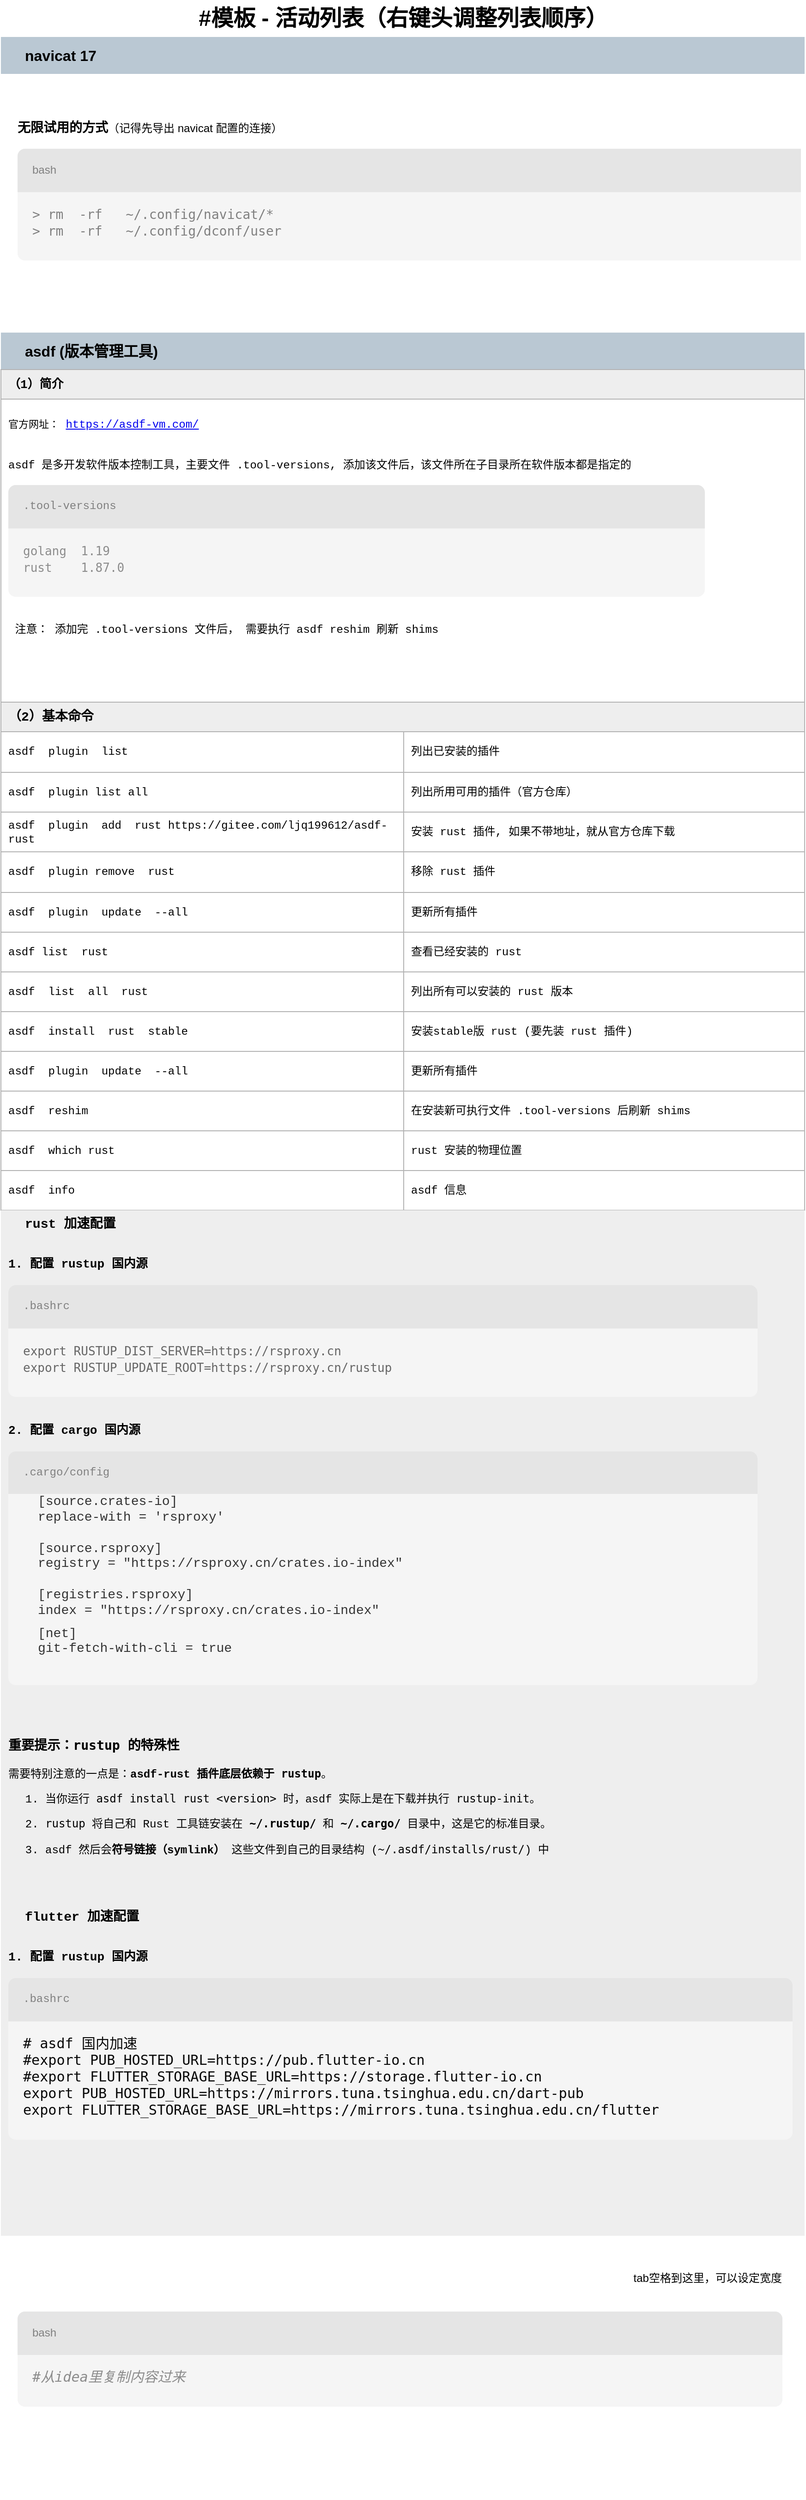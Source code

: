 <mxfile version="28.1.2" pages="10">
  <diagram name="软件" id="dp2Fzt191E3GPEccCukN">
    <mxGraphModel dx="1977" dy="2522" grid="1" gridSize="10" guides="1" tooltips="1" connect="1" arrows="1" fold="1" page="1" pageScale="1" pageWidth="827" pageHeight="1169" math="0" shadow="0">
      <root>
        <mxCell id="j605R_rYpQgoqv9RXxf2-0" />
        <mxCell id="j605R_rYpQgoqv9RXxf2-1" parent="j605R_rYpQgoqv9RXxf2-0" />
        <mxCell id="sLoDvSidl3bHXU-m3B7L-0" value="&lt;font style=&quot;font-size: 24px;&quot;&gt;&lt;b&gt;#模板 - 活动列表（右键头调整列表顺序）&lt;/b&gt;&lt;/font&gt;" style="swimlane;fontStyle=0;childLayout=stackLayout;horizontal=1;startSize=40;fillColor=default;horizontalStack=0;resizeParent=1;resizeParentMax=0;resizeLast=0;collapsible=1;marginBottom=0;html=1;strokeColor=none;" vertex="1" parent="j605R_rYpQgoqv9RXxf2-1">
          <mxGeometry x="80" y="30" width="870" height="2702" as="geometry" />
        </mxCell>
        <mxCell id="sLoDvSidl3bHXU-m3B7L-1" value="&lt;div align=&quot;left&quot;&gt;&lt;font style=&quot;font-size: 16px;&quot;&gt;&lt;b&gt;navicat 17&lt;/b&gt;&lt;/font&gt;&lt;/div&gt;" style="swimlane;fontStyle=0;childLayout=stackLayout;horizontal=1;startSize=40;horizontalStack=0;resizeParent=1;resizeParentMax=0;resizeLast=0;collapsible=1;marginBottom=0;html=1;align=left;spacingLeft=24;fillColor=#bac8d3;strokeColor=none;absoluteArcSize=0;swimlaneBody=0;" vertex="1" parent="sLoDvSidl3bHXU-m3B7L-0">
          <mxGeometry y="40" width="870" height="320" as="geometry">
            <mxRectangle x="930" y="420" width="850" height="40" as="alternateBounds" />
          </mxGeometry>
        </mxCell>
        <mxCell id="sLoDvSidl3bHXU-m3B7L-2" value="&lt;div&gt;&lt;span style=&quot;white-space: pre;&quot;&gt;&#x9;&lt;/span&gt;&lt;span style=&quot;white-space: pre;&quot;&gt;&#x9;&lt;/span&gt;&lt;span style=&quot;white-space: pre;&quot;&gt;&#x9;&lt;/span&gt;&lt;span style=&quot;white-space: pre;&quot;&gt;&#x9;&lt;/span&gt;&lt;span style=&quot;white-space: pre;&quot;&gt;&#x9;&lt;/span&gt;&lt;span style=&quot;white-space: pre;&quot;&gt;&#x9;&lt;/span&gt;&lt;span style=&quot;white-space: pre;&quot;&gt;&#x9;&lt;/span&gt;&lt;span style=&quot;white-space: pre;&quot;&gt;&#x9;&lt;/span&gt;&lt;span style=&quot;white-space: pre;&quot;&gt;&#x9;&lt;/span&gt;&lt;span style=&quot;white-space: pre;&quot;&gt;&#x9;&lt;/span&gt;&lt;span style=&quot;white-space: pre;&quot;&gt;&#x9;                    &lt;span style=&quot;white-space: pre;&quot;&gt;&#x9;&lt;/span&gt;&lt;span style=&quot;white-space: pre;&quot;&gt;&#x9;&lt;/span&gt;&lt;span style=&quot;white-space: pre;&quot;&gt;&#x9;&lt;/span&gt;&lt;span style=&quot;white-space: pre;&quot;&gt;&#x9;&lt;/span&gt;&lt;span style=&quot;white-space: pre;&quot;&gt;&#x9;&lt;/span&gt;&lt;span style=&quot;white-space: pre;&quot;&gt;&#x9;&lt;/span&gt;&lt;span style=&quot;white-space: pre;&quot;&gt;&#x9;&lt;/span&gt;&lt;span style=&quot;white-space: pre;&quot;&gt;&#x9;&lt;/span&gt;&lt;span style=&quot;white-space: pre;&quot;&gt;&#x9;&lt;/span&gt;&lt;span style=&quot;white-space: pre;&quot;&gt;&#x9;&lt;/span&gt;&lt;span style=&quot;white-space: pre;&quot;&gt;&#x9;&lt;/span&gt;&lt;span style=&quot;white-space: pre;&quot;&gt;&#x9;&lt;/span&gt;&lt;/span&gt;&lt;span style=&quot;white-space: pre;&quot;&gt;&#x9;&lt;/span&gt;&lt;span style=&quot;white-space: pre;&quot;&gt;&#x9;&lt;/span&gt;&lt;span style=&quot;white-space: pre;&quot;&gt;&#x9;&lt;/span&gt;&lt;span style=&quot;white-space: pre;&quot;&gt;&#x9;&lt;/span&gt;&lt;span style=&quot;white-space: pre;&quot;&gt;&#x9;&lt;/span&gt;&lt;span style=&quot;white-space: pre;&quot;&gt;&#x9;&lt;/span&gt;&lt;span style=&quot;white-space: pre;&quot;&gt;&#x9;&lt;/span&gt;&lt;span style=&quot;white-space: pre;&quot;&gt;&#x9;&lt;/span&gt;&lt;span style=&quot;white-space: pre;&quot;&gt;&#x9;&lt;/span&gt;&lt;span style=&quot;white-space: pre;&quot;&gt;&#x9;&lt;/span&gt;&lt;span style=&quot;white-space: pre;&quot;&gt;&#x9;&lt;/span&gt;&lt;span style=&quot;white-space: pre;&quot;&gt;&#x9;&lt;/span&gt;&lt;span style=&quot;white-space: pre;&quot;&gt;&#x9;&lt;/span&gt;&lt;span style=&quot;white-space: pre;&quot;&gt;&#x9;&lt;/span&gt;&lt;/div&gt;&lt;div&gt;&lt;br&gt;&lt;/div&gt;&lt;div&gt;&lt;span style=&quot;white-space: pre;&quot;&gt;&lt;br&gt;&lt;/span&gt;&lt;/div&gt;&lt;div&gt;&lt;font style=&quot;font-size: 14px;&quot;&gt;&lt;b&gt;无限试用的方式&lt;/b&gt;&lt;/font&gt;（记得先导出 navicat 配置的连接）&lt;/div&gt;&lt;div&gt;&lt;br&gt;&lt;/div&gt;&lt;div style=&quot;min-height: 3rem; padding: 0px 0px 0.5rem 1rem; min-width: 60%; background: rgb(245, 245, 245); border: 0px solid gray; border-radius: 8px;&quot;&gt;&lt;div style=&quot;margin-left: -1rem; color: gray; padding: 1rem; background: rgb(229, 229, 229); border-top-left-radius: inherit; border-top-right-radius: inherit;&quot;&gt; bash&lt;/div&gt;&lt;div style=&quot;background-color: rgb(245, 245, 245); color: rgb(8, 8, 8);&quot;&gt;&lt;pre style=&quot;font-family:&#39;JetBrains Mono&#39;,monospace;font-size:11.3pt;&quot;&gt;&lt;font style=&quot;font-size: 14px; color: rgb(128, 128, 128);&quot;&gt;&amp;gt; rm  -rf   ~/.config/navicat/*&lt;br&gt;&amp;gt; rm  -rf   ~/.config/dconf/user&lt;/font&gt;&lt;/pre&gt;&lt;/div&gt;&lt;/div&gt;&lt;div&gt;&amp;nbsp; &amp;nbsp;&lt;/div&gt;&lt;div&gt;&lt;br&gt;&lt;/div&gt;&lt;div&gt;&lt;br&gt;&lt;br&gt;&lt;/div&gt;" style="text;align=left;verticalAlign=top;spacingLeft=16;spacingRight=4;overflow=hidden;rotatable=0;points=[[0,0.5],[1,0.5]];portConstraint=eastwest;whiteSpace=wrap;html=1;fontSize=12;fillColor=default;strokeColor=none;fontFamily=Helvetica;fontColor=default;fontStyle=0;horizontal=1;" vertex="1" parent="sLoDvSidl3bHXU-m3B7L-1">
          <mxGeometry y="40" width="870" height="220" as="geometry" />
        </mxCell>
        <mxCell id="sLoDvSidl3bHXU-m3B7L-3" value="" style="text;align=left;verticalAlign=top;spacingLeft=16;spacingRight=4;overflow=hidden;rotatable=0;points=[[0,0.5],[1,0.5]];portConstraint=eastwest;whiteSpace=wrap;html=1;fontSize=14;fillColor=default;strokeColor=none;autosize=0;" vertex="1" parent="sLoDvSidl3bHXU-m3B7L-1">
          <mxGeometry y="260" width="870" height="60" as="geometry" />
        </mxCell>
        <mxCell id="sLoDvSidl3bHXU-m3B7L-4" value="&lt;div align=&quot;left&quot;&gt;&lt;font style=&quot;font-size: 16px;&quot;&gt;&lt;b&gt;asdf (版本管理工具)&lt;/b&gt;&lt;/font&gt;&lt;/div&gt;" style="swimlane;fontStyle=0;childLayout=stackLayout;horizontal=1;startSize=40;fillColor=#bac8d3;horizontalStack=0;resizeParent=1;resizeParentMax=0;resizeLast=0;collapsible=1;marginBottom=0;html=1;strokeColor=none;align=left;spacingLeft=24;verticalAlign=middle;fontFamily=Helvetica;fontSize=12;fontColor=default;" vertex="1" parent="sLoDvSidl3bHXU-m3B7L-0">
          <mxGeometry y="360" width="870" height="2342" as="geometry">
            <mxRectangle x="930" y="420" width="850" height="40" as="alternateBounds" />
          </mxGeometry>
        </mxCell>
        <mxCell id="sLoDvSidl3bHXU-m3B7L-5" value="Assets" style="childLayout=tableLayout;recursiveResize=0;strokeColor=#B3B3B3;fillColor=default;shadow=0;fontFamily=Courier New;" vertex="1" parent="sLoDvSidl3bHXU-m3B7L-4">
          <mxGeometry y="40" width="870" height="910" as="geometry" />
        </mxCell>
        <mxCell id="sLoDvSidl3bHXU-m3B7L-6" style="shape=tableRow;horizontal=0;startSize=0;swimlaneHead=0;swimlaneBody=0;top=0;left=0;bottom=0;right=0;dropTarget=0;collapsible=0;recursiveResize=0;expand=0;fontStyle=1;strokeColor=inherit;fillColor=#FFFFFF;align=left;spacingLeft=6;fontFamily=Courier New;" vertex="1" parent="sLoDvSidl3bHXU-m3B7L-5">
          <mxGeometry width="870" height="32" as="geometry" />
        </mxCell>
        <mxCell id="sLoDvSidl3bHXU-m3B7L-7" value="&lt;b style=&quot;font-size: 13px;&quot;&gt;（1）简介&lt;/b&gt;" style="connectable=0;recursiveResize=0;strokeColor=inherit;fillColor=#eeeeee;whiteSpace=wrap;html=1;align=left;spacingLeft=6;fontFamily=Courier New;rowspan=1;colspan=6;labelBackgroundColor=none;fontSize=13;" vertex="1" parent="sLoDvSidl3bHXU-m3B7L-6">
          <mxGeometry width="870" height="32" as="geometry">
            <mxRectangle width="144" height="32" as="alternateBounds" />
          </mxGeometry>
        </mxCell>
        <mxCell id="sLoDvSidl3bHXU-m3B7L-8" style="connectable=0;recursiveResize=0;strokeColor=inherit;fillColor=inherit;whiteSpace=wrap;html=1;align=left;spacingLeft=6;fontFamily=Courier New;" vertex="1" visible="0" parent="sLoDvSidl3bHXU-m3B7L-6">
          <mxGeometry x="144" width="147" height="32" as="geometry">
            <mxRectangle width="147" height="32" as="alternateBounds" />
          </mxGeometry>
        </mxCell>
        <mxCell id="sLoDvSidl3bHXU-m3B7L-9" style="connectable=0;recursiveResize=0;strokeColor=inherit;fillColor=inherit;whiteSpace=wrap;html=1;align=left;spacingLeft=6;fontFamily=Courier New;" vertex="1" visible="0" parent="sLoDvSidl3bHXU-m3B7L-6">
          <mxGeometry x="291" width="145" height="32" as="geometry">
            <mxRectangle width="145" height="32" as="alternateBounds" />
          </mxGeometry>
        </mxCell>
        <mxCell id="sLoDvSidl3bHXU-m3B7L-10" style="connectable=0;recursiveResize=0;strokeColor=inherit;fillColor=inherit;whiteSpace=wrap;html=1;align=left;spacingLeft=6;fontFamily=Courier New;" vertex="1" visible="0" parent="sLoDvSidl3bHXU-m3B7L-6">
          <mxGeometry x="436" width="145" height="32" as="geometry">
            <mxRectangle width="145" height="32" as="alternateBounds" />
          </mxGeometry>
        </mxCell>
        <mxCell id="sLoDvSidl3bHXU-m3B7L-11" style="connectable=0;recursiveResize=0;strokeColor=inherit;fillColor=inherit;whiteSpace=wrap;html=1;align=left;spacingLeft=6;fontFamily=Courier New;" vertex="1" visible="0" parent="sLoDvSidl3bHXU-m3B7L-6">
          <mxGeometry x="581" width="145" height="32" as="geometry">
            <mxRectangle width="145" height="32" as="alternateBounds" />
          </mxGeometry>
        </mxCell>
        <mxCell id="sLoDvSidl3bHXU-m3B7L-12" style="connectable=0;recursiveResize=0;strokeColor=inherit;fillColor=inherit;whiteSpace=wrap;html=1;align=left;spacingLeft=6;fontFamily=Courier New;" vertex="1" visible="0" parent="sLoDvSidl3bHXU-m3B7L-6">
          <mxGeometry x="726" width="144" height="32" as="geometry">
            <mxRectangle width="144" height="32" as="alternateBounds" />
          </mxGeometry>
        </mxCell>
        <mxCell id="sLoDvSidl3bHXU-m3B7L-13" style="shape=tableRow;horizontal=0;startSize=0;swimlaneHead=0;swimlaneBody=0;top=0;left=0;bottom=0;right=0;dropTarget=0;collapsible=0;recursiveResize=0;expand=0;fontStyle=1;strokeColor=inherit;fillColor=#FFFFFF;align=left;spacingLeft=6;fontFamily=Courier New;" vertex="1" parent="sLoDvSidl3bHXU-m3B7L-5">
          <mxGeometry y="32" width="870" height="328" as="geometry" />
        </mxCell>
        <mxCell id="sLoDvSidl3bHXU-m3B7L-14" value="&lt;div&gt;&lt;br&gt;&lt;/div&gt;&lt;div&gt;&lt;font style=&quot;font-size: 11px;&quot;&gt;官方网址：&lt;/font&gt; &lt;a href=&quot;https://asdf-vm.com/&quot;&gt;https://asdf-vm.com/&lt;/a&gt;&lt;/div&gt;&lt;div&gt;&lt;br&gt;&lt;/div&gt;&lt;div&gt;&lt;br&gt;&lt;/div&gt;&lt;div&gt;asdf 是多开发软件版本控制工具，主要文件 .tool-versions, 添加该文件后，该文件所在子目录所在软件版本都是指定的&amp;nbsp; &amp;nbsp; &amp;nbsp; &amp;nbsp; &amp;nbsp; &amp;nbsp;&lt;/div&gt;&lt;div&gt;&amp;nbsp; &amp;nbsp; &amp;nbsp; &amp;nbsp; &amp;nbsp;&lt;/div&gt;&lt;div style=&quot;min-height: 3rem; padding: 0px 0px 0.5rem 1rem; min-width: 60%; background: rgb(245, 245, 245); border: 0px solid gray; border-radius: 8px;&quot;&gt;&lt;div style=&quot;margin-left: -1rem; color: gray; padding: 1rem; background: rgb(229, 229, 229); border-top-left-radius: inherit; border-top-right-radius: inherit;&quot;&gt;.tool-versions&lt;/div&gt;&lt;div style=&quot;background-color: rgb(245, 245, 245); color: rgb(8, 8, 8);&quot;&gt;&lt;pre style=&quot;font-family:&#39;JetBrains Mono&#39;,monospace;font-size:11.3pt;&quot;&gt;&lt;span style=&quot;color: rgb(140, 140, 140);&quot;&gt;&lt;font style=&quot;font-size: 13px;&quot;&gt;golang  1.19&lt;br&gt;rust    1.87.0&lt;/font&gt;&lt;/span&gt;&lt;/pre&gt;&lt;/div&gt;&lt;/div&gt;&lt;div&gt;&amp;nbsp;&amp;nbsp;&lt;/div&gt;&lt;div&gt;&lt;br&gt;&lt;/div&gt;&lt;div&gt;&amp;nbsp;注意： 添加完 .tool-versions 文件后， 需要执行 asdf reshim 刷新 shims&lt;/div&gt;" style="connectable=0;recursiveResize=0;strokeColor=inherit;fillColor=inherit;whiteSpace=wrap;html=1;align=left;spacingLeft=6;fontFamily=Courier New;rowspan=1;colspan=6;verticalAlign=top;" vertex="1" parent="sLoDvSidl3bHXU-m3B7L-13">
          <mxGeometry width="870" height="328" as="geometry">
            <mxRectangle width="144" height="328" as="alternateBounds" />
          </mxGeometry>
        </mxCell>
        <mxCell id="sLoDvSidl3bHXU-m3B7L-15" style="connectable=0;recursiveResize=0;strokeColor=inherit;fillColor=inherit;whiteSpace=wrap;html=1;align=left;spacingLeft=6;fontFamily=Courier New;" vertex="1" visible="0" parent="sLoDvSidl3bHXU-m3B7L-13">
          <mxGeometry x="144" width="147" height="328" as="geometry">
            <mxRectangle width="147" height="328" as="alternateBounds" />
          </mxGeometry>
        </mxCell>
        <mxCell id="sLoDvSidl3bHXU-m3B7L-16" style="connectable=0;recursiveResize=0;strokeColor=inherit;fillColor=inherit;whiteSpace=wrap;html=1;align=left;spacingLeft=6;fontFamily=Courier New;" vertex="1" visible="0" parent="sLoDvSidl3bHXU-m3B7L-13">
          <mxGeometry x="291" width="145" height="328" as="geometry">
            <mxRectangle width="145" height="328" as="alternateBounds" />
          </mxGeometry>
        </mxCell>
        <mxCell id="sLoDvSidl3bHXU-m3B7L-17" style="connectable=0;recursiveResize=0;strokeColor=inherit;fillColor=inherit;whiteSpace=wrap;html=1;align=left;spacingLeft=6;fontFamily=Courier New;" vertex="1" visible="0" parent="sLoDvSidl3bHXU-m3B7L-13">
          <mxGeometry x="436" width="145" height="328" as="geometry">
            <mxRectangle width="145" height="328" as="alternateBounds" />
          </mxGeometry>
        </mxCell>
        <mxCell id="sLoDvSidl3bHXU-m3B7L-18" style="connectable=0;recursiveResize=0;strokeColor=inherit;fillColor=inherit;whiteSpace=wrap;html=1;align=left;spacingLeft=6;fontFamily=Courier New;" vertex="1" visible="0" parent="sLoDvSidl3bHXU-m3B7L-13">
          <mxGeometry x="581" width="145" height="328" as="geometry">
            <mxRectangle width="145" height="328" as="alternateBounds" />
          </mxGeometry>
        </mxCell>
        <mxCell id="sLoDvSidl3bHXU-m3B7L-19" style="connectable=0;recursiveResize=0;strokeColor=inherit;fillColor=inherit;whiteSpace=wrap;html=1;align=left;spacingLeft=6;fontFamily=Courier New;" vertex="1" visible="0" parent="sLoDvSidl3bHXU-m3B7L-13">
          <mxGeometry x="726" width="144" height="328" as="geometry">
            <mxRectangle width="144" height="328" as="alternateBounds" />
          </mxGeometry>
        </mxCell>
        <mxCell id="sLoDvSidl3bHXU-m3B7L-20" style="shape=tableRow;horizontal=0;startSize=0;swimlaneHead=0;swimlaneBody=0;top=0;left=0;bottom=0;right=0;dropTarget=0;collapsible=0;recursiveResize=0;expand=0;fontStyle=1;strokeColor=inherit;fillColor=#FFFFFF;align=left;spacingLeft=6;fontFamily=Courier New;" vertex="1" parent="sLoDvSidl3bHXU-m3B7L-5">
          <mxGeometry y="360" width="870" height="32" as="geometry" />
        </mxCell>
        <mxCell id="sLoDvSidl3bHXU-m3B7L-21" value="&lt;b style=&quot;font-size: 14px;&quot;&gt;（2）基本命令&lt;/b&gt;" style="connectable=0;recursiveResize=0;strokeColor=inherit;fillColor=#eeeeee;whiteSpace=wrap;html=1;align=left;spacingLeft=6;fontFamily=Courier New;rowspan=1;colspan=6;fontSize=14;" vertex="1" parent="sLoDvSidl3bHXU-m3B7L-20">
          <mxGeometry width="870" height="32" as="geometry">
            <mxRectangle width="144" height="32" as="alternateBounds" />
          </mxGeometry>
        </mxCell>
        <mxCell id="sLoDvSidl3bHXU-m3B7L-22" style="connectable=0;recursiveResize=0;strokeColor=inherit;fillColor=inherit;whiteSpace=wrap;html=1;align=left;spacingLeft=6;fontFamily=Courier New;" vertex="1" visible="0" parent="sLoDvSidl3bHXU-m3B7L-20">
          <mxGeometry x="144" width="147" height="32" as="geometry">
            <mxRectangle width="147" height="32" as="alternateBounds" />
          </mxGeometry>
        </mxCell>
        <mxCell id="sLoDvSidl3bHXU-m3B7L-23" style="connectable=0;recursiveResize=0;strokeColor=inherit;fillColor=inherit;whiteSpace=wrap;html=1;align=left;spacingLeft=6;fontFamily=Courier New;" vertex="1" visible="0" parent="sLoDvSidl3bHXU-m3B7L-20">
          <mxGeometry x="291" width="145" height="32" as="geometry">
            <mxRectangle width="145" height="32" as="alternateBounds" />
          </mxGeometry>
        </mxCell>
        <mxCell id="sLoDvSidl3bHXU-m3B7L-24" style="connectable=0;recursiveResize=0;strokeColor=inherit;fillColor=inherit;whiteSpace=wrap;html=1;align=left;spacingLeft=6;fontFamily=Courier New;" vertex="1" visible="0" parent="sLoDvSidl3bHXU-m3B7L-20">
          <mxGeometry x="436" width="145" height="32" as="geometry">
            <mxRectangle width="145" height="32" as="alternateBounds" />
          </mxGeometry>
        </mxCell>
        <mxCell id="sLoDvSidl3bHXU-m3B7L-25" style="connectable=0;recursiveResize=0;strokeColor=inherit;fillColor=inherit;whiteSpace=wrap;html=1;align=left;spacingLeft=6;fontFamily=Courier New;" vertex="1" visible="0" parent="sLoDvSidl3bHXU-m3B7L-20">
          <mxGeometry x="581" width="145" height="32" as="geometry">
            <mxRectangle width="145" height="32" as="alternateBounds" />
          </mxGeometry>
        </mxCell>
        <mxCell id="sLoDvSidl3bHXU-m3B7L-26" style="connectable=0;recursiveResize=0;strokeColor=inherit;fillColor=inherit;whiteSpace=wrap;html=1;align=left;spacingLeft=6;fontFamily=Courier New;" vertex="1" visible="0" parent="sLoDvSidl3bHXU-m3B7L-20">
          <mxGeometry x="726" width="144" height="32" as="geometry">
            <mxRectangle width="144" height="32" as="alternateBounds" />
          </mxGeometry>
        </mxCell>
        <mxCell id="sLoDvSidl3bHXU-m3B7L-27" style="shape=tableRow;horizontal=0;startSize=0;swimlaneHead=0;swimlaneBody=0;top=0;left=0;bottom=0;right=0;dropTarget=0;collapsible=0;recursiveResize=0;expand=0;fontStyle=1;strokeColor=inherit;fillColor=#FFFFFF;align=left;spacingLeft=6;fontFamily=Courier New;" vertex="1" parent="sLoDvSidl3bHXU-m3B7L-5">
          <mxGeometry y="392" width="870" height="44" as="geometry" />
        </mxCell>
        <mxCell id="sLoDvSidl3bHXU-m3B7L-28" value="asdf&amp;nbsp; plugin&amp;nbsp; list" style="connectable=0;recursiveResize=0;strokeColor=inherit;fillColor=inherit;whiteSpace=wrap;html=1;align=left;spacingLeft=6;fontFamily=Courier New;rowspan=1;colspan=3;" vertex="1" parent="sLoDvSidl3bHXU-m3B7L-27">
          <mxGeometry width="436" height="44" as="geometry">
            <mxRectangle width="144" height="44" as="alternateBounds" />
          </mxGeometry>
        </mxCell>
        <mxCell id="sLoDvSidl3bHXU-m3B7L-29" style="connectable=0;recursiveResize=0;strokeColor=inherit;fillColor=inherit;whiteSpace=wrap;html=1;align=left;spacingLeft=6;fontFamily=Courier New;" vertex="1" visible="0" parent="sLoDvSidl3bHXU-m3B7L-27">
          <mxGeometry x="144" width="147" height="44" as="geometry">
            <mxRectangle width="147" height="44" as="alternateBounds" />
          </mxGeometry>
        </mxCell>
        <mxCell id="sLoDvSidl3bHXU-m3B7L-30" style="connectable=0;recursiveResize=0;strokeColor=inherit;fillColor=inherit;whiteSpace=wrap;html=1;align=left;spacingLeft=6;fontFamily=Courier New;" vertex="1" visible="0" parent="sLoDvSidl3bHXU-m3B7L-27">
          <mxGeometry x="291" width="145" height="44" as="geometry">
            <mxRectangle width="145" height="44" as="alternateBounds" />
          </mxGeometry>
        </mxCell>
        <mxCell id="sLoDvSidl3bHXU-m3B7L-31" value="列出已安装的插件" style="connectable=0;recursiveResize=0;strokeColor=inherit;fillColor=inherit;whiteSpace=wrap;html=1;align=left;spacingLeft=6;fontFamily=Courier New;rowspan=1;colspan=3;" vertex="1" parent="sLoDvSidl3bHXU-m3B7L-27">
          <mxGeometry x="436" width="434" height="44" as="geometry">
            <mxRectangle width="145" height="44" as="alternateBounds" />
          </mxGeometry>
        </mxCell>
        <mxCell id="sLoDvSidl3bHXU-m3B7L-32" style="connectable=0;recursiveResize=0;strokeColor=inherit;fillColor=inherit;whiteSpace=wrap;html=1;align=left;spacingLeft=6;fontFamily=Courier New;" vertex="1" visible="0" parent="sLoDvSidl3bHXU-m3B7L-27">
          <mxGeometry x="581" width="145" height="44" as="geometry">
            <mxRectangle width="145" height="44" as="alternateBounds" />
          </mxGeometry>
        </mxCell>
        <mxCell id="sLoDvSidl3bHXU-m3B7L-33" style="connectable=0;recursiveResize=0;strokeColor=inherit;fillColor=inherit;whiteSpace=wrap;html=1;align=left;spacingLeft=6;fontFamily=Courier New;" vertex="1" visible="0" parent="sLoDvSidl3bHXU-m3B7L-27">
          <mxGeometry x="726" width="144" height="44" as="geometry">
            <mxRectangle width="144" height="44" as="alternateBounds" />
          </mxGeometry>
        </mxCell>
        <mxCell id="sLoDvSidl3bHXU-m3B7L-34" style="shape=tableRow;horizontal=0;startSize=0;swimlaneHead=0;swimlaneBody=0;top=0;left=0;bottom=0;right=0;dropTarget=0;collapsible=0;recursiveResize=0;expand=0;fontStyle=1;strokeColor=inherit;fillColor=#FFFFFF;align=left;spacingLeft=6;fontFamily=Courier New;" vertex="1" parent="sLoDvSidl3bHXU-m3B7L-5">
          <mxGeometry y="436" width="870" height="43" as="geometry" />
        </mxCell>
        <mxCell id="sLoDvSidl3bHXU-m3B7L-35" value="asdf&amp;nbsp; plugin list all" style="connectable=0;recursiveResize=0;strokeColor=inherit;fillColor=inherit;whiteSpace=wrap;html=1;align=left;spacingLeft=6;fontFamily=Courier New;rowspan=1;colspan=3;" vertex="1" parent="sLoDvSidl3bHXU-m3B7L-34">
          <mxGeometry width="436" height="43" as="geometry">
            <mxRectangle width="144" height="43" as="alternateBounds" />
          </mxGeometry>
        </mxCell>
        <mxCell id="sLoDvSidl3bHXU-m3B7L-36" style="connectable=0;recursiveResize=0;strokeColor=inherit;fillColor=inherit;whiteSpace=wrap;html=1;align=left;spacingLeft=6;fontFamily=Courier New;" vertex="1" visible="0" parent="sLoDvSidl3bHXU-m3B7L-34">
          <mxGeometry x="144" width="147" height="43" as="geometry">
            <mxRectangle width="147" height="43" as="alternateBounds" />
          </mxGeometry>
        </mxCell>
        <mxCell id="sLoDvSidl3bHXU-m3B7L-37" style="connectable=0;recursiveResize=0;strokeColor=inherit;fillColor=inherit;whiteSpace=wrap;html=1;align=left;spacingLeft=6;fontFamily=Courier New;" vertex="1" visible="0" parent="sLoDvSidl3bHXU-m3B7L-34">
          <mxGeometry x="291" width="145" height="43" as="geometry">
            <mxRectangle width="145" height="43" as="alternateBounds" />
          </mxGeometry>
        </mxCell>
        <mxCell id="sLoDvSidl3bHXU-m3B7L-38" value="列出所用可用的插件（官方仓库）" style="connectable=0;recursiveResize=0;strokeColor=inherit;fillColor=inherit;whiteSpace=wrap;html=1;align=left;spacingLeft=6;fontFamily=Courier New;rowspan=1;colspan=3;" vertex="1" parent="sLoDvSidl3bHXU-m3B7L-34">
          <mxGeometry x="436" width="434" height="43" as="geometry">
            <mxRectangle width="145" height="43" as="alternateBounds" />
          </mxGeometry>
        </mxCell>
        <mxCell id="sLoDvSidl3bHXU-m3B7L-39" style="connectable=0;recursiveResize=0;strokeColor=inherit;fillColor=inherit;whiteSpace=wrap;html=1;align=left;spacingLeft=6;fontFamily=Courier New;" vertex="1" visible="0" parent="sLoDvSidl3bHXU-m3B7L-34">
          <mxGeometry x="581" width="145" height="43" as="geometry">
            <mxRectangle width="145" height="43" as="alternateBounds" />
          </mxGeometry>
        </mxCell>
        <mxCell id="sLoDvSidl3bHXU-m3B7L-40" style="connectable=0;recursiveResize=0;strokeColor=inherit;fillColor=inherit;whiteSpace=wrap;html=1;align=left;spacingLeft=6;fontFamily=Courier New;" vertex="1" visible="0" parent="sLoDvSidl3bHXU-m3B7L-34">
          <mxGeometry x="726" width="144" height="43" as="geometry">
            <mxRectangle width="144" height="43" as="alternateBounds" />
          </mxGeometry>
        </mxCell>
        <mxCell id="sLoDvSidl3bHXU-m3B7L-41" style="shape=tableRow;horizontal=0;startSize=0;swimlaneHead=0;swimlaneBody=0;top=0;left=0;bottom=0;right=0;dropTarget=0;collapsible=0;recursiveResize=0;expand=0;fontStyle=1;strokeColor=inherit;fillColor=#FFFFFF;align=left;spacingLeft=6;fontFamily=Courier New;" vertex="1" parent="sLoDvSidl3bHXU-m3B7L-5">
          <mxGeometry y="479" width="870" height="43" as="geometry" />
        </mxCell>
        <mxCell id="sLoDvSidl3bHXU-m3B7L-42" value="&lt;div&gt;asdf&amp;nbsp; plugin&amp;nbsp; add&amp;nbsp; rust&amp;nbsp;https://gitee.com/ljq199612/asdf-rust&lt;/div&gt;" style="connectable=0;recursiveResize=0;strokeColor=inherit;fillColor=inherit;whiteSpace=wrap;html=1;align=left;spacingLeft=6;fontFamily=Courier New;rowspan=1;colspan=3;" vertex="1" parent="sLoDvSidl3bHXU-m3B7L-41">
          <mxGeometry width="436" height="43" as="geometry">
            <mxRectangle width="144" height="43" as="alternateBounds" />
          </mxGeometry>
        </mxCell>
        <mxCell id="sLoDvSidl3bHXU-m3B7L-43" style="connectable=0;recursiveResize=0;strokeColor=inherit;fillColor=inherit;whiteSpace=wrap;html=1;align=left;spacingLeft=6;fontFamily=Courier New;" vertex="1" visible="0" parent="sLoDvSidl3bHXU-m3B7L-41">
          <mxGeometry x="144" width="147" height="43" as="geometry">
            <mxRectangle width="147" height="43" as="alternateBounds" />
          </mxGeometry>
        </mxCell>
        <mxCell id="sLoDvSidl3bHXU-m3B7L-44" style="connectable=0;recursiveResize=0;strokeColor=inherit;fillColor=inherit;whiteSpace=wrap;html=1;align=left;spacingLeft=6;fontFamily=Courier New;" vertex="1" visible="0" parent="sLoDvSidl3bHXU-m3B7L-41">
          <mxGeometry x="291" width="145" height="43" as="geometry">
            <mxRectangle width="145" height="43" as="alternateBounds" />
          </mxGeometry>
        </mxCell>
        <mxCell id="sLoDvSidl3bHXU-m3B7L-45" value="安装 rust 插件, 如果不带地址，就从官方仓库下载&amp;nbsp;" style="connectable=0;recursiveResize=0;strokeColor=inherit;fillColor=inherit;whiteSpace=wrap;html=1;align=left;spacingLeft=6;fontFamily=Courier New;rowspan=1;colspan=3;" vertex="1" parent="sLoDvSidl3bHXU-m3B7L-41">
          <mxGeometry x="436" width="434" height="43" as="geometry">
            <mxRectangle width="145" height="43" as="alternateBounds" />
          </mxGeometry>
        </mxCell>
        <mxCell id="sLoDvSidl3bHXU-m3B7L-46" style="connectable=0;recursiveResize=0;strokeColor=inherit;fillColor=inherit;whiteSpace=wrap;html=1;align=left;spacingLeft=6;fontFamily=Courier New;" vertex="1" visible="0" parent="sLoDvSidl3bHXU-m3B7L-41">
          <mxGeometry x="581" width="145" height="43" as="geometry">
            <mxRectangle width="145" height="43" as="alternateBounds" />
          </mxGeometry>
        </mxCell>
        <mxCell id="sLoDvSidl3bHXU-m3B7L-47" style="connectable=0;recursiveResize=0;strokeColor=inherit;fillColor=inherit;whiteSpace=wrap;html=1;align=left;spacingLeft=6;fontFamily=Courier New;" vertex="1" visible="0" parent="sLoDvSidl3bHXU-m3B7L-41">
          <mxGeometry x="726" width="144" height="43" as="geometry">
            <mxRectangle width="144" height="43" as="alternateBounds" />
          </mxGeometry>
        </mxCell>
        <mxCell id="sLoDvSidl3bHXU-m3B7L-48" style="shape=tableRow;horizontal=0;startSize=0;swimlaneHead=0;swimlaneBody=0;top=0;left=0;bottom=0;right=0;dropTarget=0;collapsible=0;recursiveResize=0;expand=0;fontStyle=1;strokeColor=inherit;fillColor=#FFFFFF;align=left;spacingLeft=6;fontFamily=Courier New;" vertex="1" parent="sLoDvSidl3bHXU-m3B7L-5">
          <mxGeometry y="522" width="870" height="44" as="geometry" />
        </mxCell>
        <mxCell id="sLoDvSidl3bHXU-m3B7L-49" value="asdf&amp;nbsp; plugin remove&amp;nbsp; rust" style="connectable=0;recursiveResize=0;strokeColor=inherit;fillColor=inherit;whiteSpace=wrap;html=1;align=left;spacingLeft=6;fontFamily=Courier New;rowspan=1;colspan=3;" vertex="1" parent="sLoDvSidl3bHXU-m3B7L-48">
          <mxGeometry width="436" height="44" as="geometry">
            <mxRectangle width="144" height="44" as="alternateBounds" />
          </mxGeometry>
        </mxCell>
        <mxCell id="sLoDvSidl3bHXU-m3B7L-50" style="connectable=0;recursiveResize=0;strokeColor=inherit;fillColor=inherit;whiteSpace=wrap;html=1;align=left;spacingLeft=6;fontFamily=Courier New;" vertex="1" visible="0" parent="sLoDvSidl3bHXU-m3B7L-48">
          <mxGeometry x="144" width="147" height="44" as="geometry">
            <mxRectangle width="147" height="44" as="alternateBounds" />
          </mxGeometry>
        </mxCell>
        <mxCell id="sLoDvSidl3bHXU-m3B7L-51" style="connectable=0;recursiveResize=0;strokeColor=inherit;fillColor=inherit;whiteSpace=wrap;html=1;align=left;spacingLeft=6;fontFamily=Courier New;" vertex="1" visible="0" parent="sLoDvSidl3bHXU-m3B7L-48">
          <mxGeometry x="291" width="145" height="44" as="geometry">
            <mxRectangle width="145" height="44" as="alternateBounds" />
          </mxGeometry>
        </mxCell>
        <mxCell id="sLoDvSidl3bHXU-m3B7L-52" value="移除 rust 插件" style="connectable=0;recursiveResize=0;strokeColor=inherit;fillColor=inherit;whiteSpace=wrap;html=1;align=left;spacingLeft=6;fontFamily=Courier New;rowspan=1;colspan=3;" vertex="1" parent="sLoDvSidl3bHXU-m3B7L-48">
          <mxGeometry x="436" width="434" height="44" as="geometry">
            <mxRectangle width="145" height="44" as="alternateBounds" />
          </mxGeometry>
        </mxCell>
        <mxCell id="sLoDvSidl3bHXU-m3B7L-53" style="connectable=0;recursiveResize=0;strokeColor=inherit;fillColor=inherit;whiteSpace=wrap;html=1;align=left;spacingLeft=6;fontFamily=Courier New;" vertex="1" visible="0" parent="sLoDvSidl3bHXU-m3B7L-48">
          <mxGeometry x="581" width="145" height="44" as="geometry">
            <mxRectangle width="145" height="44" as="alternateBounds" />
          </mxGeometry>
        </mxCell>
        <mxCell id="sLoDvSidl3bHXU-m3B7L-54" style="connectable=0;recursiveResize=0;strokeColor=inherit;fillColor=inherit;whiteSpace=wrap;html=1;align=left;spacingLeft=6;fontFamily=Courier New;" vertex="1" visible="0" parent="sLoDvSidl3bHXU-m3B7L-48">
          <mxGeometry x="726" width="144" height="44" as="geometry">
            <mxRectangle width="144" height="44" as="alternateBounds" />
          </mxGeometry>
        </mxCell>
        <mxCell id="sLoDvSidl3bHXU-m3B7L-55" style="shape=tableRow;horizontal=0;startSize=0;swimlaneHead=0;swimlaneBody=0;top=0;left=0;bottom=0;right=0;dropTarget=0;collapsible=0;recursiveResize=0;expand=0;fontStyle=1;strokeColor=inherit;fillColor=#FFFFFF;align=left;spacingLeft=6;fontFamily=Courier New;" vertex="1" parent="sLoDvSidl3bHXU-m3B7L-5">
          <mxGeometry y="566" width="870" height="43" as="geometry" />
        </mxCell>
        <mxCell id="sLoDvSidl3bHXU-m3B7L-56" value="asdf&amp;nbsp; plugin&amp;nbsp; update&amp;nbsp; --all" style="connectable=0;recursiveResize=0;strokeColor=inherit;fillColor=inherit;whiteSpace=wrap;html=1;align=left;spacingLeft=6;fontFamily=Courier New;rowspan=1;colspan=3;" vertex="1" parent="sLoDvSidl3bHXU-m3B7L-55">
          <mxGeometry width="436" height="43" as="geometry">
            <mxRectangle width="144" height="43" as="alternateBounds" />
          </mxGeometry>
        </mxCell>
        <mxCell id="sLoDvSidl3bHXU-m3B7L-57" style="connectable=0;recursiveResize=0;strokeColor=inherit;fillColor=inherit;whiteSpace=wrap;html=1;align=left;spacingLeft=6;fontFamily=Courier New;" vertex="1" visible="0" parent="sLoDvSidl3bHXU-m3B7L-55">
          <mxGeometry x="144" width="147" height="43" as="geometry">
            <mxRectangle width="147" height="43" as="alternateBounds" />
          </mxGeometry>
        </mxCell>
        <mxCell id="sLoDvSidl3bHXU-m3B7L-58" style="connectable=0;recursiveResize=0;strokeColor=inherit;fillColor=inherit;whiteSpace=wrap;html=1;align=left;spacingLeft=6;fontFamily=Courier New;" vertex="1" visible="0" parent="sLoDvSidl3bHXU-m3B7L-55">
          <mxGeometry x="291" width="145" height="43" as="geometry">
            <mxRectangle width="145" height="43" as="alternateBounds" />
          </mxGeometry>
        </mxCell>
        <mxCell id="sLoDvSidl3bHXU-m3B7L-59" value="更新所有插件" style="connectable=0;recursiveResize=0;strokeColor=inherit;fillColor=inherit;whiteSpace=wrap;html=1;align=left;spacingLeft=6;fontFamily=Courier New;rowspan=1;colspan=3;" vertex="1" parent="sLoDvSidl3bHXU-m3B7L-55">
          <mxGeometry x="436" width="434" height="43" as="geometry">
            <mxRectangle width="145" height="43" as="alternateBounds" />
          </mxGeometry>
        </mxCell>
        <mxCell id="sLoDvSidl3bHXU-m3B7L-60" style="connectable=0;recursiveResize=0;strokeColor=inherit;fillColor=inherit;whiteSpace=wrap;html=1;align=left;spacingLeft=6;fontFamily=Courier New;" vertex="1" visible="0" parent="sLoDvSidl3bHXU-m3B7L-55">
          <mxGeometry x="581" width="145" height="43" as="geometry">
            <mxRectangle width="145" height="43" as="alternateBounds" />
          </mxGeometry>
        </mxCell>
        <mxCell id="sLoDvSidl3bHXU-m3B7L-61" style="connectable=0;recursiveResize=0;strokeColor=inherit;fillColor=inherit;whiteSpace=wrap;html=1;align=left;spacingLeft=6;fontFamily=Courier New;" vertex="1" visible="0" parent="sLoDvSidl3bHXU-m3B7L-55">
          <mxGeometry x="726" width="144" height="43" as="geometry">
            <mxRectangle width="144" height="43" as="alternateBounds" />
          </mxGeometry>
        </mxCell>
        <mxCell id="sLoDvSidl3bHXU-m3B7L-62" style="shape=tableRow;horizontal=0;startSize=0;swimlaneHead=0;swimlaneBody=0;top=0;left=0;bottom=0;right=0;dropTarget=0;collapsible=0;recursiveResize=0;expand=0;fontStyle=1;strokeColor=inherit;fillColor=#FFFFFF;align=left;spacingLeft=6;fontFamily=Courier New;" vertex="1" parent="sLoDvSidl3bHXU-m3B7L-5">
          <mxGeometry y="609" width="870" height="43" as="geometry" />
        </mxCell>
        <mxCell id="sLoDvSidl3bHXU-m3B7L-63" value="asdf list&amp;nbsp; rust&lt;span style=&quot;white-space: pre;&quot;&gt;&#x9;&lt;/span&gt;" style="connectable=0;recursiveResize=0;strokeColor=inherit;fillColor=inherit;whiteSpace=wrap;html=1;align=left;spacingLeft=6;fontFamily=Courier New;rowspan=1;colspan=3;" vertex="1" parent="sLoDvSidl3bHXU-m3B7L-62">
          <mxGeometry width="436" height="43" as="geometry">
            <mxRectangle width="144" height="43" as="alternateBounds" />
          </mxGeometry>
        </mxCell>
        <mxCell id="sLoDvSidl3bHXU-m3B7L-64" style="connectable=0;recursiveResize=0;strokeColor=inherit;fillColor=inherit;whiteSpace=wrap;html=1;align=left;spacingLeft=6;fontFamily=Courier New;" vertex="1" visible="0" parent="sLoDvSidl3bHXU-m3B7L-62">
          <mxGeometry x="144" width="147" height="43" as="geometry">
            <mxRectangle width="147" height="43" as="alternateBounds" />
          </mxGeometry>
        </mxCell>
        <mxCell id="sLoDvSidl3bHXU-m3B7L-65" style="connectable=0;recursiveResize=0;strokeColor=inherit;fillColor=inherit;whiteSpace=wrap;html=1;align=left;spacingLeft=6;fontFamily=Courier New;" vertex="1" visible="0" parent="sLoDvSidl3bHXU-m3B7L-62">
          <mxGeometry x="291" width="145" height="43" as="geometry">
            <mxRectangle width="145" height="43" as="alternateBounds" />
          </mxGeometry>
        </mxCell>
        <mxCell id="sLoDvSidl3bHXU-m3B7L-66" value="查看已经安装的 rust" style="connectable=0;recursiveResize=0;strokeColor=inherit;fillColor=inherit;whiteSpace=wrap;html=1;align=left;spacingLeft=6;fontFamily=Courier New;rowspan=1;colspan=3;" vertex="1" parent="sLoDvSidl3bHXU-m3B7L-62">
          <mxGeometry x="436" width="434" height="43" as="geometry">
            <mxRectangle width="145" height="43" as="alternateBounds" />
          </mxGeometry>
        </mxCell>
        <mxCell id="sLoDvSidl3bHXU-m3B7L-67" style="connectable=0;recursiveResize=0;strokeColor=inherit;fillColor=inherit;whiteSpace=wrap;html=1;align=left;spacingLeft=6;fontFamily=Courier New;" vertex="1" visible="0" parent="sLoDvSidl3bHXU-m3B7L-62">
          <mxGeometry x="581" width="145" height="43" as="geometry">
            <mxRectangle width="145" height="43" as="alternateBounds" />
          </mxGeometry>
        </mxCell>
        <mxCell id="sLoDvSidl3bHXU-m3B7L-68" style="connectable=0;recursiveResize=0;strokeColor=inherit;fillColor=inherit;whiteSpace=wrap;html=1;align=left;spacingLeft=6;fontFamily=Courier New;" vertex="1" visible="0" parent="sLoDvSidl3bHXU-m3B7L-62">
          <mxGeometry x="726" width="144" height="43" as="geometry">
            <mxRectangle width="144" height="43" as="alternateBounds" />
          </mxGeometry>
        </mxCell>
        <mxCell id="sLoDvSidl3bHXU-m3B7L-69" style="shape=tableRow;horizontal=0;startSize=0;swimlaneHead=0;swimlaneBody=0;top=0;left=0;bottom=0;right=0;dropTarget=0;collapsible=0;recursiveResize=0;expand=0;fontStyle=1;strokeColor=inherit;fillColor=#FFFFFF;align=left;spacingLeft=6;fontFamily=Courier New;" vertex="1" parent="sLoDvSidl3bHXU-m3B7L-5">
          <mxGeometry y="652" width="870" height="43" as="geometry" />
        </mxCell>
        <mxCell id="sLoDvSidl3bHXU-m3B7L-70" value="asdf&amp;nbsp; list&amp;nbsp; all&amp;nbsp; rust" style="connectable=0;recursiveResize=0;strokeColor=inherit;fillColor=inherit;whiteSpace=wrap;html=1;align=left;spacingLeft=6;fontFamily=Courier New;rowspan=1;colspan=3;" vertex="1" parent="sLoDvSidl3bHXU-m3B7L-69">
          <mxGeometry width="436" height="43" as="geometry">
            <mxRectangle width="144" height="43" as="alternateBounds" />
          </mxGeometry>
        </mxCell>
        <mxCell id="sLoDvSidl3bHXU-m3B7L-71" style="connectable=0;recursiveResize=0;strokeColor=inherit;fillColor=inherit;whiteSpace=wrap;html=1;align=left;spacingLeft=6;fontFamily=Courier New;" vertex="1" visible="0" parent="sLoDvSidl3bHXU-m3B7L-69">
          <mxGeometry x="144" width="147" height="43" as="geometry">
            <mxRectangle width="147" height="43" as="alternateBounds" />
          </mxGeometry>
        </mxCell>
        <mxCell id="sLoDvSidl3bHXU-m3B7L-72" style="connectable=0;recursiveResize=0;strokeColor=inherit;fillColor=inherit;whiteSpace=wrap;html=1;align=left;spacingLeft=6;fontFamily=Courier New;" vertex="1" visible="0" parent="sLoDvSidl3bHXU-m3B7L-69">
          <mxGeometry x="291" width="145" height="43" as="geometry">
            <mxRectangle width="145" height="43" as="alternateBounds" />
          </mxGeometry>
        </mxCell>
        <mxCell id="sLoDvSidl3bHXU-m3B7L-73" value="列出所有可以安装的 rust 版本" style="connectable=0;recursiveResize=0;strokeColor=inherit;fillColor=inherit;whiteSpace=wrap;html=1;align=left;spacingLeft=6;fontFamily=Courier New;rowspan=1;colspan=3;" vertex="1" parent="sLoDvSidl3bHXU-m3B7L-69">
          <mxGeometry x="436" width="434" height="43" as="geometry">
            <mxRectangle width="145" height="43" as="alternateBounds" />
          </mxGeometry>
        </mxCell>
        <mxCell id="sLoDvSidl3bHXU-m3B7L-74" style="connectable=0;recursiveResize=0;strokeColor=inherit;fillColor=inherit;whiteSpace=wrap;html=1;align=left;spacingLeft=6;fontFamily=Courier New;" vertex="1" visible="0" parent="sLoDvSidl3bHXU-m3B7L-69">
          <mxGeometry x="581" width="145" height="43" as="geometry">
            <mxRectangle width="145" height="43" as="alternateBounds" />
          </mxGeometry>
        </mxCell>
        <mxCell id="sLoDvSidl3bHXU-m3B7L-75" style="connectable=0;recursiveResize=0;strokeColor=inherit;fillColor=inherit;whiteSpace=wrap;html=1;align=left;spacingLeft=6;fontFamily=Courier New;" vertex="1" visible="0" parent="sLoDvSidl3bHXU-m3B7L-69">
          <mxGeometry x="726" width="144" height="43" as="geometry">
            <mxRectangle width="144" height="43" as="alternateBounds" />
          </mxGeometry>
        </mxCell>
        <mxCell id="sLoDvSidl3bHXU-m3B7L-76" style="shape=tableRow;horizontal=0;startSize=0;swimlaneHead=0;swimlaneBody=0;top=0;left=0;bottom=0;right=0;dropTarget=0;collapsible=0;recursiveResize=0;expand=0;fontStyle=1;strokeColor=inherit;fillColor=#FFFFFF;align=left;spacingLeft=6;fontFamily=Courier New;" vertex="1" parent="sLoDvSidl3bHXU-m3B7L-5">
          <mxGeometry y="695" width="870" height="43" as="geometry" />
        </mxCell>
        <mxCell id="sLoDvSidl3bHXU-m3B7L-77" value="asdf&amp;nbsp; install&amp;nbsp; rust&amp;nbsp; stable" style="connectable=0;recursiveResize=0;strokeColor=inherit;fillColor=inherit;whiteSpace=wrap;html=1;align=left;spacingLeft=6;fontFamily=Courier New;rowspan=1;colspan=3;" vertex="1" parent="sLoDvSidl3bHXU-m3B7L-76">
          <mxGeometry width="436" height="43" as="geometry">
            <mxRectangle width="144" height="43" as="alternateBounds" />
          </mxGeometry>
        </mxCell>
        <mxCell id="sLoDvSidl3bHXU-m3B7L-78" style="connectable=0;recursiveResize=0;strokeColor=inherit;fillColor=inherit;whiteSpace=wrap;html=1;align=left;spacingLeft=6;fontFamily=Courier New;" vertex="1" visible="0" parent="sLoDvSidl3bHXU-m3B7L-76">
          <mxGeometry x="144" width="147" height="43" as="geometry">
            <mxRectangle width="147" height="43" as="alternateBounds" />
          </mxGeometry>
        </mxCell>
        <mxCell id="sLoDvSidl3bHXU-m3B7L-79" style="connectable=0;recursiveResize=0;strokeColor=inherit;fillColor=inherit;whiteSpace=wrap;html=1;align=left;spacingLeft=6;fontFamily=Courier New;" vertex="1" visible="0" parent="sLoDvSidl3bHXU-m3B7L-76">
          <mxGeometry x="291" width="145" height="43" as="geometry">
            <mxRectangle width="145" height="43" as="alternateBounds" />
          </mxGeometry>
        </mxCell>
        <mxCell id="sLoDvSidl3bHXU-m3B7L-80" value="安装stable版 rust (要先装 rust 插件)" style="connectable=0;recursiveResize=0;strokeColor=inherit;fillColor=inherit;whiteSpace=wrap;html=1;align=left;spacingLeft=6;fontFamily=Courier New;rowspan=1;colspan=3;" vertex="1" parent="sLoDvSidl3bHXU-m3B7L-76">
          <mxGeometry x="436" width="434" height="43" as="geometry">
            <mxRectangle width="145" height="43" as="alternateBounds" />
          </mxGeometry>
        </mxCell>
        <mxCell id="sLoDvSidl3bHXU-m3B7L-81" style="connectable=0;recursiveResize=0;strokeColor=inherit;fillColor=inherit;whiteSpace=wrap;html=1;align=left;spacingLeft=6;fontFamily=Courier New;" vertex="1" visible="0" parent="sLoDvSidl3bHXU-m3B7L-76">
          <mxGeometry x="581" width="145" height="43" as="geometry">
            <mxRectangle width="145" height="43" as="alternateBounds" />
          </mxGeometry>
        </mxCell>
        <mxCell id="sLoDvSidl3bHXU-m3B7L-82" style="connectable=0;recursiveResize=0;strokeColor=inherit;fillColor=inherit;whiteSpace=wrap;html=1;align=left;spacingLeft=6;fontFamily=Courier New;" vertex="1" visible="0" parent="sLoDvSidl3bHXU-m3B7L-76">
          <mxGeometry x="726" width="144" height="43" as="geometry">
            <mxRectangle width="144" height="43" as="alternateBounds" />
          </mxGeometry>
        </mxCell>
        <mxCell id="sLoDvSidl3bHXU-m3B7L-83" style="shape=tableRow;horizontal=0;startSize=0;swimlaneHead=0;swimlaneBody=0;top=0;left=0;bottom=0;right=0;dropTarget=0;collapsible=0;recursiveResize=0;expand=0;fontStyle=1;strokeColor=inherit;fillColor=#FFFFFF;align=left;spacingLeft=6;fontFamily=Courier New;" vertex="1" parent="sLoDvSidl3bHXU-m3B7L-5">
          <mxGeometry y="738" width="870" height="43" as="geometry" />
        </mxCell>
        <mxCell id="sLoDvSidl3bHXU-m3B7L-84" value="asdf&amp;nbsp; plugin&amp;nbsp; update&amp;nbsp; --all" style="connectable=0;recursiveResize=0;strokeColor=inherit;fillColor=inherit;whiteSpace=wrap;html=1;align=left;spacingLeft=6;fontFamily=Courier New;rowspan=1;colspan=3;" vertex="1" parent="sLoDvSidl3bHXU-m3B7L-83">
          <mxGeometry width="436" height="43" as="geometry">
            <mxRectangle width="144" height="43" as="alternateBounds" />
          </mxGeometry>
        </mxCell>
        <mxCell id="sLoDvSidl3bHXU-m3B7L-85" style="connectable=0;recursiveResize=0;strokeColor=inherit;fillColor=inherit;whiteSpace=wrap;html=1;align=left;spacingLeft=6;fontFamily=Courier New;" vertex="1" visible="0" parent="sLoDvSidl3bHXU-m3B7L-83">
          <mxGeometry x="144" width="147" height="43" as="geometry">
            <mxRectangle width="147" height="43" as="alternateBounds" />
          </mxGeometry>
        </mxCell>
        <mxCell id="sLoDvSidl3bHXU-m3B7L-86" style="connectable=0;recursiveResize=0;strokeColor=inherit;fillColor=inherit;whiteSpace=wrap;html=1;align=left;spacingLeft=6;fontFamily=Courier New;" vertex="1" visible="0" parent="sLoDvSidl3bHXU-m3B7L-83">
          <mxGeometry x="291" width="145" height="43" as="geometry">
            <mxRectangle width="145" height="43" as="alternateBounds" />
          </mxGeometry>
        </mxCell>
        <mxCell id="sLoDvSidl3bHXU-m3B7L-87" value="更新所有插件" style="connectable=0;recursiveResize=0;strokeColor=inherit;fillColor=inherit;whiteSpace=wrap;html=1;align=left;spacingLeft=6;fontFamily=Courier New;rowspan=1;colspan=3;" vertex="1" parent="sLoDvSidl3bHXU-m3B7L-83">
          <mxGeometry x="436" width="434" height="43" as="geometry">
            <mxRectangle width="145" height="43" as="alternateBounds" />
          </mxGeometry>
        </mxCell>
        <mxCell id="sLoDvSidl3bHXU-m3B7L-88" style="connectable=0;recursiveResize=0;strokeColor=inherit;fillColor=inherit;whiteSpace=wrap;html=1;align=left;spacingLeft=6;fontFamily=Courier New;" vertex="1" visible="0" parent="sLoDvSidl3bHXU-m3B7L-83">
          <mxGeometry x="581" width="145" height="43" as="geometry">
            <mxRectangle width="145" height="43" as="alternateBounds" />
          </mxGeometry>
        </mxCell>
        <mxCell id="sLoDvSidl3bHXU-m3B7L-89" style="connectable=0;recursiveResize=0;strokeColor=inherit;fillColor=inherit;whiteSpace=wrap;html=1;align=left;spacingLeft=6;fontFamily=Courier New;" vertex="1" visible="0" parent="sLoDvSidl3bHXU-m3B7L-83">
          <mxGeometry x="726" width="144" height="43" as="geometry">
            <mxRectangle width="144" height="43" as="alternateBounds" />
          </mxGeometry>
        </mxCell>
        <mxCell id="sLoDvSidl3bHXU-m3B7L-90" style="shape=tableRow;horizontal=0;startSize=0;swimlaneHead=0;swimlaneBody=0;top=0;left=0;bottom=0;right=0;dropTarget=0;collapsible=0;recursiveResize=0;expand=0;fontStyle=1;strokeColor=inherit;fillColor=#FFFFFF;align=left;spacingLeft=6;fontFamily=Courier New;" vertex="1" parent="sLoDvSidl3bHXU-m3B7L-5">
          <mxGeometry y="781" width="870" height="43" as="geometry" />
        </mxCell>
        <mxCell id="sLoDvSidl3bHXU-m3B7L-91" value="asdf&amp;nbsp; reshim" style="connectable=0;recursiveResize=0;strokeColor=inherit;fillColor=inherit;whiteSpace=wrap;html=1;align=left;spacingLeft=6;fontFamily=Courier New;rowspan=1;colspan=3;" vertex="1" parent="sLoDvSidl3bHXU-m3B7L-90">
          <mxGeometry width="436" height="43" as="geometry">
            <mxRectangle width="144" height="43" as="alternateBounds" />
          </mxGeometry>
        </mxCell>
        <mxCell id="sLoDvSidl3bHXU-m3B7L-92" style="connectable=0;recursiveResize=0;strokeColor=inherit;fillColor=inherit;whiteSpace=wrap;html=1;align=left;spacingLeft=6;fontFamily=Courier New;" vertex="1" visible="0" parent="sLoDvSidl3bHXU-m3B7L-90">
          <mxGeometry x="144" width="147" height="43" as="geometry">
            <mxRectangle width="147" height="43" as="alternateBounds" />
          </mxGeometry>
        </mxCell>
        <mxCell id="sLoDvSidl3bHXU-m3B7L-93" style="connectable=0;recursiveResize=0;strokeColor=inherit;fillColor=inherit;whiteSpace=wrap;html=1;align=left;spacingLeft=6;fontFamily=Courier New;" vertex="1" visible="0" parent="sLoDvSidl3bHXU-m3B7L-90">
          <mxGeometry x="291" width="145" height="43" as="geometry">
            <mxRectangle width="145" height="43" as="alternateBounds" />
          </mxGeometry>
        </mxCell>
        <mxCell id="sLoDvSidl3bHXU-m3B7L-94" value="在安装新可执行文件 .tool-versions 后刷新 shims" style="connectable=0;recursiveResize=0;strokeColor=inherit;fillColor=inherit;whiteSpace=wrap;html=1;align=left;spacingLeft=6;fontFamily=Courier New;rowspan=1;colspan=3;" vertex="1" parent="sLoDvSidl3bHXU-m3B7L-90">
          <mxGeometry x="436" width="434" height="43" as="geometry">
            <mxRectangle width="145" height="43" as="alternateBounds" />
          </mxGeometry>
        </mxCell>
        <mxCell id="sLoDvSidl3bHXU-m3B7L-95" style="connectable=0;recursiveResize=0;strokeColor=inherit;fillColor=inherit;whiteSpace=wrap;html=1;align=left;spacingLeft=6;fontFamily=Courier New;" vertex="1" visible="0" parent="sLoDvSidl3bHXU-m3B7L-90">
          <mxGeometry x="581" width="145" height="43" as="geometry">
            <mxRectangle width="145" height="43" as="alternateBounds" />
          </mxGeometry>
        </mxCell>
        <mxCell id="sLoDvSidl3bHXU-m3B7L-96" style="connectable=0;recursiveResize=0;strokeColor=inherit;fillColor=inherit;whiteSpace=wrap;html=1;align=left;spacingLeft=6;fontFamily=Courier New;" vertex="1" visible="0" parent="sLoDvSidl3bHXU-m3B7L-90">
          <mxGeometry x="726" width="144" height="43" as="geometry">
            <mxRectangle width="144" height="43" as="alternateBounds" />
          </mxGeometry>
        </mxCell>
        <mxCell id="sLoDvSidl3bHXU-m3B7L-97" style="shape=tableRow;horizontal=0;startSize=0;swimlaneHead=0;swimlaneBody=0;top=0;left=0;bottom=0;right=0;dropTarget=0;collapsible=0;recursiveResize=0;expand=0;fontStyle=1;strokeColor=inherit;fillColor=#FFFFFF;align=left;spacingLeft=6;fontFamily=Courier New;" vertex="1" parent="sLoDvSidl3bHXU-m3B7L-5">
          <mxGeometry y="824" width="870" height="43" as="geometry" />
        </mxCell>
        <mxCell id="sLoDvSidl3bHXU-m3B7L-98" value="asdf&amp;nbsp; which rust" style="connectable=0;recursiveResize=0;strokeColor=inherit;fillColor=inherit;whiteSpace=wrap;html=1;align=left;spacingLeft=6;fontFamily=Courier New;rowspan=1;colspan=3;" vertex="1" parent="sLoDvSidl3bHXU-m3B7L-97">
          <mxGeometry width="436" height="43" as="geometry">
            <mxRectangle width="144" height="43" as="alternateBounds" />
          </mxGeometry>
        </mxCell>
        <mxCell id="sLoDvSidl3bHXU-m3B7L-99" style="connectable=0;recursiveResize=0;strokeColor=inherit;fillColor=inherit;whiteSpace=wrap;html=1;align=left;spacingLeft=6;fontFamily=Courier New;" vertex="1" visible="0" parent="sLoDvSidl3bHXU-m3B7L-97">
          <mxGeometry x="144" width="147" height="43" as="geometry">
            <mxRectangle width="147" height="43" as="alternateBounds" />
          </mxGeometry>
        </mxCell>
        <mxCell id="sLoDvSidl3bHXU-m3B7L-100" style="connectable=0;recursiveResize=0;strokeColor=inherit;fillColor=inherit;whiteSpace=wrap;html=1;align=left;spacingLeft=6;fontFamily=Courier New;" vertex="1" visible="0" parent="sLoDvSidl3bHXU-m3B7L-97">
          <mxGeometry x="291" width="145" height="43" as="geometry">
            <mxRectangle width="145" height="43" as="alternateBounds" />
          </mxGeometry>
        </mxCell>
        <mxCell id="sLoDvSidl3bHXU-m3B7L-101" value="rust 安装的物理位置" style="connectable=0;recursiveResize=0;strokeColor=inherit;fillColor=inherit;whiteSpace=wrap;html=1;align=left;spacingLeft=6;fontFamily=Courier New;rowspan=1;colspan=3;" vertex="1" parent="sLoDvSidl3bHXU-m3B7L-97">
          <mxGeometry x="436" width="434" height="43" as="geometry">
            <mxRectangle width="145" height="43" as="alternateBounds" />
          </mxGeometry>
        </mxCell>
        <mxCell id="sLoDvSidl3bHXU-m3B7L-102" style="connectable=0;recursiveResize=0;strokeColor=inherit;fillColor=inherit;whiteSpace=wrap;html=1;align=left;spacingLeft=6;fontFamily=Courier New;" vertex="1" visible="0" parent="sLoDvSidl3bHXU-m3B7L-97">
          <mxGeometry x="581" width="145" height="43" as="geometry">
            <mxRectangle width="145" height="43" as="alternateBounds" />
          </mxGeometry>
        </mxCell>
        <mxCell id="sLoDvSidl3bHXU-m3B7L-103" style="connectable=0;recursiveResize=0;strokeColor=inherit;fillColor=inherit;whiteSpace=wrap;html=1;align=left;spacingLeft=6;fontFamily=Courier New;" vertex="1" visible="0" parent="sLoDvSidl3bHXU-m3B7L-97">
          <mxGeometry x="726" width="144" height="43" as="geometry">
            <mxRectangle width="144" height="43" as="alternateBounds" />
          </mxGeometry>
        </mxCell>
        <mxCell id="sLoDvSidl3bHXU-m3B7L-104" style="shape=tableRow;horizontal=0;startSize=0;swimlaneHead=0;swimlaneBody=0;top=0;left=0;bottom=0;right=0;dropTarget=0;collapsible=0;recursiveResize=0;expand=0;fontStyle=1;strokeColor=inherit;fillColor=#FFFFFF;align=left;spacingLeft=6;fontFamily=Courier New;" vertex="1" parent="sLoDvSidl3bHXU-m3B7L-5">
          <mxGeometry y="867" width="870" height="43" as="geometry" />
        </mxCell>
        <mxCell id="sLoDvSidl3bHXU-m3B7L-105" value="asdf&amp;nbsp; info" style="connectable=0;recursiveResize=0;strokeColor=inherit;fillColor=inherit;whiteSpace=wrap;html=1;align=left;spacingLeft=6;fontFamily=Courier New;rowspan=1;colspan=3;" vertex="1" parent="sLoDvSidl3bHXU-m3B7L-104">
          <mxGeometry width="436" height="43" as="geometry">
            <mxRectangle width="144" height="43" as="alternateBounds" />
          </mxGeometry>
        </mxCell>
        <mxCell id="sLoDvSidl3bHXU-m3B7L-106" style="connectable=0;recursiveResize=0;strokeColor=inherit;fillColor=inherit;whiteSpace=wrap;html=1;align=left;spacingLeft=6;fontFamily=Courier New;" vertex="1" visible="0" parent="sLoDvSidl3bHXU-m3B7L-104">
          <mxGeometry x="144" width="147" height="43" as="geometry">
            <mxRectangle width="147" height="43" as="alternateBounds" />
          </mxGeometry>
        </mxCell>
        <mxCell id="sLoDvSidl3bHXU-m3B7L-107" style="connectable=0;recursiveResize=0;strokeColor=inherit;fillColor=inherit;whiteSpace=wrap;html=1;align=left;spacingLeft=6;fontFamily=Courier New;" vertex="1" visible="0" parent="sLoDvSidl3bHXU-m3B7L-104">
          <mxGeometry x="291" width="145" height="43" as="geometry">
            <mxRectangle width="145" height="43" as="alternateBounds" />
          </mxGeometry>
        </mxCell>
        <mxCell id="sLoDvSidl3bHXU-m3B7L-108" value="asdf 信息" style="connectable=0;recursiveResize=0;strokeColor=inherit;fillColor=inherit;whiteSpace=wrap;html=1;align=left;spacingLeft=6;fontFamily=Courier New;rowspan=1;colspan=3;" vertex="1" parent="sLoDvSidl3bHXU-m3B7L-104">
          <mxGeometry x="436" width="434" height="43" as="geometry">
            <mxRectangle width="145" height="43" as="alternateBounds" />
          </mxGeometry>
        </mxCell>
        <mxCell id="sLoDvSidl3bHXU-m3B7L-109" style="connectable=0;recursiveResize=0;strokeColor=inherit;fillColor=inherit;whiteSpace=wrap;html=1;align=left;spacingLeft=6;fontFamily=Courier New;" vertex="1" visible="0" parent="sLoDvSidl3bHXU-m3B7L-104">
          <mxGeometry x="581" width="145" height="43" as="geometry">
            <mxRectangle width="145" height="43" as="alternateBounds" />
          </mxGeometry>
        </mxCell>
        <mxCell id="sLoDvSidl3bHXU-m3B7L-110" style="connectable=0;recursiveResize=0;strokeColor=inherit;fillColor=inherit;whiteSpace=wrap;html=1;align=left;spacingLeft=6;fontFamily=Courier New;" vertex="1" visible="0" parent="sLoDvSidl3bHXU-m3B7L-104">
          <mxGeometry x="726" width="144" height="43" as="geometry">
            <mxRectangle width="144" height="43" as="alternateBounds" />
          </mxGeometry>
        </mxCell>
        <mxCell id="sLoDvSidl3bHXU-m3B7L-111" value="&lt;h3 style=&quot;border-color: var(--border-color); font-family: &amp;quot;Courier New&amp;quot;;&quot;&gt;&lt;font style=&quot;border-color: var(--border-color);&quot;&gt;rust 加速配置&lt;/font&gt;&lt;/h3&gt;" style="swimlane;fontStyle=0;childLayout=stackLayout;horizontal=1;startSize=30;horizontalStack=0;resizeParent=1;resizeParentMax=0;resizeLast=0;collapsible=1;marginBottom=0;whiteSpace=wrap;html=1;fillColor=#EEEEEE;strokeColor=none;align=left;spacingLeft=24;swimlaneFillColor=none;fillStyle=auto;" vertex="1" parent="sLoDvSidl3bHXU-m3B7L-4">
          <mxGeometry y="950" width="870" height="750" as="geometry">
            <mxRectangle y="907" width="870" height="30" as="alternateBounds" />
          </mxGeometry>
        </mxCell>
        <mxCell id="sLoDvSidl3bHXU-m3B7L-112" value="&lt;div&gt;&lt;br&gt;&lt;/div&gt;&lt;div&gt;&lt;font style=&quot;font-size: 13px;&quot;&gt;&lt;b&gt;1. 配置 rustup 国内源&amp;nbsp; &amp;nbsp;&lt;span style=&quot;white-space: pre;&quot;&gt;&#x9;&lt;/span&gt;&lt;span style=&quot;white-space: pre;&quot;&gt;&#x9;&lt;/span&gt;&lt;span style=&quot;white-space: pre;&quot;&gt;&#x9;&lt;/span&gt;&lt;span style=&quot;white-space: pre;&quot;&gt;&#x9;&lt;/span&gt;&lt;span style=&quot;white-space: pre;&quot;&gt;&#x9;&lt;/span&gt;&lt;span style=&quot;white-space: pre;&quot;&gt;&#x9;&lt;/span&gt;&lt;span style=&quot;white-space: pre;&quot;&gt;&#x9;&lt;/span&gt;&lt;span style=&quot;white-space: pre;&quot;&gt;&#x9;&lt;/span&gt;&lt;span style=&quot;white-space: pre;&quot;&gt;&#x9;&lt;/span&gt;&lt;span style=&quot;white-space: pre;&quot;&gt;&#x9;&lt;/span&gt;&lt;span style=&quot;white-space: pre;&quot;&gt;&#x9;&lt;/span&gt;&lt;/b&gt;&lt;font&gt;&lt;b&gt;&lt;br&gt;&lt;/b&gt;&lt;/font&gt;&lt;/font&gt;&lt;/div&gt;&lt;div&gt;&lt;br&gt;&lt;/div&gt;&lt;div style=&quot;min-height: 3rem; padding: 0px 0px 0.5rem 1rem; min-width: 60%; background: rgb(245, 245, 245); border: 0px solid gray; border-radius: 8px;&quot;&gt;&lt;div style=&quot;margin-left: -1rem; color: gray; padding: 1rem; background: rgb(229, 229, 229); border-top-left-radius: inherit; border-top-right-radius: inherit;&quot;&gt;.bashrc&lt;/div&gt;&lt;div style=&quot;background-color: rgb(245, 245, 245); color: rgb(8, 8, 8);&quot;&gt;&lt;pre style=&quot;font-family:&#39;JetBrains Mono&#39;,monospace;font-size:11.3pt;&quot;&gt;&lt;font style=&quot;font-size: 13px; color: rgb(102, 102, 102);&quot;&gt;&lt;span class=&quot;token builtin class-name&quot;&gt;export&lt;/span&gt; &lt;span class=&quot;token assign-left variable&quot;&gt;RUSTUP_DIST_SERVER&lt;/span&gt;&lt;span class=&quot;token operator&quot;&gt;=&lt;/span&gt;https://rsproxy.cn&lt;br&gt;&lt;span class=&quot;token builtin class-name&quot;&gt;export&lt;/span&gt; &lt;span class=&quot;token assign-left variable&quot;&gt;RUSTUP_UPDATE_ROOT&lt;/span&gt;&lt;span class=&quot;token operator&quot;&gt;=&lt;/span&gt;https://rsproxy.cn/rustup&lt;/font&gt;&lt;/pre&gt;&lt;/div&gt;&lt;/div&gt;&lt;div&gt;&lt;br&gt;&lt;/div&gt;&lt;div&gt;&lt;br&gt;&lt;/div&gt;&lt;div&gt;&lt;div&gt;&lt;font style=&quot;font-size: 13px;&quot;&gt;&lt;b&gt;2. 配置 cargo 国内源&amp;nbsp; &amp;nbsp;&lt;span style=&quot;white-space: pre;&quot;&gt;&#x9;&lt;/span&gt;&lt;span style=&quot;white-space: pre;&quot;&gt;&#x9;&lt;/span&gt;&lt;/b&gt;&lt;/font&gt;&lt;/div&gt;&lt;div&gt;&lt;div&gt;&lt;br&gt;&lt;/div&gt;&lt;div style=&quot;min-height: 3rem; padding: 0px 0px 0.5rem 1rem; min-width: 60%; background: rgb(245, 245, 245); border: 0px solid gray; border-radius: 8px;&quot;&gt;&lt;div style=&quot;margin-left: -1rem; color: gray; padding: 1rem; background: rgb(229, 229, 229); border-top-left-radius: inherit; border-top-right-radius: inherit;&quot;&gt;.cargo/config&lt;/div&gt;&lt;div style=&quot;background-color: rgb(245, 245, 245); color: rgb(8, 8, 8);&quot;&gt;&lt;div style=&quot;min-height: 3rem; padding: 0px 0px 0.5rem 1rem; min-width: 60%; background: rgb(245, 245, 245); border: 0px solid gray; border-radius: 8px;&quot;&gt;&lt;font style=&quot;font-size: 14px; color: rgb(51, 51, 51);&quot;&gt;[source.crates-io]&lt;br&gt;replace-with = &#39;rsproxy&#39;&lt;br&gt;&lt;br&gt;[source.rsproxy]&lt;br&gt;registry = &quot;https://rsproxy.cn/crates.io-index&quot;&lt;br&gt;&lt;br&gt;[registries.rsproxy]&lt;br&gt;index = &quot;https://rsproxy.cn/crates.io-index&quot;&lt;/font&gt;&lt;/div&gt;&lt;div style=&quot;min-height: 3rem; padding: 0px 0px 0.5rem 1rem; min-width: 60%; background: rgb(245, 245, 245); border: 0px solid gray; border-radius: 8px;&quot;&gt;&lt;font style=&quot;font-size: 14px; color: rgb(51, 51, 51);&quot;&gt;[net]&lt;br&gt;git-fetch-with-cli = true&lt;/font&gt;&lt;/div&gt;&lt;/div&gt;&lt;/div&gt;&lt;div&gt;&lt;br&gt;&lt;br&gt;&lt;/div&gt;&lt;/div&gt;&lt;/div&gt;&lt;div&gt;&lt;br&gt;&lt;/div&gt;&lt;div&gt;&lt;h3&gt;重要提示：&lt;code&gt;rustup&lt;/code&gt; 的特殊性&lt;/h3&gt;&lt;p class=&quot;ds-markdown-paragraph&quot;&gt;需要特别注意的一点是：&lt;strong&gt;asdf-rust 插件底层依赖于 &lt;code&gt;rustup&lt;/code&gt;&lt;/strong&gt;。&lt;/p&gt;&lt;ol start=&quot;1&quot;&gt;&lt;li&gt;&lt;p class=&quot;ds-markdown-paragraph&quot;&gt;当你运行 &lt;code&gt;asdf install rust &amp;lt;version&amp;gt;&lt;/code&gt; 时，asdf 实际上是在下载并执行 &lt;code&gt;rustup-init&lt;/code&gt;。&lt;/p&gt;&lt;/li&gt;&lt;li&gt;&lt;p class=&quot;ds-markdown-paragraph&quot;&gt;&lt;code&gt;rustup&lt;/code&gt; 将自己和 Rust 工具链安装在 &lt;strong&gt;&lt;code&gt;~/.rustup/&lt;/code&gt;&lt;/strong&gt; 和 &lt;strong&gt;&lt;code&gt;~/.cargo/&lt;/code&gt;&lt;/strong&gt; 目录中，这是它的标准目录。&lt;/p&gt;&lt;/li&gt;&lt;li&gt;&lt;p class=&quot;ds-markdown-paragraph&quot;&gt;asdf 然后会&lt;strong&gt;符号链接（symlink）&lt;/strong&gt; 这些文件到自己的目录结构 (&lt;code&gt;~/.asdf/installs/rust/&lt;/code&gt;) 中&lt;/p&gt;&lt;/li&gt;&lt;/ol&gt;&lt;br&gt;&lt;/div&gt;" style="connectable=0;recursiveResize=0;strokeColor=inherit;fillColor=inherit;whiteSpace=wrap;html=1;align=left;spacingLeft=6;fontFamily=Courier New;rowspan=1;colspan=6;verticalAlign=top;" vertex="1" parent="sLoDvSidl3bHXU-m3B7L-111">
          <mxGeometry y="30" width="870" height="720" as="geometry">
            <mxRectangle width="144" height="554" as="alternateBounds" />
          </mxGeometry>
        </mxCell>
        <mxCell id="sLoDvSidl3bHXU-m3B7L-113" value="&lt;h3 style=&quot;border-color: var(--border-color); font-family: &amp;quot;Courier New&amp;quot;;&quot;&gt;&lt;font style=&quot;border-color: var(--border-color);&quot;&gt;flutter 加速配置&lt;/font&gt;&lt;/h3&gt;" style="swimlane;fontStyle=0;childLayout=stackLayout;horizontal=1;startSize=30;horizontalStack=0;resizeParent=1;resizeParentMax=0;resizeLast=0;collapsible=1;marginBottom=0;whiteSpace=wrap;html=1;fillColor=#EEEEEE;strokeColor=none;align=left;spacingLeft=24;swimlaneFillColor=none;" vertex="1" parent="sLoDvSidl3bHXU-m3B7L-4">
          <mxGeometry y="1700" width="870" height="360" as="geometry">
            <mxRectangle y="907" width="870" height="30" as="alternateBounds" />
          </mxGeometry>
        </mxCell>
        <mxCell id="sLoDvSidl3bHXU-m3B7L-114" value="&lt;div&gt;&lt;br&gt;&lt;/div&gt;&lt;div&gt;&lt;font style=&quot;font-size: 13px;&quot;&gt;&lt;b&gt;1. 配置 rustup 国内源&amp;nbsp; &amp;nbsp;&lt;span style=&quot;white-space: pre;&quot;&gt;&#x9;&lt;/span&gt;&lt;span style=&quot;white-space: pre;&quot;&gt;&#x9;&lt;/span&gt;&lt;span style=&quot;white-space: pre;&quot;&gt;&#x9;&lt;/span&gt;&lt;span style=&quot;white-space: pre;&quot;&gt;&#x9;&lt;/span&gt;&lt;span style=&quot;white-space: pre;&quot;&gt;&#x9;&lt;/span&gt;&lt;span style=&quot;white-space: pre;&quot;&gt;&#x9;&lt;/span&gt;&lt;span style=&quot;white-space: pre;&quot;&gt;&#x9;&lt;/span&gt;&lt;span style=&quot;white-space: pre;&quot;&gt;&#x9;&lt;/span&gt;&lt;span style=&quot;white-space: pre;&quot;&gt;&#x9;&lt;/span&gt;&lt;span style=&quot;white-space: pre;&quot;&gt;&#x9;&lt;/span&gt;&lt;span style=&quot;white-space: pre;&quot;&gt;&#x9;&lt;/span&gt;&lt;/b&gt;&lt;font&gt;&lt;b&gt;&lt;br&gt;&lt;/b&gt;&lt;/font&gt;&lt;/font&gt;&lt;/div&gt;&lt;div&gt;&lt;br&gt;&lt;/div&gt;&lt;div style=&quot;min-height: 3rem; padding: 0px 0px 0.5rem 1rem; min-width: 60%; background: rgb(245, 245, 245); border: 0px solid gray; border-radius: 8px;&quot;&gt;&lt;div style=&quot;margin-left: -1rem; color: gray; padding: 1rem; background: rgb(229, 229, 229); border-top-left-radius: inherit; border-top-right-radius: inherit;&quot;&gt;.bashrc&lt;/div&gt;&lt;div style=&quot;background-color: rgb(245, 245, 245); color: rgb(8, 8, 8);&quot;&gt;&lt;pre style=&quot;font-family:&#39;JetBrains Mono&#39;,monospace;font-size:11.3pt;&quot;&gt;# asdf 国内加速&lt;br&gt;#export PUB_HOSTED_URL=https://pub.flutter-io.cn  &lt;br&gt;#export FLUTTER_STORAGE_BASE_URL=https://storage.flutter-io.cn  &lt;br&gt;export PUB_HOSTED_URL=https://mirrors.tuna.tsinghua.edu.cn/dart-pub                         &lt;br&gt;export FLUTTER_STORAGE_BASE_URL=https://mirrors.tuna.tsinghua.edu.cn/flutter &lt;/pre&gt;&lt;/div&gt;&lt;/div&gt;&lt;div&gt;&lt;br&gt;&lt;/div&gt;" style="connectable=0;recursiveResize=0;strokeColor=inherit;fillColor=inherit;whiteSpace=wrap;html=1;align=left;spacingLeft=6;fontFamily=Courier New;rowspan=1;colspan=6;verticalAlign=top;" vertex="1" parent="sLoDvSidl3bHXU-m3B7L-113">
          <mxGeometry y="30" width="870" height="330" as="geometry">
            <mxRectangle width="144" height="554" as="alternateBounds" />
          </mxGeometry>
        </mxCell>
        <mxCell id="sLoDvSidl3bHXU-m3B7L-115" style="shape=tableRow;horizontal=0;startSize=0;swimlaneHead=0;swimlaneBody=0;top=0;left=0;bottom=0;right=0;dropTarget=0;collapsible=0;recursiveResize=0;expand=0;fontStyle=1;strokeColor=inherit;fillColor=#FFFFFF;align=left;spacingLeft=6;fontFamily=Courier New;" vertex="1" parent="sLoDvSidl3bHXU-m3B7L-4">
          <mxGeometry y="2060" width="870" height="32" as="geometry" />
        </mxCell>
        <mxCell id="sLoDvSidl3bHXU-m3B7L-116" style="connectable=0;recursiveResize=0;strokeColor=inherit;fillColor=inherit;whiteSpace=wrap;html=1;align=left;spacingLeft=6;fontFamily=Courier New;" vertex="1" visible="0" parent="sLoDvSidl3bHXU-m3B7L-115">
          <mxGeometry x="135" width="137" height="32" as="geometry">
            <mxRectangle width="137" height="32" as="alternateBounds" />
          </mxGeometry>
        </mxCell>
        <mxCell id="sLoDvSidl3bHXU-m3B7L-117" style="connectable=0;recursiveResize=0;strokeColor=inherit;fillColor=inherit;whiteSpace=wrap;html=1;align=left;spacingLeft=6;fontFamily=Courier New;" vertex="1" visible="0" parent="sLoDvSidl3bHXU-m3B7L-115">
          <mxGeometry x="272" width="135" height="32" as="geometry">
            <mxRectangle width="135" height="32" as="alternateBounds" />
          </mxGeometry>
        </mxCell>
        <mxCell id="sLoDvSidl3bHXU-m3B7L-118" style="connectable=0;recursiveResize=0;strokeColor=inherit;fillColor=inherit;whiteSpace=wrap;html=1;align=left;spacingLeft=6;fontFamily=Courier New;" vertex="1" visible="0" parent="sLoDvSidl3bHXU-m3B7L-115">
          <mxGeometry x="407" width="136" height="32" as="geometry">
            <mxRectangle width="136" height="32" as="alternateBounds" />
          </mxGeometry>
        </mxCell>
        <mxCell id="sLoDvSidl3bHXU-m3B7L-119" style="connectable=0;recursiveResize=0;strokeColor=inherit;fillColor=inherit;whiteSpace=wrap;html=1;align=left;spacingLeft=6;fontFamily=Courier New;" vertex="1" visible="0" parent="sLoDvSidl3bHXU-m3B7L-115">
          <mxGeometry x="543" width="135" height="32" as="geometry">
            <mxRectangle width="135" height="32" as="alternateBounds" />
          </mxGeometry>
        </mxCell>
        <mxCell id="sLoDvSidl3bHXU-m3B7L-120" style="connectable=0;recursiveResize=0;strokeColor=inherit;fillColor=inherit;whiteSpace=wrap;html=1;align=left;spacingLeft=6;fontFamily=Courier New;" vertex="1" visible="0" parent="sLoDvSidl3bHXU-m3B7L-115">
          <mxGeometry x="678" width="135" height="32" as="geometry">
            <mxRectangle width="135" height="32" as="alternateBounds" />
          </mxGeometry>
        </mxCell>
        <mxCell id="sLoDvSidl3bHXU-m3B7L-121" value="&lt;div&gt;&lt;span style=&quot;white-space: pre;&quot;&gt;&#x9;&lt;/span&gt;&lt;span style=&quot;white-space: pre;&quot;&gt;&#x9;&lt;/span&gt;&lt;span style=&quot;white-space: pre;&quot;&gt;&#x9;&lt;/span&gt;&lt;span style=&quot;white-space: pre;&quot;&gt;&#x9;&lt;/span&gt;&lt;span style=&quot;white-space: pre;&quot;&gt;&#x9;&lt;/span&gt;&lt;span style=&quot;white-space: pre;&quot;&gt;&#x9;&lt;/span&gt;&lt;span style=&quot;white-space: pre;&quot;&gt;&#x9;&lt;/span&gt;&lt;span style=&quot;white-space: pre;&quot;&gt;&#x9;&lt;/span&gt;&lt;span style=&quot;white-space: pre;&quot;&gt;&#x9;&lt;/span&gt;&lt;span style=&quot;white-space: pre;&quot;&gt;&#x9;&lt;/span&gt;&lt;span style=&quot;white-space: pre;&quot;&gt;&#x9;&lt;/span&gt;&lt;span style=&quot;white-space: pre;&quot;&gt;&#x9;&lt;/span&gt;&lt;span style=&quot;white-space: pre;&quot;&gt;&#x9;&lt;/span&gt;&lt;span style=&quot;white-space: pre;&quot;&gt;&#x9;&lt;/span&gt;&lt;span style=&quot;white-space: pre;&quot;&gt;&#x9;&lt;/span&gt;&lt;span style=&quot;white-space: pre;&quot;&gt;&#x9;&lt;/span&gt;&lt;span style=&quot;white-space: pre;&quot;&gt;&#x9;&lt;/span&gt;&lt;span style=&quot;white-space: pre;&quot;&gt;&#x9;&lt;/span&gt;&lt;span style=&quot;white-space: pre;&quot;&gt;&#x9;&lt;/span&gt;&lt;span style=&quot;white-space: pre;&quot;&gt;&#x9;&lt;/span&gt;&lt;span style=&quot;white-space: pre;&quot;&gt;&#x9;&lt;/span&gt;&lt;span style=&quot;white-space: pre;&quot;&gt;&#x9;&lt;/span&gt;&lt;span style=&quot;white-space: pre;&quot;&gt;&#x9;&lt;/span&gt;&lt;span style=&quot;white-space: pre;&quot;&gt;&#x9;&lt;/span&gt;&lt;span style=&quot;white-space: pre;&quot;&gt;&#x9;&lt;/span&gt;&lt;span style=&quot;white-space: pre;&quot;&gt;tab&lt;/span&gt;&lt;span style=&quot;white-space: pre;&quot;&gt;空格到这里，可以设定宽度&lt;/span&gt;&lt;/div&gt;&lt;div&gt;&lt;span style=&quot;white-space: pre;&quot;&gt;&lt;br&gt;&lt;/span&gt;&lt;/div&gt;&lt;div&gt;&lt;span style=&quot;white-space: pre;&quot;&gt;&lt;br&gt;&lt;/span&gt;&lt;/div&gt;&lt;div style=&quot;min-height: 3rem; padding: 0px 0px 0.5rem 1rem; min-width: 60%; background: rgb(245, 245, 245); border: 0px solid gray; border-radius: 8px;&quot;&gt;&lt;div style=&quot;margin-left: -1rem; color: gray; padding: 1rem; background: rgb(229, 229, 229); border-top-left-radius: inherit; border-top-right-radius: inherit;&quot;&gt; bash&lt;/div&gt;&lt;div style=&quot;background-color: rgb(245, 245, 245); color: rgb(8, 8, 8);&quot;&gt;&lt;pre style=&quot;font-family:&#39;JetBrains Mono&#39;,monospace;font-size:11.3pt;&quot;&gt;&lt;span style=&quot;color: rgb(140, 140, 140); font-style: italic;&quot;&gt;#从idea里复制内容过来   &lt;/span&gt;&lt;/pre&gt;&lt;/div&gt;&lt;/div&gt;&lt;div&gt;&amp;nbsp; &amp;nbsp;&lt;/div&gt;&lt;div&gt;&lt;br&gt;&lt;/div&gt;&lt;div&gt;&lt;br&gt;&lt;br&gt;&lt;/div&gt;" style="text;align=left;verticalAlign=top;spacingLeft=16;spacingRight=4;overflow=hidden;rotatable=0;points=[[0,0.5],[1,0.5]];portConstraint=eastwest;whiteSpace=wrap;html=1;fontSize=12;fillColor=default;strokeColor=none;fontFamily=Helvetica;fontColor=default;fontStyle=0;horizontal=1;" vertex="1" parent="sLoDvSidl3bHXU-m3B7L-4">
          <mxGeometry y="2092" width="870" height="250" as="geometry" />
        </mxCell>
      </root>
    </mxGraphModel>
  </diagram>
  <diagram name="系统服务" id="AkdyvAcPNmq9f3njSD_J">
    <mxGraphModel dx="1123" dy="488" grid="1" gridSize="10" guides="1" tooltips="1" connect="1" arrows="1" fold="1" page="1" pageScale="1" pageWidth="827" pageHeight="1169" math="0" shadow="0">
      <root>
        <mxCell id="0" />
        <mxCell id="1" parent="0" />
        <mxCell id="fniLzi4MAYZld1_puFPg-62" value="&lt;h2&gt;&lt;b&gt;系统服务&lt;/b&gt;&lt;/h2&gt;" style="swimlane;fontStyle=0;childLayout=stackLayout;horizontal=1;startSize=30;horizontalStack=0;resizeParent=1;resizeParentMax=0;resizeLast=0;collapsible=1;marginBottom=0;whiteSpace=wrap;html=1;strokeColor=none;" parent="1" vertex="1">
          <mxGeometry x="7" y="19" width="813" height="1554" as="geometry">
            <mxRectangle x="7" y="30" width="813" height="30" as="alternateBounds" />
          </mxGeometry>
        </mxCell>
        <mxCell id="7NQKd9A1G3BV39oLLA8d-1" value="&lt;h3 style=&quot;border-color: var(--border-color); font-family: &amp;quot;Courier New&amp;quot;;&quot;&gt;&lt;font style=&quot;border-color: var(--border-color);&quot;&gt;Systemed&lt;/font&gt;&lt;/h3&gt;" style="swimlane;fontStyle=0;childLayout=stackLayout;horizontal=1;startSize=30;horizontalStack=0;resizeParent=1;resizeParentMax=0;resizeLast=0;collapsible=1;marginBottom=0;whiteSpace=wrap;html=1;fillColor=default;strokeColor=none;align=left;spacingLeft=24;" parent="fniLzi4MAYZld1_puFPg-62" vertex="1">
          <mxGeometry y="30" width="813" height="1524" as="geometry">
            <mxRectangle y="30" width="813" height="30" as="alternateBounds" />
          </mxGeometry>
        </mxCell>
        <mxCell id="fniLzi4MAYZld1_puFPg-209" value="Assets" style="childLayout=tableLayout;recursiveResize=0;strokeColor=#808080;fillColor=default;shadow=0;fontFamily=Courier New;" parent="7NQKd9A1G3BV39oLLA8d-1" vertex="1">
          <mxGeometry y="30" width="813" height="1487" as="geometry" />
        </mxCell>
        <mxCell id="fniLzi4MAYZld1_puFPg-214" style="shape=tableRow;horizontal=0;startSize=0;swimlaneHead=0;swimlaneBody=0;top=0;left=0;bottom=0;right=0;dropTarget=0;collapsible=0;recursiveResize=0;expand=0;fontStyle=1;strokeColor=inherit;fillColor=#FFFFFF;align=left;spacingLeft=6;fontFamily=Courier New;" parent="fniLzi4MAYZld1_puFPg-209" vertex="1">
          <mxGeometry width="813" height="32" as="geometry" />
        </mxCell>
        <mxCell id="fniLzi4MAYZld1_puFPg-215" value="&lt;b style=&quot;font-size: 13px;&quot;&gt;（1）简介&lt;/b&gt;" style="connectable=0;recursiveResize=0;strokeColor=inherit;fillColor=#eeeeee;whiteSpace=wrap;html=1;align=left;spacingLeft=6;fontFamily=Courier New;rowspan=1;colspan=6;labelBackgroundColor=none;fontSize=13;" parent="fniLzi4MAYZld1_puFPg-214" vertex="1">
          <mxGeometry width="813" height="32" as="geometry">
            <mxRectangle width="135" height="32" as="alternateBounds" />
          </mxGeometry>
        </mxCell>
        <mxCell id="5ifJf1KOmyIE1--clVI7-77" style="connectable=0;recursiveResize=0;strokeColor=inherit;fillColor=inherit;whiteSpace=wrap;html=1;align=left;spacingLeft=6;fontFamily=Courier New;" parent="fniLzi4MAYZld1_puFPg-214" vertex="1" visible="0">
          <mxGeometry x="135" width="137" height="32" as="geometry">
            <mxRectangle width="137" height="32" as="alternateBounds" />
          </mxGeometry>
        </mxCell>
        <mxCell id="5ifJf1KOmyIE1--clVI7-79" style="connectable=0;recursiveResize=0;strokeColor=inherit;fillColor=inherit;whiteSpace=wrap;html=1;align=left;spacingLeft=6;fontFamily=Courier New;" parent="fniLzi4MAYZld1_puFPg-214" vertex="1" visible="0">
          <mxGeometry x="272" width="135" height="32" as="geometry">
            <mxRectangle width="135" height="32" as="alternateBounds" />
          </mxGeometry>
        </mxCell>
        <mxCell id="5ifJf1KOmyIE1--clVI7-81" style="connectable=0;recursiveResize=0;strokeColor=inherit;fillColor=inherit;whiteSpace=wrap;html=1;align=left;spacingLeft=6;fontFamily=Courier New;" parent="fniLzi4MAYZld1_puFPg-214" vertex="1" visible="0">
          <mxGeometry x="407" width="136" height="32" as="geometry">
            <mxRectangle width="136" height="32" as="alternateBounds" />
          </mxGeometry>
        </mxCell>
        <mxCell id="5ifJf1KOmyIE1--clVI7-83" style="connectable=0;recursiveResize=0;strokeColor=inherit;fillColor=inherit;whiteSpace=wrap;html=1;align=left;spacingLeft=6;fontFamily=Courier New;" parent="fniLzi4MAYZld1_puFPg-214" vertex="1" visible="0">
          <mxGeometry x="543" width="135" height="32" as="geometry">
            <mxRectangle width="135" height="32" as="alternateBounds" />
          </mxGeometry>
        </mxCell>
        <mxCell id="5ifJf1KOmyIE1--clVI7-85" style="connectable=0;recursiveResize=0;strokeColor=inherit;fillColor=inherit;whiteSpace=wrap;html=1;align=left;spacingLeft=6;fontFamily=Courier New;" parent="fniLzi4MAYZld1_puFPg-214" vertex="1" visible="0">
          <mxGeometry x="678" width="135" height="32" as="geometry">
            <mxRectangle width="135" height="32" as="alternateBounds" />
          </mxGeometry>
        </mxCell>
        <mxCell id="5ifJf1KOmyIE1--clVI7-205" style="shape=tableRow;horizontal=0;startSize=0;swimlaneHead=0;swimlaneBody=0;top=0;left=0;bottom=0;right=0;dropTarget=0;collapsible=0;recursiveResize=0;expand=0;fontStyle=1;strokeColor=inherit;fillColor=#FFFFFF;align=left;spacingLeft=6;fontFamily=Courier New;" parent="fniLzi4MAYZld1_puFPg-209" vertex="1">
          <mxGeometry y="32" width="813" height="43" as="geometry" />
        </mxCell>
        <mxCell id="5ifJf1KOmyIE1--clVI7-206" value="systemed 是新的系统服务管理工具， 用于替代 init" style="connectable=0;recursiveResize=0;strokeColor=inherit;fillColor=inherit;whiteSpace=wrap;html=1;align=left;spacingLeft=6;fontFamily=Courier New;rowspan=1;colspan=6;" parent="5ifJf1KOmyIE1--clVI7-205" vertex="1">
          <mxGeometry width="813" height="43" as="geometry">
            <mxRectangle width="135" height="43" as="alternateBounds" />
          </mxGeometry>
        </mxCell>
        <mxCell id="5ifJf1KOmyIE1--clVI7-207" style="connectable=0;recursiveResize=0;strokeColor=inherit;fillColor=inherit;whiteSpace=wrap;html=1;align=left;spacingLeft=6;fontFamily=Courier New;" parent="5ifJf1KOmyIE1--clVI7-205" vertex="1" visible="0">
          <mxGeometry x="135" width="137" height="43" as="geometry">
            <mxRectangle width="137" height="43" as="alternateBounds" />
          </mxGeometry>
        </mxCell>
        <mxCell id="5ifJf1KOmyIE1--clVI7-208" style="connectable=0;recursiveResize=0;strokeColor=inherit;fillColor=inherit;whiteSpace=wrap;html=1;align=left;spacingLeft=6;fontFamily=Courier New;" parent="5ifJf1KOmyIE1--clVI7-205" vertex="1" visible="0">
          <mxGeometry x="272" width="135" height="43" as="geometry">
            <mxRectangle width="135" height="43" as="alternateBounds" />
          </mxGeometry>
        </mxCell>
        <mxCell id="5ifJf1KOmyIE1--clVI7-209" style="connectable=0;recursiveResize=0;strokeColor=inherit;fillColor=inherit;whiteSpace=wrap;html=1;align=left;spacingLeft=6;fontFamily=Courier New;" parent="5ifJf1KOmyIE1--clVI7-205" vertex="1" visible="0">
          <mxGeometry x="407" width="136" height="43" as="geometry">
            <mxRectangle width="136" height="43" as="alternateBounds" />
          </mxGeometry>
        </mxCell>
        <mxCell id="5ifJf1KOmyIE1--clVI7-210" style="connectable=0;recursiveResize=0;strokeColor=inherit;fillColor=inherit;whiteSpace=wrap;html=1;align=left;spacingLeft=6;fontFamily=Courier New;" parent="5ifJf1KOmyIE1--clVI7-205" vertex="1" visible="0">
          <mxGeometry x="543" width="135" height="43" as="geometry">
            <mxRectangle width="135" height="43" as="alternateBounds" />
          </mxGeometry>
        </mxCell>
        <mxCell id="5ifJf1KOmyIE1--clVI7-211" style="connectable=0;recursiveResize=0;strokeColor=inherit;fillColor=inherit;whiteSpace=wrap;html=1;align=left;spacingLeft=6;fontFamily=Courier New;" parent="5ifJf1KOmyIE1--clVI7-205" vertex="1" visible="0">
          <mxGeometry x="678" width="135" height="43" as="geometry">
            <mxRectangle width="135" height="43" as="alternateBounds" />
          </mxGeometry>
        </mxCell>
        <mxCell id="5ifJf1KOmyIE1--clVI7-198" style="shape=tableRow;horizontal=0;startSize=0;swimlaneHead=0;swimlaneBody=0;top=0;left=0;bottom=0;right=0;dropTarget=0;collapsible=0;recursiveResize=0;expand=0;fontStyle=1;strokeColor=inherit;fillColor=#FFFFFF;align=left;spacingLeft=6;fontFamily=Courier New;" parent="fniLzi4MAYZld1_puFPg-209" vertex="1">
          <mxGeometry y="75" width="813" height="32" as="geometry" />
        </mxCell>
        <mxCell id="5ifJf1KOmyIE1--clVI7-199" value="&lt;b style=&quot;font-size: 14px;&quot;&gt;（2）相关配置文件&lt;/b&gt;" style="connectable=0;recursiveResize=0;strokeColor=inherit;fillColor=#eeeeee;whiteSpace=wrap;html=1;align=left;spacingLeft=6;fontFamily=Courier New;rowspan=1;colspan=6;fontSize=14;" parent="5ifJf1KOmyIE1--clVI7-198" vertex="1">
          <mxGeometry width="813" height="32" as="geometry">
            <mxRectangle width="135" height="32" as="alternateBounds" />
          </mxGeometry>
        </mxCell>
        <mxCell id="5ifJf1KOmyIE1--clVI7-200" style="connectable=0;recursiveResize=0;strokeColor=inherit;fillColor=inherit;whiteSpace=wrap;html=1;align=left;spacingLeft=6;fontFamily=Courier New;" parent="5ifJf1KOmyIE1--clVI7-198" vertex="1" visible="0">
          <mxGeometry x="135" width="137" height="32" as="geometry">
            <mxRectangle width="137" height="32" as="alternateBounds" />
          </mxGeometry>
        </mxCell>
        <mxCell id="5ifJf1KOmyIE1--clVI7-201" style="connectable=0;recursiveResize=0;strokeColor=inherit;fillColor=inherit;whiteSpace=wrap;html=1;align=left;spacingLeft=6;fontFamily=Courier New;" parent="5ifJf1KOmyIE1--clVI7-198" vertex="1" visible="0">
          <mxGeometry x="272" width="135" height="32" as="geometry">
            <mxRectangle width="135" height="32" as="alternateBounds" />
          </mxGeometry>
        </mxCell>
        <mxCell id="5ifJf1KOmyIE1--clVI7-202" style="connectable=0;recursiveResize=0;strokeColor=inherit;fillColor=inherit;whiteSpace=wrap;html=1;align=left;spacingLeft=6;fontFamily=Courier New;" parent="5ifJf1KOmyIE1--clVI7-198" vertex="1" visible="0">
          <mxGeometry x="407" width="136" height="32" as="geometry">
            <mxRectangle width="136" height="32" as="alternateBounds" />
          </mxGeometry>
        </mxCell>
        <mxCell id="5ifJf1KOmyIE1--clVI7-203" style="connectable=0;recursiveResize=0;strokeColor=inherit;fillColor=inherit;whiteSpace=wrap;html=1;align=left;spacingLeft=6;fontFamily=Courier New;" parent="5ifJf1KOmyIE1--clVI7-198" vertex="1" visible="0">
          <mxGeometry x="543" width="135" height="32" as="geometry">
            <mxRectangle width="135" height="32" as="alternateBounds" />
          </mxGeometry>
        </mxCell>
        <mxCell id="5ifJf1KOmyIE1--clVI7-204" style="connectable=0;recursiveResize=0;strokeColor=inherit;fillColor=inherit;whiteSpace=wrap;html=1;align=left;spacingLeft=6;fontFamily=Courier New;" parent="5ifJf1KOmyIE1--clVI7-198" vertex="1" visible="0">
          <mxGeometry x="678" width="135" height="32" as="geometry">
            <mxRectangle width="135" height="32" as="alternateBounds" />
          </mxGeometry>
        </mxCell>
        <mxCell id="5ifJf1KOmyIE1--clVI7-191" style="shape=tableRow;horizontal=0;startSize=0;swimlaneHead=0;swimlaneBody=0;top=0;left=0;bottom=0;right=0;dropTarget=0;collapsible=0;recursiveResize=0;expand=0;fontStyle=1;strokeColor=inherit;fillColor=#FFFFFF;align=left;spacingLeft=6;fontFamily=Courier New;" parent="fniLzi4MAYZld1_puFPg-209" vertex="1">
          <mxGeometry y="107" width="813" height="44" as="geometry" />
        </mxCell>
        <mxCell id="5ifJf1KOmyIE1--clVI7-192" value="&lt;font&gt;/usr/lib/systemd/system&lt;/font&gt;" style="connectable=0;recursiveResize=0;strokeColor=inherit;fillColor=inherit;whiteSpace=wrap;html=1;align=left;spacingLeft=6;fontFamily=Courier New;rowspan=1;colspan=3;" parent="5ifJf1KOmyIE1--clVI7-191" vertex="1">
          <mxGeometry width="407" height="44" as="geometry">
            <mxRectangle width="135" height="44" as="alternateBounds" />
          </mxGeometry>
        </mxCell>
        <mxCell id="5ifJf1KOmyIE1--clVI7-193" style="connectable=0;recursiveResize=0;strokeColor=inherit;fillColor=inherit;whiteSpace=wrap;html=1;align=left;spacingLeft=6;fontFamily=Courier New;" parent="5ifJf1KOmyIE1--clVI7-191" vertex="1" visible="0">
          <mxGeometry x="135" width="137" height="44" as="geometry">
            <mxRectangle width="137" height="44" as="alternateBounds" />
          </mxGeometry>
        </mxCell>
        <mxCell id="5ifJf1KOmyIE1--clVI7-194" style="connectable=0;recursiveResize=0;strokeColor=inherit;fillColor=inherit;whiteSpace=wrap;html=1;align=left;spacingLeft=6;fontFamily=Courier New;" parent="5ifJf1KOmyIE1--clVI7-191" vertex="1" visible="0">
          <mxGeometry x="272" width="135" height="44" as="geometry">
            <mxRectangle width="135" height="44" as="alternateBounds" />
          </mxGeometry>
        </mxCell>
        <mxCell id="5ifJf1KOmyIE1--clVI7-195" value="&lt;font&gt;配置文件，优先级（低）&lt;/font&gt;" style="connectable=0;recursiveResize=0;strokeColor=inherit;fillColor=inherit;whiteSpace=wrap;html=1;align=left;spacingLeft=6;fontFamily=Courier New;rowspan=1;colspan=3;" parent="5ifJf1KOmyIE1--clVI7-191" vertex="1">
          <mxGeometry x="407" width="406" height="44" as="geometry">
            <mxRectangle width="136" height="44" as="alternateBounds" />
          </mxGeometry>
        </mxCell>
        <mxCell id="5ifJf1KOmyIE1--clVI7-196" style="connectable=0;recursiveResize=0;strokeColor=inherit;fillColor=inherit;whiteSpace=wrap;html=1;align=left;spacingLeft=6;fontFamily=Courier New;" parent="5ifJf1KOmyIE1--clVI7-191" vertex="1" visible="0">
          <mxGeometry x="543" width="135" height="44" as="geometry">
            <mxRectangle width="135" height="44" as="alternateBounds" />
          </mxGeometry>
        </mxCell>
        <mxCell id="5ifJf1KOmyIE1--clVI7-197" style="connectable=0;recursiveResize=0;strokeColor=inherit;fillColor=inherit;whiteSpace=wrap;html=1;align=left;spacingLeft=6;fontFamily=Courier New;" parent="5ifJf1KOmyIE1--clVI7-191" vertex="1" visible="0">
          <mxGeometry x="678" width="135" height="44" as="geometry">
            <mxRectangle width="135" height="44" as="alternateBounds" />
          </mxGeometry>
        </mxCell>
        <mxCell id="5ifJf1KOmyIE1--clVI7-184" style="shape=tableRow;horizontal=0;startSize=0;swimlaneHead=0;swimlaneBody=0;top=0;left=0;bottom=0;right=0;dropTarget=0;collapsible=0;recursiveResize=0;expand=0;fontStyle=1;strokeColor=inherit;fillColor=#FFFFFF;align=left;spacingLeft=6;fontFamily=Courier New;" parent="fniLzi4MAYZld1_puFPg-209" vertex="1">
          <mxGeometry y="151" width="813" height="43" as="geometry" />
        </mxCell>
        <mxCell id="5ifJf1KOmyIE1--clVI7-185" value="&lt;font&gt;/run/systemd/system&lt;/font&gt;" style="connectable=0;recursiveResize=0;strokeColor=inherit;fillColor=inherit;whiteSpace=wrap;html=1;align=left;spacingLeft=6;fontFamily=Courier New;rowspan=1;colspan=3;" parent="5ifJf1KOmyIE1--clVI7-184" vertex="1">
          <mxGeometry width="407" height="43" as="geometry">
            <mxRectangle width="135" height="43" as="alternateBounds" />
          </mxGeometry>
        </mxCell>
        <mxCell id="5ifJf1KOmyIE1--clVI7-186" style="connectable=0;recursiveResize=0;strokeColor=inherit;fillColor=inherit;whiteSpace=wrap;html=1;align=left;spacingLeft=6;fontFamily=Courier New;" parent="5ifJf1KOmyIE1--clVI7-184" vertex="1" visible="0">
          <mxGeometry x="135" width="137" height="43" as="geometry">
            <mxRectangle width="137" height="43" as="alternateBounds" />
          </mxGeometry>
        </mxCell>
        <mxCell id="5ifJf1KOmyIE1--clVI7-187" style="connectable=0;recursiveResize=0;strokeColor=inherit;fillColor=inherit;whiteSpace=wrap;html=1;align=left;spacingLeft=6;fontFamily=Courier New;" parent="5ifJf1KOmyIE1--clVI7-184" vertex="1" visible="0">
          <mxGeometry x="272" width="135" height="43" as="geometry">
            <mxRectangle width="135" height="43" as="alternateBounds" />
          </mxGeometry>
        </mxCell>
        <mxCell id="5ifJf1KOmyIE1--clVI7-188" value="&lt;font&gt;配置文件，优先级（中）&lt;/font&gt;" style="connectable=0;recursiveResize=0;strokeColor=inherit;fillColor=inherit;whiteSpace=wrap;html=1;align=left;spacingLeft=6;fontFamily=Courier New;rowspan=1;colspan=3;" parent="5ifJf1KOmyIE1--clVI7-184" vertex="1">
          <mxGeometry x="407" width="406" height="43" as="geometry">
            <mxRectangle width="136" height="43" as="alternateBounds" />
          </mxGeometry>
        </mxCell>
        <mxCell id="5ifJf1KOmyIE1--clVI7-189" style="connectable=0;recursiveResize=0;strokeColor=inherit;fillColor=inherit;whiteSpace=wrap;html=1;align=left;spacingLeft=6;fontFamily=Courier New;" parent="5ifJf1KOmyIE1--clVI7-184" vertex="1" visible="0">
          <mxGeometry x="543" width="135" height="43" as="geometry">
            <mxRectangle width="135" height="43" as="alternateBounds" />
          </mxGeometry>
        </mxCell>
        <mxCell id="5ifJf1KOmyIE1--clVI7-190" style="connectable=0;recursiveResize=0;strokeColor=inherit;fillColor=inherit;whiteSpace=wrap;html=1;align=left;spacingLeft=6;fontFamily=Courier New;" parent="5ifJf1KOmyIE1--clVI7-184" vertex="1" visible="0">
          <mxGeometry x="678" width="135" height="43" as="geometry">
            <mxRectangle width="135" height="43" as="alternateBounds" />
          </mxGeometry>
        </mxCell>
        <mxCell id="5ifJf1KOmyIE1--clVI7-177" style="shape=tableRow;horizontal=0;startSize=0;swimlaneHead=0;swimlaneBody=0;top=0;left=0;bottom=0;right=0;dropTarget=0;collapsible=0;recursiveResize=0;expand=0;fontStyle=1;strokeColor=inherit;fillColor=#FFFFFF;align=left;spacingLeft=6;fontFamily=Courier New;" parent="fniLzi4MAYZld1_puFPg-209" vertex="1">
          <mxGeometry y="194" width="813" height="43" as="geometry" />
        </mxCell>
        <mxCell id="5ifJf1KOmyIE1--clVI7-178" value="&lt;font&gt;/etc/systemd/system&lt;/font&gt;" style="connectable=0;recursiveResize=0;strokeColor=inherit;fillColor=inherit;whiteSpace=wrap;html=1;align=left;spacingLeft=6;fontFamily=Courier New;rowspan=1;colspan=3;" parent="5ifJf1KOmyIE1--clVI7-177" vertex="1">
          <mxGeometry width="407" height="43" as="geometry">
            <mxRectangle width="135" height="43" as="alternateBounds" />
          </mxGeometry>
        </mxCell>
        <mxCell id="5ifJf1KOmyIE1--clVI7-179" style="connectable=0;recursiveResize=0;strokeColor=inherit;fillColor=inherit;whiteSpace=wrap;html=1;align=left;spacingLeft=6;fontFamily=Courier New;" parent="5ifJf1KOmyIE1--clVI7-177" vertex="1" visible="0">
          <mxGeometry x="135" width="137" height="43" as="geometry">
            <mxRectangle width="137" height="43" as="alternateBounds" />
          </mxGeometry>
        </mxCell>
        <mxCell id="5ifJf1KOmyIE1--clVI7-180" style="connectable=0;recursiveResize=0;strokeColor=inherit;fillColor=inherit;whiteSpace=wrap;html=1;align=left;spacingLeft=6;fontFamily=Courier New;" parent="5ifJf1KOmyIE1--clVI7-177" vertex="1" visible="0">
          <mxGeometry x="272" width="135" height="43" as="geometry">
            <mxRectangle width="135" height="43" as="alternateBounds" />
          </mxGeometry>
        </mxCell>
        <mxCell id="5ifJf1KOmyIE1--clVI7-181" value="&lt;div&gt;&lt;font&gt;配置文件，优先级（高），&lt;/font&gt;&lt;/div&gt;&lt;div&gt;&lt;font&gt;自定义加载该目录&lt;/font&gt;&lt;/div&gt;" style="connectable=0;recursiveResize=0;strokeColor=inherit;fillColor=inherit;whiteSpace=wrap;html=1;align=left;spacingLeft=6;fontFamily=Courier New;rowspan=1;colspan=3;" parent="5ifJf1KOmyIE1--clVI7-177" vertex="1">
          <mxGeometry x="407" width="406" height="43" as="geometry">
            <mxRectangle width="136" height="43" as="alternateBounds" />
          </mxGeometry>
        </mxCell>
        <mxCell id="5ifJf1KOmyIE1--clVI7-182" style="connectable=0;recursiveResize=0;strokeColor=inherit;fillColor=inherit;whiteSpace=wrap;html=1;align=left;spacingLeft=6;fontFamily=Courier New;" parent="5ifJf1KOmyIE1--clVI7-177" vertex="1" visible="0">
          <mxGeometry x="543" width="135" height="43" as="geometry">
            <mxRectangle width="135" height="43" as="alternateBounds" />
          </mxGeometry>
        </mxCell>
        <mxCell id="5ifJf1KOmyIE1--clVI7-183" style="connectable=0;recursiveResize=0;strokeColor=inherit;fillColor=inherit;whiteSpace=wrap;html=1;align=left;spacingLeft=6;fontFamily=Courier New;" parent="5ifJf1KOmyIE1--clVI7-177" vertex="1" visible="0">
          <mxGeometry x="678" width="135" height="43" as="geometry">
            <mxRectangle width="135" height="43" as="alternateBounds" />
          </mxGeometry>
        </mxCell>
        <mxCell id="5ifJf1KOmyIE1--clVI7-170" style="shape=tableRow;horizontal=0;startSize=0;swimlaneHead=0;swimlaneBody=0;top=0;left=0;bottom=0;right=0;dropTarget=0;collapsible=0;recursiveResize=0;expand=0;fontStyle=1;strokeColor=inherit;fillColor=#FFFFFF;align=left;spacingLeft=6;fontFamily=Courier New;" parent="fniLzi4MAYZld1_puFPg-209" vertex="1">
          <mxGeometry y="237" width="813" height="44" as="geometry" />
        </mxCell>
        <mxCell id="5ifJf1KOmyIE1--clVI7-171" value="&lt;font&gt;/etc/sysconfig/*&lt;/font&gt;" style="connectable=0;recursiveResize=0;strokeColor=inherit;fillColor=inherit;whiteSpace=wrap;html=1;align=left;spacingLeft=6;fontFamily=Courier New;rowspan=1;colspan=3;" parent="5ifJf1KOmyIE1--clVI7-170" vertex="1">
          <mxGeometry width="407" height="44" as="geometry">
            <mxRectangle width="135" height="44" as="alternateBounds" />
          </mxGeometry>
        </mxCell>
        <mxCell id="5ifJf1KOmyIE1--clVI7-172" style="connectable=0;recursiveResize=0;strokeColor=inherit;fillColor=inherit;whiteSpace=wrap;html=1;align=left;spacingLeft=6;fontFamily=Courier New;" parent="5ifJf1KOmyIE1--clVI7-170" vertex="1" visible="0">
          <mxGeometry x="135" width="137" height="44" as="geometry">
            <mxRectangle width="137" height="44" as="alternateBounds" />
          </mxGeometry>
        </mxCell>
        <mxCell id="5ifJf1KOmyIE1--clVI7-173" style="connectable=0;recursiveResize=0;strokeColor=inherit;fillColor=inherit;whiteSpace=wrap;html=1;align=left;spacingLeft=6;fontFamily=Courier New;" parent="5ifJf1KOmyIE1--clVI7-170" vertex="1" visible="0">
          <mxGeometry x="272" width="135" height="44" as="geometry">
            <mxRectangle width="135" height="44" as="alternateBounds" />
          </mxGeometry>
        </mxCell>
        <mxCell id="5ifJf1KOmyIE1--clVI7-174" value="&lt;font&gt;服务初始化设定配置&lt;/font&gt;" style="connectable=0;recursiveResize=0;strokeColor=inherit;fillColor=inherit;whiteSpace=wrap;html=1;align=left;spacingLeft=6;fontFamily=Courier New;rowspan=1;colspan=3;" parent="5ifJf1KOmyIE1--clVI7-170" vertex="1">
          <mxGeometry x="407" width="406" height="44" as="geometry">
            <mxRectangle width="136" height="44" as="alternateBounds" />
          </mxGeometry>
        </mxCell>
        <mxCell id="5ifJf1KOmyIE1--clVI7-175" style="connectable=0;recursiveResize=0;strokeColor=inherit;fillColor=inherit;whiteSpace=wrap;html=1;align=left;spacingLeft=6;fontFamily=Courier New;" parent="5ifJf1KOmyIE1--clVI7-170" vertex="1" visible="0">
          <mxGeometry x="543" width="135" height="44" as="geometry">
            <mxRectangle width="135" height="44" as="alternateBounds" />
          </mxGeometry>
        </mxCell>
        <mxCell id="5ifJf1KOmyIE1--clVI7-176" style="connectable=0;recursiveResize=0;strokeColor=inherit;fillColor=inherit;whiteSpace=wrap;html=1;align=left;spacingLeft=6;fontFamily=Courier New;" parent="5ifJf1KOmyIE1--clVI7-170" vertex="1" visible="0">
          <mxGeometry x="678" width="135" height="44" as="geometry">
            <mxRectangle width="135" height="44" as="alternateBounds" />
          </mxGeometry>
        </mxCell>
        <mxCell id="5ifJf1KOmyIE1--clVI7-163" style="shape=tableRow;horizontal=0;startSize=0;swimlaneHead=0;swimlaneBody=0;top=0;left=0;bottom=0;right=0;dropTarget=0;collapsible=0;recursiveResize=0;expand=0;fontStyle=1;strokeColor=inherit;fillColor=#FFFFFF;align=left;spacingLeft=6;fontFamily=Courier New;" parent="fniLzi4MAYZld1_puFPg-209" vertex="1">
          <mxGeometry y="281" width="813" height="43" as="geometry" />
        </mxCell>
        <mxCell id="5ifJf1KOmyIE1--clVI7-164" value="&lt;font&gt;/var/lib/&lt;/font&gt;" style="connectable=0;recursiveResize=0;strokeColor=inherit;fillColor=inherit;whiteSpace=wrap;html=1;align=left;spacingLeft=6;fontFamily=Courier New;rowspan=1;colspan=3;" parent="5ifJf1KOmyIE1--clVI7-163" vertex="1">
          <mxGeometry width="407" height="43" as="geometry">
            <mxRectangle width="135" height="43" as="alternateBounds" />
          </mxGeometry>
        </mxCell>
        <mxCell id="5ifJf1KOmyIE1--clVI7-165" style="connectable=0;recursiveResize=0;strokeColor=inherit;fillColor=inherit;whiteSpace=wrap;html=1;align=left;spacingLeft=6;fontFamily=Courier New;" parent="5ifJf1KOmyIE1--clVI7-163" vertex="1" visible="0">
          <mxGeometry x="135" width="137" height="43" as="geometry">
            <mxRectangle width="137" height="43" as="alternateBounds" />
          </mxGeometry>
        </mxCell>
        <mxCell id="5ifJf1KOmyIE1--clVI7-166" style="connectable=0;recursiveResize=0;strokeColor=inherit;fillColor=inherit;whiteSpace=wrap;html=1;align=left;spacingLeft=6;fontFamily=Courier New;" parent="5ifJf1KOmyIE1--clVI7-163" vertex="1" visible="0">
          <mxGeometry x="272" width="135" height="43" as="geometry">
            <mxRectangle width="135" height="43" as="alternateBounds" />
          </mxGeometry>
        </mxCell>
        <mxCell id="5ifJf1KOmyIE1--clVI7-167" style="connectable=0;recursiveResize=0;strokeColor=inherit;fillColor=inherit;whiteSpace=wrap;html=1;align=left;spacingLeft=6;fontFamily=Courier New;rowspan=1;colspan=3;" parent="5ifJf1KOmyIE1--clVI7-163" vertex="1">
          <mxGeometry x="407" width="406" height="43" as="geometry">
            <mxRectangle width="136" height="43" as="alternateBounds" />
          </mxGeometry>
        </mxCell>
        <mxCell id="5ifJf1KOmyIE1--clVI7-168" style="connectable=0;recursiveResize=0;strokeColor=inherit;fillColor=inherit;whiteSpace=wrap;html=1;align=left;spacingLeft=6;fontFamily=Courier New;" parent="5ifJf1KOmyIE1--clVI7-163" vertex="1" visible="0">
          <mxGeometry x="543" width="135" height="43" as="geometry">
            <mxRectangle width="135" height="43" as="alternateBounds" />
          </mxGeometry>
        </mxCell>
        <mxCell id="5ifJf1KOmyIE1--clVI7-169" style="connectable=0;recursiveResize=0;strokeColor=inherit;fillColor=inherit;whiteSpace=wrap;html=1;align=left;spacingLeft=6;fontFamily=Courier New;" parent="5ifJf1KOmyIE1--clVI7-163" vertex="1" visible="0">
          <mxGeometry x="678" width="135" height="43" as="geometry">
            <mxRectangle width="135" height="43" as="alternateBounds" />
          </mxGeometry>
        </mxCell>
        <mxCell id="5ifJf1KOmyIE1--clVI7-156" style="shape=tableRow;horizontal=0;startSize=0;swimlaneHead=0;swimlaneBody=0;top=0;left=0;bottom=0;right=0;dropTarget=0;collapsible=0;recursiveResize=0;expand=0;fontStyle=1;strokeColor=inherit;fillColor=#FFFFFF;align=left;spacingLeft=6;fontFamily=Courier New;" parent="fniLzi4MAYZld1_puFPg-209" vertex="1">
          <mxGeometry y="324" width="813" height="43" as="geometry" />
        </mxCell>
        <mxCell id="5ifJf1KOmyIE1--clVI7-157" value="&lt;font&gt;/run/&lt;/font&gt;" style="connectable=0;recursiveResize=0;strokeColor=inherit;fillColor=inherit;whiteSpace=wrap;html=1;align=left;spacingLeft=6;fontFamily=Courier New;rowspan=1;colspan=3;" parent="5ifJf1KOmyIE1--clVI7-156" vertex="1">
          <mxGeometry width="407" height="43" as="geometry">
            <mxRectangle width="135" height="43" as="alternateBounds" />
          </mxGeometry>
        </mxCell>
        <mxCell id="5ifJf1KOmyIE1--clVI7-158" style="connectable=0;recursiveResize=0;strokeColor=inherit;fillColor=inherit;whiteSpace=wrap;html=1;align=left;spacingLeft=6;fontFamily=Courier New;" parent="5ifJf1KOmyIE1--clVI7-156" vertex="1" visible="0">
          <mxGeometry x="135" width="137" height="43" as="geometry">
            <mxRectangle width="137" height="43" as="alternateBounds" />
          </mxGeometry>
        </mxCell>
        <mxCell id="5ifJf1KOmyIE1--clVI7-159" style="connectable=0;recursiveResize=0;strokeColor=inherit;fillColor=inherit;whiteSpace=wrap;html=1;align=left;spacingLeft=6;fontFamily=Courier New;" parent="5ifJf1KOmyIE1--clVI7-156" vertex="1" visible="0">
          <mxGeometry x="272" width="135" height="43" as="geometry">
            <mxRectangle width="135" height="43" as="alternateBounds" />
          </mxGeometry>
        </mxCell>
        <mxCell id="5ifJf1KOmyIE1--clVI7-160" style="connectable=0;recursiveResize=0;strokeColor=inherit;fillColor=inherit;whiteSpace=wrap;html=1;align=left;spacingLeft=6;fontFamily=Courier New;rowspan=1;colspan=3;" parent="5ifJf1KOmyIE1--clVI7-156" vertex="1">
          <mxGeometry x="407" width="406" height="43" as="geometry">
            <mxRectangle width="136" height="43" as="alternateBounds" />
          </mxGeometry>
        </mxCell>
        <mxCell id="5ifJf1KOmyIE1--clVI7-161" style="connectable=0;recursiveResize=0;strokeColor=inherit;fillColor=inherit;whiteSpace=wrap;html=1;align=left;spacingLeft=6;fontFamily=Courier New;" parent="5ifJf1KOmyIE1--clVI7-156" vertex="1" visible="0">
          <mxGeometry x="543" width="135" height="43" as="geometry">
            <mxRectangle width="135" height="43" as="alternateBounds" />
          </mxGeometry>
        </mxCell>
        <mxCell id="5ifJf1KOmyIE1--clVI7-162" style="connectable=0;recursiveResize=0;strokeColor=inherit;fillColor=inherit;whiteSpace=wrap;html=1;align=left;spacingLeft=6;fontFamily=Courier New;" parent="5ifJf1KOmyIE1--clVI7-156" vertex="1" visible="0">
          <mxGeometry x="678" width="135" height="43" as="geometry">
            <mxRectangle width="135" height="43" as="alternateBounds" />
          </mxGeometry>
        </mxCell>
        <mxCell id="5ifJf1KOmyIE1--clVI7-149" style="shape=tableRow;horizontal=0;startSize=0;swimlaneHead=0;swimlaneBody=0;top=0;left=0;bottom=0;right=0;dropTarget=0;collapsible=0;recursiveResize=0;expand=0;fontStyle=1;strokeColor=inherit;fillColor=#FFFFFF;align=left;spacingLeft=6;fontFamily=Courier New;" parent="fniLzi4MAYZld1_puFPg-209" vertex="1">
          <mxGeometry y="367" width="813" height="32" as="geometry" />
        </mxCell>
        <mxCell id="5ifJf1KOmyIE1--clVI7-150" value="&lt;b style=&quot;font-size: 14px;&quot;&gt;（3）基础命令&lt;br style=&quot;font-size: 14px;&quot;&gt;&lt;/b&gt;" style="connectable=0;recursiveResize=0;strokeColor=inherit;fillColor=#eeeeee;whiteSpace=wrap;html=1;align=left;spacingLeft=6;fontFamily=Courier New;rowspan=1;colspan=6;fontSize=14;" parent="5ifJf1KOmyIE1--clVI7-149" vertex="1">
          <mxGeometry width="813" height="32" as="geometry">
            <mxRectangle width="135" height="32" as="alternateBounds" />
          </mxGeometry>
        </mxCell>
        <mxCell id="5ifJf1KOmyIE1--clVI7-151" style="connectable=0;recursiveResize=0;strokeColor=inherit;fillColor=inherit;whiteSpace=wrap;html=1;align=left;spacingLeft=6;fontFamily=Courier New;" parent="5ifJf1KOmyIE1--clVI7-149" vertex="1" visible="0">
          <mxGeometry x="135" width="137" height="32" as="geometry">
            <mxRectangle width="137" height="32" as="alternateBounds" />
          </mxGeometry>
        </mxCell>
        <mxCell id="5ifJf1KOmyIE1--clVI7-152" style="connectable=0;recursiveResize=0;strokeColor=inherit;fillColor=inherit;whiteSpace=wrap;html=1;align=left;spacingLeft=6;fontFamily=Courier New;" parent="5ifJf1KOmyIE1--clVI7-149" vertex="1" visible="0">
          <mxGeometry x="272" width="135" height="32" as="geometry">
            <mxRectangle width="135" height="32" as="alternateBounds" />
          </mxGeometry>
        </mxCell>
        <mxCell id="5ifJf1KOmyIE1--clVI7-153" style="connectable=0;recursiveResize=0;strokeColor=inherit;fillColor=inherit;whiteSpace=wrap;html=1;align=left;spacingLeft=6;fontFamily=Courier New;" parent="5ifJf1KOmyIE1--clVI7-149" vertex="1" visible="0">
          <mxGeometry x="407" width="136" height="32" as="geometry">
            <mxRectangle width="136" height="32" as="alternateBounds" />
          </mxGeometry>
        </mxCell>
        <mxCell id="5ifJf1KOmyIE1--clVI7-154" style="connectable=0;recursiveResize=0;strokeColor=inherit;fillColor=inherit;whiteSpace=wrap;html=1;align=left;spacingLeft=6;fontFamily=Courier New;" parent="5ifJf1KOmyIE1--clVI7-149" vertex="1" visible="0">
          <mxGeometry x="543" width="135" height="32" as="geometry">
            <mxRectangle width="135" height="32" as="alternateBounds" />
          </mxGeometry>
        </mxCell>
        <mxCell id="5ifJf1KOmyIE1--clVI7-155" style="connectable=0;recursiveResize=0;strokeColor=inherit;fillColor=inherit;whiteSpace=wrap;html=1;align=left;spacingLeft=6;fontFamily=Courier New;" parent="5ifJf1KOmyIE1--clVI7-149" vertex="1" visible="0">
          <mxGeometry x="678" width="135" height="32" as="geometry">
            <mxRectangle width="135" height="32" as="alternateBounds" />
          </mxGeometry>
        </mxCell>
        <mxCell id="5ifJf1KOmyIE1--clVI7-142" style="shape=tableRow;horizontal=0;startSize=0;swimlaneHead=0;swimlaneBody=0;top=0;left=0;bottom=0;right=0;dropTarget=0;collapsible=0;recursiveResize=0;expand=0;fontStyle=1;strokeColor=inherit;fillColor=#FFFFFF;align=left;spacingLeft=6;fontFamily=Courier New;" parent="fniLzi4MAYZld1_puFPg-209" vertex="1">
          <mxGeometry y="399" width="813" height="43" as="geometry" />
        </mxCell>
        <mxCell id="5ifJf1KOmyIE1--clVI7-143" value="&lt;b&gt;&lt;br&gt;示例&lt;br&gt;&lt;br&gt;&lt;br&gt;&lt;/b&gt;" style="connectable=0;recursiveResize=0;strokeColor=inherit;fillColor=inherit;whiteSpace=wrap;html=1;align=left;spacingLeft=6;fontFamily=Courier New;rowspan=1;colspan=2;" parent="5ifJf1KOmyIE1--clVI7-142" vertex="1">
          <mxGeometry width="272" height="43" as="geometry">
            <mxRectangle width="135" height="43" as="alternateBounds" />
          </mxGeometry>
        </mxCell>
        <mxCell id="5ifJf1KOmyIE1--clVI7-144" style="connectable=0;recursiveResize=0;strokeColor=inherit;fillColor=inherit;whiteSpace=wrap;html=1;align=left;spacingLeft=6;fontFamily=Courier New;" parent="5ifJf1KOmyIE1--clVI7-142" vertex="1" visible="0">
          <mxGeometry x="135" width="137" height="43" as="geometry">
            <mxRectangle width="137" height="43" as="alternateBounds" />
          </mxGeometry>
        </mxCell>
        <mxCell id="5ifJf1KOmyIE1--clVI7-145" value="&lt;b&gt;备注&lt;/b&gt;" style="connectable=0;recursiveResize=0;strokeColor=inherit;fillColor=inherit;whiteSpace=wrap;html=1;align=left;spacingLeft=6;fontFamily=Courier New;rowspan=1;colspan=2;" parent="5ifJf1KOmyIE1--clVI7-142" vertex="1">
          <mxGeometry x="272" width="271" height="43" as="geometry">
            <mxRectangle width="135" height="43" as="alternateBounds" />
          </mxGeometry>
        </mxCell>
        <mxCell id="5ifJf1KOmyIE1--clVI7-146" style="connectable=0;recursiveResize=0;strokeColor=inherit;fillColor=inherit;whiteSpace=wrap;html=1;align=left;spacingLeft=6;fontFamily=Courier New;" parent="5ifJf1KOmyIE1--clVI7-142" vertex="1" visible="0">
          <mxGeometry x="407" width="136" height="43" as="geometry">
            <mxRectangle width="136" height="43" as="alternateBounds" />
          </mxGeometry>
        </mxCell>
        <mxCell id="5ifJf1KOmyIE1--clVI7-147" value="&lt;b&gt;&lt;br&gt;&lt;font color=&quot;#000000&quot;&gt;描述&lt;/font&gt;&lt;br&gt;&lt;br&gt;&lt;br&gt;&lt;/b&gt;" style="connectable=0;recursiveResize=0;strokeColor=inherit;fillColor=inherit;whiteSpace=wrap;html=1;align=left;spacingLeft=6;fontFamily=Courier New;rowspan=1;colspan=2;" parent="5ifJf1KOmyIE1--clVI7-142" vertex="1">
          <mxGeometry x="543" width="270" height="43" as="geometry">
            <mxRectangle width="135" height="43" as="alternateBounds" />
          </mxGeometry>
        </mxCell>
        <mxCell id="5ifJf1KOmyIE1--clVI7-148" style="connectable=0;recursiveResize=0;strokeColor=inherit;fillColor=inherit;whiteSpace=wrap;html=1;align=left;spacingLeft=6;fontFamily=Courier New;" parent="5ifJf1KOmyIE1--clVI7-142" vertex="1" visible="0">
          <mxGeometry x="678" width="135" height="43" as="geometry">
            <mxRectangle width="135" height="43" as="alternateBounds" />
          </mxGeometry>
        </mxCell>
        <mxCell id="5ifJf1KOmyIE1--clVI7-135" style="shape=tableRow;horizontal=0;startSize=0;swimlaneHead=0;swimlaneBody=0;top=0;left=0;bottom=0;right=0;dropTarget=0;collapsible=0;recursiveResize=0;expand=0;fontStyle=1;strokeColor=inherit;fillColor=#FFFFFF;align=left;spacingLeft=6;fontFamily=Courier New;" parent="fniLzi4MAYZld1_puFPg-209" vertex="1">
          <mxGeometry y="442" width="813" height="43" as="geometry" />
        </mxCell>
        <mxCell id="5ifJf1KOmyIE1--clVI7-136" value="systemctl" style="connectable=0;recursiveResize=0;strokeColor=inherit;fillColor=inherit;whiteSpace=wrap;html=1;align=left;spacingLeft=6;fontFamily=Courier New;rowspan=1;colspan=2;" parent="5ifJf1KOmyIE1--clVI7-135" vertex="1">
          <mxGeometry width="272" height="43" as="geometry">
            <mxRectangle width="135" height="43" as="alternateBounds" />
          </mxGeometry>
        </mxCell>
        <mxCell id="5ifJf1KOmyIE1--clVI7-137" style="connectable=0;recursiveResize=0;strokeColor=inherit;fillColor=inherit;whiteSpace=wrap;html=1;align=left;spacingLeft=6;fontFamily=Courier New;" parent="5ifJf1KOmyIE1--clVI7-135" vertex="1" visible="0">
          <mxGeometry x="135" width="137" height="43" as="geometry">
            <mxRectangle width="137" height="43" as="alternateBounds" />
          </mxGeometry>
        </mxCell>
        <mxCell id="5ifJf1KOmyIE1--clVI7-138" style="connectable=0;recursiveResize=0;strokeColor=inherit;fillColor=inherit;whiteSpace=wrap;html=1;align=left;spacingLeft=6;fontFamily=Courier New;rowspan=1;colspan=2;" parent="5ifJf1KOmyIE1--clVI7-135" vertex="1">
          <mxGeometry x="272" width="271" height="43" as="geometry">
            <mxRectangle width="135" height="43" as="alternateBounds" />
          </mxGeometry>
        </mxCell>
        <mxCell id="5ifJf1KOmyIE1--clVI7-139" style="connectable=0;recursiveResize=0;strokeColor=inherit;fillColor=inherit;whiteSpace=wrap;html=1;align=left;spacingLeft=6;fontFamily=Courier New;" parent="5ifJf1KOmyIE1--clVI7-135" vertex="1" visible="0">
          <mxGeometry x="407" width="136" height="43" as="geometry">
            <mxRectangle width="136" height="43" as="alternateBounds" />
          </mxGeometry>
        </mxCell>
        <mxCell id="5ifJf1KOmyIE1--clVI7-140" value="列出系统上已启动的 unit" style="connectable=0;recursiveResize=0;strokeColor=inherit;fillColor=inherit;whiteSpace=wrap;html=1;align=left;spacingLeft=6;fontFamily=Courier New;rowspan=1;colspan=2;" parent="5ifJf1KOmyIE1--clVI7-135" vertex="1">
          <mxGeometry x="543" width="270" height="43" as="geometry">
            <mxRectangle width="135" height="43" as="alternateBounds" />
          </mxGeometry>
        </mxCell>
        <mxCell id="5ifJf1KOmyIE1--clVI7-141" style="connectable=0;recursiveResize=0;strokeColor=inherit;fillColor=inherit;whiteSpace=wrap;html=1;align=left;spacingLeft=6;fontFamily=Courier New;" parent="5ifJf1KOmyIE1--clVI7-135" vertex="1" visible="0">
          <mxGeometry x="678" width="135" height="43" as="geometry">
            <mxRectangle width="135" height="43" as="alternateBounds" />
          </mxGeometry>
        </mxCell>
        <mxCell id="5ifJf1KOmyIE1--clVI7-128" style="shape=tableRow;horizontal=0;startSize=0;swimlaneHead=0;swimlaneBody=0;top=0;left=0;bottom=0;right=0;dropTarget=0;collapsible=0;recursiveResize=0;expand=0;fontStyle=1;strokeColor=inherit;fillColor=#FFFFFF;align=left;spacingLeft=6;fontFamily=Courier New;" parent="fniLzi4MAYZld1_puFPg-209" vertex="1">
          <mxGeometry y="485" width="813" height="64" as="geometry" />
        </mxCell>
        <mxCell id="5ifJf1KOmyIE1--clVI7-129" value="&lt;div&gt;[1] 列出类型为 service 的服务&lt;br&gt;&lt;/div&gt;&lt;div&gt;&amp;nbsp;&amp;nbsp;&amp;nbsp; systemctl list-unit-files&lt;/div&gt;&lt;div&gt;&amp;nbsp;&amp;nbsp;&amp;nbsp;&amp;nbsp;&amp;nbsp;&amp;nbsp;&amp;nbsp;&amp;nbsp;&amp;nbsp;&amp;nbsp;&amp;nbsp;&amp;nbsp;&amp;nbsp; --type=service&amp;nbsp; --all&lt;/div&gt;" style="connectable=0;recursiveResize=0;strokeColor=inherit;fillColor=inherit;whiteSpace=wrap;html=1;align=left;spacingLeft=6;fontFamily=Courier New;rowspan=1;colspan=2;" parent="5ifJf1KOmyIE1--clVI7-128" vertex="1">
          <mxGeometry width="272" height="64" as="geometry">
            <mxRectangle width="135" height="64" as="alternateBounds" />
          </mxGeometry>
        </mxCell>
        <mxCell id="5ifJf1KOmyIE1--clVI7-130" style="connectable=0;recursiveResize=0;strokeColor=inherit;fillColor=inherit;whiteSpace=wrap;html=1;align=left;spacingLeft=6;fontFamily=Courier New;" parent="5ifJf1KOmyIE1--clVI7-128" vertex="1" visible="0">
          <mxGeometry x="135" width="137" height="64" as="geometry">
            <mxRectangle width="137" height="64" as="alternateBounds" />
          </mxGeometry>
        </mxCell>
        <mxCell id="5ifJf1KOmyIE1--clVI7-131" value="--type=target&amp;nbsp;&amp;nbsp; " style="connectable=0;recursiveResize=0;strokeColor=inherit;fillColor=inherit;whiteSpace=wrap;html=1;align=left;spacingLeft=6;fontFamily=Courier New;rowspan=1;colspan=2;" parent="5ifJf1KOmyIE1--clVI7-128" vertex="1">
          <mxGeometry x="272" width="271" height="64" as="geometry">
            <mxRectangle width="135" height="64" as="alternateBounds" />
          </mxGeometry>
        </mxCell>
        <mxCell id="5ifJf1KOmyIE1--clVI7-132" style="connectable=0;recursiveResize=0;strokeColor=inherit;fillColor=inherit;whiteSpace=wrap;html=1;align=left;spacingLeft=6;fontFamily=Courier New;" parent="5ifJf1KOmyIE1--clVI7-128" vertex="1" visible="0">
          <mxGeometry x="407" width="136" height="64" as="geometry">
            <mxRectangle width="136" height="64" as="alternateBounds" />
          </mxGeometry>
        </mxCell>
        <mxCell id="5ifJf1KOmyIE1--clVI7-133" value="列出系统上的 unit" style="connectable=0;recursiveResize=0;strokeColor=inherit;fillColor=inherit;whiteSpace=wrap;html=1;align=left;spacingLeft=6;fontFamily=Courier New;rowspan=1;colspan=2;" parent="5ifJf1KOmyIE1--clVI7-128" vertex="1">
          <mxGeometry x="543" width="270" height="64" as="geometry">
            <mxRectangle width="135" height="64" as="alternateBounds" />
          </mxGeometry>
        </mxCell>
        <mxCell id="5ifJf1KOmyIE1--clVI7-134" style="connectable=0;recursiveResize=0;strokeColor=inherit;fillColor=inherit;whiteSpace=wrap;html=1;align=left;spacingLeft=6;fontFamily=Courier New;" parent="5ifJf1KOmyIE1--clVI7-128" vertex="1" visible="0">
          <mxGeometry x="678" width="135" height="64" as="geometry">
            <mxRectangle width="135" height="64" as="alternateBounds" />
          </mxGeometry>
        </mxCell>
        <mxCell id="5ifJf1KOmyIE1--clVI7-121" style="shape=tableRow;horizontal=0;startSize=0;swimlaneHead=0;swimlaneBody=0;top=0;left=0;bottom=0;right=0;dropTarget=0;collapsible=0;recursiveResize=0;expand=0;fontStyle=1;strokeColor=inherit;fillColor=#FFFFFF;align=left;spacingLeft=6;fontFamily=Courier New;" parent="fniLzi4MAYZld1_puFPg-209" vertex="1">
          <mxGeometry y="549" width="813" height="43" as="geometry" />
        </mxCell>
        <mxCell id="5ifJf1KOmyIE1--clVI7-122" value="systemctl&amp;nbsp; status&amp;nbsp; firewalld.service" style="connectable=0;recursiveResize=0;strokeColor=inherit;fillColor=inherit;whiteSpace=wrap;html=1;align=left;spacingLeft=6;fontFamily=Courier New;rowspan=1;colspan=2;" parent="5ifJf1KOmyIE1--clVI7-121" vertex="1">
          <mxGeometry width="272" height="43" as="geometry">
            <mxRectangle width="135" height="43" as="alternateBounds" />
          </mxGeometry>
        </mxCell>
        <mxCell id="5ifJf1KOmyIE1--clVI7-123" style="connectable=0;recursiveResize=0;strokeColor=inherit;fillColor=inherit;whiteSpace=wrap;html=1;align=left;spacingLeft=6;fontFamily=Courier New;" parent="5ifJf1KOmyIE1--clVI7-121" vertex="1" visible="0">
          <mxGeometry x="135" width="137" height="43" as="geometry">
            <mxRectangle width="137" height="43" as="alternateBounds" />
          </mxGeometry>
        </mxCell>
        <mxCell id="5ifJf1KOmyIE1--clVI7-124" value="&lt;div&gt;[stop]&amp;nbsp; [start]&amp;nbsp; [enable]&amp;nbsp; [disable] &lt;br&gt;&lt;/div&gt;&lt;div&gt;[status]&amp;nbsp; [mask]&amp;nbsp; [unmask]&lt;br&gt;&lt;/div&gt;" style="connectable=0;recursiveResize=0;strokeColor=inherit;fillColor=inherit;whiteSpace=wrap;html=1;align=left;spacingLeft=6;fontFamily=Courier New;rowspan=1;colspan=2;" parent="5ifJf1KOmyIE1--clVI7-121" vertex="1">
          <mxGeometry x="272" width="271" height="43" as="geometry">
            <mxRectangle width="135" height="43" as="alternateBounds" />
          </mxGeometry>
        </mxCell>
        <mxCell id="5ifJf1KOmyIE1--clVI7-125" style="connectable=0;recursiveResize=0;strokeColor=inherit;fillColor=inherit;whiteSpace=wrap;html=1;align=left;spacingLeft=6;fontFamily=Courier New;" parent="5ifJf1KOmyIE1--clVI7-121" vertex="1" visible="0">
          <mxGeometry x="407" width="136" height="43" as="geometry">
            <mxRectangle width="136" height="43" as="alternateBounds" />
          </mxGeometry>
        </mxCell>
        <mxCell id="5ifJf1KOmyIE1--clVI7-126" value="基本启停、开机自启、废弃服务等" style="connectable=0;recursiveResize=0;strokeColor=inherit;fillColor=inherit;whiteSpace=wrap;html=1;align=left;spacingLeft=6;fontFamily=Courier New;rowspan=1;colspan=2;" parent="5ifJf1KOmyIE1--clVI7-121" vertex="1">
          <mxGeometry x="543" width="270" height="43" as="geometry">
            <mxRectangle width="135" height="43" as="alternateBounds" />
          </mxGeometry>
        </mxCell>
        <mxCell id="5ifJf1KOmyIE1--clVI7-127" style="connectable=0;recursiveResize=0;strokeColor=inherit;fillColor=inherit;whiteSpace=wrap;html=1;align=left;spacingLeft=6;fontFamily=Courier New;" parent="5ifJf1KOmyIE1--clVI7-121" vertex="1" visible="0">
          <mxGeometry x="678" width="135" height="43" as="geometry">
            <mxRectangle width="135" height="43" as="alternateBounds" />
          </mxGeometry>
        </mxCell>
        <mxCell id="5ifJf1KOmyIE1--clVI7-114" style="shape=tableRow;horizontal=0;startSize=0;swimlaneHead=0;swimlaneBody=0;top=0;left=0;bottom=0;right=0;dropTarget=0;collapsible=0;recursiveResize=0;expand=0;fontStyle=1;strokeColor=inherit;fillColor=#FFFFFF;align=left;spacingLeft=6;fontFamily=Courier New;" parent="fniLzi4MAYZld1_puFPg-209" vertex="1">
          <mxGeometry y="592" width="813" height="161" as="geometry" />
        </mxCell>
        <mxCell id="5ifJf1KOmyIE1--clVI7-115" value="&lt;div&gt;[1] 查看系统预设的界面模式&amp;nbsp; &lt;br&gt;&lt;/div&gt;&lt;div&gt;&amp;nbsp;&amp;nbsp;&amp;nbsp; systemctl get-default&amp;nbsp;&amp;nbsp; &lt;br&gt;&lt;/div&gt;&lt;div&gt;&lt;br&gt;&lt;/div&gt;[2] 默认文本模式&lt;br&gt;&lt;div&gt;&amp;nbsp;&amp;nbsp;&amp;nbsp; systemctl set-default&amp;nbsp; multi-user.target&lt;/div&gt;&lt;div&gt;&amp;nbsp;&lt;br&gt;&lt;/div&gt;&lt;div&gt;[3] 当前系统切换为文本模式&lt;/div&gt;&lt;div&gt;&amp;nbsp;&amp;nbsp;&amp;nbsp; systemctl isolate&amp;nbsp; multi-user.target&amp;nbsp; &lt;br&gt;&lt;/div&gt;" style="connectable=0;recursiveResize=0;strokeColor=inherit;fillColor=inherit;whiteSpace=wrap;html=1;align=left;spacingLeft=6;fontFamily=Courier New;rowspan=1;colspan=2;" parent="5ifJf1KOmyIE1--clVI7-114" vertex="1">
          <mxGeometry width="272" height="161" as="geometry">
            <mxRectangle width="135" height="161" as="alternateBounds" />
          </mxGeometry>
        </mxCell>
        <mxCell id="5ifJf1KOmyIE1--clVI7-116" style="connectable=0;recursiveResize=0;strokeColor=inherit;fillColor=inherit;whiteSpace=wrap;html=1;align=left;spacingLeft=6;fontFamily=Courier New;" parent="5ifJf1KOmyIE1--clVI7-114" vertex="1" visible="0">
          <mxGeometry x="135" width="137" height="161" as="geometry">
            <mxRectangle width="137" height="161" as="alternateBounds" />
          </mxGeometry>
        </mxCell>
        <mxCell id="5ifJf1KOmyIE1--clVI7-117" value="&lt;div&gt;[文本模式]&lt;/div&gt;&lt;div&gt;multi-user.target&lt;/div&gt;&lt;div&gt;&amp;nbsp;&amp;nbsp;&amp;nbsp;&amp;nbsp;&amp;nbsp; &lt;br&gt;&lt;/div&gt;&lt;div&gt;[图形模式]&lt;/div&gt;&lt;div&gt;graphical.target&lt;/div&gt;" style="connectable=0;recursiveResize=0;strokeColor=inherit;fillColor=inherit;whiteSpace=wrap;html=1;align=left;spacingLeft=6;fontFamily=Courier New;rowspan=1;colspan=2;" parent="5ifJf1KOmyIE1--clVI7-114" vertex="1">
          <mxGeometry x="272" width="271" height="161" as="geometry">
            <mxRectangle width="135" height="161" as="alternateBounds" />
          </mxGeometry>
        </mxCell>
        <mxCell id="5ifJf1KOmyIE1--clVI7-118" style="connectable=0;recursiveResize=0;strokeColor=inherit;fillColor=inherit;whiteSpace=wrap;html=1;align=left;spacingLeft=6;fontFamily=Courier New;" parent="5ifJf1KOmyIE1--clVI7-114" vertex="1" visible="0">
          <mxGeometry x="407" width="136" height="161" as="geometry">
            <mxRectangle width="136" height="161" as="alternateBounds" />
          </mxGeometry>
        </mxCell>
        <mxCell id="5ifJf1KOmyIE1--clVI7-119" value="图形界面相关" style="connectable=0;recursiveResize=0;strokeColor=inherit;fillColor=inherit;whiteSpace=wrap;html=1;align=left;spacingLeft=6;fontFamily=Courier New;rowspan=1;colspan=2;" parent="5ifJf1KOmyIE1--clVI7-114" vertex="1">
          <mxGeometry x="543" width="270" height="161" as="geometry">
            <mxRectangle width="135" height="161" as="alternateBounds" />
          </mxGeometry>
        </mxCell>
        <mxCell id="5ifJf1KOmyIE1--clVI7-120" style="connectable=0;recursiveResize=0;strokeColor=inherit;fillColor=inherit;whiteSpace=wrap;html=1;align=left;spacingLeft=6;fontFamily=Courier New;" parent="5ifJf1KOmyIE1--clVI7-114" vertex="1" visible="0">
          <mxGeometry x="678" width="135" height="161" as="geometry">
            <mxRectangle width="135" height="161" as="alternateBounds" />
          </mxGeometry>
        </mxCell>
        <mxCell id="5ifJf1KOmyIE1--clVI7-107" style="shape=tableRow;horizontal=0;startSize=0;swimlaneHead=0;swimlaneBody=0;top=0;left=0;bottom=0;right=0;dropTarget=0;collapsible=0;recursiveResize=0;expand=0;fontStyle=1;strokeColor=inherit;fillColor=#FFFFFF;align=left;spacingLeft=6;fontFamily=Courier New;" parent="fniLzi4MAYZld1_puFPg-209" vertex="1">
          <mxGeometry y="753" width="813" height="137" as="geometry" />
        </mxCell>
        <mxCell id="5ifJf1KOmyIE1--clVI7-108" value="&lt;div&gt;[1] 列出需要的依赖&lt;/div&gt;&lt;div&gt;&amp;nbsp;&amp;nbsp;&amp;nbsp; systemctl&amp;nbsp; list-dependencies&lt;/div&gt;&lt;div&gt;&lt;br&gt;&lt;/div&gt;&lt;div&gt;[2] 列出被谁依赖&lt;/div&gt;&lt;div&gt;&amp;nbsp;&amp;nbsp;&amp;nbsp; systemctl list-dependencies --reverse&lt;br&gt;&lt;/div&gt;" style="connectable=0;recursiveResize=0;strokeColor=inherit;fillColor=inherit;whiteSpace=wrap;html=1;align=left;spacingLeft=6;fontFamily=Courier New;rowspan=1;colspan=2;" parent="5ifJf1KOmyIE1--clVI7-107" vertex="1">
          <mxGeometry width="272" height="137" as="geometry">
            <mxRectangle width="135" height="137" as="alternateBounds" />
          </mxGeometry>
        </mxCell>
        <mxCell id="5ifJf1KOmyIE1--clVI7-109" style="connectable=0;recursiveResize=0;strokeColor=inherit;fillColor=inherit;whiteSpace=wrap;html=1;align=left;spacingLeft=6;fontFamily=Courier New;" parent="5ifJf1KOmyIE1--clVI7-107" vertex="1" visible="0">
          <mxGeometry x="135" width="137" height="137" as="geometry">
            <mxRectangle width="137" height="137" as="alternateBounds" />
          </mxGeometry>
        </mxCell>
        <mxCell id="5ifJf1KOmyIE1--clVI7-110" style="connectable=0;recursiveResize=0;strokeColor=inherit;fillColor=inherit;whiteSpace=wrap;html=1;align=left;spacingLeft=6;fontFamily=Courier New;rowspan=1;colspan=2;" parent="5ifJf1KOmyIE1--clVI7-107" vertex="1">
          <mxGeometry x="272" width="271" height="137" as="geometry">
            <mxRectangle width="135" height="137" as="alternateBounds" />
          </mxGeometry>
        </mxCell>
        <mxCell id="5ifJf1KOmyIE1--clVI7-111" style="connectable=0;recursiveResize=0;strokeColor=inherit;fillColor=inherit;whiteSpace=wrap;html=1;align=left;spacingLeft=6;fontFamily=Courier New;" parent="5ifJf1KOmyIE1--clVI7-107" vertex="1" visible="0">
          <mxGeometry x="407" width="136" height="137" as="geometry">
            <mxRectangle width="136" height="137" as="alternateBounds" />
          </mxGeometry>
        </mxCell>
        <mxCell id="5ifJf1KOmyIE1--clVI7-112" value="服务依赖" style="connectable=0;recursiveResize=0;strokeColor=inherit;fillColor=inherit;whiteSpace=wrap;html=1;align=left;spacingLeft=6;fontFamily=Courier New;rowspan=1;colspan=2;" parent="5ifJf1KOmyIE1--clVI7-107" vertex="1">
          <mxGeometry x="543" width="270" height="137" as="geometry">
            <mxRectangle width="135" height="137" as="alternateBounds" />
          </mxGeometry>
        </mxCell>
        <mxCell id="5ifJf1KOmyIE1--clVI7-113" style="connectable=0;recursiveResize=0;strokeColor=inherit;fillColor=inherit;whiteSpace=wrap;html=1;align=left;spacingLeft=6;fontFamily=Courier New;" parent="5ifJf1KOmyIE1--clVI7-107" vertex="1" visible="0">
          <mxGeometry x="678" width="135" height="137" as="geometry">
            <mxRectangle width="135" height="137" as="alternateBounds" />
          </mxGeometry>
        </mxCell>
        <mxCell id="5ifJf1KOmyIE1--clVI7-100" style="shape=tableRow;horizontal=0;startSize=0;swimlaneHead=0;swimlaneBody=0;top=0;left=0;bottom=0;right=0;dropTarget=0;collapsible=0;recursiveResize=0;expand=0;fontStyle=1;strokeColor=inherit;fillColor=#FFFFFF;align=left;spacingLeft=6;fontFamily=Courier New;" parent="fniLzi4MAYZld1_puFPg-209" vertex="1">
          <mxGeometry y="890" width="813" height="43" as="geometry" />
        </mxCell>
        <mxCell id="5ifJf1KOmyIE1--clVI7-101" value="systemctl daemon-reload" style="connectable=0;recursiveResize=0;strokeColor=inherit;fillColor=inherit;whiteSpace=wrap;html=1;align=left;spacingLeft=6;fontFamily=Courier New;rowspan=1;colspan=2;" parent="5ifJf1KOmyIE1--clVI7-100" vertex="1">
          <mxGeometry width="272" height="43" as="geometry">
            <mxRectangle width="135" height="43" as="alternateBounds" />
          </mxGeometry>
        </mxCell>
        <mxCell id="5ifJf1KOmyIE1--clVI7-102" style="connectable=0;recursiveResize=0;strokeColor=inherit;fillColor=inherit;whiteSpace=wrap;html=1;align=left;spacingLeft=6;fontFamily=Courier New;" parent="5ifJf1KOmyIE1--clVI7-100" vertex="1" visible="0">
          <mxGeometry x="135" width="137" height="43" as="geometry">
            <mxRectangle width="137" height="43" as="alternateBounds" />
          </mxGeometry>
        </mxCell>
        <mxCell id="5ifJf1KOmyIE1--clVI7-103" style="connectable=0;recursiveResize=0;strokeColor=inherit;fillColor=inherit;whiteSpace=wrap;html=1;align=left;spacingLeft=6;fontFamily=Courier New;rowspan=1;colspan=2;" parent="5ifJf1KOmyIE1--clVI7-100" vertex="1">
          <mxGeometry x="272" width="271" height="43" as="geometry">
            <mxRectangle width="135" height="43" as="alternateBounds" />
          </mxGeometry>
        </mxCell>
        <mxCell id="5ifJf1KOmyIE1--clVI7-104" style="connectable=0;recursiveResize=0;strokeColor=inherit;fillColor=inherit;whiteSpace=wrap;html=1;align=left;spacingLeft=6;fontFamily=Courier New;" parent="5ifJf1KOmyIE1--clVI7-100" vertex="1" visible="0">
          <mxGeometry x="407" width="136" height="43" as="geometry">
            <mxRectangle width="136" height="43" as="alternateBounds" />
          </mxGeometry>
        </mxCell>
        <mxCell id="5ifJf1KOmyIE1--clVI7-105" value="重新载入 system 脚本" style="connectable=0;recursiveResize=0;strokeColor=inherit;fillColor=inherit;whiteSpace=wrap;html=1;align=left;spacingLeft=6;fontFamily=Courier New;rowspan=1;colspan=2;" parent="5ifJf1KOmyIE1--clVI7-100" vertex="1">
          <mxGeometry x="543" width="270" height="43" as="geometry">
            <mxRectangle width="135" height="43" as="alternateBounds" />
          </mxGeometry>
        </mxCell>
        <mxCell id="5ifJf1KOmyIE1--clVI7-106" style="connectable=0;recursiveResize=0;strokeColor=inherit;fillColor=inherit;whiteSpace=wrap;html=1;align=left;spacingLeft=6;fontFamily=Courier New;" parent="5ifJf1KOmyIE1--clVI7-100" vertex="1" visible="0">
          <mxGeometry x="678" width="135" height="43" as="geometry">
            <mxRectangle width="135" height="43" as="alternateBounds" />
          </mxGeometry>
        </mxCell>
        <mxCell id="5ifJf1KOmyIE1--clVI7-93" style="shape=tableRow;horizontal=0;startSize=0;swimlaneHead=0;swimlaneBody=0;top=0;left=0;bottom=0;right=0;dropTarget=0;collapsible=0;recursiveResize=0;expand=0;fontStyle=1;strokeColor=inherit;fillColor=#FFFFFF;align=left;spacingLeft=6;fontFamily=Courier New;" parent="fniLzi4MAYZld1_puFPg-209" vertex="1">
          <mxGeometry y="933" width="813" height="32" as="geometry" />
        </mxCell>
        <mxCell id="5ifJf1KOmyIE1--clVI7-94" value="&lt;b style=&quot;font-size: 14px;&quot;&gt;（4）实例&lt;br style=&quot;font-size: 14px;&quot;&gt;&lt;/b&gt;" style="connectable=0;recursiveResize=0;strokeColor=inherit;fillColor=#eeeeee;whiteSpace=wrap;html=1;align=left;spacingLeft=6;fontFamily=Courier New;rowspan=1;colspan=6;fontSize=14;" parent="5ifJf1KOmyIE1--clVI7-93" vertex="1">
          <mxGeometry width="813" height="32" as="geometry">
            <mxRectangle width="135" height="32" as="alternateBounds" />
          </mxGeometry>
        </mxCell>
        <mxCell id="5ifJf1KOmyIE1--clVI7-95" style="connectable=0;recursiveResize=0;strokeColor=inherit;fillColor=inherit;whiteSpace=wrap;html=1;align=left;spacingLeft=6;fontFamily=Courier New;" parent="5ifJf1KOmyIE1--clVI7-93" vertex="1" visible="0">
          <mxGeometry x="135" width="137" height="32" as="geometry">
            <mxRectangle width="137" height="32" as="alternateBounds" />
          </mxGeometry>
        </mxCell>
        <mxCell id="5ifJf1KOmyIE1--clVI7-96" style="connectable=0;recursiveResize=0;strokeColor=inherit;fillColor=inherit;whiteSpace=wrap;html=1;align=left;spacingLeft=6;fontFamily=Courier New;" parent="5ifJf1KOmyIE1--clVI7-93" vertex="1" visible="0">
          <mxGeometry x="272" width="135" height="32" as="geometry">
            <mxRectangle width="135" height="32" as="alternateBounds" />
          </mxGeometry>
        </mxCell>
        <mxCell id="5ifJf1KOmyIE1--clVI7-97" style="connectable=0;recursiveResize=0;strokeColor=inherit;fillColor=inherit;whiteSpace=wrap;html=1;align=left;spacingLeft=6;fontFamily=Courier New;" parent="5ifJf1KOmyIE1--clVI7-93" vertex="1" visible="0">
          <mxGeometry x="407" width="136" height="32" as="geometry">
            <mxRectangle width="136" height="32" as="alternateBounds" />
          </mxGeometry>
        </mxCell>
        <mxCell id="5ifJf1KOmyIE1--clVI7-98" style="connectable=0;recursiveResize=0;strokeColor=inherit;fillColor=inherit;whiteSpace=wrap;html=1;align=left;spacingLeft=6;fontFamily=Courier New;" parent="5ifJf1KOmyIE1--clVI7-93" vertex="1" visible="0">
          <mxGeometry x="543" width="135" height="32" as="geometry">
            <mxRectangle width="135" height="32" as="alternateBounds" />
          </mxGeometry>
        </mxCell>
        <mxCell id="5ifJf1KOmyIE1--clVI7-99" style="connectable=0;recursiveResize=0;strokeColor=inherit;fillColor=inherit;whiteSpace=wrap;html=1;align=left;spacingLeft=6;fontFamily=Courier New;" parent="5ifJf1KOmyIE1--clVI7-93" vertex="1" visible="0">
          <mxGeometry x="678" width="135" height="32" as="geometry">
            <mxRectangle width="135" height="32" as="alternateBounds" />
          </mxGeometry>
        </mxCell>
        <mxCell id="5ifJf1KOmyIE1--clVI7-86" style="shape=tableRow;horizontal=0;startSize=0;swimlaneHead=0;swimlaneBody=0;top=0;left=0;bottom=0;right=0;dropTarget=0;collapsible=0;recursiveResize=0;expand=0;fontStyle=1;strokeColor=inherit;fillColor=#FFFFFF;align=left;spacingLeft=6;fontFamily=Courier New;" parent="fniLzi4MAYZld1_puFPg-209" vertex="1">
          <mxGeometry y="965" width="813" height="522" as="geometry" />
        </mxCell>
        <mxCell id="5ifJf1KOmyIE1--clVI7-87" value="&lt;div&gt;&lt;b&gt;实例1：手动编写备份脚本&lt;/b&gt;&lt;/div&gt;&lt;div&gt;&lt;b&gt;&lt;br&gt;&lt;/b&gt;&lt;div&gt;(1)建立 backup.sh, 赋文件执行权限 chmod&amp;nbsp; a+x&amp;nbsp; /backups/backup.sh&lt;/div&gt;&lt;div&gt;------------------------------------------------------------------&lt;br&gt;&lt;/div&gt;&lt;/div&gt;&lt;div&gt;# /backups/backup.sh&lt;br&gt;# &lt;br&gt;#!/bin/bash&lt;br&gt;&lt;br&gt;source=&quot;/boot&quot;&lt;br&gt;&lt;br&gt;target=&quot;/backups/backup-system-$(date +%Y-%m-%d).tar.gz&quot;&lt;br&gt;&lt;br&gt;[ ! -d /backups ] &amp;amp;&amp;amp; mkdir /backups&lt;br&gt;tar -zcvf ${target} ${source} &amp;amp;&amp;gt; /backups/backup.log&lt;/div&gt;&lt;div&gt;------------------------------------------------------------------&lt;br&gt;&lt;/div&gt;&lt;div&gt;&lt;br&gt;&lt;/div&gt;&lt;div&gt;(2) 建立 backup.service 文件 &lt;/div&gt;&lt;div&gt;------------------------------------------------------------------&lt;br&gt;&lt;/div&gt;&lt;div&gt;&lt;div class=&quot;code&quot;&gt;# /etc/systemd/system/backup.service&lt;br&gt;&lt;br&gt;[Unit]&lt;br&gt;Description=backup my server&lt;br&gt;Requires=atd.service&lt;br&gt;&lt;br&gt;[Service]&lt;br&gt;Type=simple&lt;br&gt;ExecStart=/bin/bash -c &quot; echo /backups/backup.sh | at now&quot;&lt;br&gt;&lt;br&gt;[Install]&lt;br&gt;WantedBy=multi-user.target&lt;/div&gt;&lt;div class=&quot;code&quot;&gt;-------------------------------------------------------------------&lt;br&gt;&lt;/div&gt;&lt;/div&gt;" style="connectable=0;recursiveResize=0;strokeColor=inherit;fillColor=inherit;whiteSpace=wrap;html=1;align=left;spacingLeft=6;fontFamily=Courier New;rowspan=1;colspan=6;" parent="5ifJf1KOmyIE1--clVI7-86" vertex="1">
          <mxGeometry width="813" height="522" as="geometry">
            <mxRectangle width="135" height="522" as="alternateBounds" />
          </mxGeometry>
        </mxCell>
        <mxCell id="5ifJf1KOmyIE1--clVI7-88" style="connectable=0;recursiveResize=0;strokeColor=inherit;fillColor=inherit;whiteSpace=wrap;html=1;align=left;spacingLeft=6;fontFamily=Courier New;" parent="5ifJf1KOmyIE1--clVI7-86" vertex="1" visible="0">
          <mxGeometry x="135" width="137" height="522" as="geometry">
            <mxRectangle width="137" height="522" as="alternateBounds" />
          </mxGeometry>
        </mxCell>
        <mxCell id="5ifJf1KOmyIE1--clVI7-89" style="connectable=0;recursiveResize=0;strokeColor=inherit;fillColor=inherit;whiteSpace=wrap;html=1;align=left;spacingLeft=6;fontFamily=Courier New;" parent="5ifJf1KOmyIE1--clVI7-86" vertex="1" visible="0">
          <mxGeometry x="272" width="135" height="522" as="geometry">
            <mxRectangle width="135" height="522" as="alternateBounds" />
          </mxGeometry>
        </mxCell>
        <mxCell id="5ifJf1KOmyIE1--clVI7-90" style="connectable=0;recursiveResize=0;strokeColor=inherit;fillColor=inherit;whiteSpace=wrap;html=1;align=left;spacingLeft=6;fontFamily=Courier New;" parent="5ifJf1KOmyIE1--clVI7-86" vertex="1" visible="0">
          <mxGeometry x="407" width="136" height="522" as="geometry">
            <mxRectangle width="136" height="522" as="alternateBounds" />
          </mxGeometry>
        </mxCell>
        <mxCell id="5ifJf1KOmyIE1--clVI7-91" style="connectable=0;recursiveResize=0;strokeColor=inherit;fillColor=inherit;whiteSpace=wrap;html=1;align=left;spacingLeft=6;fontFamily=Courier New;" parent="5ifJf1KOmyIE1--clVI7-86" vertex="1" visible="0">
          <mxGeometry x="543" width="135" height="522" as="geometry">
            <mxRectangle width="135" height="522" as="alternateBounds" />
          </mxGeometry>
        </mxCell>
        <mxCell id="5ifJf1KOmyIE1--clVI7-92" style="connectable=0;recursiveResize=0;strokeColor=inherit;fillColor=inherit;whiteSpace=wrap;html=1;align=left;spacingLeft=6;fontFamily=Courier New;" parent="5ifJf1KOmyIE1--clVI7-86" vertex="1" visible="0">
          <mxGeometry x="678" width="135" height="522" as="geometry">
            <mxRectangle width="135" height="522" as="alternateBounds" />
          </mxGeometry>
        </mxCell>
        <mxCell id="7NQKd9A1G3BV39oLLA8d-2" value="" style="rounded=0;whiteSpace=wrap;html=1;strokeColor=none;fontSize=14;fontColor=#000000;fillColor=#FFFFFF;" parent="7NQKd9A1G3BV39oLLA8d-1" vertex="1">
          <mxGeometry y="1517" width="813" height="7" as="geometry" />
        </mxCell>
      </root>
    </mxGraphModel>
  </diagram>
  <diagram id="myF7vnxFt5fBUp9wPjkQ" name="文档管理">
    <mxGraphModel grid="1" page="1" gridSize="10" guides="1" tooltips="1" connect="1" arrows="1" fold="1" pageScale="1" pageWidth="827" pageHeight="1169" math="0" shadow="0">
      <root>
        <mxCell id="0" />
        <mxCell id="1" parent="0" />
        <mxCell id="4_OjFd2uTBeiyar_JKQS-1" value="&lt;h2&gt;&lt;b&gt;文档管理&lt;/b&gt;&lt;/h2&gt;" style="swimlane;fontStyle=0;childLayout=stackLayout;horizontal=1;startSize=30;horizontalStack=0;resizeParent=1;resizeParentMax=0;resizeLast=0;collapsible=1;marginBottom=0;whiteSpace=wrap;html=1;strokeColor=none;fillColor=#FFFFFF;" parent="1" vertex="1">
          <mxGeometry x="7" y="12" width="813" height="1991.0" as="geometry">
            <mxRectangle x="7" y="30" width="813" height="30" as="alternateBounds" />
          </mxGeometry>
        </mxCell>
        <mxCell id="9NIDdWdD7AbRBxlUqfv7-1" value="&lt;h3 style=&quot;border-color: var(--border-color); font-family: &amp;quot;Courier New&amp;quot;;&quot;&gt;&lt;font style=&quot;border-color: var(--border-color);&quot;&gt;基础命令&lt;/font&gt;&lt;/h3&gt;" style="swimlane;fontStyle=0;childLayout=stackLayout;horizontal=1;startSize=30;horizontalStack=0;resizeParent=1;resizeParentMax=0;resizeLast=0;collapsible=1;marginBottom=0;whiteSpace=wrap;html=1;fillColor=default;strokeColor=none;align=left;spacingLeft=24;" parent="4_OjFd2uTBeiyar_JKQS-1" vertex="1">
          <mxGeometry y="30" width="813" height="518" as="geometry">
            <mxRectangle y="30" width="813" height="30" as="alternateBounds" />
          </mxGeometry>
        </mxCell>
        <mxCell id="4_OjFd2uTBeiyar_JKQS-2" value="Assets" style="childLayout=tableLayout;recursiveResize=0;strokeColor=#808080;fillColor=#A7C942;shadow=0;fontFamily=Courier New;" parent="9NIDdWdD7AbRBxlUqfv7-1" vertex="1">
          <mxGeometry y="30" width="813" height="481" as="geometry" />
        </mxCell>
        <mxCell id="4_OjFd2uTBeiyar_JKQS-5" style="shape=tableRow;horizontal=0;startSize=0;swimlaneHead=0;swimlaneBody=0;top=0;left=0;bottom=0;right=0;dropTarget=0;collapsible=0;recursiveResize=0;expand=0;fontStyle=1;strokeColor=inherit;fillColor=#FFFFFF;align=left;spacingLeft=6;fontFamily=Courier New;" parent="4_OjFd2uTBeiyar_JKQS-2" vertex="1">
          <mxGeometry width="813" height="30" as="geometry" />
        </mxCell>
        <mxCell id="4_OjFd2uTBeiyar_JKQS-80" value="&lt;b&gt;命令&lt;/b&gt;" style="connectable=0;recursiveResize=0;strokeColor=inherit;fillColor=inherit;whiteSpace=wrap;html=1;align=left;spacingLeft=6;fontFamily=Courier New;" parent="4_OjFd2uTBeiyar_JKQS-5" vertex="1">
          <mxGeometry width="244" height="30" as="geometry">
            <mxRectangle width="244" height="30" as="alternateBounds" />
          </mxGeometry>
        </mxCell>
        <mxCell id="4_OjFd2uTBeiyar_JKQS-78" value="&lt;b&gt;备注&lt;/b&gt;" style="connectable=0;recursiveResize=0;strokeColor=inherit;fillColor=inherit;whiteSpace=wrap;html=1;align=left;spacingLeft=6;fontFamily=Courier New;" parent="4_OjFd2uTBeiyar_JKQS-5" vertex="1">
          <mxGeometry x="244" width="290" height="30" as="geometry">
            <mxRectangle width="290" height="30" as="alternateBounds" />
          </mxGeometry>
        </mxCell>
        <mxCell id="4_OjFd2uTBeiyar_JKQS-157" value="&lt;b&gt;描述&lt;/b&gt;" style="connectable=0;recursiveResize=0;strokeColor=inherit;fillColor=inherit;whiteSpace=wrap;html=1;align=left;spacingLeft=6;fontFamily=Courier New;" parent="4_OjFd2uTBeiyar_JKQS-5" vertex="1">
          <mxGeometry x="534" width="279" height="30" as="geometry">
            <mxRectangle width="279" height="30" as="alternateBounds" />
          </mxGeometry>
        </mxCell>
        <mxCell id="4_OjFd2uTBeiyar_JKQS-105" style="shape=tableRow;horizontal=0;startSize=0;swimlaneHead=0;swimlaneBody=0;top=0;left=0;bottom=0;right=0;dropTarget=0;collapsible=0;recursiveResize=0;expand=0;fontStyle=1;strokeColor=inherit;fillColor=#FFFFFF;align=left;spacingLeft=6;fontFamily=Courier New;" parent="4_OjFd2uTBeiyar_JKQS-2" vertex="1">
          <mxGeometry y="30" width="813" height="41" as="geometry" />
        </mxCell>
        <mxCell id="4_OjFd2uTBeiyar_JKQS-107" value="cd -" style="connectable=0;recursiveResize=0;strokeColor=inherit;fillColor=inherit;whiteSpace=wrap;html=1;align=left;spacingLeft=6;fontFamily=Courier New;" parent="4_OjFd2uTBeiyar_JKQS-105" vertex="1">
          <mxGeometry width="244" height="41" as="geometry">
            <mxRectangle width="244" height="41" as="alternateBounds" />
          </mxGeometry>
        </mxCell>
        <mxCell id="4_OjFd2uTBeiyar_JKQS-108" style="connectable=0;recursiveResize=0;strokeColor=inherit;fillColor=inherit;whiteSpace=wrap;html=1;align=left;spacingLeft=6;fontFamily=Courier New;" parent="4_OjFd2uTBeiyar_JKQS-105" vertex="1">
          <mxGeometry x="244" width="290" height="41" as="geometry">
            <mxRectangle width="290" height="41" as="alternateBounds" />
          </mxGeometry>
        </mxCell>
        <mxCell id="4_OjFd2uTBeiyar_JKQS-158" value="回到之前的目录" style="connectable=0;recursiveResize=0;strokeColor=inherit;fillColor=inherit;whiteSpace=wrap;html=1;align=left;spacingLeft=6;fontFamily=Courier New;" parent="4_OjFd2uTBeiyar_JKQS-105" vertex="1">
          <mxGeometry x="534" width="279" height="41" as="geometry">
            <mxRectangle width="279" height="41" as="alternateBounds" />
          </mxGeometry>
        </mxCell>
        <mxCell id="4_OjFd2uTBeiyar_JKQS-101" style="shape=tableRow;horizontal=0;startSize=0;swimlaneHead=0;swimlaneBody=0;top=0;left=0;bottom=0;right=0;dropTarget=0;collapsible=0;recursiveResize=0;expand=0;fontStyle=1;strokeColor=inherit;fillColor=#FFFFFF;align=left;spacingLeft=6;fontFamily=Courier New;" parent="4_OjFd2uTBeiyar_JKQS-2" vertex="1">
          <mxGeometry y="71" width="813" height="41" as="geometry" />
        </mxCell>
        <mxCell id="4_OjFd2uTBeiyar_JKQS-103" value="pwd -P" style="connectable=0;recursiveResize=0;strokeColor=inherit;fillColor=inherit;whiteSpace=wrap;html=1;align=left;spacingLeft=6;fontFamily=Courier New;" parent="4_OjFd2uTBeiyar_JKQS-101" vertex="1">
          <mxGeometry width="244" height="41" as="geometry">
            <mxRectangle width="244" height="41" as="alternateBounds" />
          </mxGeometry>
        </mxCell>
        <mxCell id="4_OjFd2uTBeiyar_JKQS-104" value="print woring directory" style="connectable=0;recursiveResize=0;strokeColor=inherit;fillColor=inherit;whiteSpace=wrap;html=1;align=left;spacingLeft=6;fontFamily=Courier New;" parent="4_OjFd2uTBeiyar_JKQS-101" vertex="1">
          <mxGeometry x="244" width="290" height="41" as="geometry">
            <mxRectangle width="290" height="41" as="alternateBounds" />
          </mxGeometry>
        </mxCell>
        <mxCell id="4_OjFd2uTBeiyar_JKQS-159" value="显示真实路径" style="connectable=0;recursiveResize=0;strokeColor=inherit;fillColor=inherit;whiteSpace=wrap;html=1;align=left;spacingLeft=6;fontFamily=Courier New;" parent="4_OjFd2uTBeiyar_JKQS-101" vertex="1">
          <mxGeometry x="534" width="279" height="41" as="geometry">
            <mxRectangle width="279" height="41" as="alternateBounds" />
          </mxGeometry>
        </mxCell>
        <mxCell id="4_OjFd2uTBeiyar_JKQS-97" style="shape=tableRow;horizontal=0;startSize=0;swimlaneHead=0;swimlaneBody=0;top=0;left=0;bottom=0;right=0;dropTarget=0;collapsible=0;recursiveResize=0;expand=0;fontStyle=1;strokeColor=inherit;fillColor=#FFFFFF;align=left;spacingLeft=6;fontFamily=Courier New;" parent="4_OjFd2uTBeiyar_JKQS-2" vertex="1">
          <mxGeometry y="112" width="813" height="41" as="geometry" />
        </mxCell>
        <mxCell id="4_OjFd2uTBeiyar_JKQS-99" value="mkdir -p&amp;nbsp; dir1/dir2" style="connectable=0;recursiveResize=0;strokeColor=inherit;fillColor=inherit;whiteSpace=wrap;html=1;align=left;spacingLeft=6;fontFamily=Courier New;" parent="4_OjFd2uTBeiyar_JKQS-97" vertex="1">
          <mxGeometry width="244" height="41" as="geometry">
            <mxRectangle width="244" height="41" as="alternateBounds" />
          </mxGeometry>
        </mxCell>
        <mxCell id="4_OjFd2uTBeiyar_JKQS-100" style="connectable=0;recursiveResize=0;strokeColor=inherit;fillColor=inherit;whiteSpace=wrap;html=1;align=left;spacingLeft=6;fontFamily=Courier New;" parent="4_OjFd2uTBeiyar_JKQS-97" vertex="1">
          <mxGeometry x="244" width="290" height="41" as="geometry">
            <mxRectangle width="290" height="41" as="alternateBounds" />
          </mxGeometry>
        </mxCell>
        <mxCell id="4_OjFd2uTBeiyar_JKQS-160" value="递归创建目录" style="connectable=0;recursiveResize=0;strokeColor=inherit;fillColor=inherit;whiteSpace=wrap;html=1;align=left;spacingLeft=6;fontFamily=Courier New;" parent="4_OjFd2uTBeiyar_JKQS-97" vertex="1">
          <mxGeometry x="534" width="279" height="41" as="geometry">
            <mxRectangle width="279" height="41" as="alternateBounds" />
          </mxGeometry>
        </mxCell>
        <mxCell id="4_OjFd2uTBeiyar_JKQS-93" style="shape=tableRow;horizontal=0;startSize=0;swimlaneHead=0;swimlaneBody=0;top=0;left=0;bottom=0;right=0;dropTarget=0;collapsible=0;recursiveResize=0;expand=0;fontStyle=1;strokeColor=inherit;fillColor=#FFFFFF;align=left;spacingLeft=6;fontFamily=Courier New;" parent="4_OjFd2uTBeiyar_JKQS-2" vertex="1">
          <mxGeometry y="153" width="813" height="41" as="geometry" />
        </mxCell>
        <mxCell id="4_OjFd2uTBeiyar_JKQS-95" value="ls -l&amp;nbsp; /tmp/log&amp;nbsp; --full-time&amp;nbsp; " style="connectable=0;recursiveResize=0;strokeColor=inherit;fillColor=inherit;whiteSpace=wrap;html=1;align=left;spacingLeft=6;fontFamily=Courier New;" parent="4_OjFd2uTBeiyar_JKQS-93" vertex="1">
          <mxGeometry width="244" height="41" as="geometry">
            <mxRectangle width="244" height="41" as="alternateBounds" />
          </mxGeometry>
        </mxCell>
        <mxCell id="4_OjFd2uTBeiyar_JKQS-96" style="connectable=0;recursiveResize=0;strokeColor=inherit;fillColor=inherit;whiteSpace=wrap;html=1;align=left;spacingLeft=6;fontFamily=Courier New;" parent="4_OjFd2uTBeiyar_JKQS-93" vertex="1">
          <mxGeometry x="244" width="290" height="41" as="geometry">
            <mxRectangle width="290" height="41" as="alternateBounds" />
          </mxGeometry>
        </mxCell>
        <mxCell id="4_OjFd2uTBeiyar_JKQS-161" value="列出完整时间" style="connectable=0;recursiveResize=0;strokeColor=inherit;fillColor=inherit;whiteSpace=wrap;html=1;align=left;spacingLeft=6;fontFamily=Courier New;" parent="4_OjFd2uTBeiyar_JKQS-93" vertex="1">
          <mxGeometry x="534" width="279" height="41" as="geometry">
            <mxRectangle width="279" height="41" as="alternateBounds" />
          </mxGeometry>
        </mxCell>
        <mxCell id="4_OjFd2uTBeiyar_JKQS-89" style="shape=tableRow;horizontal=0;startSize=0;swimlaneHead=0;swimlaneBody=0;top=0;left=0;bottom=0;right=0;dropTarget=0;collapsible=0;recursiveResize=0;expand=0;fontStyle=1;strokeColor=inherit;fillColor=#FFFFFF;align=left;spacingLeft=6;fontFamily=Courier New;" parent="4_OjFd2uTBeiyar_JKQS-2" vertex="1">
          <mxGeometry y="194" width="813" height="41" as="geometry" />
        </mxCell>
        <mxCell id="4_OjFd2uTBeiyar_JKQS-91" value="chattr -i&amp;nbsp; /tmp/log" style="connectable=0;recursiveResize=0;strokeColor=inherit;fillColor=inherit;whiteSpace=wrap;html=1;align=left;spacingLeft=6;fontFamily=Courier New;" parent="4_OjFd2uTBeiyar_JKQS-89" vertex="1">
          <mxGeometry width="244" height="41" as="geometry">
            <mxRectangle width="244" height="41" as="alternateBounds" />
          </mxGeometry>
        </mxCell>
        <mxCell id="4_OjFd2uTBeiyar_JKQS-92" value="「lsattr」 列出隐藏属性" style="connectable=0;recursiveResize=0;strokeColor=inherit;fillColor=inherit;whiteSpace=wrap;html=1;align=left;spacingLeft=6;fontFamily=Courier New;" parent="4_OjFd2uTBeiyar_JKQS-89" vertex="1">
          <mxGeometry x="244" width="290" height="41" as="geometry">
            <mxRectangle width="290" height="41" as="alternateBounds" />
          </mxGeometry>
        </mxCell>
        <mxCell id="4_OjFd2uTBeiyar_JKQS-162" value="使文档不能删除、修改、重命名等" style="connectable=0;recursiveResize=0;strokeColor=inherit;fillColor=inherit;whiteSpace=wrap;html=1;align=left;spacingLeft=6;fontFamily=Courier New;" parent="4_OjFd2uTBeiyar_JKQS-89" vertex="1">
          <mxGeometry x="534" width="279" height="41" as="geometry">
            <mxRectangle width="279" height="41" as="alternateBounds" />
          </mxGeometry>
        </mxCell>
        <mxCell id="4_OjFd2uTBeiyar_JKQS-85" style="shape=tableRow;horizontal=0;startSize=0;swimlaneHead=0;swimlaneBody=0;top=0;left=0;bottom=0;right=0;dropTarget=0;collapsible=0;recursiveResize=0;expand=0;fontStyle=1;strokeColor=inherit;fillColor=#FFFFFF;align=left;spacingLeft=6;fontFamily=Courier New;" parent="4_OjFd2uTBeiyar_JKQS-2" vertex="1">
          <mxGeometry y="235" width="813" height="41" as="geometry" />
        </mxCell>
        <mxCell id="4_OjFd2uTBeiyar_JKQS-87" value="cp -i" style="connectable=0;recursiveResize=0;strokeColor=inherit;fillColor=inherit;whiteSpace=wrap;html=1;align=left;spacingLeft=6;fontFamily=Courier New;" parent="4_OjFd2uTBeiyar_JKQS-85" vertex="1">
          <mxGeometry width="244" height="41" as="geometry">
            <mxRectangle width="244" height="41" as="alternateBounds" />
          </mxGeometry>
        </mxCell>
        <mxCell id="4_OjFd2uTBeiyar_JKQS-88" style="connectable=0;recursiveResize=0;strokeColor=inherit;fillColor=inherit;whiteSpace=wrap;html=1;align=left;spacingLeft=6;fontFamily=Courier New;" parent="4_OjFd2uTBeiyar_JKQS-85" vertex="1">
          <mxGeometry x="244" width="290" height="41" as="geometry">
            <mxRectangle width="290" height="41" as="alternateBounds" />
          </mxGeometry>
        </mxCell>
        <mxCell id="4_OjFd2uTBeiyar_JKQS-163" value="询问是否复制" style="connectable=0;recursiveResize=0;strokeColor=inherit;fillColor=inherit;whiteSpace=wrap;html=1;align=left;spacingLeft=6;fontFamily=Courier New;" parent="4_OjFd2uTBeiyar_JKQS-85" vertex="1">
          <mxGeometry x="534" width="279" height="41" as="geometry">
            <mxRectangle width="279" height="41" as="alternateBounds" />
          </mxGeometry>
        </mxCell>
        <mxCell id="4_OjFd2uTBeiyar_JKQS-81" style="shape=tableRow;horizontal=0;startSize=0;swimlaneHead=0;swimlaneBody=0;top=0;left=0;bottom=0;right=0;dropTarget=0;collapsible=0;recursiveResize=0;expand=0;fontStyle=1;strokeColor=inherit;fillColor=#FFFFFF;align=left;spacingLeft=6;fontFamily=Courier New;" parent="4_OjFd2uTBeiyar_JKQS-2" vertex="1">
          <mxGeometry y="276" width="813" height="41" as="geometry" />
        </mxCell>
        <mxCell id="4_OjFd2uTBeiyar_JKQS-83" value="cp -a" style="connectable=0;recursiveResize=0;strokeColor=inherit;fillColor=inherit;whiteSpace=wrap;html=1;align=left;spacingLeft=6;fontFamily=Courier New;" parent="4_OjFd2uTBeiyar_JKQS-81" vertex="1">
          <mxGeometry width="244" height="41" as="geometry">
            <mxRectangle width="244" height="41" as="alternateBounds" />
          </mxGeometry>
        </mxCell>
        <mxCell id="4_OjFd2uTBeiyar_JKQS-84" value="等价 「cp -pr --preserve=all」" style="connectable=0;recursiveResize=0;strokeColor=inherit;fillColor=inherit;whiteSpace=wrap;html=1;align=left;spacingLeft=6;fontFamily=Courier New;" parent="4_OjFd2uTBeiyar_JKQS-81" vertex="1">
          <mxGeometry x="244" width="290" height="41" as="geometry">
            <mxRectangle width="290" height="41" as="alternateBounds" />
          </mxGeometry>
        </mxCell>
        <mxCell id="4_OjFd2uTBeiyar_JKQS-164" value="深度递归复制，时间、权限、用户" style="connectable=0;recursiveResize=0;strokeColor=inherit;fillColor=inherit;whiteSpace=wrap;html=1;align=left;spacingLeft=6;fontFamily=Courier New;" parent="4_OjFd2uTBeiyar_JKQS-81" vertex="1">
          <mxGeometry x="534" width="279" height="41" as="geometry">
            <mxRectangle width="279" height="41" as="alternateBounds" />
          </mxGeometry>
        </mxCell>
        <mxCell id="4_OjFd2uTBeiyar_JKQS-121" style="shape=tableRow;horizontal=0;startSize=0;swimlaneHead=0;swimlaneBody=0;top=0;left=0;bottom=0;right=0;dropTarget=0;collapsible=0;recursiveResize=0;expand=0;fontStyle=1;strokeColor=inherit;fillColor=#FFFFFF;align=left;spacingLeft=6;fontFamily=Courier New;" parent="4_OjFd2uTBeiyar_JKQS-2" vertex="1">
          <mxGeometry y="317" width="813" height="41" as="geometry" />
        </mxCell>
        <mxCell id="4_OjFd2uTBeiyar_JKQS-123" value="chown -R&amp;nbsp; xxx&amp;nbsp; public/" style="connectable=0;recursiveResize=0;strokeColor=inherit;fillColor=inherit;whiteSpace=wrap;html=1;align=left;spacingLeft=6;fontFamily=Courier New;" parent="4_OjFd2uTBeiyar_JKQS-121" vertex="1">
          <mxGeometry width="244" height="41" as="geometry">
            <mxRectangle width="244" height="41" as="alternateBounds" />
          </mxGeometry>
        </mxCell>
        <mxCell id="4_OjFd2uTBeiyar_JKQS-124" style="connectable=0;recursiveResize=0;strokeColor=inherit;fillColor=inherit;whiteSpace=wrap;html=1;align=left;spacingLeft=6;fontFamily=Courier New;" parent="4_OjFd2uTBeiyar_JKQS-121" vertex="1">
          <mxGeometry x="244" width="290" height="41" as="geometry">
            <mxRectangle width="290" height="41" as="alternateBounds" />
          </mxGeometry>
        </mxCell>
        <mxCell id="4_OjFd2uTBeiyar_JKQS-165" value="递归变更目录权限" style="connectable=0;recursiveResize=0;strokeColor=inherit;fillColor=inherit;whiteSpace=wrap;html=1;align=left;spacingLeft=6;fontFamily=Courier New;" parent="4_OjFd2uTBeiyar_JKQS-121" vertex="1">
          <mxGeometry x="534" width="279" height="41" as="geometry">
            <mxRectangle width="279" height="41" as="alternateBounds" />
          </mxGeometry>
        </mxCell>
        <mxCell id="4_OjFd2uTBeiyar_JKQS-117" style="shape=tableRow;horizontal=0;startSize=0;swimlaneHead=0;swimlaneBody=0;top=0;left=0;bottom=0;right=0;dropTarget=0;collapsible=0;recursiveResize=0;expand=0;fontStyle=1;strokeColor=inherit;fillColor=#FFFFFF;align=left;spacingLeft=6;fontFamily=Courier New;" parent="4_OjFd2uTBeiyar_JKQS-2" vertex="1">
          <mxGeometry y="358" width="813" height="41" as="geometry" />
        </mxCell>
        <mxCell id="4_OjFd2uTBeiyar_JKQS-119" value="mv file1 file2 dir/" style="connectable=0;recursiveResize=0;strokeColor=inherit;fillColor=inherit;whiteSpace=wrap;html=1;align=left;spacingLeft=6;fontFamily=Courier New;" parent="4_OjFd2uTBeiyar_JKQS-117" vertex="1">
          <mxGeometry width="244" height="41" as="geometry">
            <mxRectangle width="244" height="41" as="alternateBounds" />
          </mxGeometry>
        </mxCell>
        <mxCell id="4_OjFd2uTBeiyar_JKQS-120" style="connectable=0;recursiveResize=0;strokeColor=inherit;fillColor=inherit;whiteSpace=wrap;html=1;align=left;spacingLeft=6;fontFamily=Courier New;" parent="4_OjFd2uTBeiyar_JKQS-117" vertex="1">
          <mxGeometry x="244" width="290" height="41" as="geometry">
            <mxRectangle width="290" height="41" as="alternateBounds" />
          </mxGeometry>
        </mxCell>
        <mxCell id="4_OjFd2uTBeiyar_JKQS-166" value="连续移动文档" style="connectable=0;recursiveResize=0;strokeColor=inherit;fillColor=inherit;whiteSpace=wrap;html=1;align=left;spacingLeft=6;fontFamily=Courier New;" parent="4_OjFd2uTBeiyar_JKQS-117" vertex="1">
          <mxGeometry x="534" width="279" height="41" as="geometry">
            <mxRectangle width="279" height="41" as="alternateBounds" />
          </mxGeometry>
        </mxCell>
        <mxCell id="4_OjFd2uTBeiyar_JKQS-113" style="shape=tableRow;horizontal=0;startSize=0;swimlaneHead=0;swimlaneBody=0;top=0;left=0;bottom=0;right=0;dropTarget=0;collapsible=0;recursiveResize=0;expand=0;fontStyle=1;strokeColor=inherit;fillColor=#FFFFFF;align=left;spacingLeft=6;fontFamily=Courier New;" parent="4_OjFd2uTBeiyar_JKQS-2" vertex="1">
          <mxGeometry y="399" width="813" height="41" as="geometry" />
        </mxCell>
        <mxCell id="4_OjFd2uTBeiyar_JKQS-115" value="basename&amp;nbsp; /opt/bin/file" style="connectable=0;recursiveResize=0;strokeColor=inherit;fillColor=inherit;whiteSpace=wrap;html=1;align=left;spacingLeft=6;fontFamily=Courier New;" parent="4_OjFd2uTBeiyar_JKQS-113" vertex="1">
          <mxGeometry width="244" height="41" as="geometry">
            <mxRectangle width="244" height="41" as="alternateBounds" />
          </mxGeometry>
        </mxCell>
        <mxCell id="4_OjFd2uTBeiyar_JKQS-116" style="connectable=0;recursiveResize=0;strokeColor=inherit;fillColor=inherit;whiteSpace=wrap;html=1;align=left;spacingLeft=6;fontFamily=Courier New;" parent="4_OjFd2uTBeiyar_JKQS-113" vertex="1">
          <mxGeometry x="244" width="290" height="41" as="geometry">
            <mxRectangle width="290" height="41" as="alternateBounds" />
          </mxGeometry>
        </mxCell>
        <mxCell id="4_OjFd2uTBeiyar_JKQS-167" value="列出文件名 file" style="connectable=0;recursiveResize=0;strokeColor=inherit;fillColor=inherit;whiteSpace=wrap;html=1;align=left;spacingLeft=6;fontFamily=Courier New;" parent="4_OjFd2uTBeiyar_JKQS-113" vertex="1">
          <mxGeometry x="534" width="279" height="41" as="geometry">
            <mxRectangle width="279" height="41" as="alternateBounds" />
          </mxGeometry>
        </mxCell>
        <mxCell id="4_OjFd2uTBeiyar_JKQS-109" style="shape=tableRow;horizontal=0;startSize=0;swimlaneHead=0;swimlaneBody=0;top=0;left=0;bottom=0;right=0;dropTarget=0;collapsible=0;recursiveResize=0;expand=0;fontStyle=1;strokeColor=inherit;fillColor=#FFFFFF;align=left;spacingLeft=6;fontFamily=Courier New;" parent="4_OjFd2uTBeiyar_JKQS-2" vertex="1">
          <mxGeometry y="440" width="813" height="41" as="geometry" />
        </mxCell>
        <mxCell id="4_OjFd2uTBeiyar_JKQS-111" value="dirname /opt/bin/file" style="connectable=0;recursiveResize=0;strokeColor=inherit;fillColor=inherit;whiteSpace=wrap;html=1;align=left;spacingLeft=6;fontFamily=Courier New;" parent="4_OjFd2uTBeiyar_JKQS-109" vertex="1">
          <mxGeometry width="244" height="41" as="geometry">
            <mxRectangle width="244" height="41" as="alternateBounds" />
          </mxGeometry>
        </mxCell>
        <mxCell id="4_OjFd2uTBeiyar_JKQS-112" style="connectable=0;recursiveResize=0;strokeColor=inherit;fillColor=inherit;whiteSpace=wrap;html=1;align=left;spacingLeft=6;fontFamily=Courier New;" parent="4_OjFd2uTBeiyar_JKQS-109" vertex="1">
          <mxGeometry x="244" width="290" height="41" as="geometry">
            <mxRectangle width="290" height="41" as="alternateBounds" />
          </mxGeometry>
        </mxCell>
        <mxCell id="4_OjFd2uTBeiyar_JKQS-168" value="列出文件所在目录&amp;nbsp; /opt/bin" style="connectable=0;recursiveResize=0;strokeColor=inherit;fillColor=inherit;whiteSpace=wrap;html=1;align=left;spacingLeft=6;fontFamily=Courier New;" parent="4_OjFd2uTBeiyar_JKQS-109" vertex="1">
          <mxGeometry x="534" width="279" height="41" as="geometry">
            <mxRectangle width="279" height="41" as="alternateBounds" />
          </mxGeometry>
        </mxCell>
        <mxCell id="9NIDdWdD7AbRBxlUqfv7-195" value="" style="rounded=0;whiteSpace=wrap;html=1;strokeColor=none;fontSize=14;fontColor=#000000;fillColor=#FFFFFF;" parent="9NIDdWdD7AbRBxlUqfv7-1" vertex="1">
          <mxGeometry y="511" width="813" height="7" as="geometry" />
        </mxCell>
        <mxCell id="9NIDdWdD7AbRBxlUqfv7-5" value="&lt;h3 style=&quot;border-color: var(--border-color); font-family: &amp;quot;Courier New&amp;quot;;&quot;&gt;文件内容查看&lt;/h3&gt;" style="swimlane;fontStyle=0;childLayout=stackLayout;horizontal=1;startSize=30;horizontalStack=0;resizeParent=1;resizeParentMax=0;resizeLast=0;collapsible=1;marginBottom=0;whiteSpace=wrap;html=1;fillColor=default;strokeColor=none;align=left;spacingLeft=24;" parent="4_OjFd2uTBeiyar_JKQS-1" vertex="1">
          <mxGeometry y="548" width="813" height="560.0" as="geometry">
            <mxRectangle y="548" width="813" height="30" as="alternateBounds" />
          </mxGeometry>
        </mxCell>
        <mxCell id="4_OjFd2uTBeiyar_JKQS-7" value="Assets" style="childLayout=tableLayout;recursiveResize=0;strokeColor=#808080;fillColor=#FFFFFF;shadow=0;align=left;verticalAlign=middle;spacingLeft=4;fontFamily=Courier New;" parent="9NIDdWdD7AbRBxlUqfv7-5" vertex="1">
          <mxGeometry y="30" width="813" height="523.0" as="geometry" />
        </mxCell>
        <mxCell id="4_OjFd2uTBeiyar_JKQS-26" style="shape=tableRow;horizontal=0;startSize=0;swimlaneHead=0;swimlaneBody=0;top=0;left=0;bottom=0;right=0;dropTarget=0;collapsible=0;recursiveResize=0;expand=0;fontStyle=1;strokeColor=inherit;fillColor=#FFFFFF;align=left;spacingLeft=6;fontFamily=Courier New;" parent="4_OjFd2uTBeiyar_JKQS-7" vertex="1">
          <mxGeometry width="813" height="30" as="geometry" />
        </mxCell>
        <mxCell id="4_OjFd2uTBeiyar_JKQS-27" value="&lt;b&gt;命令&lt;/b&gt;" style="connectable=0;recursiveResize=0;strokeColor=inherit;fillColor=inherit;whiteSpace=wrap;html=1;align=left;spacingLeft=6;fontFamily=Courier New;" parent="4_OjFd2uTBeiyar_JKQS-26" vertex="1">
          <mxGeometry width="243" height="30" as="geometry">
            <mxRectangle width="243" height="30" as="alternateBounds" />
          </mxGeometry>
        </mxCell>
        <mxCell id="4_OjFd2uTBeiyar_JKQS-28" value="&lt;b&gt;备注&lt;/b&gt;" style="connectable=0;recursiveResize=0;strokeColor=inherit;fillColor=inherit;whiteSpace=wrap;html=1;align=left;spacingLeft=6;fontFamily=Courier New;" parent="4_OjFd2uTBeiyar_JKQS-26" vertex="1">
          <mxGeometry x="243" width="290" height="30" as="geometry">
            <mxRectangle width="290" height="30" as="alternateBounds" />
          </mxGeometry>
        </mxCell>
        <mxCell id="4_OjFd2uTBeiyar_JKQS-131" value="&lt;b&gt;描述&lt;/b&gt;" style="connectable=0;recursiveResize=0;strokeColor=inherit;fillColor=inherit;whiteSpace=wrap;html=1;align=left;spacingLeft=6;fontFamily=Courier New;" parent="4_OjFd2uTBeiyar_JKQS-26" vertex="1">
          <mxGeometry x="533" width="280" height="30" as="geometry">
            <mxRectangle width="280" height="30" as="alternateBounds" />
          </mxGeometry>
        </mxCell>
        <mxCell id="S4N6BC0FIitiWI34EP7y-5" style="shape=tableRow;horizontal=0;startSize=0;swimlaneHead=0;swimlaneBody=0;top=0;left=0;bottom=0;right=0;dropTarget=0;collapsible=0;recursiveResize=0;expand=0;fontStyle=1;strokeColor=inherit;fillColor=#FFFFFF;align=left;spacingLeft=6;fontFamily=Courier New;" parent="4_OjFd2uTBeiyar_JKQS-7" vertex="1">
          <mxGeometry y="30" width="813" height="41" as="geometry" />
        </mxCell>
        <mxCell id="S4N6BC0FIitiWI34EP7y-6" value="cat&amp;nbsp; -nsA&amp;nbsp; file1&amp;nbsp; file2" style="connectable=0;recursiveResize=0;strokeColor=inherit;fillColor=inherit;whiteSpace=wrap;html=1;align=left;spacingLeft=6;fontFamily=Courier New;" parent="S4N6BC0FIitiWI34EP7y-5" vertex="1">
          <mxGeometry width="243" height="41" as="geometry">
            <mxRectangle width="243" height="41" as="alternateBounds" />
          </mxGeometry>
        </mxCell>
        <mxCell id="S4N6BC0FIitiWI34EP7y-7" value="&lt;div&gt;「n」行号 &amp;nbsp;「s」压缩空行&amp;nbsp; &amp;nbsp;&amp;nbsp;&lt;/div&gt;&lt;div&gt;「A」空格、tab等特殊字符&lt;/div&gt;" style="connectable=0;recursiveResize=0;strokeColor=inherit;fillColor=inherit;whiteSpace=wrap;html=1;align=left;spacingLeft=6;fontFamily=Courier New;" parent="S4N6BC0FIitiWI34EP7y-5" vertex="1">
          <mxGeometry x="243" width="290" height="41" as="geometry">
            <mxRectangle width="290" height="41" as="alternateBounds" />
          </mxGeometry>
        </mxCell>
        <mxCell id="S4N6BC0FIitiWI34EP7y-8" value="列出 file1 file2 文件内容" style="connectable=0;recursiveResize=0;strokeColor=inherit;fillColor=inherit;whiteSpace=wrap;html=1;align=left;spacingLeft=6;fontFamily=Courier New;" parent="S4N6BC0FIitiWI34EP7y-5" vertex="1">
          <mxGeometry x="533" width="280" height="41" as="geometry">
            <mxRectangle width="280" height="41" as="alternateBounds" />
          </mxGeometry>
        </mxCell>
        <mxCell id="S4N6BC0FIitiWI34EP7y-1" style="shape=tableRow;horizontal=0;startSize=0;swimlaneHead=0;swimlaneBody=0;top=0;left=0;bottom=0;right=0;dropTarget=0;collapsible=0;recursiveResize=0;expand=0;fontStyle=1;strokeColor=inherit;fillColor=#FFFFFF;align=left;spacingLeft=6;fontFamily=Courier New;" parent="4_OjFd2uTBeiyar_JKQS-7" vertex="1">
          <mxGeometry y="71" width="813" height="41" as="geometry" />
        </mxCell>
        <mxCell id="S4N6BC0FIitiWI34EP7y-2" value="echo &quot;hello&quot; | cat - file1" style="connectable=0;recursiveResize=0;strokeColor=inherit;fillColor=inherit;whiteSpace=wrap;html=1;align=left;spacingLeft=6;fontFamily=Courier New;" parent="S4N6BC0FIitiWI34EP7y-1" vertex="1">
          <mxGeometry width="243" height="41" as="geometry">
            <mxRectangle width="243" height="41" as="alternateBounds" />
          </mxGeometry>
        </mxCell>
        <mxCell id="S4N6BC0FIitiWI34EP7y-3" style="connectable=0;recursiveResize=0;strokeColor=inherit;fillColor=inherit;whiteSpace=wrap;html=1;align=left;spacingLeft=6;fontFamily=Courier New;" parent="S4N6BC0FIitiWI34EP7y-1" vertex="1">
          <mxGeometry x="243" width="290" height="41" as="geometry">
            <mxRectangle width="290" height="41" as="alternateBounds" />
          </mxGeometry>
        </mxCell>
        <mxCell id="S4N6BC0FIitiWI34EP7y-4" value="列出 hello 和 file1 文件内容" style="connectable=0;recursiveResize=0;strokeColor=inherit;fillColor=inherit;whiteSpace=wrap;html=1;align=left;spacingLeft=6;fontFamily=Courier New;" parent="S4N6BC0FIitiWI34EP7y-1" vertex="1">
          <mxGeometry x="533" width="280" height="41" as="geometry">
            <mxRectangle width="280" height="41" as="alternateBounds" />
          </mxGeometry>
        </mxCell>
        <mxCell id="4_OjFd2uTBeiyar_JKQS-148" style="shape=tableRow;horizontal=0;startSize=0;swimlaneHead=0;swimlaneBody=0;top=0;left=0;bottom=0;right=0;dropTarget=0;collapsible=0;recursiveResize=0;expand=0;fontStyle=1;strokeColor=inherit;fillColor=#FFFFFF;align=left;spacingLeft=6;fontFamily=Courier New;" parent="4_OjFd2uTBeiyar_JKQS-7" vertex="1">
          <mxGeometry y="112" width="813" height="41" as="geometry" />
        </mxCell>
        <mxCell id="4_OjFd2uTBeiyar_JKQS-149" value="" style="connectable=0;recursiveResize=0;strokeColor=inherit;fillColor=inherit;whiteSpace=wrap;html=1;align=left;spacingLeft=6;fontFamily=Courier New;" parent="4_OjFd2uTBeiyar_JKQS-148" vertex="1">
          <mxGeometry width="243" height="41" as="geometry">
            <mxRectangle width="243" height="41" as="alternateBounds" />
          </mxGeometry>
        </mxCell>
        <mxCell id="4_OjFd2uTBeiyar_JKQS-150" style="connectable=0;recursiveResize=0;strokeColor=inherit;fillColor=inherit;whiteSpace=wrap;html=1;align=left;spacingLeft=6;fontFamily=Courier New;" parent="4_OjFd2uTBeiyar_JKQS-148" vertex="1">
          <mxGeometry x="243" width="290" height="41" as="geometry">
            <mxRectangle width="290" height="41" as="alternateBounds" />
          </mxGeometry>
        </mxCell>
        <mxCell id="4_OjFd2uTBeiyar_JKQS-151" value="" style="connectable=0;recursiveResize=0;strokeColor=inherit;fillColor=inherit;whiteSpace=wrap;html=1;align=left;spacingLeft=6;fontFamily=Courier New;" parent="4_OjFd2uTBeiyar_JKQS-148" vertex="1">
          <mxGeometry x="533" width="280" height="41" as="geometry">
            <mxRectangle width="280" height="41" as="alternateBounds" />
          </mxGeometry>
        </mxCell>
        <mxCell id="4_OjFd2uTBeiyar_JKQS-140" style="shape=tableRow;horizontal=0;startSize=0;swimlaneHead=0;swimlaneBody=0;top=0;left=0;bottom=0;right=0;dropTarget=0;collapsible=0;recursiveResize=0;expand=0;fontStyle=1;strokeColor=inherit;fillColor=#FFFFFF;align=left;spacingLeft=6;fontFamily=Courier New;" parent="4_OjFd2uTBeiyar_JKQS-7" vertex="1">
          <mxGeometry y="153" width="813" height="41" as="geometry" />
        </mxCell>
        <mxCell id="4_OjFd2uTBeiyar_JKQS-141" value="od" style="connectable=0;recursiveResize=0;strokeColor=inherit;fillColor=inherit;whiteSpace=wrap;html=1;align=left;spacingLeft=6;fontFamily=Courier New;" parent="4_OjFd2uTBeiyar_JKQS-140" vertex="1">
          <mxGeometry width="243" height="41" as="geometry">
            <mxRectangle width="243" height="41" as="alternateBounds" />
          </mxGeometry>
        </mxCell>
        <mxCell id="4_OjFd2uTBeiyar_JKQS-142" style="connectable=0;recursiveResize=0;strokeColor=inherit;fillColor=inherit;whiteSpace=wrap;html=1;align=left;spacingLeft=6;fontFamily=Courier New;" parent="4_OjFd2uTBeiyar_JKQS-140" vertex="1">
          <mxGeometry x="243" width="290" height="41" as="geometry">
            <mxRectangle width="290" height="41" as="alternateBounds" />
          </mxGeometry>
        </mxCell>
        <mxCell id="4_OjFd2uTBeiyar_JKQS-143" value="非纯文字文档查看" style="connectable=0;recursiveResize=0;strokeColor=inherit;fillColor=inherit;whiteSpace=wrap;html=1;align=left;spacingLeft=6;fontFamily=Courier New;" parent="4_OjFd2uTBeiyar_JKQS-140" vertex="1">
          <mxGeometry x="533" width="280" height="41" as="geometry">
            <mxRectangle width="280" height="41" as="alternateBounds" />
          </mxGeometry>
        </mxCell>
        <mxCell id="4_OjFd2uTBeiyar_JKQS-132" style="shape=tableRow;horizontal=0;startSize=0;swimlaneHead=0;swimlaneBody=0;top=0;left=0;bottom=0;right=0;dropTarget=0;collapsible=0;recursiveResize=0;expand=0;fontStyle=1;strokeColor=inherit;fillColor=#FFFFFF;align=left;spacingLeft=6;fontFamily=Courier New;" parent="4_OjFd2uTBeiyar_JKQS-7" vertex="1">
          <mxGeometry y="194" width="813" height="41" as="geometry" />
        </mxCell>
        <mxCell id="4_OjFd2uTBeiyar_JKQS-133" value="head -n -100" style="connectable=0;recursiveResize=0;strokeColor=inherit;fillColor=inherit;whiteSpace=wrap;html=1;align=left;spacingLeft=6;fontFamily=Courier New;" parent="4_OjFd2uTBeiyar_JKQS-132" vertex="1">
          <mxGeometry width="243" height="41" as="geometry">
            <mxRectangle width="243" height="41" as="alternateBounds" />
          </mxGeometry>
        </mxCell>
        <mxCell id="4_OjFd2uTBeiyar_JKQS-134" value="「tail」最后一行开始" style="connectable=0;recursiveResize=0;strokeColor=inherit;fillColor=inherit;whiteSpace=wrap;html=1;align=left;spacingLeft=6;fontFamily=Courier New;" parent="4_OjFd2uTBeiyar_JKQS-132" vertex="1">
          <mxGeometry x="243" width="290" height="41" as="geometry">
            <mxRectangle width="290" height="41" as="alternateBounds" />
          </mxGeometry>
        </mxCell>
        <mxCell id="4_OjFd2uTBeiyar_JKQS-135" value="查看到倒数第 100 行" style="connectable=0;recursiveResize=0;strokeColor=inherit;fillColor=inherit;whiteSpace=wrap;html=1;align=left;spacingLeft=6;fontFamily=Courier New;" parent="4_OjFd2uTBeiyar_JKQS-132" vertex="1">
          <mxGeometry x="533" width="280" height="41" as="geometry">
            <mxRectangle width="280" height="41" as="alternateBounds" />
          </mxGeometry>
        </mxCell>
        <mxCell id="4_OjFd2uTBeiyar_JKQS-136" style="shape=tableRow;horizontal=0;startSize=0;swimlaneHead=0;swimlaneBody=0;top=0;left=0;bottom=0;right=0;dropTarget=0;collapsible=0;recursiveResize=0;expand=0;fontStyle=1;strokeColor=inherit;fillColor=#FFFFFF;align=left;spacingLeft=6;fontFamily=Courier New;" parent="4_OjFd2uTBeiyar_JKQS-7" vertex="1">
          <mxGeometry y="235" width="813" height="41" as="geometry" />
        </mxCell>
        <mxCell id="4_OjFd2uTBeiyar_JKQS-137" style="connectable=0;recursiveResize=0;strokeColor=inherit;fillColor=inherit;whiteSpace=wrap;html=1;align=left;spacingLeft=6;fontFamily=Courier New;" parent="4_OjFd2uTBeiyar_JKQS-136" vertex="1">
          <mxGeometry width="243" height="41" as="geometry">
            <mxRectangle width="243" height="41" as="alternateBounds" />
          </mxGeometry>
        </mxCell>
        <mxCell id="4_OjFd2uTBeiyar_JKQS-138" style="connectable=0;recursiveResize=0;strokeColor=inherit;fillColor=inherit;whiteSpace=wrap;html=1;align=left;spacingLeft=6;fontFamily=Courier New;" parent="4_OjFd2uTBeiyar_JKQS-136" vertex="1">
          <mxGeometry x="243" width="290" height="41" as="geometry">
            <mxRectangle width="290" height="41" as="alternateBounds" />
          </mxGeometry>
        </mxCell>
        <mxCell id="4_OjFd2uTBeiyar_JKQS-139" style="connectable=0;recursiveResize=0;strokeColor=inherit;fillColor=inherit;whiteSpace=wrap;html=1;align=left;spacingLeft=6;fontFamily=Courier New;" parent="4_OjFd2uTBeiyar_JKQS-136" vertex="1">
          <mxGeometry x="533" width="280" height="41" as="geometry">
            <mxRectangle width="280" height="41" as="alternateBounds" />
          </mxGeometry>
        </mxCell>
        <mxCell id="4_OjFd2uTBeiyar_JKQS-144" style="shape=tableRow;horizontal=0;startSize=0;swimlaneHead=0;swimlaneBody=0;top=0;left=0;bottom=0;right=0;dropTarget=0;collapsible=0;recursiveResize=0;expand=0;fontStyle=1;strokeColor=inherit;fillColor=#FFFFFF;align=left;spacingLeft=6;fontFamily=Courier New;" parent="4_OjFd2uTBeiyar_JKQS-7" vertex="1">
          <mxGeometry y="276" width="813" height="247" as="geometry" />
        </mxCell>
        <mxCell id="4_OjFd2uTBeiyar_JKQS-145" value="&lt;div&gt;&lt;br&gt;&lt;/div&gt;&lt;div&gt;&lt;br&gt;&lt;/div&gt;&lt;div&gt;nl &lt;br&gt;&lt;/div&gt;&lt;div&gt;-b t&lt;br&gt;&lt;/div&gt;&lt;div&gt;-n rz&amp;nbsp; &lt;br&gt;&lt;/div&gt;&lt;div&gt;-w 3&lt;/div&gt;&lt;div&gt;-s &#39;AA&#39;&lt;br&gt;&lt;/div&gt;&lt;div&gt;-i 2&lt;/div&gt;&lt;div&gt;&amp;nbsp; &lt;br&gt;&lt;/div&gt;&lt;div&gt;/etc/issue&lt;/div&gt;&lt;div&gt;&lt;br&gt;&lt;/div&gt;&lt;div&gt;&lt;br&gt;&lt;/div&gt;&lt;div&gt;&lt;br&gt;&lt;/div&gt;&lt;div&gt;&lt;br&gt;&lt;/div&gt;&lt;div&gt;&lt;br&gt;&lt;/div&gt;&lt;div&gt;&lt;br&gt;&lt;/div&gt;&lt;div&gt;&lt;br&gt;&lt;/div&gt;" style="connectable=0;recursiveResize=0;strokeColor=inherit;fillColor=inherit;whiteSpace=wrap;html=1;align=left;spacingLeft=6;fontFamily=Courier New;" parent="4_OjFd2uTBeiyar_JKQS-144" vertex="1">
          <mxGeometry width="243" height="247" as="geometry">
            <mxRectangle width="243" height="247" as="alternateBounds" />
          </mxGeometry>
        </mxCell>
        <mxCell id="4_OjFd2uTBeiyar_JKQS-146" value="&lt;div&gt;&amp;nbsp;nl 行号格式化， 多查看手册&lt;/div&gt;&lt;div&gt;------------------------------------&lt;/div&gt;&lt;div&gt;-b , --body-numbering &lt;br&gt;&lt;/div&gt;&lt;div&gt;&amp;nbsp;「a」 所有行编号 &lt;br&gt;&lt;/div&gt;&lt;div&gt;&amp;nbsp;「t」 非空格行编号 &lt;br&gt;&lt;/div&gt;&lt;div&gt;&amp;nbsp;「pABC」 正则带ABC的行编号&lt;br&gt;&lt;/div&gt;&lt;div&gt;&lt;span style=&quot;white-space: pre;&quot;&gt; &lt;/span&gt;&lt;br&gt;&lt;/div&gt;&lt;div&gt;-n , --number-format &lt;br&gt;&lt;/div&gt;&lt;div&gt;&amp;nbsp;「ln」 左对齐 &lt;br&gt;&lt;/div&gt;&lt;div&gt;&amp;nbsp;「rn」 右对齐&lt;/div&gt;&lt;div&gt;&amp;nbsp;「rz」 右对齐，前导0填充&lt;/div&gt;&lt;div&gt;&lt;br&gt;&lt;/div&gt;&lt;div&gt;-w , --number-width&lt;/div&gt;&lt;div&gt;-s , --number-separator (行号添加字符串)&lt;/div&gt;&lt;div&gt;-i , --line-increment&amp;nbsp; (行号步长)&lt;br&gt;&lt;/div&gt;&lt;div&gt;&lt;br&gt;&lt;/div&gt;" style="connectable=0;recursiveResize=0;strokeColor=inherit;fillColor=inherit;whiteSpace=wrap;html=1;align=left;spacingLeft=6;fontFamily=Courier New;" parent="4_OjFd2uTBeiyar_JKQS-144" vertex="1">
          <mxGeometry x="243" width="290" height="247" as="geometry">
            <mxRectangle width="290" height="247" as="alternateBounds" />
          </mxGeometry>
        </mxCell>
        <mxCell id="4_OjFd2uTBeiyar_JKQS-147" value="&lt;div&gt;给给空行编号，&lt;/div&gt;&lt;div&gt;编号格式化 3 位，&lt;/div&gt;&lt;div&gt;后加字符串AA,&lt;/div&gt;&lt;div&gt;编号步长为2&lt;br&gt;&lt;/div&gt;" style="connectable=0;recursiveResize=0;strokeColor=inherit;fillColor=inherit;whiteSpace=wrap;html=1;align=left;spacingLeft=6;fontFamily=Courier New;" parent="4_OjFd2uTBeiyar_JKQS-144" vertex="1">
          <mxGeometry x="533" width="280" height="247" as="geometry">
            <mxRectangle width="280" height="247" as="alternateBounds" />
          </mxGeometry>
        </mxCell>
        <mxCell id="9NIDdWdD7AbRBxlUqfv7-193" value="" style="rounded=0;whiteSpace=wrap;html=1;strokeColor=none;fontSize=14;fontColor=#000000;fillColor=#FFFFFF;" parent="9NIDdWdD7AbRBxlUqfv7-5" vertex="1">
          <mxGeometry y="553.0" width="813" height="7" as="geometry" />
        </mxCell>
        <mxCell id="9NIDdWdD7AbRBxlUqfv7-55" value="&lt;h3 style=&quot;border-color: var(--border-color); font-family: &amp;quot;Courier New&amp;quot;;&quot;&gt;文件/目录/指令搜索&lt;/h3&gt;" style="swimlane;fontStyle=0;childLayout=stackLayout;horizontal=1;startSize=30;horizontalStack=0;resizeParent=1;resizeParentMax=0;resizeLast=0;collapsible=1;marginBottom=0;whiteSpace=wrap;html=1;fillColor=default;strokeColor=none;align=left;spacingLeft=24;" parent="4_OjFd2uTBeiyar_JKQS-1" vertex="1">
          <mxGeometry y="1108.0" width="813" height="182.0" as="geometry">
            <mxRectangle y="1108.0" width="813" height="30" as="alternateBounds" />
          </mxGeometry>
        </mxCell>
        <mxCell id="4_OjFd2uTBeiyar_JKQS-29" value="Assets" style="childLayout=tableLayout;recursiveResize=0;strokeColor=#808080;fillColor=#A7C942;shadow=0;align=left;verticalAlign=middle;spacingLeft=4;fontFamily=Courier New;" parent="9NIDdWdD7AbRBxlUqfv7-55" vertex="1">
          <mxGeometry y="30" width="813" height="145.0" as="geometry" />
        </mxCell>
        <mxCell id="4_OjFd2uTBeiyar_JKQS-34" style="shape=tableRow;horizontal=0;startSize=0;swimlaneHead=0;swimlaneBody=0;top=0;left=0;bottom=0;right=0;dropTarget=0;collapsible=0;recursiveResize=0;expand=0;fontStyle=1;strokeColor=inherit;fillColor=#FFFFFF;align=left;spacingLeft=4;fontFamily=Courier New;" parent="4_OjFd2uTBeiyar_JKQS-29" vertex="1">
          <mxGeometry width="813" height="30" as="geometry" />
        </mxCell>
        <mxCell id="4_OjFd2uTBeiyar_JKQS-35" value="&lt;b&gt;命令&lt;/b&gt;" style="connectable=0;recursiveResize=0;strokeColor=inherit;fillColor=inherit;whiteSpace=wrap;html=1;align=left;spacingLeft=4;fontFamily=Courier New;" parent="4_OjFd2uTBeiyar_JKQS-34" vertex="1">
          <mxGeometry width="243" height="30" as="geometry">
            <mxRectangle width="243" height="30" as="alternateBounds" />
          </mxGeometry>
        </mxCell>
        <mxCell id="4_OjFd2uTBeiyar_JKQS-36" value="&lt;b&gt;备注&lt;/b&gt;" style="connectable=0;recursiveResize=0;strokeColor=inherit;fillColor=inherit;whiteSpace=wrap;html=1;align=left;spacingLeft=4;fontFamily=Courier New;" parent="4_OjFd2uTBeiyar_JKQS-34" vertex="1">
          <mxGeometry x="243" width="290" height="30" as="geometry">
            <mxRectangle width="290" height="30" as="alternateBounds" />
          </mxGeometry>
        </mxCell>
        <mxCell id="4_OjFd2uTBeiyar_JKQS-37" value="&lt;b&gt;描述&lt;/b&gt;" style="connectable=0;recursiveResize=0;strokeColor=inherit;fillColor=inherit;whiteSpace=wrap;html=1;align=left;spacingLeft=4;fontFamily=Courier New;" parent="4_OjFd2uTBeiyar_JKQS-34" vertex="1">
          <mxGeometry x="533" width="280" height="30" as="geometry">
            <mxRectangle width="280" height="30" as="alternateBounds" />
          </mxGeometry>
        </mxCell>
        <mxCell id="4_OjFd2uTBeiyar_JKQS-38" value="" style="shape=tableRow;horizontal=0;startSize=0;swimlaneHead=0;swimlaneBody=0;top=0;left=0;bottom=0;right=0;dropTarget=0;collapsible=0;recursiveResize=0;expand=0;fontStyle=1;strokeColor=inherit;fillColor=#FFFFFF;align=left;spacingLeft=4;fontFamily=Courier New;" parent="4_OjFd2uTBeiyar_JKQS-29" vertex="1">
          <mxGeometry y="30" width="813" height="40" as="geometry" />
        </mxCell>
        <mxCell id="4_OjFd2uTBeiyar_JKQS-39" value="which -a&amp;nbsp; ls" style="connectable=0;recursiveResize=0;strokeColor=inherit;fillColor=inherit;whiteSpace=wrap;html=1;align=left;spacingLeft=4;fontFamily=Courier New;" parent="4_OjFd2uTBeiyar_JKQS-38" vertex="1">
          <mxGeometry width="243" height="40" as="geometry">
            <mxRectangle width="243" height="40" as="alternateBounds" />
          </mxGeometry>
        </mxCell>
        <mxCell id="4_OjFd2uTBeiyar_JKQS-40" value="" style="connectable=0;recursiveResize=0;strokeColor=inherit;fillColor=inherit;whiteSpace=wrap;html=1;align=left;spacingLeft=4;fontFamily=Courier New;" parent="4_OjFd2uTBeiyar_JKQS-38" vertex="1">
          <mxGeometry x="243" width="290" height="40" as="geometry">
            <mxRectangle width="290" height="40" as="alternateBounds" />
          </mxGeometry>
        </mxCell>
        <mxCell id="4_OjFd2uTBeiyar_JKQS-41" value="搜索指令文件" style="connectable=0;recursiveResize=0;strokeColor=inherit;fillColor=inherit;whiteSpace=wrap;html=1;align=left;spacingLeft=4;fontFamily=Courier New;" parent="4_OjFd2uTBeiyar_JKQS-38" vertex="1">
          <mxGeometry x="533" width="280" height="40" as="geometry">
            <mxRectangle width="280" height="40" as="alternateBounds" />
          </mxGeometry>
        </mxCell>
        <mxCell id="4_OjFd2uTBeiyar_JKQS-42" style="shape=tableRow;horizontal=0;startSize=0;swimlaneHead=0;swimlaneBody=0;top=0;left=0;bottom=0;right=0;dropTarget=0;collapsible=0;recursiveResize=0;expand=0;fontStyle=1;strokeColor=inherit;fillColor=#FFFFFF;align=left;spacingLeft=4;fontFamily=Courier New;" parent="4_OjFd2uTBeiyar_JKQS-29" vertex="1">
          <mxGeometry y="70" width="813" height="35" as="geometry" />
        </mxCell>
        <mxCell id="4_OjFd2uTBeiyar_JKQS-43" value="whereis -b&amp;nbsp; ls" style="connectable=0;recursiveResize=0;strokeColor=inherit;fillColor=inherit;whiteSpace=wrap;html=1;align=left;spacingLeft=4;fontFamily=Courier New;" parent="4_OjFd2uTBeiyar_JKQS-42" vertex="1">
          <mxGeometry width="243" height="35" as="geometry">
            <mxRectangle width="243" height="35" as="alternateBounds" />
          </mxGeometry>
        </mxCell>
        <mxCell id="4_OjFd2uTBeiyar_JKQS-44" value="「whereis -l」 列出搜索路径" style="connectable=0;recursiveResize=0;strokeColor=inherit;fillColor=inherit;whiteSpace=wrap;html=1;align=left;spacingLeft=4;fontFamily=Courier New;" parent="4_OjFd2uTBeiyar_JKQS-42" vertex="1">
          <mxGeometry x="243" width="290" height="35" as="geometry">
            <mxRectangle width="290" height="35" as="alternateBounds" />
          </mxGeometry>
        </mxCell>
        <mxCell id="4_OjFd2uTBeiyar_JKQS-45" value="搜索二进制文件" style="connectable=0;recursiveResize=0;strokeColor=inherit;fillColor=inherit;whiteSpace=wrap;html=1;align=left;spacingLeft=4;fontFamily=Courier New;" parent="4_OjFd2uTBeiyar_JKQS-42" vertex="1">
          <mxGeometry x="533" width="280" height="35" as="geometry">
            <mxRectangle width="280" height="35" as="alternateBounds" />
          </mxGeometry>
        </mxCell>
        <mxCell id="4_OjFd2uTBeiyar_JKQS-46" style="shape=tableRow;horizontal=0;startSize=0;swimlaneHead=0;swimlaneBody=0;top=0;left=0;bottom=0;right=0;dropTarget=0;collapsible=0;recursiveResize=0;expand=0;fontStyle=1;strokeColor=inherit;fillColor=#FFFFFF;align=left;spacingLeft=4;fontFamily=Courier New;" parent="4_OjFd2uTBeiyar_JKQS-29" vertex="1">
          <mxGeometry y="105" width="813" height="40" as="geometry" />
        </mxCell>
        <mxCell id="4_OjFd2uTBeiyar_JKQS-47" value="locate -i&amp;nbsp; hello" style="connectable=0;recursiveResize=0;strokeColor=inherit;fillColor=inherit;whiteSpace=wrap;html=1;align=left;spacingLeft=4;fontFamily=Courier New;" parent="4_OjFd2uTBeiyar_JKQS-46" vertex="1">
          <mxGeometry width="243" height="40" as="geometry">
            <mxRectangle width="243" height="40" as="alternateBounds" />
          </mxGeometry>
        </mxCell>
        <mxCell id="4_OjFd2uTBeiyar_JKQS-48" value="「updatedb」更新查询数据库" style="connectable=0;recursiveResize=0;strokeColor=inherit;fillColor=inherit;whiteSpace=wrap;html=1;align=left;spacingLeft=4;fontFamily=Courier New;" parent="4_OjFd2uTBeiyar_JKQS-46" vertex="1">
          <mxGeometry x="243" width="290" height="40" as="geometry">
            <mxRectangle width="290" height="40" as="alternateBounds" />
          </mxGeometry>
        </mxCell>
        <mxCell id="4_OjFd2uTBeiyar_JKQS-49" value="不区分大小写查询文件" style="connectable=0;recursiveResize=0;strokeColor=inherit;fillColor=inherit;whiteSpace=wrap;html=1;align=left;spacingLeft=4;fontFamily=Courier New;" parent="4_OjFd2uTBeiyar_JKQS-46" vertex="1">
          <mxGeometry x="533" width="280" height="40" as="geometry">
            <mxRectangle width="280" height="40" as="alternateBounds" />
          </mxGeometry>
        </mxCell>
        <mxCell id="9NIDdWdD7AbRBxlUqfv7-196" value="" style="rounded=0;whiteSpace=wrap;html=1;strokeColor=none;fontSize=14;fontColor=#000000;fillColor=#FFFFFF;" parent="9NIDdWdD7AbRBxlUqfv7-55" vertex="1">
          <mxGeometry y="175.0" width="813" height="7" as="geometry" />
        </mxCell>
        <mxCell id="9NIDdWdD7AbRBxlUqfv7-89" value="&lt;h3 style=&quot;border-color: var(--border-color); font-family: &amp;quot;Courier New&amp;quot;;&quot;&gt;tar - 打包和加解包&lt;/h3&gt;" style="swimlane;fontStyle=0;childLayout=stackLayout;horizontal=1;startSize=30;horizontalStack=0;resizeParent=1;resizeParentMax=0;resizeLast=0;collapsible=1;marginBottom=0;whiteSpace=wrap;html=1;fillColor=default;strokeColor=none;align=left;spacingLeft=24;" parent="4_OjFd2uTBeiyar_JKQS-1" vertex="1">
          <mxGeometry y="1290.0" width="813" height="377.0" as="geometry">
            <mxRectangle y="1290.0" width="813" height="30" as="alternateBounds" />
          </mxGeometry>
        </mxCell>
        <mxCell id="hvebpkMfXsGMAKJuRwlk-1" value="Assets" style="childLayout=tableLayout;recursiveResize=0;strokeColor=#808080;fillColor=#A7C942;shadow=0;align=left;verticalAlign=middle;spacingLeft=4;fontFamily=Courier New;" parent="9NIDdWdD7AbRBxlUqfv7-89" vertex="1">
          <mxGeometry y="30" width="813" height="340.0" as="geometry" />
        </mxCell>
        <mxCell id="hvebpkMfXsGMAKJuRwlk-6" style="shape=tableRow;horizontal=0;startSize=0;swimlaneHead=0;swimlaneBody=0;top=0;left=0;bottom=0;right=0;dropTarget=0;collapsible=0;recursiveResize=0;expand=0;fontStyle=1;strokeColor=inherit;fillColor=#FFFFFF;align=left;spacingLeft=4;fontFamily=Courier New;" parent="hvebpkMfXsGMAKJuRwlk-1" vertex="1">
          <mxGeometry width="813" height="30" as="geometry" />
        </mxCell>
        <mxCell id="hvebpkMfXsGMAKJuRwlk-7" value="&lt;b&gt;命令&lt;/b&gt;" style="connectable=0;recursiveResize=0;strokeColor=inherit;fillColor=inherit;whiteSpace=wrap;html=1;align=left;spacingLeft=4;fontFamily=Courier New;" parent="hvebpkMfXsGMAKJuRwlk-6" vertex="1">
          <mxGeometry width="243" height="30" as="geometry">
            <mxRectangle width="243" height="30" as="alternateBounds" />
          </mxGeometry>
        </mxCell>
        <mxCell id="hvebpkMfXsGMAKJuRwlk-8" value="&lt;b&gt;备注&lt;/b&gt;" style="connectable=0;recursiveResize=0;strokeColor=inherit;fillColor=inherit;whiteSpace=wrap;html=1;align=left;spacingLeft=4;fontFamily=Courier New;" parent="hvebpkMfXsGMAKJuRwlk-6" vertex="1">
          <mxGeometry x="243" width="290" height="30" as="geometry">
            <mxRectangle width="290" height="30" as="alternateBounds" />
          </mxGeometry>
        </mxCell>
        <mxCell id="hvebpkMfXsGMAKJuRwlk-9" value="&lt;b&gt;描述&lt;/b&gt;" style="connectable=0;recursiveResize=0;strokeColor=inherit;fillColor=inherit;whiteSpace=wrap;html=1;align=left;spacingLeft=4;fontFamily=Courier New;" parent="hvebpkMfXsGMAKJuRwlk-6" vertex="1">
          <mxGeometry x="533" width="280" height="30" as="geometry">
            <mxRectangle width="280" height="30" as="alternateBounds" />
          </mxGeometry>
        </mxCell>
        <mxCell id="hvebpkMfXsGMAKJuRwlk-18" style="shape=tableRow;horizontal=0;startSize=0;swimlaneHead=0;swimlaneBody=0;top=0;left=0;bottom=0;right=0;dropTarget=0;collapsible=0;recursiveResize=0;expand=0;fontStyle=1;strokeColor=inherit;fillColor=#FFFFFF;align=left;spacingLeft=4;fontFamily=Courier New;" parent="hvebpkMfXsGMAKJuRwlk-1" vertex="1">
          <mxGeometry y="30" width="813" height="40" as="geometry" />
        </mxCell>
        <mxCell id="hvebpkMfXsGMAKJuRwlk-19" value="tar&amp;nbsp; -ztvf&amp;nbsp; xxx.tar.gz" style="connectable=0;recursiveResize=0;strokeColor=inherit;fillColor=inherit;whiteSpace=wrap;html=1;align=left;spacingLeft=4;fontFamily=Courier New;" parent="hvebpkMfXsGMAKJuRwlk-18" vertex="1">
          <mxGeometry width="243" height="40" as="geometry">
            <mxRectangle width="243" height="40" as="alternateBounds" />
          </mxGeometry>
        </mxCell>
        <mxCell id="hvebpkMfXsGMAKJuRwlk-20" value="&lt;div&gt;「z」gzip 压缩&lt;/div&gt;&lt;div&gt;「j」bzip2压缩，后缀 xxx.tar.bg2&lt;/div&gt;" style="connectable=0;recursiveResize=0;strokeColor=inherit;fillColor=inherit;whiteSpace=wrap;html=1;align=left;spacingLeft=4;fontFamily=Courier New;" parent="hvebpkMfXsGMAKJuRwlk-18" vertex="1">
          <mxGeometry x="243" width="290" height="40" as="geometry">
            <mxRectangle width="290" height="40" as="alternateBounds" />
          </mxGeometry>
        </mxCell>
        <mxCell id="hvebpkMfXsGMAKJuRwlk-21" value="查看文档内容" style="connectable=0;recursiveResize=0;strokeColor=inherit;fillColor=inherit;whiteSpace=wrap;html=1;align=left;spacingLeft=4;fontFamily=Courier New;" parent="hvebpkMfXsGMAKJuRwlk-18" vertex="1">
          <mxGeometry x="533" width="280" height="40" as="geometry">
            <mxRectangle width="280" height="40" as="alternateBounds" />
          </mxGeometry>
        </mxCell>
        <mxCell id="hvebpkMfXsGMAKJuRwlk-22" style="shape=tableRow;horizontal=0;startSize=0;swimlaneHead=0;swimlaneBody=0;top=0;left=0;bottom=0;right=0;dropTarget=0;collapsible=0;recursiveResize=0;expand=0;fontStyle=1;strokeColor=inherit;fillColor=#FFFFFF;align=left;spacingLeft=4;fontFamily=Courier New;" parent="hvebpkMfXsGMAKJuRwlk-1" vertex="1">
          <mxGeometry y="70" width="813" height="40" as="geometry" />
        </mxCell>
        <mxCell id="hvebpkMfXsGMAKJuRwlk-23" value="tar&amp;nbsp; -zxvf&amp;nbsp; xxx.tar.gz&amp;nbsp; -C /tmp" style="connectable=0;recursiveResize=0;strokeColor=inherit;fillColor=inherit;whiteSpace=wrap;html=1;align=left;spacingLeft=4;fontFamily=Courier New;" parent="hvebpkMfXsGMAKJuRwlk-22" vertex="1">
          <mxGeometry width="243" height="40" as="geometry">
            <mxRectangle width="243" height="40" as="alternateBounds" />
          </mxGeometry>
        </mxCell>
        <mxCell id="hvebpkMfXsGMAKJuRwlk-24" value="" style="connectable=0;recursiveResize=0;strokeColor=inherit;fillColor=inherit;whiteSpace=wrap;html=1;align=left;spacingLeft=4;fontFamily=Courier New;" parent="hvebpkMfXsGMAKJuRwlk-22" vertex="1">
          <mxGeometry x="243" width="290" height="40" as="geometry">
            <mxRectangle width="290" height="40" as="alternateBounds" />
          </mxGeometry>
        </mxCell>
        <mxCell id="hvebpkMfXsGMAKJuRwlk-25" value="解压到特定目录" style="connectable=0;recursiveResize=0;strokeColor=inherit;fillColor=inherit;whiteSpace=wrap;html=1;align=left;spacingLeft=4;fontFamily=Courier New;" parent="hvebpkMfXsGMAKJuRwlk-22" vertex="1">
          <mxGeometry x="533" width="280" height="40" as="geometry">
            <mxRectangle width="280" height="40" as="alternateBounds" />
          </mxGeometry>
        </mxCell>
        <mxCell id="hvebpkMfXsGMAKJuRwlk-26" style="shape=tableRow;horizontal=0;startSize=0;swimlaneHead=0;swimlaneBody=0;top=0;left=0;bottom=0;right=0;dropTarget=0;collapsible=0;recursiveResize=0;expand=0;fontStyle=1;strokeColor=inherit;fillColor=#FFFFFF;align=left;spacingLeft=4;fontFamily=Courier New;" parent="hvebpkMfXsGMAKJuRwlk-1" vertex="1">
          <mxGeometry y="110" width="813" height="40" as="geometry" />
        </mxCell>
        <mxCell id="hvebpkMfXsGMAKJuRwlk-27" value="tar -zxvf&amp;nbsp; xxx.tar.gz&amp;nbsp; xxx/dir" style="connectable=0;recursiveResize=0;strokeColor=inherit;fillColor=inherit;whiteSpace=wrap;html=1;align=left;spacingLeft=4;fontFamily=Courier New;" parent="hvebpkMfXsGMAKJuRwlk-26" vertex="1">
          <mxGeometry width="243" height="40" as="geometry">
            <mxRectangle width="243" height="40" as="alternateBounds" />
          </mxGeometry>
        </mxCell>
        <mxCell id="hvebpkMfXsGMAKJuRwlk-28" value="需要先查询解压特定文档的名称" style="connectable=0;recursiveResize=0;strokeColor=inherit;fillColor=inherit;whiteSpace=wrap;html=1;align=left;spacingLeft=4;fontFamily=Courier New;" parent="hvebpkMfXsGMAKJuRwlk-26" vertex="1">
          <mxGeometry x="243" width="290" height="40" as="geometry">
            <mxRectangle width="290" height="40" as="alternateBounds" />
          </mxGeometry>
        </mxCell>
        <mxCell id="hvebpkMfXsGMAKJuRwlk-29" value="解压出特定的文档" style="connectable=0;recursiveResize=0;strokeColor=inherit;fillColor=inherit;whiteSpace=wrap;html=1;align=left;spacingLeft=4;fontFamily=Courier New;" parent="hvebpkMfXsGMAKJuRwlk-26" vertex="1">
          <mxGeometry x="533" width="280" height="40" as="geometry">
            <mxRectangle width="280" height="40" as="alternateBounds" />
          </mxGeometry>
        </mxCell>
        <mxCell id="hvebpkMfXsGMAKJuRwlk-30" style="shape=tableRow;horizontal=0;startSize=0;swimlaneHead=0;swimlaneBody=0;top=0;left=0;bottom=0;right=0;dropTarget=0;collapsible=0;recursiveResize=0;expand=0;fontStyle=1;strokeColor=inherit;fillColor=#FFFFFF;align=left;spacingLeft=4;fontFamily=Courier New;" parent="hvebpkMfXsGMAKJuRwlk-1" vertex="1">
          <mxGeometry y="150" width="813" height="110" as="geometry" />
        </mxCell>
        <mxCell id="hvebpkMfXsGMAKJuRwlk-31" value="tar -zcvf&amp;nbsp;&amp;nbsp; xxx.tar.gz &lt;br&gt;&amp;nbsp;--newer-mtime=&quot;2020/12/23&quot; &amp;nbsp;&lt;br&gt;&amp;nbsp;--exclude=.git&lt;br&gt;&amp;nbsp;--exclude=etc*&amp;nbsp;&amp;nbsp;&amp;nbsp; ./" style="connectable=0;recursiveResize=0;strokeColor=inherit;fillColor=inherit;whiteSpace=wrap;html=1;align=left;spacingLeft=4;fontFamily=Courier New;" parent="hvebpkMfXsGMAKJuRwlk-30" vertex="1">
          <mxGeometry width="243" height="110" as="geometry">
            <mxRectangle width="243" height="110" as="alternateBounds" />
          </mxGeometry>
        </mxCell>
        <mxCell id="hvebpkMfXsGMAKJuRwlk-32" value="注意：--exclude 目录不要加 「/」" style="connectable=0;recursiveResize=0;strokeColor=inherit;fillColor=inherit;whiteSpace=wrap;html=1;align=left;spacingLeft=4;fontFamily=Courier New;" parent="hvebpkMfXsGMAKJuRwlk-30" vertex="1">
          <mxGeometry x="243" width="290" height="110" as="geometry">
            <mxRectangle width="290" height="110" as="alternateBounds" />
          </mxGeometry>
        </mxCell>
        <mxCell id="hvebpkMfXsGMAKJuRwlk-33" value="压缩 2020/12/2 3以后修改的文件，压缩时剔除某些文档目录" style="connectable=0;recursiveResize=0;strokeColor=inherit;fillColor=inherit;whiteSpace=wrap;html=1;align=left;spacingLeft=4;fontFamily=Courier New;" parent="hvebpkMfXsGMAKJuRwlk-30" vertex="1">
          <mxGeometry x="533" width="280" height="110" as="geometry">
            <mxRectangle width="280" height="110" as="alternateBounds" />
          </mxGeometry>
        </mxCell>
        <mxCell id="hvebpkMfXsGMAKJuRwlk-34" style="shape=tableRow;horizontal=0;startSize=0;swimlaneHead=0;swimlaneBody=0;top=0;left=0;bottom=0;right=0;dropTarget=0;collapsible=0;recursiveResize=0;expand=0;fontStyle=1;strokeColor=inherit;fillColor=#FFFFFF;align=left;spacingLeft=4;fontFamily=Courier New;" parent="hvebpkMfXsGMAKJuRwlk-1" vertex="1">
          <mxGeometry y="260" width="813" height="40" as="geometry" />
        </mxCell>
        <mxCell id="hvebpkMfXsGMAKJuRwlk-35" value="" style="connectable=0;recursiveResize=0;strokeColor=inherit;fillColor=inherit;whiteSpace=wrap;html=1;align=left;spacingLeft=4;fontFamily=Courier New;" parent="hvebpkMfXsGMAKJuRwlk-34" vertex="1">
          <mxGeometry width="243" height="40" as="geometry">
            <mxRectangle width="243" height="40" as="alternateBounds" />
          </mxGeometry>
        </mxCell>
        <mxCell id="hvebpkMfXsGMAKJuRwlk-36" style="connectable=0;recursiveResize=0;strokeColor=inherit;fillColor=inherit;whiteSpace=wrap;html=1;align=left;spacingLeft=4;fontFamily=Courier New;" parent="hvebpkMfXsGMAKJuRwlk-34" vertex="1">
          <mxGeometry x="243" width="290" height="40" as="geometry">
            <mxRectangle width="290" height="40" as="alternateBounds" />
          </mxGeometry>
        </mxCell>
        <mxCell id="hvebpkMfXsGMAKJuRwlk-37" value="" style="connectable=0;recursiveResize=0;strokeColor=inherit;fillColor=inherit;whiteSpace=wrap;html=1;align=left;spacingLeft=4;fontFamily=Courier New;" parent="hvebpkMfXsGMAKJuRwlk-34" vertex="1">
          <mxGeometry x="533" width="280" height="40" as="geometry">
            <mxRectangle width="280" height="40" as="alternateBounds" />
          </mxGeometry>
        </mxCell>
        <mxCell id="hvebpkMfXsGMAKJuRwlk-38" style="shape=tableRow;horizontal=0;startSize=0;swimlaneHead=0;swimlaneBody=0;top=0;left=0;bottom=0;right=0;dropTarget=0;collapsible=0;recursiveResize=0;expand=0;fontStyle=1;strokeColor=inherit;fillColor=#FFFFFF;align=left;spacingLeft=4;fontFamily=Courier New;" parent="hvebpkMfXsGMAKJuRwlk-1" vertex="1">
          <mxGeometry y="300" width="813" height="40" as="geometry" />
        </mxCell>
        <mxCell id="hvebpkMfXsGMAKJuRwlk-39" value="" style="connectable=0;recursiveResize=0;strokeColor=inherit;fillColor=inherit;whiteSpace=wrap;html=1;align=left;spacingLeft=4;fontFamily=Courier New;" parent="hvebpkMfXsGMAKJuRwlk-38" vertex="1">
          <mxGeometry width="243" height="40" as="geometry">
            <mxRectangle width="243" height="40" as="alternateBounds" />
          </mxGeometry>
        </mxCell>
        <mxCell id="hvebpkMfXsGMAKJuRwlk-40" value="" style="connectable=0;recursiveResize=0;strokeColor=inherit;fillColor=inherit;whiteSpace=wrap;html=1;align=left;spacingLeft=4;fontFamily=Courier New;" parent="hvebpkMfXsGMAKJuRwlk-38" vertex="1">
          <mxGeometry x="243" width="290" height="40" as="geometry">
            <mxRectangle width="290" height="40" as="alternateBounds" />
          </mxGeometry>
        </mxCell>
        <mxCell id="hvebpkMfXsGMAKJuRwlk-41" value="" style="connectable=0;recursiveResize=0;strokeColor=inherit;fillColor=inherit;whiteSpace=wrap;html=1;align=left;spacingLeft=4;fontFamily=Courier New;" parent="hvebpkMfXsGMAKJuRwlk-38" vertex="1">
          <mxGeometry x="533" width="280" height="40" as="geometry">
            <mxRectangle width="280" height="40" as="alternateBounds" />
          </mxGeometry>
        </mxCell>
        <mxCell id="9NIDdWdD7AbRBxlUqfv7-197" value="" style="rounded=0;whiteSpace=wrap;html=1;strokeColor=none;fontSize=14;fontColor=#000000;fillColor=#FFFFFF;" parent="9NIDdWdD7AbRBxlUqfv7-89" vertex="1">
          <mxGeometry y="370.0" width="813" height="7" as="geometry" />
        </mxCell>
        <mxCell id="VSNuhlirI1pJieZWU1sx-1" value="&lt;h3 style=&quot;border-color: var(--border-color); font-family: &amp;quot;Courier New&amp;quot;;&quot;&gt;实用脚本&lt;/h3&gt;" style="swimlane;fontStyle=0;childLayout=stackLayout;horizontal=1;startSize=30;horizontalStack=0;resizeParent=1;resizeParentMax=0;resizeLast=0;collapsible=1;marginBottom=0;whiteSpace=wrap;html=1;fillColor=default;strokeColor=none;align=left;spacingLeft=24;" vertex="1" parent="4_OjFd2uTBeiyar_JKQS-1">
          <mxGeometry y="1667.0" width="813" height="309.0" as="geometry">
            <mxRectangle y="150" width="813" height="30" as="alternateBounds" />
          </mxGeometry>
        </mxCell>
        <mxCell id="VSNuhlirI1pJieZWU1sx-2" value="Assets" style="childLayout=tableLayout;recursiveResize=0;strokeColor=#808080;fillColor=#A7C942;shadow=0;align=left;verticalAlign=middle;spacingLeft=4;fontFamily=Courier New;" vertex="1" parent="VSNuhlirI1pJieZWU1sx-1">
          <mxGeometry y="30" width="813" height="272.0" as="geometry" />
        </mxCell>
        <mxCell id="VSNuhlirI1pJieZWU1sx-3" style="shape=tableRow;horizontal=0;startSize=0;swimlaneHead=0;swimlaneBody=0;top=0;left=0;bottom=0;right=0;dropTarget=0;collapsible=0;recursiveResize=0;expand=0;fontStyle=0;strokeColor=inherit;fillColor=#ffffff;align=left;spacingLeft=4;fontFamily=Courier New;" vertex="1" parent="VSNuhlirI1pJieZWU1sx-2">
          <mxGeometry width="813" height="37" as="geometry" />
        </mxCell>
        <mxCell id="VSNuhlirI1pJieZWU1sx-4" value="&lt;font color=&quot;#000000&quot;&gt;（1）批量重命名和移动&lt;/font&gt;" style="connectable=0;recursiveResize=0;strokeColor=#808080;fillColor=#EEEEEE;align=left;fontStyle=1;html=1;spacingLeft=8;rowspan=1;colspan=3;fontColor=#ffffff;fontFamily=Courier New;" vertex="1" parent="VSNuhlirI1pJieZWU1sx-3">
          <mxGeometry width="813" height="37" as="geometry">
            <mxRectangle width="242" height="37" as="alternateBounds" />
          </mxGeometry>
        </mxCell>
        <mxCell id="VSNuhlirI1pJieZWU1sx-5" style="connectable=0;recursiveResize=0;strokeColor=inherit;fillColor=#A7C942;align=left;fontStyle=1;fontColor=#FFFFFF;html=1;spacingLeft=4;" vertex="1" visible="0" parent="VSNuhlirI1pJieZWU1sx-3">
          <mxGeometry x="242" width="188" height="37" as="geometry">
            <mxRectangle width="188" height="37" as="alternateBounds" />
          </mxGeometry>
        </mxCell>
        <mxCell id="VSNuhlirI1pJieZWU1sx-6" style="connectable=0;recursiveResize=0;strokeColor=inherit;fillColor=#A7C942;align=left;fontStyle=1;fontColor=#FFFFFF;html=1;spacingLeft=4;" vertex="1" visible="0" parent="VSNuhlirI1pJieZWU1sx-3">
          <mxGeometry x="430" width="383" height="37" as="geometry">
            <mxRectangle width="383" height="37" as="alternateBounds" />
          </mxGeometry>
        </mxCell>
        <mxCell id="VSNuhlirI1pJieZWU1sx-7" style="shape=tableRow;horizontal=0;startSize=0;swimlaneHead=0;swimlaneBody=0;top=0;left=0;bottom=0;right=0;dropTarget=0;collapsible=0;recursiveResize=0;expand=0;fontStyle=1;strokeColor=inherit;fillColor=#FFFFFF;align=left;spacingLeft=4;fontFamily=Courier New;" vertex="1" parent="VSNuhlirI1pJieZWU1sx-2">
          <mxGeometry y="37" width="813" height="235" as="geometry" />
        </mxCell>
        <mxCell id="VSNuhlirI1pJieZWU1sx-8" value="#!/bin/bash&lt;br&gt;&lt;br&gt;count=1;&lt;br&gt;for img in *.jpg *.png&lt;br&gt;do&lt;br&gt;&amp;nbsp;&amp;nbsp;&amp;nbsp;&amp;nbsp;&amp;nbsp;&amp;nbsp;&amp;nbsp; new=image-$count.${img##*.}&lt;br&gt;&amp;nbsp;&amp;nbsp;&amp;nbsp;&amp;nbsp;&amp;nbsp;&amp;nbsp;&amp;nbsp; mv &quot;$img&quot; &quot;$new&quot; 2&amp;gt; /dev/null&lt;br&gt;&amp;nbsp;&amp;nbsp;&amp;nbsp;&amp;nbsp;&amp;nbsp;&amp;nbsp;&amp;nbsp; if [ $? -eq 0 ];&lt;br&gt;&amp;nbsp;&amp;nbsp;&amp;nbsp;&amp;nbsp;&amp;nbsp;&amp;nbsp;&amp;nbsp; then&lt;br&gt;&amp;nbsp;&amp;nbsp;&amp;nbsp;&amp;nbsp;&amp;nbsp;&amp;nbsp;&amp;nbsp;&amp;nbsp;&amp;nbsp;&amp;nbsp;&amp;nbsp;&amp;nbsp;&amp;nbsp;&amp;nbsp;&amp;nbsp; echo &quot;renaming $img to $new&quot;&lt;br&gt;&amp;nbsp;&amp;nbsp;&amp;nbsp;&amp;nbsp;&amp;nbsp;&amp;nbsp;&amp;nbsp;&amp;nbsp;&amp;nbsp;&amp;nbsp;&amp;nbsp;&amp;nbsp;&amp;nbsp;&amp;nbsp;&amp;nbsp; let count++&lt;br&gt;&amp;nbsp;&amp;nbsp;&amp;nbsp;&amp;nbsp;&amp;nbsp;&amp;nbsp;&amp;nbsp; fi&lt;br&gt;done&lt;br&gt;" style="connectable=0;recursiveResize=0;strokeColor=inherit;fillColor=inherit;whiteSpace=wrap;html=1;align=left;spacingLeft=4;fontFamily=Courier New;rowspan=1;colspan=2;" vertex="1" parent="VSNuhlirI1pJieZWU1sx-7">
          <mxGeometry width="430" height="235" as="geometry">
            <mxRectangle width="242" height="235" as="alternateBounds" />
          </mxGeometry>
        </mxCell>
        <mxCell id="VSNuhlirI1pJieZWU1sx-9" value="" style="connectable=0;recursiveResize=0;strokeColor=inherit;fillColor=inherit;whiteSpace=wrap;html=1;align=left;spacingLeft=4;fontFamily=Courier New;" vertex="1" visible="0" parent="VSNuhlirI1pJieZWU1sx-7">
          <mxGeometry x="242" width="188" height="235" as="geometry">
            <mxRectangle width="188" height="235" as="alternateBounds" />
          </mxGeometry>
        </mxCell>
        <mxCell id="VSNuhlirI1pJieZWU1sx-10" value="" style="connectable=0;recursiveResize=0;strokeColor=inherit;fillColor=inherit;whiteSpace=wrap;html=1;align=left;spacingLeft=4;fontFamily=Courier New;" vertex="1" parent="VSNuhlirI1pJieZWU1sx-7">
          <mxGeometry x="430" width="383" height="235" as="geometry">
            <mxRectangle width="383" height="235" as="alternateBounds" />
          </mxGeometry>
        </mxCell>
        <mxCell id="VSNuhlirI1pJieZWU1sx-11" value="" style="rounded=0;whiteSpace=wrap;html=1;strokeColor=none;fontSize=14;fontColor=#000000;fillColor=#FFFFFF;" vertex="1" parent="VSNuhlirI1pJieZWU1sx-1">
          <mxGeometry y="302.0" width="813" height="7" as="geometry" />
        </mxCell>
        <mxCell id="4_OjFd2uTBeiyar_JKQS-75" value="" style="rounded=0;whiteSpace=wrap;html=1;strokeColor=none;fillColor=none;" parent="4_OjFd2uTBeiyar_JKQS-1" vertex="1">
          <mxGeometry y="1976.0" width="813" height="15" as="geometry" />
        </mxCell>
      </root>
    </mxGraphModel>
  </diagram>
  <diagram id="NJVLbWUsrHYQApSeJfXJ" name="四剑客">
    <mxGraphModel dx="1434" dy="907" grid="1" gridSize="10" guides="1" tooltips="1" connect="1" arrows="1" fold="1" page="1" pageScale="1" pageWidth="827" pageHeight="1169" math="0" shadow="0">
      <root>
        <mxCell id="0" />
        <mxCell id="1" parent="0" />
        <mxCell id="PxCBGirSjrFclFTzPVcY-1" value="&lt;h2&gt;&lt;b&gt;四剑客&lt;/b&gt;&lt;/h2&gt;" style="swimlane;fontStyle=0;childLayout=stackLayout;horizontal=1;startSize=30;horizontalStack=0;resizeParent=1;resizeParentMax=0;resizeLast=0;collapsible=1;marginBottom=0;whiteSpace=wrap;html=1;strokeColor=none;" parent="1" vertex="1">
          <mxGeometry x="7" y="19" width="813" height="3744.0" as="geometry">
            <mxRectangle x="7" y="30" width="813" height="30" as="alternateBounds" />
          </mxGeometry>
        </mxCell>
        <mxCell id="iUzhkWh3Njz1YOZ5DJRN-1" value="&lt;h3 style=&quot;border-color: var(--border-color); font-family: &amp;quot;Courier New&amp;quot;;&quot;&gt;&lt;font style=&quot;border-color: var(--border-color);&quot;&gt;find&lt;/font&gt;&lt;/h3&gt;" style="swimlane;fontStyle=0;childLayout=stackLayout;horizontal=1;startSize=30;horizontalStack=0;resizeParent=1;resizeParentMax=0;resizeLast=0;collapsible=1;marginBottom=0;whiteSpace=wrap;html=1;fillColor=default;strokeColor=none;align=left;spacingLeft=24;" parent="PxCBGirSjrFclFTzPVcY-1" vertex="1">
          <mxGeometry y="30" width="813" height="667.0" as="geometry">
            <mxRectangle y="30" width="813" height="30" as="alternateBounds" />
          </mxGeometry>
        </mxCell>
        <mxCell id="fuoLRJ29VlnTovI3rcii-1" value="Assets" style="childLayout=tableLayout;recursiveResize=0;strokeColor=#808080;fillColor=#A7C942;shadow=0;align=left;verticalAlign=middle;spacingLeft=4;fontFamily=Courier New;" parent="iUzhkWh3Njz1YOZ5DJRN-1" vertex="1">
          <mxGeometry y="30" width="813" height="630.0" as="geometry" />
        </mxCell>
        <mxCell id="fuoLRJ29VlnTovI3rcii-6" style="shape=tableRow;horizontal=0;startSize=0;swimlaneHead=0;swimlaneBody=0;top=0;left=0;bottom=0;right=0;dropTarget=0;collapsible=0;recursiveResize=0;expand=0;fontStyle=1;strokeColor=inherit;fillColor=#FFFFFF;align=left;spacingLeft=4;fontFamily=Courier New;" parent="fuoLRJ29VlnTovI3rcii-1" vertex="1">
          <mxGeometry width="813" height="35" as="geometry" />
        </mxCell>
        <mxCell id="fuoLRJ29VlnTovI3rcii-7" value="&lt;b&gt;命令&lt;/b&gt;" style="connectable=0;recursiveResize=0;strokeColor=inherit;fillColor=inherit;whiteSpace=wrap;html=1;align=left;spacingLeft=4;fontFamily=Courier New;" parent="fuoLRJ29VlnTovI3rcii-6" vertex="1">
          <mxGeometry width="242" height="35" as="geometry">
            <mxRectangle width="242" height="35" as="alternateBounds" />
          </mxGeometry>
        </mxCell>
        <mxCell id="fuoLRJ29VlnTovI3rcii-8" value="&lt;b&gt;备注&lt;/b&gt;" style="connectable=0;recursiveResize=0;strokeColor=inherit;fillColor=inherit;whiteSpace=wrap;html=1;align=left;spacingLeft=4;fontFamily=Courier New;" parent="fuoLRJ29VlnTovI3rcii-6" vertex="1">
          <mxGeometry x="242" width="290" height="35" as="geometry">
            <mxRectangle width="290" height="35" as="alternateBounds" />
          </mxGeometry>
        </mxCell>
        <mxCell id="fuoLRJ29VlnTovI3rcii-9" value="&lt;b&gt;描述&lt;/b&gt;" style="connectable=0;recursiveResize=0;strokeColor=inherit;fillColor=inherit;whiteSpace=wrap;html=1;align=left;spacingLeft=4;fontFamily=Courier New;" parent="fuoLRJ29VlnTovI3rcii-6" vertex="1">
          <mxGeometry x="532" width="281" height="35" as="geometry">
            <mxRectangle width="281" height="35" as="alternateBounds" />
          </mxGeometry>
        </mxCell>
        <mxCell id="fuoLRJ29VlnTovI3rcii-22" style="shape=tableRow;horizontal=0;startSize=0;swimlaneHead=0;swimlaneBody=0;top=0;left=0;bottom=0;right=0;dropTarget=0;collapsible=0;recursiveResize=0;expand=0;fontStyle=1;strokeColor=inherit;fillColor=#FFFFFF;align=left;spacingLeft=4;fontFamily=Courier New;" parent="fuoLRJ29VlnTovI3rcii-1" vertex="1">
          <mxGeometry y="35" width="813" height="40" as="geometry" />
        </mxCell>
        <mxCell id="fuoLRJ29VlnTovI3rcii-23" value="find . -name hello" style="connectable=0;recursiveResize=0;strokeColor=inherit;fillColor=inherit;whiteSpace=wrap;html=1;align=left;spacingLeft=4;fontFamily=Courier New;" parent="fuoLRJ29VlnTovI3rcii-22" vertex="1">
          <mxGeometry width="242" height="40" as="geometry">
            <mxRectangle width="242" height="40" as="alternateBounds" />
          </mxGeometry>
        </mxCell>
        <mxCell id="fuoLRJ29VlnTovI3rcii-24" value="&amp;nbsp;多查看手册" style="connectable=0;recursiveResize=0;strokeColor=inherit;fillColor=inherit;whiteSpace=wrap;html=1;align=left;spacingLeft=4;fontFamily=Courier New;" parent="fuoLRJ29VlnTovI3rcii-22" vertex="1">
          <mxGeometry x="242" width="290" height="40" as="geometry">
            <mxRectangle width="290" height="40" as="alternateBounds" />
          </mxGeometry>
        </mxCell>
        <mxCell id="fuoLRJ29VlnTovI3rcii-25" value="搜索名词 hello 文档" style="connectable=0;recursiveResize=0;strokeColor=inherit;fillColor=inherit;whiteSpace=wrap;html=1;align=left;spacingLeft=4;fontFamily=Courier New;" parent="fuoLRJ29VlnTovI3rcii-22" vertex="1">
          <mxGeometry x="532" width="281" height="40" as="geometry">
            <mxRectangle width="281" height="40" as="alternateBounds" />
          </mxGeometry>
        </mxCell>
        <mxCell id="fuoLRJ29VlnTovI3rcii-30" style="shape=tableRow;horizontal=0;startSize=0;swimlaneHead=0;swimlaneBody=0;top=0;left=0;bottom=0;right=0;dropTarget=0;collapsible=0;recursiveResize=0;expand=0;fontStyle=1;strokeColor=inherit;fillColor=#FFFFFF;align=left;spacingLeft=4;fontFamily=Courier New;" parent="fuoLRJ29VlnTovI3rcii-1" vertex="1">
          <mxGeometry y="75" width="813" height="40" as="geometry" />
        </mxCell>
        <mxCell id="fuoLRJ29VlnTovI3rcii-31" value="find . -type f&amp;nbsp; -user ljq" style="connectable=0;recursiveResize=0;strokeColor=inherit;fillColor=inherit;whiteSpace=wrap;html=1;align=left;spacingLeft=4;fontFamily=Courier New;" parent="fuoLRJ29VlnTovI3rcii-30" vertex="1">
          <mxGeometry width="242" height="40" as="geometry">
            <mxRectangle width="242" height="40" as="alternateBounds" />
          </mxGeometry>
        </mxCell>
        <mxCell id="fuoLRJ29VlnTovI3rcii-32" value="「d」目录&amp;nbsp; 「f」文件&amp;nbsp; 「l」链接" style="connectable=0;recursiveResize=0;strokeColor=inherit;fillColor=inherit;whiteSpace=wrap;html=1;align=left;spacingLeft=4;fontFamily=Courier New;" parent="fuoLRJ29VlnTovI3rcii-30" vertex="1">
          <mxGeometry x="242" width="290" height="40" as="geometry">
            <mxRectangle width="290" height="40" as="alternateBounds" />
          </mxGeometry>
        </mxCell>
        <mxCell id="fuoLRJ29VlnTovI3rcii-33" value="搜索属于ljq的文件" style="connectable=0;recursiveResize=0;strokeColor=inherit;fillColor=inherit;whiteSpace=wrap;html=1;align=left;spacingLeft=4;fontFamily=Courier New;" parent="fuoLRJ29VlnTovI3rcii-30" vertex="1">
          <mxGeometry x="532" width="281" height="40" as="geometry">
            <mxRectangle width="281" height="40" as="alternateBounds" />
          </mxGeometry>
        </mxCell>
        <mxCell id="fuoLRJ29VlnTovI3rcii-34" style="shape=tableRow;horizontal=0;startSize=0;swimlaneHead=0;swimlaneBody=0;top=0;left=0;bottom=0;right=0;dropTarget=0;collapsible=0;recursiveResize=0;expand=0;fontStyle=1;strokeColor=inherit;fillColor=#FFFFFF;align=left;spacingLeft=4;fontFamily=Courier New;" parent="fuoLRJ29VlnTovI3rcii-1" vertex="1">
          <mxGeometry y="115" width="813" height="40" as="geometry" />
        </mxCell>
        <mxCell id="fuoLRJ29VlnTovI3rcii-35" value="find . -nouser" style="connectable=0;recursiveResize=0;strokeColor=inherit;fillColor=inherit;whiteSpace=wrap;html=1;align=left;spacingLeft=4;fontFamily=Courier New;" parent="fuoLRJ29VlnTovI3rcii-34" vertex="1">
          <mxGeometry width="242" height="40" as="geometry">
            <mxRectangle width="242" height="40" as="alternateBounds" />
          </mxGeometry>
        </mxCell>
        <mxCell id="fuoLRJ29VlnTovI3rcii-36" style="connectable=0;recursiveResize=0;strokeColor=inherit;fillColor=inherit;whiteSpace=wrap;html=1;align=left;spacingLeft=4;fontFamily=Courier New;" parent="fuoLRJ29VlnTovI3rcii-34" vertex="1">
          <mxGeometry x="242" width="290" height="40" as="geometry">
            <mxRectangle width="290" height="40" as="alternateBounds" />
          </mxGeometry>
        </mxCell>
        <mxCell id="fuoLRJ29VlnTovI3rcii-37" value="搜索无归属的文档" style="connectable=0;recursiveResize=0;strokeColor=inherit;fillColor=inherit;whiteSpace=wrap;html=1;align=left;spacingLeft=4;fontFamily=Courier New;" parent="fuoLRJ29VlnTovI3rcii-34" vertex="1">
          <mxGeometry x="532" width="281" height="40" as="geometry">
            <mxRectangle width="281" height="40" as="alternateBounds" />
          </mxGeometry>
        </mxCell>
        <mxCell id="fuoLRJ29VlnTovI3rcii-38" style="shape=tableRow;horizontal=0;startSize=0;swimlaneHead=0;swimlaneBody=0;top=0;left=0;bottom=0;right=0;dropTarget=0;collapsible=0;recursiveResize=0;expand=0;fontStyle=1;strokeColor=inherit;fillColor=#FFFFFF;align=left;spacingLeft=4;fontFamily=Courier New;" parent="fuoLRJ29VlnTovI3rcii-1" vertex="1">
          <mxGeometry y="155" width="813" height="40" as="geometry" />
        </mxCell>
        <mxCell id="fuoLRJ29VlnTovI3rcii-39" value="find . -mtime 0" style="connectable=0;recursiveResize=0;strokeColor=inherit;fillColor=inherit;whiteSpace=wrap;html=1;align=left;spacingLeft=4;fontFamily=Courier New;" parent="fuoLRJ29VlnTovI3rcii-38" vertex="1">
          <mxGeometry width="242" height="40" as="geometry">
            <mxRectangle width="242" height="40" as="alternateBounds" />
          </mxGeometry>
        </mxCell>
        <mxCell id="fuoLRJ29VlnTovI3rcii-40" value="「-mmin」分钟 &amp;nbsp; 「-mtime」天" style="connectable=0;recursiveResize=0;strokeColor=inherit;fillColor=inherit;whiteSpace=wrap;html=1;align=left;spacingLeft=4;fontFamily=Courier New;" parent="fuoLRJ29VlnTovI3rcii-38" vertex="1">
          <mxGeometry x="242" width="290" height="40" as="geometry">
            <mxRectangle width="290" height="40" as="alternateBounds" />
          </mxGeometry>
        </mxCell>
        <mxCell id="fuoLRJ29VlnTovI3rcii-41" value="搜索 [0, 24] 小时内修改过的文档" style="connectable=0;recursiveResize=0;strokeColor=inherit;fillColor=inherit;whiteSpace=wrap;html=1;align=left;spacingLeft=4;fontFamily=Courier New;" parent="fuoLRJ29VlnTovI3rcii-38" vertex="1">
          <mxGeometry x="532" width="281" height="40" as="geometry">
            <mxRectangle width="281" height="40" as="alternateBounds" />
          </mxGeometry>
        </mxCell>
        <mxCell id="fuoLRJ29VlnTovI3rcii-42" style="shape=tableRow;horizontal=0;startSize=0;swimlaneHead=0;swimlaneBody=0;top=0;left=0;bottom=0;right=0;dropTarget=0;collapsible=0;recursiveResize=0;expand=0;fontStyle=1;strokeColor=inherit;fillColor=#FFFFFF;align=left;spacingLeft=4;fontFamily=Courier New;" parent="fuoLRJ29VlnTovI3rcii-1" vertex="1">
          <mxGeometry y="195" width="813" height="40" as="geometry" />
        </mxCell>
        <mxCell id="fuoLRJ29VlnTovI3rcii-43" value="find . -mtime 2" style="connectable=0;recursiveResize=0;strokeColor=inherit;fillColor=inherit;whiteSpace=wrap;html=1;align=left;spacingLeft=4;fontFamily=Courier New;" parent="fuoLRJ29VlnTovI3rcii-42" vertex="1">
          <mxGeometry width="242" height="40" as="geometry">
            <mxRectangle width="242" height="40" as="alternateBounds" />
          </mxGeometry>
        </mxCell>
        <mxCell id="fuoLRJ29VlnTovI3rcii-44" value="「-amin」查看过的文件 " style="connectable=0;recursiveResize=0;strokeColor=inherit;fillColor=inherit;whiteSpace=wrap;html=1;align=left;spacingLeft=4;fontFamily=Courier New;" parent="fuoLRJ29VlnTovI3rcii-42" vertex="1">
          <mxGeometry x="242" width="290" height="40" as="geometry">
            <mxRectangle width="290" height="40" as="alternateBounds" />
          </mxGeometry>
        </mxCell>
        <mxCell id="fuoLRJ29VlnTovI3rcii-45" value="搜索 [2*24, 3*24] 小时内修改过的文档" style="connectable=0;recursiveResize=0;strokeColor=inherit;fillColor=inherit;whiteSpace=wrap;html=1;align=left;spacingLeft=4;fontFamily=Courier New;" parent="fuoLRJ29VlnTovI3rcii-42" vertex="1">
          <mxGeometry x="532" width="281" height="40" as="geometry">
            <mxRectangle width="281" height="40" as="alternateBounds" />
          </mxGeometry>
        </mxCell>
        <mxCell id="fuoLRJ29VlnTovI3rcii-46" style="shape=tableRow;horizontal=0;startSize=0;swimlaneHead=0;swimlaneBody=0;top=0;left=0;bottom=0;right=0;dropTarget=0;collapsible=0;recursiveResize=0;expand=0;fontStyle=1;strokeColor=inherit;fillColor=#FFFFFF;align=left;spacingLeft=4;fontFamily=Courier New;" parent="fuoLRJ29VlnTovI3rcii-1" vertex="1">
          <mxGeometry y="235" width="813" height="40" as="geometry" />
        </mxCell>
        <mxCell id="fuoLRJ29VlnTovI3rcii-47" value="find . -mtime -2" style="connectable=0;recursiveResize=0;strokeColor=inherit;fillColor=inherit;whiteSpace=wrap;html=1;align=left;spacingLeft=4;fontFamily=Courier New;" parent="fuoLRJ29VlnTovI3rcii-46" vertex="1">
          <mxGeometry width="242" height="40" as="geometry">
            <mxRectangle width="242" height="40" as="alternateBounds" />
          </mxGeometry>
        </mxCell>
        <mxCell id="fuoLRJ29VlnTovI3rcii-48" value="「-cmin」文件状态修改过" style="connectable=0;recursiveResize=0;strokeColor=inherit;fillColor=inherit;whiteSpace=wrap;html=1;align=left;spacingLeft=4;fontFamily=Courier New;" parent="fuoLRJ29VlnTovI3rcii-46" vertex="1">
          <mxGeometry x="242" width="290" height="40" as="geometry">
            <mxRectangle width="290" height="40" as="alternateBounds" />
          </mxGeometry>
        </mxCell>
        <mxCell id="fuoLRJ29VlnTovI3rcii-49" value="搜索 [0, 3*24] 小时内修改过的文档" style="connectable=0;recursiveResize=0;strokeColor=inherit;fillColor=inherit;whiteSpace=wrap;html=1;align=left;spacingLeft=4;fontFamily=Courier New;" parent="fuoLRJ29VlnTovI3rcii-46" vertex="1">
          <mxGeometry x="532" width="281" height="40" as="geometry">
            <mxRectangle width="281" height="40" as="alternateBounds" />
          </mxGeometry>
        </mxCell>
        <mxCell id="fuoLRJ29VlnTovI3rcii-50" style="shape=tableRow;horizontal=0;startSize=0;swimlaneHead=0;swimlaneBody=0;top=0;left=0;bottom=0;right=0;dropTarget=0;collapsible=0;recursiveResize=0;expand=0;fontStyle=1;strokeColor=inherit;fillColor=#FFFFFF;align=left;spacingLeft=4;fontFamily=Courier New;" parent="fuoLRJ29VlnTovI3rcii-1" vertex="1">
          <mxGeometry y="275" width="813" height="40" as="geometry" />
        </mxCell>
        <mxCell id="fuoLRJ29VlnTovI3rcii-51" value="find . -mtime +2" style="connectable=0;recursiveResize=0;strokeColor=inherit;fillColor=inherit;whiteSpace=wrap;html=1;align=left;spacingLeft=4;fontFamily=Courier New;" parent="fuoLRJ29VlnTovI3rcii-50" vertex="1">
          <mxGeometry width="242" height="40" as="geometry">
            <mxRectangle width="242" height="40" as="alternateBounds" />
          </mxGeometry>
        </mxCell>
        <mxCell id="fuoLRJ29VlnTovI3rcii-52" style="connectable=0;recursiveResize=0;strokeColor=inherit;fillColor=inherit;whiteSpace=wrap;html=1;align=left;spacingLeft=4;fontFamily=Courier New;" parent="fuoLRJ29VlnTovI3rcii-50" vertex="1">
          <mxGeometry x="242" width="290" height="40" as="geometry">
            <mxRectangle width="290" height="40" as="alternateBounds" />
          </mxGeometry>
        </mxCell>
        <mxCell id="fuoLRJ29VlnTovI3rcii-53" value="搜索 [-∞, 2*24] 小时内修改过的文档" style="connectable=0;recursiveResize=0;strokeColor=inherit;fillColor=inherit;whiteSpace=wrap;html=1;align=left;spacingLeft=4;fontFamily=Courier New;" parent="fuoLRJ29VlnTovI3rcii-50" vertex="1">
          <mxGeometry x="532" width="281" height="40" as="geometry">
            <mxRectangle width="281" height="40" as="alternateBounds" />
          </mxGeometry>
        </mxCell>
        <mxCell id="fuoLRJ29VlnTovI3rcii-54" style="shape=tableRow;horizontal=0;startSize=0;swimlaneHead=0;swimlaneBody=0;top=0;left=0;bottom=0;right=0;dropTarget=0;collapsible=0;recursiveResize=0;expand=0;fontStyle=1;strokeColor=inherit;fillColor=#FFFFFF;align=left;spacingLeft=4;fontFamily=Courier New;" parent="fuoLRJ29VlnTovI3rcii-1" vertex="1">
          <mxGeometry y="315" width="813" height="40" as="geometry" />
        </mxCell>
        <mxCell id="fuoLRJ29VlnTovI3rcii-55" value="find . -type f -perm /7000" style="connectable=0;recursiveResize=0;strokeColor=inherit;fillColor=inherit;whiteSpace=wrap;html=1;align=left;spacingLeft=4;fontFamily=Courier New;" parent="fuoLRJ29VlnTovI3rcii-54" vertex="1">
          <mxGeometry width="242" height="40" as="geometry">
            <mxRectangle width="242" height="40" as="alternateBounds" />
          </mxGeometry>
        </mxCell>
        <mxCell id="fuoLRJ29VlnTovI3rcii-56" style="connectable=0;recursiveResize=0;strokeColor=inherit;fillColor=inherit;whiteSpace=wrap;html=1;align=left;spacingLeft=4;fontFamily=Courier New;" parent="fuoLRJ29VlnTovI3rcii-54" vertex="1">
          <mxGeometry x="242" width="290" height="40" as="geometry">
            <mxRectangle width="290" height="40" as="alternateBounds" />
          </mxGeometry>
        </mxCell>
        <mxCell id="fuoLRJ29VlnTovI3rcii-57" value="搜索文件属性是 SGID 或 SUID 或 SBIT" style="connectable=0;recursiveResize=0;strokeColor=inherit;fillColor=inherit;whiteSpace=wrap;html=1;align=left;spacingLeft=4;fontFamily=Courier New;" parent="fuoLRJ29VlnTovI3rcii-54" vertex="1">
          <mxGeometry x="532" width="281" height="40" as="geometry">
            <mxRectangle width="281" height="40" as="alternateBounds" />
          </mxGeometry>
        </mxCell>
        <mxCell id="fuoLRJ29VlnTovI3rcii-58" style="shape=tableRow;horizontal=0;startSize=0;swimlaneHead=0;swimlaneBody=0;top=0;left=0;bottom=0;right=0;dropTarget=0;collapsible=0;recursiveResize=0;expand=0;fontStyle=1;strokeColor=inherit;fillColor=#FFFFFF;align=left;spacingLeft=4;fontFamily=Courier New;" parent="fuoLRJ29VlnTovI3rcii-1" vertex="1">
          <mxGeometry y="355" width="813" height="40" as="geometry" />
        </mxCell>
        <mxCell id="fuoLRJ29VlnTovI3rcii-59" value="find . -size +1M" style="connectable=0;recursiveResize=0;strokeColor=inherit;fillColor=inherit;whiteSpace=wrap;html=1;align=left;spacingLeft=4;fontFamily=Courier New;" parent="fuoLRJ29VlnTovI3rcii-58" vertex="1">
          <mxGeometry width="242" height="40" as="geometry">
            <mxRectangle width="242" height="40" as="alternateBounds" />
          </mxGeometry>
        </mxCell>
        <mxCell id="fuoLRJ29VlnTovI3rcii-60" value="「-1M」小于1M&amp;nbsp; 「1M」等于1M&amp;nbsp; 「+1M」大于1M" style="connectable=0;recursiveResize=0;strokeColor=inherit;fillColor=inherit;whiteSpace=wrap;html=1;align=left;spacingLeft=4;fontFamily=Courier New;" parent="fuoLRJ29VlnTovI3rcii-58" vertex="1">
          <mxGeometry x="242" width="290" height="40" as="geometry">
            <mxRectangle width="290" height="40" as="alternateBounds" />
          </mxGeometry>
        </mxCell>
        <mxCell id="fuoLRJ29VlnTovI3rcii-61" value="搜索文件大于 1M" style="connectable=0;recursiveResize=0;strokeColor=inherit;fillColor=inherit;whiteSpace=wrap;html=1;align=left;spacingLeft=4;fontFamily=Courier New;" parent="fuoLRJ29VlnTovI3rcii-58" vertex="1">
          <mxGeometry x="532" width="281" height="40" as="geometry">
            <mxRectangle width="281" height="40" as="alternateBounds" />
          </mxGeometry>
        </mxCell>
        <mxCell id="fuoLRJ29VlnTovI3rcii-62" style="shape=tableRow;horizontal=0;startSize=0;swimlaneHead=0;swimlaneBody=0;top=0;left=0;bottom=0;right=0;dropTarget=0;collapsible=0;recursiveResize=0;expand=0;fontStyle=1;strokeColor=inherit;fillColor=#FFFFFF;align=left;spacingLeft=4;fontFamily=Courier New;" parent="fuoLRJ29VlnTovI3rcii-1" vertex="1">
          <mxGeometry y="395" width="813" height="40" as="geometry" />
        </mxCell>
        <mxCell id="fuoLRJ29VlnTovI3rcii-63" value="find . -newer xxx.txt" style="connectable=0;recursiveResize=0;strokeColor=inherit;fillColor=inherit;whiteSpace=wrap;html=1;align=left;spacingLeft=4;fontFamily=Courier New;" parent="fuoLRJ29VlnTovI3rcii-62" vertex="1">
          <mxGeometry width="242" height="40" as="geometry">
            <mxRectangle width="242" height="40" as="alternateBounds" />
          </mxGeometry>
        </mxCell>
        <mxCell id="fuoLRJ29VlnTovI3rcii-64" style="connectable=0;recursiveResize=0;strokeColor=inherit;fillColor=inherit;whiteSpace=wrap;html=1;align=left;spacingLeft=4;fontFamily=Courier New;" parent="fuoLRJ29VlnTovI3rcii-62" vertex="1">
          <mxGeometry x="242" width="290" height="40" as="geometry">
            <mxRectangle width="290" height="40" as="alternateBounds" />
          </mxGeometry>
        </mxCell>
        <mxCell id="fuoLRJ29VlnTovI3rcii-65" value="搜索比 xxx.txt 更新的文档" style="connectable=0;recursiveResize=0;strokeColor=inherit;fillColor=inherit;whiteSpace=wrap;html=1;align=left;spacingLeft=4;fontFamily=Courier New;" parent="fuoLRJ29VlnTovI3rcii-62" vertex="1">
          <mxGeometry x="532" width="281" height="40" as="geometry">
            <mxRectangle width="281" height="40" as="alternateBounds" />
          </mxGeometry>
        </mxCell>
        <mxCell id="fuoLRJ29VlnTovI3rcii-10" value="" style="shape=tableRow;horizontal=0;startSize=0;swimlaneHead=0;swimlaneBody=0;top=0;left=0;bottom=0;right=0;dropTarget=0;collapsible=0;recursiveResize=0;expand=0;fontStyle=1;strokeColor=inherit;fillColor=#FFFFFF;align=left;spacingLeft=4;fontFamily=Courier New;" parent="fuoLRJ29VlnTovI3rcii-1" vertex="1">
          <mxGeometry y="435" width="813" height="40" as="geometry" />
        </mxCell>
        <mxCell id="fuoLRJ29VlnTovI3rcii-11" value="find . \( -name &quot;*.txt&quot; -o -name &quot;*.pdf&quot; \)" style="connectable=0;recursiveResize=0;strokeColor=inherit;fillColor=inherit;whiteSpace=wrap;html=1;align=left;spacingLeft=4;fontFamily=Courier New;rowspan=1;colspan=2;" parent="fuoLRJ29VlnTovI3rcii-10" vertex="1">
          <mxGeometry width="532" height="40" as="geometry">
            <mxRectangle width="242" height="40" as="alternateBounds" />
          </mxGeometry>
        </mxCell>
        <mxCell id="fuoLRJ29VlnTovI3rcii-12" value="" style="connectable=0;recursiveResize=0;strokeColor=inherit;fillColor=inherit;whiteSpace=wrap;html=1;align=left;spacingLeft=4;fontFamily=Courier New;" parent="fuoLRJ29VlnTovI3rcii-10" vertex="1" visible="0">
          <mxGeometry x="242" width="290" height="40" as="geometry">
            <mxRectangle width="290" height="40" as="alternateBounds" />
          </mxGeometry>
        </mxCell>
        <mxCell id="fuoLRJ29VlnTovI3rcii-13" value="搜索 txt 和 pdf 文件" style="connectable=0;recursiveResize=0;strokeColor=inherit;fillColor=inherit;whiteSpace=wrap;html=1;align=left;spacingLeft=4;fontFamily=Courier New;" parent="fuoLRJ29VlnTovI3rcii-10" vertex="1">
          <mxGeometry x="532" width="281" height="40" as="geometry">
            <mxRectangle width="281" height="40" as="alternateBounds" />
          </mxGeometry>
        </mxCell>
        <mxCell id="fuoLRJ29VlnTovI3rcii-14" style="shape=tableRow;horizontal=0;startSize=0;swimlaneHead=0;swimlaneBody=0;top=0;left=0;bottom=0;right=0;dropTarget=0;collapsible=0;recursiveResize=0;expand=0;fontStyle=1;strokeColor=inherit;fillColor=#FFFFFF;align=left;spacingLeft=4;fontFamily=Courier New;" parent="fuoLRJ29VlnTovI3rcii-1" vertex="1">
          <mxGeometry y="475" width="813" height="35" as="geometry" />
        </mxCell>
        <mxCell id="fuoLRJ29VlnTovI3rcii-15" value="find . \( -name &quot;.git&quot; -prune \) -o \( -type f -print \)" style="connectable=0;recursiveResize=0;strokeColor=inherit;fillColor=inherit;whiteSpace=wrap;html=1;align=left;spacingLeft=4;fontFamily=Courier New;rowspan=1;colspan=2;" parent="fuoLRJ29VlnTovI3rcii-14" vertex="1">
          <mxGeometry width="532" height="35" as="geometry">
            <mxRectangle width="242" height="35" as="alternateBounds" />
          </mxGeometry>
        </mxCell>
        <mxCell id="fuoLRJ29VlnTovI3rcii-16" value="" style="connectable=0;recursiveResize=0;strokeColor=inherit;fillColor=inherit;whiteSpace=wrap;html=1;align=left;spacingLeft=4;fontFamily=Courier New;" parent="fuoLRJ29VlnTovI3rcii-14" vertex="1" visible="0">
          <mxGeometry x="242" width="290" height="35" as="geometry">
            <mxRectangle width="290" height="35" as="alternateBounds" />
          </mxGeometry>
        </mxCell>
        <mxCell id="fuoLRJ29VlnTovI3rcii-17" value="搜索文件时排除 .git" style="connectable=0;recursiveResize=0;strokeColor=inherit;fillColor=inherit;whiteSpace=wrap;html=1;align=left;spacingLeft=4;fontFamily=Courier New;" parent="fuoLRJ29VlnTovI3rcii-14" vertex="1">
          <mxGeometry x="532" width="281" height="35" as="geometry">
            <mxRectangle width="281" height="35" as="alternateBounds" />
          </mxGeometry>
        </mxCell>
        <mxCell id="fuoLRJ29VlnTovI3rcii-66" style="shape=tableRow;horizontal=0;startSize=0;swimlaneHead=0;swimlaneBody=0;top=0;left=0;bottom=0;right=0;dropTarget=0;collapsible=0;recursiveResize=0;expand=0;fontStyle=1;strokeColor=inherit;fillColor=#FFFFFF;align=left;spacingLeft=4;fontFamily=Courier New;" parent="fuoLRJ29VlnTovI3rcii-1" vertex="1">
          <mxGeometry y="510" width="813" height="40" as="geometry" />
        </mxCell>
        <mxCell id="fuoLRJ29VlnTovI3rcii-67" value="find . -maxdepth 2 -type d&amp;nbsp; -name log&amp;nbsp; " style="connectable=0;recursiveResize=0;strokeColor=inherit;fillColor=inherit;whiteSpace=wrap;html=1;align=left;spacingLeft=4;fontFamily=Courier New;rowspan=1;colspan=2;" parent="fuoLRJ29VlnTovI3rcii-66" vertex="1">
          <mxGeometry width="532" height="40" as="geometry">
            <mxRectangle width="242" height="40" as="alternateBounds" />
          </mxGeometry>
        </mxCell>
        <mxCell id="fuoLRJ29VlnTovI3rcii-68" style="connectable=0;recursiveResize=0;strokeColor=inherit;fillColor=inherit;whiteSpace=wrap;html=1;align=left;spacingLeft=4;fontFamily=Courier New;" parent="fuoLRJ29VlnTovI3rcii-66" vertex="1" visible="0">
          <mxGeometry x="242" width="290" height="40" as="geometry">
            <mxRectangle width="290" height="40" as="alternateBounds" />
          </mxGeometry>
        </mxCell>
        <mxCell id="fuoLRJ29VlnTovI3rcii-69" value="搜索名为log的目录，对多搜索子目录2层" style="connectable=0;recursiveResize=0;strokeColor=inherit;fillColor=inherit;whiteSpace=wrap;html=1;align=left;spacingLeft=4;fontFamily=Courier New;" parent="fuoLRJ29VlnTovI3rcii-66" vertex="1">
          <mxGeometry x="532" width="281" height="40" as="geometry">
            <mxRectangle width="281" height="40" as="alternateBounds" />
          </mxGeometry>
        </mxCell>
        <mxCell id="fuoLRJ29VlnTovI3rcii-26" style="shape=tableRow;horizontal=0;startSize=0;swimlaneHead=0;swimlaneBody=0;top=0;left=0;bottom=0;right=0;dropTarget=0;collapsible=0;recursiveResize=0;expand=0;fontStyle=1;strokeColor=inherit;fillColor=#FFFFFF;align=left;spacingLeft=4;fontFamily=Courier New;" parent="fuoLRJ29VlnTovI3rcii-1" vertex="1">
          <mxGeometry y="550" width="813" height="40" as="geometry" />
        </mxCell>
        <mxCell id="fuoLRJ29VlnTovI3rcii-27" value="find . -type f -name &quot;*.log&quot; -mtime +7 -exec cp {} ./test/ \;" style="connectable=0;recursiveResize=0;strokeColor=inherit;fillColor=inherit;whiteSpace=wrap;html=1;align=left;spacingLeft=4;fontFamily=Courier New;rowspan=1;colspan=2;" parent="fuoLRJ29VlnTovI3rcii-26" vertex="1">
          <mxGeometry width="532" height="40" as="geometry">
            <mxRectangle width="242" height="40" as="alternateBounds" />
          </mxGeometry>
        </mxCell>
        <mxCell id="fuoLRJ29VlnTovI3rcii-28" style="connectable=0;recursiveResize=0;strokeColor=inherit;fillColor=inherit;whiteSpace=wrap;html=1;align=left;spacingLeft=4;fontFamily=Courier New;" parent="fuoLRJ29VlnTovI3rcii-26" vertex="1" visible="0">
          <mxGeometry x="242" width="290" height="40" as="geometry">
            <mxRectangle width="290" height="40" as="alternateBounds" />
          </mxGeometry>
        </mxCell>
        <mxCell id="fuoLRJ29VlnTovI3rcii-29" value="将 7 天前的 log 文件复制到 test 目录" style="connectable=0;recursiveResize=0;strokeColor=inherit;fillColor=inherit;whiteSpace=wrap;html=1;align=left;spacingLeft=4;fontFamily=Courier New;" parent="fuoLRJ29VlnTovI3rcii-26" vertex="1">
          <mxGeometry x="532" width="281" height="40" as="geometry">
            <mxRectangle width="281" height="40" as="alternateBounds" />
          </mxGeometry>
        </mxCell>
        <mxCell id="fuoLRJ29VlnTovI3rcii-70" style="shape=tableRow;horizontal=0;startSize=0;swimlaneHead=0;swimlaneBody=0;top=0;left=0;bottom=0;right=0;dropTarget=0;collapsible=0;recursiveResize=0;expand=0;fontStyle=1;strokeColor=inherit;fillColor=#FFFFFF;align=left;spacingLeft=4;fontFamily=Courier New;" parent="fuoLRJ29VlnTovI3rcii-1" vertex="1">
          <mxGeometry y="590" width="813" height="40" as="geometry" />
        </mxCell>
        <mxCell id="fuoLRJ29VlnTovI3rcii-71" value="find . -type f -name &quot;*.log&quot; -mtime +7 -delete" style="connectable=0;recursiveResize=0;strokeColor=inherit;fillColor=inherit;whiteSpace=wrap;html=1;align=left;spacingLeft=4;fontFamily=Courier New;rowspan=1;colspan=2;" parent="fuoLRJ29VlnTovI3rcii-70" vertex="1">
          <mxGeometry width="532" height="40" as="geometry">
            <mxRectangle width="242" height="40" as="alternateBounds" />
          </mxGeometry>
        </mxCell>
        <mxCell id="fuoLRJ29VlnTovI3rcii-72" style="connectable=0;recursiveResize=0;strokeColor=inherit;fillColor=inherit;whiteSpace=wrap;html=1;align=left;spacingLeft=4;fontFamily=Courier New;" parent="fuoLRJ29VlnTovI3rcii-70" vertex="1" visible="0">
          <mxGeometry x="242" width="290" height="40" as="geometry">
            <mxRectangle width="290" height="40" as="alternateBounds" />
          </mxGeometry>
        </mxCell>
        <mxCell id="fuoLRJ29VlnTovI3rcii-73" value="删除 7 天前的 log 文件" style="connectable=0;recursiveResize=0;strokeColor=inherit;fillColor=inherit;whiteSpace=wrap;html=1;align=left;spacingLeft=4;fontFamily=Courier New;" parent="fuoLRJ29VlnTovI3rcii-70" vertex="1">
          <mxGeometry x="532" width="281" height="40" as="geometry">
            <mxRectangle width="281" height="40" as="alternateBounds" />
          </mxGeometry>
        </mxCell>
        <mxCell id="iUzhkWh3Njz1YOZ5DJRN-2" value="" style="rounded=0;whiteSpace=wrap;html=1;strokeColor=none;fontSize=14;fontColor=#000000;fillColor=#FFFFFF;" parent="iUzhkWh3Njz1YOZ5DJRN-1" vertex="1">
          <mxGeometry y="660.0" width="813" height="7" as="geometry" />
        </mxCell>
        <mxCell id="iUzhkWh3Njz1YOZ5DJRN-3" value="&lt;h3 style=&quot;border-color: var(--border-color); font-family: &amp;quot;Courier New&amp;quot;;&quot;&gt;&lt;font style=&quot;border-color: var(--border-color);&quot;&gt;grep&lt;/font&gt;&lt;/h3&gt;" style="swimlane;fontStyle=0;childLayout=stackLayout;horizontal=1;startSize=30;horizontalStack=0;resizeParent=1;resizeParentMax=0;resizeLast=0;collapsible=1;marginBottom=0;whiteSpace=wrap;html=1;fillColor=default;strokeColor=none;align=left;spacingLeft=24;" parent="PxCBGirSjrFclFTzPVcY-1" vertex="1">
          <mxGeometry y="697.0" width="813" height="535.0" as="geometry">
            <mxRectangle y="697.0" width="813" height="30" as="alternateBounds" />
          </mxGeometry>
        </mxCell>
        <mxCell id="PxCBGirSjrFclFTzPVcY-2" value="Assets" style="childLayout=tableLayout;recursiveResize=0;strokeColor=#808080;fillColor=#A7C942;shadow=0;fontFamily=Courier New;" parent="iUzhkWh3Njz1YOZ5DJRN-3" vertex="1">
          <mxGeometry y="30" width="813" height="498.0" as="geometry" />
        </mxCell>
        <mxCell id="PxCBGirSjrFclFTzPVcY-7" style="shape=tableRow;horizontal=0;startSize=0;swimlaneHead=0;swimlaneBody=0;top=0;left=0;bottom=0;right=0;dropTarget=0;collapsible=0;recursiveResize=0;expand=0;fontStyle=1;strokeColor=inherit;fillColor=#FFFFFF;align=left;spacingLeft=6;fontFamily=Courier New;" parent="PxCBGirSjrFclFTzPVcY-2" vertex="1">
          <mxGeometry width="813" height="33" as="geometry" />
        </mxCell>
        <mxCell id="PxCBGirSjrFclFTzPVcY-8" value="&lt;b&gt;命令&lt;/b&gt;" style="connectable=0;recursiveResize=0;strokeColor=inherit;fillColor=inherit;whiteSpace=wrap;html=1;align=left;spacingLeft=6;fontFamily=Courier New;" parent="PxCBGirSjrFclFTzPVcY-7" vertex="1">
          <mxGeometry width="242" height="33" as="geometry">
            <mxRectangle width="242" height="33" as="alternateBounds" />
          </mxGeometry>
        </mxCell>
        <mxCell id="PxCBGirSjrFclFTzPVcY-9" value="&lt;b&gt;备注&lt;/b&gt;" style="connectable=0;recursiveResize=0;strokeColor=inherit;fillColor=inherit;whiteSpace=wrap;html=1;align=left;spacingLeft=6;fontFamily=Courier New;" parent="PxCBGirSjrFclFTzPVcY-7" vertex="1">
          <mxGeometry x="242" width="290" height="33" as="geometry">
            <mxRectangle width="290" height="33" as="alternateBounds" />
          </mxGeometry>
        </mxCell>
        <mxCell id="PxCBGirSjrFclFTzPVcY-10" value="&lt;b&gt;描述&lt;/b&gt;" style="connectable=0;recursiveResize=0;strokeColor=inherit;fillColor=inherit;whiteSpace=wrap;html=1;align=left;spacingLeft=6;fontFamily=Courier New;" parent="PxCBGirSjrFclFTzPVcY-7" vertex="1">
          <mxGeometry x="532" width="281" height="33" as="geometry">
            <mxRectangle width="281" height="33" as="alternateBounds" />
          </mxGeometry>
        </mxCell>
        <mxCell id="PxCBGirSjrFclFTzPVcY-11" style="shape=tableRow;horizontal=0;startSize=0;swimlaneHead=0;swimlaneBody=0;top=0;left=0;bottom=0;right=0;dropTarget=0;collapsible=0;recursiveResize=0;expand=0;fontStyle=1;strokeColor=inherit;fillColor=#FFFFFF;align=left;spacingLeft=6;fontFamily=Courier New;" parent="PxCBGirSjrFclFTzPVcY-2" vertex="1">
          <mxGeometry y="33" width="813" height="55" as="geometry" />
        </mxCell>
        <mxCell id="PxCBGirSjrFclFTzPVcY-12" value="grep &quot;hello&quot;&amp;nbsp; a.txt&amp;nbsp; -A2" style="connectable=0;recursiveResize=0;strokeColor=inherit;fillColor=inherit;whiteSpace=wrap;html=1;align=left;spacingLeft=6;fontFamily=Courier New;" parent="PxCBGirSjrFclFTzPVcY-11" vertex="1">
          <mxGeometry width="242" height="55" as="geometry">
            <mxRectangle width="242" height="55" as="alternateBounds" />
          </mxGeometry>
        </mxCell>
        <mxCell id="PxCBGirSjrFclFTzPVcY-13" value="&lt;div&gt;「A」 after&amp;nbsp; 后几行&lt;/div&gt;&lt;div&gt;「B」 before 前几行&lt;/div&gt;&lt;div&gt;「C」「-C2 = -2」context 前后几行&lt;br&gt;&lt;/div&gt;" style="connectable=0;recursiveResize=0;strokeColor=inherit;fillColor=inherit;whiteSpace=wrap;html=1;align=left;spacingLeft=6;fontFamily=Courier New;" parent="PxCBGirSjrFclFTzPVcY-11" vertex="1">
          <mxGeometry x="242" width="290" height="55" as="geometry">
            <mxRectangle width="290" height="55" as="alternateBounds" />
          </mxGeometry>
        </mxCell>
        <mxCell id="PxCBGirSjrFclFTzPVcY-14" value="获取 a.txt 文件中包含hello的行" style="connectable=0;recursiveResize=0;strokeColor=inherit;fillColor=inherit;whiteSpace=wrap;html=1;align=left;spacingLeft=6;fontFamily=Courier New;" parent="PxCBGirSjrFclFTzPVcY-11" vertex="1">
          <mxGeometry x="532" width="281" height="55" as="geometry">
            <mxRectangle width="281" height="55" as="alternateBounds" />
          </mxGeometry>
        </mxCell>
        <mxCell id="PxCBGirSjrFclFTzPVcY-15" style="shape=tableRow;horizontal=0;startSize=0;swimlaneHead=0;swimlaneBody=0;top=0;left=0;bottom=0;right=0;dropTarget=0;collapsible=0;recursiveResize=0;expand=0;fontStyle=1;strokeColor=inherit;fillColor=#FFFFFF;align=left;spacingLeft=6;fontFamily=Courier New;" parent="PxCBGirSjrFclFTzPVcY-2" vertex="1">
          <mxGeometry y="88" width="813" height="41" as="geometry" />
        </mxCell>
        <mxCell id="PxCBGirSjrFclFTzPVcY-16" value="grep &quot;root&quot; &amp;nbsp; a.txt&amp;nbsp; -inv&amp;nbsp; " style="connectable=0;recursiveResize=0;strokeColor=inherit;fillColor=inherit;whiteSpace=wrap;html=1;align=left;spacingLeft=6;fontFamily=Courier New;" parent="PxCBGirSjrFclFTzPVcY-15" vertex="1">
          <mxGeometry width="242" height="41" as="geometry">
            <mxRectangle width="242" height="41" as="alternateBounds" />
          </mxGeometry>
        </mxCell>
        <mxCell id="PxCBGirSjrFclFTzPVcY-17" value="「n」 行号&amp;nbsp; 「v」 排除 &amp;nbsp;「i」 忽略大小写 " style="connectable=0;recursiveResize=0;strokeColor=inherit;fillColor=inherit;whiteSpace=wrap;html=1;align=left;spacingLeft=6;fontFamily=Courier New;" parent="PxCBGirSjrFclFTzPVcY-15" vertex="1">
          <mxGeometry x="242" width="290" height="41" as="geometry">
            <mxRectangle width="290" height="41" as="alternateBounds" />
          </mxGeometry>
        </mxCell>
        <mxCell id="PxCBGirSjrFclFTzPVcY-18" value="查出非root的行" style="connectable=0;recursiveResize=0;strokeColor=inherit;fillColor=inherit;whiteSpace=wrap;html=1;align=left;spacingLeft=6;fontFamily=Courier New;" parent="PxCBGirSjrFclFTzPVcY-15" vertex="1">
          <mxGeometry x="532" width="281" height="41" as="geometry">
            <mxRectangle width="281" height="41" as="alternateBounds" />
          </mxGeometry>
        </mxCell>
        <mxCell id="PxCBGirSjrFclFTzPVcY-19" style="shape=tableRow;horizontal=0;startSize=0;swimlaneHead=0;swimlaneBody=0;top=0;left=0;bottom=0;right=0;dropTarget=0;collapsible=0;recursiveResize=0;expand=0;fontStyle=1;strokeColor=inherit;fillColor=#FFFFFF;align=left;spacingLeft=6;fontFamily=Courier New;" parent="PxCBGirSjrFclFTzPVcY-2" vertex="1">
          <mxGeometry y="129" width="813" height="41" as="geometry" />
        </mxCell>
        <mxCell id="PxCBGirSjrFclFTzPVcY-20" value="grep &quot;hell+&quot;&amp;nbsp; a.txt&amp;nbsp; -E&amp;nbsp;&amp;nbsp; " style="connectable=0;recursiveResize=0;strokeColor=inherit;fillColor=inherit;whiteSpace=wrap;html=1;align=left;spacingLeft=6;fontFamily=Courier New;" parent="PxCBGirSjrFclFTzPVcY-19" vertex="1">
          <mxGeometry width="242" height="41" as="geometry">
            <mxRectangle width="242" height="41" as="alternateBounds" />
          </mxGeometry>
        </mxCell>
        <mxCell id="PxCBGirSjrFclFTzPVcY-21" value="「E」扩展的正则, 默认基础正则" style="connectable=0;recursiveResize=0;strokeColor=inherit;fillColor=inherit;whiteSpace=wrap;html=1;align=left;spacingLeft=6;fontFamily=Courier New;" parent="PxCBGirSjrFclFTzPVcY-19" vertex="1">
          <mxGeometry x="242" width="290" height="41" as="geometry">
            <mxRectangle width="290" height="41" as="alternateBounds" />
          </mxGeometry>
        </mxCell>
        <mxCell id="PxCBGirSjrFclFTzPVcY-22" value="列出文件中以l开头的单词的行" style="connectable=0;recursiveResize=0;strokeColor=inherit;fillColor=inherit;whiteSpace=wrap;html=1;align=left;spacingLeft=6;fontFamily=Courier New;" parent="PxCBGirSjrFclFTzPVcY-19" vertex="1">
          <mxGeometry x="532" width="281" height="41" as="geometry">
            <mxRectangle width="281" height="41" as="alternateBounds" />
          </mxGeometry>
        </mxCell>
        <mxCell id="PxCBGirSjrFclFTzPVcY-23" style="shape=tableRow;horizontal=0;startSize=0;swimlaneHead=0;swimlaneBody=0;top=0;left=0;bottom=0;right=0;dropTarget=0;collapsible=0;recursiveResize=0;expand=0;fontStyle=1;strokeColor=inherit;fillColor=#FFFFFF;align=left;spacingLeft=6;fontFamily=Courier New;" parent="PxCBGirSjrFclFTzPVcY-2" vertex="1">
          <mxGeometry y="170" width="813" height="41" as="geometry" />
        </mxCell>
        <mxCell id="PxCBGirSjrFclFTzPVcY-24" value="grep &quot;hello&quot;&amp;nbsp; a.txt&amp;nbsp;  -bo" style="connectable=0;recursiveResize=0;strokeColor=inherit;fillColor=inherit;whiteSpace=wrap;html=1;align=left;spacingLeft=6;fontFamily=Courier New;" parent="PxCBGirSjrFclFTzPVcY-23" vertex="1">
          <mxGeometry width="242" height="41" as="geometry">
            <mxRectangle width="242" height="41" as="alternateBounds" />
          </mxGeometry>
        </mxCell>
        <mxCell id="PxCBGirSjrFclFTzPVcY-25" value="「b」偏移量&amp;nbsp; 「o」只列出匹配结果，不列出行" style="connectable=0;recursiveResize=0;strokeColor=inherit;fillColor=inherit;whiteSpace=wrap;html=1;align=left;spacingLeft=6;fontFamily=Courier New;" parent="PxCBGirSjrFclFTzPVcY-23" vertex="1">
          <mxGeometry x="242" width="290" height="41" as="geometry">
            <mxRectangle width="290" height="41" as="alternateBounds" />
          </mxGeometry>
        </mxCell>
        <mxCell id="PxCBGirSjrFclFTzPVcY-26" value="列出文件中的 hello" style="connectable=0;recursiveResize=0;strokeColor=inherit;fillColor=inherit;whiteSpace=wrap;html=1;align=left;spacingLeft=6;fontFamily=Courier New;" parent="PxCBGirSjrFclFTzPVcY-23" vertex="1">
          <mxGeometry x="532" width="281" height="41" as="geometry">
            <mxRectangle width="281" height="41" as="alternateBounds" />
          </mxGeometry>
        </mxCell>
        <mxCell id="PxCBGirSjrFclFTzPVcY-27" style="shape=tableRow;horizontal=0;startSize=0;swimlaneHead=0;swimlaneBody=0;top=0;left=0;bottom=0;right=0;dropTarget=0;collapsible=0;recursiveResize=0;expand=0;fontStyle=1;strokeColor=inherit;fillColor=#FFFFFF;align=left;spacingLeft=6;fontFamily=Courier New;" parent="PxCBGirSjrFclFTzPVcY-2" vertex="1">
          <mxGeometry y="211" width="813" height="41" as="geometry" />
        </mxCell>
        <mxCell id="PxCBGirSjrFclFTzPVcY-28" value="grep &quot;hello&quot;&amp;nbsp; a.txt&amp;nbsp;  -c&amp;nbsp; " style="connectable=0;recursiveResize=0;strokeColor=inherit;fillColor=inherit;whiteSpace=wrap;html=1;align=left;spacingLeft=6;fontFamily=Courier New;" parent="PxCBGirSjrFclFTzPVcY-27" vertex="1">
          <mxGeometry width="242" height="41" as="geometry">
            <mxRectangle width="242" height="41" as="alternateBounds" />
          </mxGeometry>
        </mxCell>
        <mxCell id="PxCBGirSjrFclFTzPVcY-29" value="注意：非 hello 的个数，而是行数" style="connectable=0;recursiveResize=0;strokeColor=inherit;fillColor=inherit;whiteSpace=wrap;html=1;align=left;spacingLeft=6;fontFamily=Courier New;" parent="PxCBGirSjrFclFTzPVcY-27" vertex="1">
          <mxGeometry x="242" width="290" height="41" as="geometry">
            <mxRectangle width="290" height="41" as="alternateBounds" />
          </mxGeometry>
        </mxCell>
        <mxCell id="PxCBGirSjrFclFTzPVcY-30" value="hello 所在行的个数" style="connectable=0;recursiveResize=0;strokeColor=inherit;fillColor=inherit;whiteSpace=wrap;html=1;align=left;spacingLeft=6;fontFamily=Courier New;" parent="PxCBGirSjrFclFTzPVcY-27" vertex="1">
          <mxGeometry x="532" width="281" height="41" as="geometry">
            <mxRectangle width="281" height="41" as="alternateBounds" />
          </mxGeometry>
        </mxCell>
        <mxCell id="PxCBGirSjrFclFTzPVcY-31" style="shape=tableRow;horizontal=0;startSize=0;swimlaneHead=0;swimlaneBody=0;top=0;left=0;bottom=0;right=0;dropTarget=0;collapsible=0;recursiveResize=0;expand=0;fontStyle=1;strokeColor=inherit;fillColor=#FFFFFF;align=left;spacingLeft=6;fontFamily=Courier New;" parent="PxCBGirSjrFclFTzPVcY-2" vertex="1">
          <mxGeometry y="252" width="813" height="41" as="geometry" />
        </mxCell>
        <mxCell id="PxCBGirSjrFclFTzPVcY-32" value="grep &quot;hello&quot;&amp;nbsp; *.txt&amp;nbsp; -l " style="connectable=0;recursiveResize=0;strokeColor=inherit;fillColor=inherit;whiteSpace=wrap;html=1;align=left;spacingLeft=6;fontFamily=Courier New;" parent="PxCBGirSjrFclFTzPVcY-31" vertex="1">
          <mxGeometry width="242" height="41" as="geometry">
            <mxRectangle width="242" height="41" as="alternateBounds" />
          </mxGeometry>
        </mxCell>
        <mxCell id="PxCBGirSjrFclFTzPVcY-33" value="「l」列出匹配文本在哪个文件&amp;nbsp; 「L」与l相反" style="connectable=0;recursiveResize=0;strokeColor=inherit;fillColor=inherit;whiteSpace=wrap;html=1;align=left;spacingLeft=6;fontFamily=Courier New;" parent="PxCBGirSjrFclFTzPVcY-31" vertex="1">
          <mxGeometry x="242" width="290" height="41" as="geometry">
            <mxRectangle width="290" height="41" as="alternateBounds" />
          </mxGeometry>
        </mxCell>
        <mxCell id="PxCBGirSjrFclFTzPVcY-34" value="列出包含 hello 的文件名" style="connectable=0;recursiveResize=0;strokeColor=inherit;fillColor=inherit;whiteSpace=wrap;html=1;align=left;spacingLeft=6;fontFamily=Courier New;" parent="PxCBGirSjrFclFTzPVcY-31" vertex="1">
          <mxGeometry x="532" width="281" height="41" as="geometry">
            <mxRectangle width="281" height="41" as="alternateBounds" />
          </mxGeometry>
        </mxCell>
        <mxCell id="PxCBGirSjrFclFTzPVcY-35" style="shape=tableRow;horizontal=0;startSize=0;swimlaneHead=0;swimlaneBody=0;top=0;left=0;bottom=0;right=0;dropTarget=0;collapsible=0;recursiveResize=0;expand=0;fontStyle=1;strokeColor=inherit;fillColor=#FFFFFF;align=left;spacingLeft=6;fontFamily=Courier New;" parent="PxCBGirSjrFclFTzPVcY-2" vertex="1">
          <mxGeometry y="293" width="813" height="41" as="geometry" />
        </mxCell>
        <mxCell id="PxCBGirSjrFclFTzPVcY-36" value="grep &quot;hello&quot; . -Rn" style="connectable=0;recursiveResize=0;strokeColor=inherit;fillColor=inherit;whiteSpace=wrap;html=1;align=left;spacingLeft=6;fontFamily=Courier New;" parent="PxCBGirSjrFclFTzPVcY-35" vertex="1">
          <mxGeometry width="242" height="41" as="geometry">
            <mxRectangle width="242" height="41" as="alternateBounds" />
          </mxGeometry>
        </mxCell>
        <mxCell id="PxCBGirSjrFclFTzPVcY-37" value="「n」 行号&amp;nbsp; 「R」 递归" style="connectable=0;recursiveResize=0;strokeColor=inherit;fillColor=inherit;whiteSpace=wrap;html=1;align=left;spacingLeft=6;fontFamily=Courier New;" parent="PxCBGirSjrFclFTzPVcY-35" vertex="1">
          <mxGeometry x="242" width="290" height="41" as="geometry">
            <mxRectangle width="290" height="41" as="alternateBounds" />
          </mxGeometry>
        </mxCell>
        <mxCell id="PxCBGirSjrFclFTzPVcY-38" value="递归查询 hello 所在的文件及位置" style="connectable=0;recursiveResize=0;strokeColor=inherit;fillColor=inherit;whiteSpace=wrap;html=1;align=left;spacingLeft=6;fontFamily=Courier New;" parent="PxCBGirSjrFclFTzPVcY-35" vertex="1">
          <mxGeometry x="532" width="281" height="41" as="geometry">
            <mxRectangle width="281" height="41" as="alternateBounds" />
          </mxGeometry>
        </mxCell>
        <mxCell id="PxCBGirSjrFclFTzPVcY-39" style="shape=tableRow;horizontal=0;startSize=0;swimlaneHead=0;swimlaneBody=0;top=0;left=0;bottom=0;right=0;dropTarget=0;collapsible=0;recursiveResize=0;expand=0;fontStyle=1;strokeColor=inherit;fillColor=#FFFFFF;align=left;spacingLeft=6;fontFamily=Courier New;" parent="PxCBGirSjrFclFTzPVcY-2" vertex="1">
          <mxGeometry y="334" width="813" height="41" as="geometry" />
        </mxCell>
        <mxCell id="PxCBGirSjrFclFTzPVcY-40" value="grep -e &quot;hello&quot; -e &quot;world&quot; a.txt" style="connectable=0;recursiveResize=0;strokeColor=inherit;fillColor=inherit;whiteSpace=wrap;html=1;align=left;spacingLeft=6;fontFamily=Courier New;" parent="PxCBGirSjrFclFTzPVcY-39" vertex="1">
          <mxGeometry width="242" height="41" as="geometry">
            <mxRectangle width="242" height="41" as="alternateBounds" />
          </mxGeometry>
        </mxCell>
        <mxCell id="PxCBGirSjrFclFTzPVcY-41" value="" style="connectable=0;recursiveResize=0;strokeColor=inherit;fillColor=inherit;whiteSpace=wrap;html=1;align=left;spacingLeft=6;fontFamily=Courier New;" parent="PxCBGirSjrFclFTzPVcY-39" vertex="1">
          <mxGeometry x="242" width="290" height="41" as="geometry">
            <mxRectangle width="290" height="41" as="alternateBounds" />
          </mxGeometry>
        </mxCell>
        <mxCell id="PxCBGirSjrFclFTzPVcY-42" value="包含hello 或 world" style="connectable=0;recursiveResize=0;strokeColor=inherit;fillColor=inherit;whiteSpace=wrap;html=1;align=left;spacingLeft=6;fontFamily=Courier New;" parent="PxCBGirSjrFclFTzPVcY-39" vertex="1">
          <mxGeometry x="532" width="281" height="41" as="geometry">
            <mxRectangle width="281" height="41" as="alternateBounds" />
          </mxGeometry>
        </mxCell>
        <mxCell id="PxCBGirSjrFclFTzPVcY-43" style="shape=tableRow;horizontal=0;startSize=0;swimlaneHead=0;swimlaneBody=0;top=0;left=0;bottom=0;right=0;dropTarget=0;collapsible=0;recursiveResize=0;expand=0;fontStyle=1;strokeColor=inherit;fillColor=#FFFFFF;align=left;spacingLeft=6;fontFamily=Courier New;" parent="PxCBGirSjrFclFTzPVcY-2" vertex="1">
          <mxGeometry y="375" width="813" height="41" as="geometry" />
        </mxCell>
        <mxCell id="PxCBGirSjrFclFTzPVcY-44" value="grep -f patternFile a.txt" style="connectable=0;recursiveResize=0;strokeColor=inherit;fillColor=inherit;whiteSpace=wrap;html=1;align=left;spacingLeft=6;fontFamily=Courier New;" parent="PxCBGirSjrFclFTzPVcY-43" vertex="1">
          <mxGeometry width="242" height="41" as="geometry">
            <mxRectangle width="242" height="41" as="alternateBounds" />
          </mxGeometry>
        </mxCell>
        <mxCell id="PxCBGirSjrFclFTzPVcY-45" value="&lt;div&gt;cat patternFile &amp;gt;&amp;gt; hello&lt;/div&gt;&lt;div&gt;&amp;nbsp;&amp;nbsp;&amp;nbsp;&amp;nbsp;&amp;nbsp;&amp;nbsp;&amp;nbsp;&amp;nbsp;&amp;nbsp;&amp;nbsp;&amp;nbsp;&amp;nbsp;&amp;nbsp;&amp;nbsp;&amp;nbsp;&amp;nbsp;&amp;nbsp;&amp;nbsp; world&lt;br&gt;&lt;/div&gt;" style="connectable=0;recursiveResize=0;strokeColor=inherit;fillColor=inherit;whiteSpace=wrap;html=1;align=left;spacingLeft=6;fontFamily=Courier New;" parent="PxCBGirSjrFclFTzPVcY-43" vertex="1">
          <mxGeometry x="242" width="290" height="41" as="geometry">
            <mxRectangle width="290" height="41" as="alternateBounds" />
          </mxGeometry>
        </mxCell>
        <mxCell id="PxCBGirSjrFclFTzPVcY-46" value="根据样式文件匹配" style="connectable=0;recursiveResize=0;strokeColor=inherit;fillColor=inherit;whiteSpace=wrap;html=1;align=left;spacingLeft=6;fontFamily=Courier New;" parent="PxCBGirSjrFclFTzPVcY-43" vertex="1">
          <mxGeometry x="532" width="281" height="41" as="geometry">
            <mxRectangle width="281" height="41" as="alternateBounds" />
          </mxGeometry>
        </mxCell>
        <mxCell id="PxCBGirSjrFclFTzPVcY-47" style="shape=tableRow;horizontal=0;startSize=0;swimlaneHead=0;swimlaneBody=0;top=0;left=0;bottom=0;right=0;dropTarget=0;collapsible=0;recursiveResize=0;expand=0;fontStyle=1;strokeColor=inherit;fillColor=#FFFFFF;align=left;spacingLeft=6;fontFamily=Courier New;" parent="PxCBGirSjrFclFTzPVcY-2" vertex="1">
          <mxGeometry y="416" width="813" height="41" as="geometry" />
        </mxCell>
        <mxCell id="PxCBGirSjrFclFTzPVcY-48" value="&lt;div&gt;grep &quot;hello&quot; .&amp;nbsp; -r&amp;nbsp;&amp;nbsp; \&lt;br&gt;&lt;/div&gt;&lt;div&gt;--include &quot;*.{c, cpp}&quot;&lt;/div&gt;" style="connectable=0;recursiveResize=0;strokeColor=inherit;fillColor=inherit;whiteSpace=wrap;html=1;align=left;spacingLeft=6;fontFamily=Courier New;" parent="PxCBGirSjrFclFTzPVcY-47" vertex="1">
          <mxGeometry width="242" height="41" as="geometry">
            <mxRectangle width="242" height="41" as="alternateBounds" />
          </mxGeometry>
        </mxCell>
        <mxCell id="PxCBGirSjrFclFTzPVcY-49" value="" style="connectable=0;recursiveResize=0;strokeColor=inherit;fillColor=inherit;whiteSpace=wrap;html=1;align=left;spacingLeft=6;fontFamily=Courier New;" parent="PxCBGirSjrFclFTzPVcY-47" vertex="1">
          <mxGeometry x="242" width="290" height="41" as="geometry">
            <mxRectangle width="290" height="41" as="alternateBounds" />
          </mxGeometry>
        </mxCell>
        <mxCell id="PxCBGirSjrFclFTzPVcY-50" value="" style="connectable=0;recursiveResize=0;strokeColor=inherit;fillColor=inherit;whiteSpace=wrap;html=1;align=left;spacingLeft=6;fontFamily=Courier New;" parent="PxCBGirSjrFclFTzPVcY-47" vertex="1">
          <mxGeometry x="532" width="281" height="41" as="geometry">
            <mxRectangle width="281" height="41" as="alternateBounds" />
          </mxGeometry>
        </mxCell>
        <mxCell id="PxCBGirSjrFclFTzPVcY-51" style="shape=tableRow;horizontal=0;startSize=0;swimlaneHead=0;swimlaneBody=0;top=0;left=0;bottom=0;right=0;dropTarget=0;collapsible=0;recursiveResize=0;expand=0;fontStyle=1;strokeColor=inherit;fillColor=#FFFFFF;align=left;spacingLeft=6;fontFamily=Courier New;" parent="PxCBGirSjrFclFTzPVcY-2" vertex="1">
          <mxGeometry y="457" width="813" height="41" as="geometry" />
        </mxCell>
        <mxCell id="PxCBGirSjrFclFTzPVcY-52" value="&lt;div&gt;grep &quot;hello&quot; *.txt -lZ | xargs -0 rm -f&lt;/div&gt;" style="connectable=0;recursiveResize=0;strokeColor=inherit;fillColor=inherit;whiteSpace=wrap;html=1;align=left;spacingLeft=6;fontFamily=Courier New;" parent="PxCBGirSjrFclFTzPVcY-51" vertex="1">
          <mxGeometry width="242" height="41" as="geometry">
            <mxRectangle width="242" height="41" as="alternateBounds" />
          </mxGeometry>
        </mxCell>
        <mxCell id="PxCBGirSjrFclFTzPVcY-53" value="「 -Z 」以\0值字节分割文件名(防止文件名空格)" style="connectable=0;recursiveResize=0;strokeColor=inherit;fillColor=inherit;whiteSpace=wrap;html=1;align=left;spacingLeft=6;fontFamily=Courier New;" parent="PxCBGirSjrFclFTzPVcY-51" vertex="1">
          <mxGeometry x="242" width="290" height="41" as="geometry">
            <mxRectangle width="290" height="41" as="alternateBounds" />
          </mxGeometry>
        </mxCell>
        <mxCell id="PxCBGirSjrFclFTzPVcY-54" value="删除包含hello的文件" style="connectable=0;recursiveResize=0;strokeColor=inherit;fillColor=inherit;whiteSpace=wrap;html=1;align=left;spacingLeft=6;fontFamily=Courier New;" parent="PxCBGirSjrFclFTzPVcY-51" vertex="1">
          <mxGeometry x="532" width="281" height="41" as="geometry">
            <mxRectangle width="281" height="41" as="alternateBounds" />
          </mxGeometry>
        </mxCell>
        <mxCell id="iUzhkWh3Njz1YOZ5DJRN-4" value="" style="rounded=0;whiteSpace=wrap;html=1;strokeColor=none;fontSize=14;fontColor=#000000;fillColor=#FFFFFF;" parent="iUzhkWh3Njz1YOZ5DJRN-3" vertex="1">
          <mxGeometry y="528.0" width="813" height="7" as="geometry" />
        </mxCell>
        <mxCell id="iUzhkWh3Njz1YOZ5DJRN-5" value="&lt;h3 style=&quot;border-color: var(--border-color); font-family: &amp;quot;Courier New&amp;quot;;&quot;&gt;sed&amp;nbsp; -&amp;nbsp; stream editor&lt;/h3&gt;" style="swimlane;fontStyle=0;childLayout=stackLayout;horizontal=1;startSize=30;horizontalStack=0;resizeParent=1;resizeParentMax=0;resizeLast=0;collapsible=1;marginBottom=0;whiteSpace=wrap;html=1;fillColor=default;strokeColor=none;align=left;spacingLeft=24;" parent="PxCBGirSjrFclFTzPVcY-1" vertex="1">
          <mxGeometry y="1232" width="813" height="675.0" as="geometry">
            <mxRectangle y="1232" width="813" height="30" as="alternateBounds" />
          </mxGeometry>
        </mxCell>
        <mxCell id="PxCBGirSjrFclFTzPVcY-55" value="Assets" style="childLayout=tableLayout;recursiveResize=0;strokeColor=#808080;fillColor=#FFFFFF;shadow=0;align=left;verticalAlign=middle;spacingLeft=4;fontFamily=Courier New;" parent="iUzhkWh3Njz1YOZ5DJRN-5" vertex="1">
          <mxGeometry y="30" width="813" height="638.0" as="geometry" />
        </mxCell>
        <mxCell id="PxCBGirSjrFclFTzPVcY-60" style="shape=tableRow;horizontal=0;startSize=0;swimlaneHead=0;swimlaneBody=0;top=0;left=0;bottom=0;right=0;dropTarget=0;collapsible=0;recursiveResize=0;expand=0;fontStyle=1;strokeColor=inherit;fillColor=#FFFFFF;align=left;spacingLeft=6;fontFamily=Courier New;" parent="PxCBGirSjrFclFTzPVcY-55" vertex="1">
          <mxGeometry width="813" height="28" as="geometry" />
        </mxCell>
        <mxCell id="PxCBGirSjrFclFTzPVcY-61" value="&lt;b&gt;命令&lt;/b&gt;" style="connectable=0;recursiveResize=0;strokeColor=inherit;fillColor=inherit;whiteSpace=wrap;html=1;align=left;spacingLeft=6;fontFamily=Courier New;" parent="PxCBGirSjrFclFTzPVcY-60" vertex="1">
          <mxGeometry width="242" height="28" as="geometry">
            <mxRectangle width="242" height="28" as="alternateBounds" />
          </mxGeometry>
        </mxCell>
        <mxCell id="PxCBGirSjrFclFTzPVcY-62" value="&lt;b&gt;备注&lt;/b&gt;" style="connectable=0;recursiveResize=0;strokeColor=inherit;fillColor=inherit;whiteSpace=wrap;html=1;align=left;spacingLeft=6;fontFamily=Courier New;" parent="PxCBGirSjrFclFTzPVcY-60" vertex="1">
          <mxGeometry x="242" width="290" height="28" as="geometry">
            <mxRectangle width="290" height="28" as="alternateBounds" />
          </mxGeometry>
        </mxCell>
        <mxCell id="PxCBGirSjrFclFTzPVcY-63" value="&lt;b&gt;描述&lt;/b&gt;" style="connectable=0;recursiveResize=0;strokeColor=inherit;fillColor=inherit;whiteSpace=wrap;html=1;align=left;spacingLeft=6;fontFamily=Courier New;" parent="PxCBGirSjrFclFTzPVcY-60" vertex="1">
          <mxGeometry x="532" width="281" height="28" as="geometry">
            <mxRectangle width="281" height="28" as="alternateBounds" />
          </mxGeometry>
        </mxCell>
        <mxCell id="PxCBGirSjrFclFTzPVcY-64" style="shape=tableRow;horizontal=0;startSize=0;swimlaneHead=0;swimlaneBody=0;top=0;left=0;bottom=0;right=0;dropTarget=0;collapsible=0;recursiveResize=0;expand=0;fontStyle=1;strokeColor=inherit;fillColor=#FFFFFF;align=left;spacingLeft=6;fontFamily=Courier New;" parent="PxCBGirSjrFclFTzPVcY-55" vertex="1">
          <mxGeometry y="28" width="813" height="98" as="geometry" />
        </mxCell>
        <mxCell id="PxCBGirSjrFclFTzPVcY-65" value="&lt;div&gt;附件：a.txt&lt;/div&gt;&lt;div&gt;No &amp;nbsp; Name&amp;nbsp; Mark&amp;nbsp;&amp;nbsp; Percent&lt;/div&gt;&lt;div&gt;1&amp;nbsp;&amp;nbsp;&amp;nbsp; Bob&amp;nbsp;&amp;nbsp;&amp;nbsp;&amp;nbsp; 60 &amp;nbsp; &amp;nbsp; 90 &amp;nbsp;&amp;nbsp;&amp;nbsp;&amp;nbsp;&amp;nbsp; &lt;br&gt;&lt;/div&gt;&lt;div&gt;2&amp;nbsp;&amp;nbsp;&amp;nbsp; Alen&amp;nbsp;&amp;nbsp;&amp;nbsp; 70&amp;nbsp;&amp;nbsp;&amp;nbsp;&amp;nbsp; 80 &amp;nbsp; &lt;br&gt;&lt;/div&gt;&lt;div&gt;3&amp;nbsp;&amp;nbsp;&amp;nbsp; Lily&amp;nbsp;&amp;nbsp;&amp;nbsp; 90&amp;nbsp;&amp;nbsp;&amp;nbsp;&amp;nbsp; 70&lt;br&gt;&lt;/div&gt;" style="connectable=0;recursiveResize=0;strokeColor=inherit;fillColor=inherit;whiteSpace=wrap;html=1;align=left;spacingLeft=6;fontFamily=Courier New;rowspan=1;colspan=3;" parent="PxCBGirSjrFclFTzPVcY-64" vertex="1">
          <mxGeometry width="813" height="98" as="geometry">
            <mxRectangle width="242" height="98" as="alternateBounds" />
          </mxGeometry>
        </mxCell>
        <mxCell id="PxCBGirSjrFclFTzPVcY-66" value="" style="connectable=0;recursiveResize=0;strokeColor=inherit;fillColor=inherit;whiteSpace=wrap;html=1;align=left;spacingLeft=6;fontFamily=Courier New;" parent="PxCBGirSjrFclFTzPVcY-64" vertex="1" visible="0">
          <mxGeometry x="242" width="290" height="98" as="geometry">
            <mxRectangle width="290" height="98" as="alternateBounds" />
          </mxGeometry>
        </mxCell>
        <mxCell id="PxCBGirSjrFclFTzPVcY-67" value="" style="connectable=0;recursiveResize=0;strokeColor=inherit;fillColor=inherit;whiteSpace=wrap;html=1;align=left;spacingLeft=6;fontFamily=Courier New;" parent="PxCBGirSjrFclFTzPVcY-64" vertex="1" visible="0">
          <mxGeometry x="532" width="281" height="98" as="geometry">
            <mxRectangle width="281" height="98" as="alternateBounds" />
          </mxGeometry>
        </mxCell>
        <mxCell id="PxCBGirSjrFclFTzPVcY-72" style="shape=tableRow;horizontal=0;startSize=0;swimlaneHead=0;swimlaneBody=0;top=0;left=0;bottom=0;right=0;dropTarget=0;collapsible=0;recursiveResize=0;expand=0;fontStyle=1;strokeColor=inherit;fillColor=#FFFFFF;align=left;spacingLeft=6;fontFamily=Courier New;" parent="PxCBGirSjrFclFTzPVcY-55" vertex="1">
          <mxGeometry y="126" width="813" height="100" as="geometry" />
        </mxCell>
        <mxCell id="PxCBGirSjrFclFTzPVcY-73" value="sed &#39;s/hello/Hello/&#39; a.txt" style="connectable=0;recursiveResize=0;strokeColor=inherit;fillColor=inherit;whiteSpace=wrap;html=1;align=left;spacingLeft=6;fontFamily=Courier New;" parent="PxCBGirSjrFclFTzPVcY-72" vertex="1">
          <mxGeometry width="242" height="100" as="geometry">
            <mxRectangle width="242" height="100" as="alternateBounds" />
          </mxGeometry>
        </mxCell>
        <mxCell id="PxCBGirSjrFclFTzPVcY-74" value="&lt;div&gt;&lt;div&gt;&#39;s/hello/Hello/&#39;&amp;nbsp;&amp;nbsp; 只匹配每行第一个 &lt;/div&gt;&lt;/div&gt;&lt;div&gt;&#39;s/hello/Hello/g&#39;&amp;nbsp; 全部替换 &lt;/div&gt;&lt;div&gt;&#39;s/hello/Hello/2g&#39; 每行第二个开始匹配&lt;/div&gt;&lt;div&gt;&#39;s:hello:Hello:&#39;&amp;nbsp;&amp;nbsp; 以:为定界符&lt;/div&gt;&lt;div&gt;&#39;s|hello|Hello|&#39;&amp;nbsp;&amp;nbsp; 以|为定界符&lt;br&gt;&lt;/div&gt;" style="connectable=0;recursiveResize=0;strokeColor=inherit;fillColor=inherit;whiteSpace=wrap;html=1;align=left;spacingLeft=6;fontFamily=Courier New;" parent="PxCBGirSjrFclFTzPVcY-72" vertex="1">
          <mxGeometry x="242" width="290" height="100" as="geometry">
            <mxRectangle width="290" height="100" as="alternateBounds" />
          </mxGeometry>
        </mxCell>
        <mxCell id="PxCBGirSjrFclFTzPVcY-75" value="每行第一个hello替换为Hello （只打印到终端）" style="connectable=0;recursiveResize=0;strokeColor=inherit;fillColor=inherit;whiteSpace=wrap;html=1;align=left;spacingLeft=6;fontFamily=Courier New;" parent="PxCBGirSjrFclFTzPVcY-72" vertex="1">
          <mxGeometry x="532" width="281" height="100" as="geometry">
            <mxRectangle width="281" height="100" as="alternateBounds" />
          </mxGeometry>
        </mxCell>
        <mxCell id="PxCBGirSjrFclFTzPVcY-68" style="shape=tableRow;horizontal=0;startSize=0;swimlaneHead=0;swimlaneBody=0;top=0;left=0;bottom=0;right=0;dropTarget=0;collapsible=0;recursiveResize=0;expand=0;fontStyle=1;strokeColor=inherit;fillColor=#FFFFFF;align=left;spacingLeft=6;fontFamily=Courier New;" parent="PxCBGirSjrFclFTzPVcY-55" vertex="1">
          <mxGeometry y="226" width="813" height="60" as="geometry" />
        </mxCell>
        <mxCell id="PxCBGirSjrFclFTzPVcY-69" value="sed&amp;nbsp; -i &#39;s/hello/Hello/g&#39;&amp;nbsp; a.txt" style="connectable=0;recursiveResize=0;strokeColor=inherit;fillColor=inherit;whiteSpace=wrap;html=1;align=left;spacingLeft=6;fontFamily=Courier New;" parent="PxCBGirSjrFclFTzPVcY-68" vertex="1">
          <mxGeometry width="242" height="60" as="geometry">
            <mxRectangle width="242" height="60" as="alternateBounds" />
          </mxGeometry>
        </mxCell>
        <mxCell id="PxCBGirSjrFclFTzPVcY-70" value="&lt;div&gt;等价于：&lt;br&gt;&lt;/div&gt;&lt;div&gt;&amp;gt; sed &#39;s/hello/Hello/&#39; a.txt &amp;gt; temp&amp;nbsp;&lt;/div&gt;&lt;div&gt;&amp;gt; mv temp a.txt&lt;br&gt;&lt;/div&gt;" style="connectable=0;recursiveResize=0;strokeColor=inherit;fillColor=inherit;whiteSpace=wrap;html=1;align=left;spacingLeft=6;fontFamily=Courier New;" parent="PxCBGirSjrFclFTzPVcY-68" vertex="1">
          <mxGeometry x="242" width="290" height="60" as="geometry">
            <mxRectangle width="290" height="60" as="alternateBounds" />
          </mxGeometry>
        </mxCell>
        <mxCell id="PxCBGirSjrFclFTzPVcY-71" value="把文件中所有 hello 修改为 Hello" style="connectable=0;recursiveResize=0;strokeColor=inherit;fillColor=inherit;whiteSpace=wrap;html=1;align=left;spacingLeft=6;fontFamily=Courier New;" parent="PxCBGirSjrFclFTzPVcY-68" vertex="1">
          <mxGeometry x="532" width="281" height="60" as="geometry">
            <mxRectangle width="281" height="60" as="alternateBounds" />
          </mxGeometry>
        </mxCell>
        <mxCell id="PxCBGirSjrFclFTzPVcY-76" style="shape=tableRow;horizontal=0;startSize=0;swimlaneHead=0;swimlaneBody=0;top=0;left=0;bottom=0;right=0;dropTarget=0;collapsible=0;recursiveResize=0;expand=0;fontStyle=1;strokeColor=inherit;fillColor=#FFFFFF;align=left;spacingLeft=6;fontFamily=Courier New;" parent="PxCBGirSjrFclFTzPVcY-55" vertex="1">
          <mxGeometry y="286" width="813" height="41" as="geometry" />
        </mxCell>
        <mxCell id="PxCBGirSjrFclFTzPVcY-77" value="sed&amp;nbsp;&amp;nbsp; &#39;/^$/d&#39;&amp;nbsp; a.txt" style="connectable=0;recursiveResize=0;strokeColor=inherit;fillColor=inherit;whiteSpace=wrap;html=1;align=left;spacingLeft=6;fontFamily=Courier New;" parent="PxCBGirSjrFclFTzPVcY-76" vertex="1">
          <mxGeometry width="242" height="41" as="geometry">
            <mxRectangle width="242" height="41" as="alternateBounds" />
          </mxGeometry>
        </mxCell>
        <mxCell id="PxCBGirSjrFclFTzPVcY-78" value="" style="connectable=0;recursiveResize=0;strokeColor=inherit;fillColor=inherit;whiteSpace=wrap;html=1;align=left;spacingLeft=6;fontFamily=Courier New;" parent="PxCBGirSjrFclFTzPVcY-76" vertex="1">
          <mxGeometry x="242" width="290" height="41" as="geometry">
            <mxRectangle width="290" height="41" as="alternateBounds" />
          </mxGeometry>
        </mxCell>
        <mxCell id="PxCBGirSjrFclFTzPVcY-79" value="移除空白行" style="connectable=0;recursiveResize=0;strokeColor=inherit;fillColor=inherit;whiteSpace=wrap;html=1;align=left;spacingLeft=6;fontFamily=Courier New;" parent="PxCBGirSjrFclFTzPVcY-76" vertex="1">
          <mxGeometry x="532" width="281" height="41" as="geometry">
            <mxRectangle width="281" height="41" as="alternateBounds" />
          </mxGeometry>
        </mxCell>
        <mxCell id="PxCBGirSjrFclFTzPVcY-80" style="shape=tableRow;horizontal=0;startSize=0;swimlaneHead=0;swimlaneBody=0;top=0;left=0;bottom=0;right=0;dropTarget=0;collapsible=0;recursiveResize=0;expand=0;fontStyle=1;strokeColor=inherit;fillColor=#FFFFFF;align=left;spacingLeft=6;fontFamily=Courier New;" parent="PxCBGirSjrFclFTzPVcY-55" vertex="1">
          <mxGeometry y="327" width="813" height="41" as="geometry" />
        </mxCell>
        <mxCell id="PxCBGirSjrFclFTzPVcY-81" value="echo hello world | sed &#39;s/\w\+/[&amp;amp;]/g" style="connectable=0;recursiveResize=0;strokeColor=inherit;fillColor=inherit;whiteSpace=wrap;html=1;align=left;spacingLeft=6;fontFamily=Courier New;rowspan=1;colspan=2;" parent="PxCBGirSjrFclFTzPVcY-80" vertex="1">
          <mxGeometry width="532" height="41" as="geometry">
            <mxRectangle width="242" height="41" as="alternateBounds" />
          </mxGeometry>
        </mxCell>
        <mxCell id="PxCBGirSjrFclFTzPVcY-82" value="" style="connectable=0;recursiveResize=0;strokeColor=inherit;fillColor=inherit;whiteSpace=wrap;html=1;align=left;spacingLeft=6;fontFamily=Courier New;" parent="PxCBGirSjrFclFTzPVcY-80" vertex="1" visible="0">
          <mxGeometry x="242" width="290" height="41" as="geometry">
            <mxRectangle width="290" height="41" as="alternateBounds" />
          </mxGeometry>
        </mxCell>
        <mxCell id="PxCBGirSjrFclFTzPVcY-83" value="&amp;gt; [hello] [world]" style="connectable=0;recursiveResize=0;strokeColor=inherit;fillColor=inherit;whiteSpace=wrap;html=1;align=left;spacingLeft=6;fontFamily=Courier New;" parent="PxCBGirSjrFclFTzPVcY-80" vertex="1">
          <mxGeometry x="532" width="281" height="41" as="geometry">
            <mxRectangle width="281" height="41" as="alternateBounds" />
          </mxGeometry>
        </mxCell>
        <mxCell id="qb77zcC7-PIsWktN1rdc-25" style="shape=tableRow;horizontal=0;startSize=0;swimlaneHead=0;swimlaneBody=0;top=0;left=0;bottom=0;right=0;dropTarget=0;collapsible=0;recursiveResize=0;expand=0;fontStyle=1;strokeColor=inherit;fillColor=#FFFFFF;align=left;spacingLeft=6;fontFamily=Courier New;" parent="PxCBGirSjrFclFTzPVcY-55" vertex="1">
          <mxGeometry y="368" width="813" height="41" as="geometry" />
        </mxCell>
        <mxCell id="qb77zcC7-PIsWktN1rdc-26" value="echo&amp;nbsp; &quot;hello world&quot; | sed &#39;s/\(\w\+\)/[\1]/g&#39;" style="connectable=0;recursiveResize=0;strokeColor=inherit;fillColor=inherit;whiteSpace=wrap;html=1;align=left;spacingLeft=6;fontFamily=Courier New;rowspan=1;colspan=2;" parent="qb77zcC7-PIsWktN1rdc-25" vertex="1">
          <mxGeometry width="532" height="41" as="geometry">
            <mxRectangle width="242" height="41" as="alternateBounds" />
          </mxGeometry>
        </mxCell>
        <mxCell id="qb77zcC7-PIsWktN1rdc-27" style="connectable=0;recursiveResize=0;strokeColor=inherit;fillColor=inherit;whiteSpace=wrap;html=1;align=left;spacingLeft=6;fontFamily=Courier New;" parent="qb77zcC7-PIsWktN1rdc-25" vertex="1" visible="0">
          <mxGeometry x="242" width="290" height="41" as="geometry">
            <mxRectangle width="290" height="41" as="alternateBounds" />
          </mxGeometry>
        </mxCell>
        <mxCell id="qb77zcC7-PIsWktN1rdc-28" value="&amp;gt; [hello] [world]" style="connectable=0;recursiveResize=0;strokeColor=inherit;fillColor=inherit;whiteSpace=wrap;html=1;align=left;spacingLeft=6;fontFamily=Courier New;" parent="qb77zcC7-PIsWktN1rdc-25" vertex="1">
          <mxGeometry x="532" width="281" height="41" as="geometry">
            <mxRectangle width="281" height="41" as="alternateBounds" />
          </mxGeometry>
        </mxCell>
        <mxCell id="qb77zcC7-PIsWktN1rdc-21" style="shape=tableRow;horizontal=0;startSize=0;swimlaneHead=0;swimlaneBody=0;top=0;left=0;bottom=0;right=0;dropTarget=0;collapsible=0;recursiveResize=0;expand=0;fontStyle=1;strokeColor=inherit;fillColor=#FFFFFF;align=left;spacingLeft=6;fontFamily=Courier New;" parent="PxCBGirSjrFclFTzPVcY-55" vertex="1">
          <mxGeometry y="409" width="813" height="41" as="geometry" />
        </mxCell>
        <mxCell id="qb77zcC7-PIsWktN1rdc-22" value="echo &quot;hello 777&amp;nbsp; WORLD&quot; | sed &#39;s/\(\w\+\) 777/\1/&#39;" style="connectable=0;recursiveResize=0;strokeColor=inherit;fillColor=inherit;whiteSpace=wrap;html=1;align=left;spacingLeft=6;fontFamily=Courier New;rowspan=1;colspan=2;" parent="qb77zcC7-PIsWktN1rdc-21" vertex="1">
          <mxGeometry width="532" height="41" as="geometry">
            <mxRectangle width="242" height="41" as="alternateBounds" />
          </mxGeometry>
        </mxCell>
        <mxCell id="qb77zcC7-PIsWktN1rdc-23" style="connectable=0;recursiveResize=0;strokeColor=inherit;fillColor=inherit;whiteSpace=wrap;html=1;align=left;spacingLeft=6;fontFamily=Courier New;" parent="qb77zcC7-PIsWktN1rdc-21" vertex="1" visible="0">
          <mxGeometry x="242" width="290" height="41" as="geometry">
            <mxRectangle width="290" height="41" as="alternateBounds" />
          </mxGeometry>
        </mxCell>
        <mxCell id="qb77zcC7-PIsWktN1rdc-24" value="&amp;gt; hello WORLD" style="connectable=0;recursiveResize=0;strokeColor=inherit;fillColor=inherit;whiteSpace=wrap;html=1;align=left;spacingLeft=6;fontFamily=Courier New;" parent="qb77zcC7-PIsWktN1rdc-21" vertex="1">
          <mxGeometry x="532" width="281" height="41" as="geometry">
            <mxRectangle width="281" height="41" as="alternateBounds" />
          </mxGeometry>
        </mxCell>
        <mxCell id="qb77zcC7-PIsWktN1rdc-17" style="shape=tableRow;horizontal=0;startSize=0;swimlaneHead=0;swimlaneBody=0;top=0;left=0;bottom=0;right=0;dropTarget=0;collapsible=0;recursiveResize=0;expand=0;fontStyle=1;strokeColor=inherit;fillColor=#FFFFFF;align=left;spacingLeft=6;fontFamily=Courier New;" parent="PxCBGirSjrFclFTzPVcY-55" vertex="1">
          <mxGeometry y="450" width="813" height="41" as="geometry" />
        </mxCell>
        <mxCell id="qb77zcC7-PIsWktN1rdc-18" value="echo &quot;hello WORLD&quot; | sed &#39;s/\([a-z]\+\) \([A-Z]\+\)/\2 \1/&#39;" style="connectable=0;recursiveResize=0;strokeColor=inherit;fillColor=inherit;whiteSpace=wrap;html=1;align=left;spacingLeft=6;fontFamily=Courier New;rowspan=1;colspan=2;" parent="qb77zcC7-PIsWktN1rdc-17" vertex="1">
          <mxGeometry width="532" height="41" as="geometry">
            <mxRectangle width="242" height="41" as="alternateBounds" />
          </mxGeometry>
        </mxCell>
        <mxCell id="qb77zcC7-PIsWktN1rdc-19" style="connectable=0;recursiveResize=0;strokeColor=inherit;fillColor=inherit;whiteSpace=wrap;html=1;align=left;spacingLeft=6;fontFamily=Courier New;" parent="qb77zcC7-PIsWktN1rdc-17" vertex="1" visible="0">
          <mxGeometry x="242" width="290" height="41" as="geometry">
            <mxRectangle width="290" height="41" as="alternateBounds" />
          </mxGeometry>
        </mxCell>
        <mxCell id="qb77zcC7-PIsWktN1rdc-20" value="&amp;gt; WORLD hello " style="connectable=0;recursiveResize=0;strokeColor=inherit;fillColor=inherit;whiteSpace=wrap;html=1;align=left;spacingLeft=6;fontFamily=Courier New;" parent="qb77zcC7-PIsWktN1rdc-17" vertex="1">
          <mxGeometry x="532" width="281" height="41" as="geometry">
            <mxRectangle width="281" height="41" as="alternateBounds" />
          </mxGeometry>
        </mxCell>
        <mxCell id="qb77zcC7-PIsWktN1rdc-13" style="shape=tableRow;horizontal=0;startSize=0;swimlaneHead=0;swimlaneBody=0;top=0;left=0;bottom=0;right=0;dropTarget=0;collapsible=0;recursiveResize=0;expand=0;fontStyle=1;strokeColor=inherit;fillColor=#FFFFFF;align=left;spacingLeft=6;fontFamily=Courier New;" parent="PxCBGirSjrFclFTzPVcY-55" vertex="1">
          <mxGeometry y="491" width="813" height="65" as="geometry" />
        </mxCell>
        <mxCell id="qb77zcC7-PIsWktN1rdc-14" value="&lt;div&gt;sed &#39;s/h/H/&#39; a.txt | sed &#39;s/H/h/&#39; a.txt&lt;/div&gt;&lt;div&gt;等价于： sed &#39;s/h/H/;s/H/h/&#39;&amp;nbsp; a.txt&lt;br&gt;&lt;/div&gt;" style="connectable=0;recursiveResize=0;strokeColor=inherit;fillColor=inherit;whiteSpace=wrap;html=1;align=left;spacingLeft=6;fontFamily=Courier New;rowspan=1;colspan=2;" parent="qb77zcC7-PIsWktN1rdc-13" vertex="1">
          <mxGeometry width="532" height="65" as="geometry">
            <mxRectangle width="242" height="65" as="alternateBounds" />
          </mxGeometry>
        </mxCell>
        <mxCell id="qb77zcC7-PIsWktN1rdc-15" style="connectable=0;recursiveResize=0;strokeColor=inherit;fillColor=inherit;whiteSpace=wrap;html=1;align=left;spacingLeft=6;fontFamily=Courier New;" parent="qb77zcC7-PIsWktN1rdc-13" vertex="1" visible="0">
          <mxGeometry x="242" width="290" height="65" as="geometry">
            <mxRectangle width="290" height="65" as="alternateBounds" />
          </mxGeometry>
        </mxCell>
        <mxCell id="qb77zcC7-PIsWktN1rdc-16" value="处理多个表达式" style="connectable=0;recursiveResize=0;strokeColor=inherit;fillColor=inherit;whiteSpace=wrap;html=1;align=left;spacingLeft=6;fontFamily=Courier New;" parent="qb77zcC7-PIsWktN1rdc-13" vertex="1">
          <mxGeometry x="532" width="281" height="65" as="geometry">
            <mxRectangle width="281" height="65" as="alternateBounds" />
          </mxGeometry>
        </mxCell>
        <mxCell id="qb77zcC7-PIsWktN1rdc-9" style="shape=tableRow;horizontal=0;startSize=0;swimlaneHead=0;swimlaneBody=0;top=0;left=0;bottom=0;right=0;dropTarget=0;collapsible=0;recursiveResize=0;expand=0;fontStyle=1;strokeColor=inherit;fillColor=#FFFFFF;align=left;spacingLeft=6;fontFamily=Courier New;" parent="PxCBGirSjrFclFTzPVcY-55" vertex="1">
          <mxGeometry y="556" width="813" height="41" as="geometry" />
        </mxCell>
        <mxCell id="qb77zcC7-PIsWktN1rdc-10" style="connectable=0;recursiveResize=0;strokeColor=inherit;fillColor=inherit;whiteSpace=wrap;html=1;align=left;spacingLeft=6;fontFamily=Courier New;" parent="qb77zcC7-PIsWktN1rdc-9" vertex="1">
          <mxGeometry width="242" height="41" as="geometry">
            <mxRectangle width="242" height="41" as="alternateBounds" />
          </mxGeometry>
        </mxCell>
        <mxCell id="qb77zcC7-PIsWktN1rdc-11" style="connectable=0;recursiveResize=0;strokeColor=inherit;fillColor=inherit;whiteSpace=wrap;html=1;align=left;spacingLeft=6;fontFamily=Courier New;" parent="qb77zcC7-PIsWktN1rdc-9" vertex="1">
          <mxGeometry x="242" width="290" height="41" as="geometry">
            <mxRectangle width="290" height="41" as="alternateBounds" />
          </mxGeometry>
        </mxCell>
        <mxCell id="qb77zcC7-PIsWktN1rdc-12" style="connectable=0;recursiveResize=0;strokeColor=inherit;fillColor=inherit;whiteSpace=wrap;html=1;align=left;spacingLeft=6;fontFamily=Courier New;" parent="qb77zcC7-PIsWktN1rdc-9" vertex="1">
          <mxGeometry x="532" width="281" height="41" as="geometry">
            <mxRectangle width="281" height="41" as="alternateBounds" />
          </mxGeometry>
        </mxCell>
        <mxCell id="qb77zcC7-PIsWktN1rdc-5" style="shape=tableRow;horizontal=0;startSize=0;swimlaneHead=0;swimlaneBody=0;top=0;left=0;bottom=0;right=0;dropTarget=0;collapsible=0;recursiveResize=0;expand=0;fontStyle=1;strokeColor=inherit;fillColor=#FFFFFF;align=left;spacingLeft=6;fontFamily=Courier New;" parent="PxCBGirSjrFclFTzPVcY-55" vertex="1">
          <mxGeometry y="597" width="813" height="41" as="geometry" />
        </mxCell>
        <mxCell id="qb77zcC7-PIsWktN1rdc-6" style="connectable=0;recursiveResize=0;strokeColor=inherit;fillColor=inherit;whiteSpace=wrap;html=1;align=left;spacingLeft=6;fontFamily=Courier New;" parent="qb77zcC7-PIsWktN1rdc-5" vertex="1">
          <mxGeometry width="242" height="41" as="geometry">
            <mxRectangle width="242" height="41" as="alternateBounds" />
          </mxGeometry>
        </mxCell>
        <mxCell id="qb77zcC7-PIsWktN1rdc-7" style="connectable=0;recursiveResize=0;strokeColor=inherit;fillColor=inherit;whiteSpace=wrap;html=1;align=left;spacingLeft=6;fontFamily=Courier New;" parent="qb77zcC7-PIsWktN1rdc-5" vertex="1">
          <mxGeometry x="242" width="290" height="41" as="geometry">
            <mxRectangle width="290" height="41" as="alternateBounds" />
          </mxGeometry>
        </mxCell>
        <mxCell id="qb77zcC7-PIsWktN1rdc-8" style="connectable=0;recursiveResize=0;strokeColor=inherit;fillColor=inherit;whiteSpace=wrap;html=1;align=left;spacingLeft=6;fontFamily=Courier New;" parent="qb77zcC7-PIsWktN1rdc-5" vertex="1">
          <mxGeometry x="532" width="281" height="41" as="geometry">
            <mxRectangle width="281" height="41" as="alternateBounds" />
          </mxGeometry>
        </mxCell>
        <mxCell id="iUzhkWh3Njz1YOZ5DJRN-6" value="" style="rounded=0;whiteSpace=wrap;html=1;strokeColor=none;fontSize=14;fontColor=#000000;fillColor=#FFFFFF;" parent="iUzhkWh3Njz1YOZ5DJRN-5" vertex="1">
          <mxGeometry y="668.0" width="813" height="7" as="geometry" />
        </mxCell>
        <mxCell id="iUzhkWh3Njz1YOZ5DJRN-7" value="&lt;h3 style=&quot;border-color: var(--border-color); font-family: &amp;quot;Courier New&amp;quot;;&quot;&gt;&lt;font style=&quot;border-color: var(--border-color);&quot;&gt;awk&amp;nbsp; -&amp;nbsp; pattern scanning and processing language&lt;/font&gt;&lt;/h3&gt;" style="swimlane;fontStyle=0;childLayout=stackLayout;horizontal=1;startSize=30;horizontalStack=0;resizeParent=1;resizeParentMax=0;resizeLast=0;collapsible=1;marginBottom=0;whiteSpace=wrap;html=1;fillColor=default;strokeColor=none;align=left;spacingLeft=24;" parent="PxCBGirSjrFclFTzPVcY-1" vertex="1">
          <mxGeometry y="1907.0" width="813" height="1408.0" as="geometry">
            <mxRectangle y="1907.0" width="813" height="30" as="alternateBounds" />
          </mxGeometry>
        </mxCell>
        <mxCell id="iUzhkWh3Njz1YOZ5DJRN-8" value="" style="rounded=0;whiteSpace=wrap;html=1;strokeColor=none;fontSize=14;fontColor=#000000;fillColor=#FFFFFF;" parent="iUzhkWh3Njz1YOZ5DJRN-7" vertex="1">
          <mxGeometry y="30" width="813" height="7" as="geometry" />
        </mxCell>
        <mxCell id="PxCBGirSjrFclFTzPVcY-88" value="Assets" style="childLayout=tableLayout;recursiveResize=0;strokeColor=#808080;fillColor=#A7C942;shadow=0;align=left;verticalAlign=middle;spacingLeft=4;fontFamily=Courier New;" parent="iUzhkWh3Njz1YOZ5DJRN-7" vertex="1">
          <mxGeometry y="37" width="813" height="1371.0" as="geometry" />
        </mxCell>
        <mxCell id="PxCBGirSjrFclFTzPVcY-93" style="shape=tableRow;horizontal=0;startSize=0;swimlaneHead=0;swimlaneBody=0;top=0;left=0;bottom=0;right=0;dropTarget=0;collapsible=0;recursiveResize=0;expand=0;fontStyle=1;strokeColor=inherit;fillColor=#FFFFFF;align=left;spacingLeft=4;fontFamily=Courier New;" parent="PxCBGirSjrFclFTzPVcY-88" vertex="1">
          <mxGeometry width="813" height="30" as="geometry" />
        </mxCell>
        <mxCell id="PxCBGirSjrFclFTzPVcY-94" value="&lt;b&gt;命令&lt;/b&gt;" style="connectable=0;recursiveResize=0;strokeColor=inherit;fillColor=inherit;whiteSpace=wrap;html=1;align=left;spacingLeft=4;fontFamily=Courier New;" parent="PxCBGirSjrFclFTzPVcY-93" vertex="1">
          <mxGeometry width="242" height="30" as="geometry">
            <mxRectangle width="242" height="30" as="alternateBounds" />
          </mxGeometry>
        </mxCell>
        <mxCell id="PxCBGirSjrFclFTzPVcY-95" value="&lt;b&gt;备注&lt;/b&gt;" style="connectable=0;recursiveResize=0;strokeColor=inherit;fillColor=inherit;whiteSpace=wrap;html=1;align=left;spacingLeft=4;fontFamily=Courier New;" parent="PxCBGirSjrFclFTzPVcY-93" vertex="1">
          <mxGeometry x="242" width="290" height="30" as="geometry">
            <mxRectangle width="290" height="30" as="alternateBounds" />
          </mxGeometry>
        </mxCell>
        <mxCell id="PxCBGirSjrFclFTzPVcY-96" value="&lt;b&gt;描述&lt;/b&gt;" style="connectable=0;recursiveResize=0;strokeColor=inherit;fillColor=inherit;whiteSpace=wrap;html=1;align=left;spacingLeft=4;fontFamily=Courier New;" parent="PxCBGirSjrFclFTzPVcY-93" vertex="1">
          <mxGeometry x="532" width="281" height="30" as="geometry">
            <mxRectangle width="281" height="30" as="alternateBounds" />
          </mxGeometry>
        </mxCell>
        <mxCell id="PxCBGirSjrFclFTzPVcY-105" style="shape=tableRow;horizontal=0;startSize=0;swimlaneHead=0;swimlaneBody=0;top=0;left=0;bottom=0;right=0;dropTarget=0;collapsible=0;recursiveResize=0;expand=0;fontStyle=1;strokeColor=inherit;fillColor=#F5F5F5;align=left;spacingLeft=4;fontFamily=Courier New;" parent="PxCBGirSjrFclFTzPVcY-88" vertex="1">
          <mxGeometry y="30" width="813" height="196" as="geometry" />
        </mxCell>
        <mxCell id="PxCBGirSjrFclFTzPVcY-106" value="&lt;div&gt;+---------------------------------------------------&lt;br&gt;&lt;/div&gt;&lt;div&gt;| 特殊变量：&lt;/div&gt;&lt;div&gt;| NR - number of records, 执行过程中对应与当前行号&lt;/div&gt;&lt;div&gt;| NF - number of fields, 执行过程中当前行的字段数&lt;/div&gt;&lt;div&gt;| $0 - 执行过程中当前文本内容&lt;/div&gt;&lt;div&gt;| $1 - 第一个字段的文本内容&lt;/div&gt;&lt;div&gt;| $2 - 第二个字段的文本内容&lt;br&gt;&lt;/div&gt;&lt;div&gt;+---------------------------------------------------&lt;br&gt;&lt;/div&gt;&lt;div&gt;| 标准形态, 如：&lt;/div&gt;&lt;div&gt;| awk &#39;BEGIN {i=0} { i++ } END{ print i}&#39; filename&lt;br&gt;&lt;/div&gt;&lt;div&gt;| awk &quot;BEGIN {i=0} { i++ } END{ print i}&quot; filename&lt;/div&gt;&lt;div&gt;+---------------------------------------------------&lt;br&gt;&lt;/div&gt;" style="connectable=0;recursiveResize=0;strokeColor=inherit;fillColor=inherit;whiteSpace=wrap;html=1;align=left;spacingLeft=4;fontFamily=Courier New;rowspan=1;colspan=3;labelBackgroundColor=none;" parent="PxCBGirSjrFclFTzPVcY-105" vertex="1">
          <mxGeometry width="813" height="196" as="geometry">
            <mxRectangle width="242" height="196" as="alternateBounds" />
          </mxGeometry>
        </mxCell>
        <mxCell id="PxCBGirSjrFclFTzPVcY-107" value="" style="connectable=0;recursiveResize=0;strokeColor=inherit;fillColor=inherit;whiteSpace=wrap;html=1;align=left;spacingLeft=4;fontFamily=Courier New;" parent="PxCBGirSjrFclFTzPVcY-105" vertex="1" visible="0">
          <mxGeometry x="242" width="290" height="196" as="geometry">
            <mxRectangle width="290" height="196" as="alternateBounds" />
          </mxGeometry>
        </mxCell>
        <mxCell id="PxCBGirSjrFclFTzPVcY-108" value="" style="connectable=0;recursiveResize=0;strokeColor=inherit;fillColor=inherit;whiteSpace=wrap;html=1;align=left;spacingLeft=4;fontFamily=Courier New;" parent="PxCBGirSjrFclFTzPVcY-105" vertex="1" visible="0">
          <mxGeometry x="532" width="281" height="196" as="geometry">
            <mxRectangle width="281" height="196" as="alternateBounds" />
          </mxGeometry>
        </mxCell>
        <mxCell id="O1T0_Q8rCjnZzS5Aprg5-9" style="shape=tableRow;horizontal=0;startSize=0;swimlaneHead=0;swimlaneBody=0;top=0;left=0;bottom=0;right=0;dropTarget=0;collapsible=0;recursiveResize=0;expand=0;fontStyle=1;strokeColor=inherit;fillColor=#FFFFFF;align=left;spacingLeft=4;fontFamily=Courier New;" parent="PxCBGirSjrFclFTzPVcY-88" vertex="1">
          <mxGeometry y="226" width="813" height="141" as="geometry" />
        </mxCell>
        <mxCell id="O1T0_Q8rCjnZzS5Aprg5-10" value="示例文件 a.txt&lt;br&gt;&lt;br&gt;&lt;div&gt;&lt;div&gt;1&amp;nbsp; 11&amp;nbsp; 111&amp;nbsp; 1111&lt;/div&gt;&lt;div&gt;2&amp;nbsp; 22&amp;nbsp; 222&amp;nbsp; 2222&lt;/div&gt;&lt;div&gt;3&amp;nbsp; 33&amp;nbsp; 333&amp;nbsp; 3333&lt;/div&gt;&lt;div&gt;4&amp;nbsp; 44&amp;nbsp; 444&amp;nbsp; 4444&lt;/div&gt;&lt;/div&gt;&lt;div&gt;&lt;br&gt;&lt;/div&gt;&lt;div&gt;&lt;br&gt;&lt;/div&gt;" style="connectable=0;recursiveResize=0;strokeColor=inherit;fillColor=inherit;whiteSpace=wrap;html=1;align=left;spacingLeft=4;fontFamily=Courier New;" parent="O1T0_Q8rCjnZzS5Aprg5-9" vertex="1">
          <mxGeometry width="242" height="141" as="geometry">
            <mxRectangle width="242" height="141" as="alternateBounds" />
          </mxGeometry>
        </mxCell>
        <mxCell id="O1T0_Q8rCjnZzS5Aprg5-11" value="示例文件 b.txt&lt;br style=&quot;border-color: var(--border-color);&quot;&gt;&lt;br style=&quot;border-color: var(--border-color);&quot;&gt;&lt;div style=&quot;border-color: var(--border-color);&quot;&gt;1:11:111:1111&lt;/div&gt;&lt;div style=&quot;border-color: var(--border-color);&quot;&gt;2:22:222:2222&lt;/div&gt;&lt;div style=&quot;border-color: var(--border-color);&quot;&gt;3:33:333:3333&lt;/div&gt;&lt;div style=&quot;border-color: var(--border-color);&quot;&gt;4:44:444:4444&lt;/div&gt;&lt;div style=&quot;border-color: var(--border-color);&quot;&gt;&lt;br style=&quot;border-color: var(--border-color);&quot;&gt;&lt;/div&gt;" style="connectable=0;recursiveResize=0;strokeColor=inherit;fillColor=inherit;whiteSpace=wrap;html=1;align=left;spacingLeft=4;fontFamily=Courier New;" parent="O1T0_Q8rCjnZzS5Aprg5-9" vertex="1">
          <mxGeometry x="242" width="290" height="141" as="geometry">
            <mxRectangle width="290" height="141" as="alternateBounds" />
          </mxGeometry>
        </mxCell>
        <mxCell id="O1T0_Q8rCjnZzS5Aprg5-12" value="示例文件 c.txt&lt;br&gt;&lt;div&gt;&lt;br&gt;&lt;/div&gt;&lt;div&gt;welcome !!&lt;/div&gt;&lt;div&gt;a-hello world,&lt;/div&gt;&lt;div&gt;b-hello world,&lt;/div&gt;&lt;div&gt;c-hello world,&lt;/div&gt;&lt;div&gt;d-hello world...&lt;/div&gt;&lt;div&gt;&lt;br&gt;&lt;/div&gt;" style="connectable=0;recursiveResize=0;strokeColor=inherit;fillColor=inherit;whiteSpace=wrap;html=1;align=left;spacingLeft=4;fontFamily=Courier New;" parent="O1T0_Q8rCjnZzS5Aprg5-9" vertex="1">
          <mxGeometry x="532" width="281" height="141" as="geometry">
            <mxRectangle width="281" height="141" as="alternateBounds" />
          </mxGeometry>
        </mxCell>
        <mxCell id="PxCBGirSjrFclFTzPVcY-97" value="" style="shape=tableRow;horizontal=0;startSize=0;swimlaneHead=0;swimlaneBody=0;top=0;left=0;bottom=0;right=0;dropTarget=0;collapsible=0;recursiveResize=0;expand=0;fontStyle=1;strokeColor=inherit;fillColor=#FFFFFF;align=left;spacingLeft=4;fontFamily=Courier New;" parent="PxCBGirSjrFclFTzPVcY-88" vertex="1">
          <mxGeometry y="367" width="813" height="120" as="geometry" />
        </mxCell>
        <mxCell id="PxCBGirSjrFclFTzPVcY-98" value="&lt;div&gt;&lt;span style=&quot;background-color: initial;&quot;&gt;awk &#39;BEGIN{print &quot;---------&quot;}&amp;nbsp;&lt;/span&gt;&lt;/div&gt;&lt;div&gt;&lt;span style=&quot;background-color: initial;&quot;&gt;&amp;nbsp; &amp;nbsp; &amp;nbsp;{print}&amp;nbsp;&lt;/span&gt;&lt;/div&gt;&lt;div&gt;&lt;span style=&quot;background-color: initial;&quot;&gt;&amp;nbsp; &amp;nbsp; END{print &quot;+-+-+-+-+&quot;}&#39;&amp;nbsp; a.txt&lt;/span&gt;&lt;/div&gt;" style="connectable=0;recursiveResize=0;strokeColor=inherit;fillColor=inherit;whiteSpace=wrap;html=1;align=left;spacingLeft=4;fontFamily=Courier New;rowspan=1;colspan=2;" parent="PxCBGirSjrFclFTzPVcY-97" vertex="1">
          <mxGeometry width="532" height="120" as="geometry">
            <mxRectangle width="242" height="120" as="alternateBounds" />
          </mxGeometry>
        </mxCell>
        <mxCell id="PxCBGirSjrFclFTzPVcY-99" value="" style="connectable=0;recursiveResize=0;strokeColor=inherit;fillColor=inherit;whiteSpace=wrap;html=1;align=left;spacingLeft=4;fontFamily=Courier New;" parent="PxCBGirSjrFclFTzPVcY-97" vertex="1" visible="0">
          <mxGeometry x="242" width="290" height="120" as="geometry">
            <mxRectangle width="290" height="120" as="alternateBounds" />
          </mxGeometry>
        </mxCell>
        <mxCell id="PxCBGirSjrFclFTzPVcY-100" value="&lt;div&gt;&amp;gt; 输出结果如下:&lt;br&gt;&lt;/div&gt;&lt;div&gt;---------&lt;/div&gt;&lt;div&gt;&lt;/div&gt;&lt;div style=&quot;border-color: var(--border-color);&quot;&gt;&lt;div style=&quot;border-color: var(--border-color);&quot;&gt;1&amp;nbsp; 11&amp;nbsp; 111&amp;nbsp; 1111&lt;/div&gt;&lt;div style=&quot;border-color: var(--border-color);&quot;&gt;2&amp;nbsp; 22&amp;nbsp; 222&amp;nbsp; 2222&lt;/div&gt;&lt;div style=&quot;border-color: var(--border-color);&quot;&gt;3&amp;nbsp; 33&amp;nbsp; 333&amp;nbsp; 3333&lt;/div&gt;&lt;div style=&quot;border-color: var(--border-color);&quot;&gt;4&amp;nbsp; 44&amp;nbsp; 444&amp;nbsp; 4444&lt;/div&gt;&lt;/div&gt;+-+-+-+-+" style="connectable=0;recursiveResize=0;strokeColor=inherit;fillColor=inherit;whiteSpace=wrap;html=1;align=left;spacingLeft=4;fontFamily=Courier New;" parent="PxCBGirSjrFclFTzPVcY-97" vertex="1">
          <mxGeometry x="532" width="281" height="120" as="geometry">
            <mxRectangle width="281" height="120" as="alternateBounds" />
          </mxGeometry>
        </mxCell>
        <mxCell id="PxCBGirSjrFclFTzPVcY-101" style="shape=tableRow;horizontal=0;startSize=0;swimlaneHead=0;swimlaneBody=0;top=0;left=0;bottom=0;right=0;dropTarget=0;collapsible=0;recursiveResize=0;expand=0;fontStyle=1;strokeColor=inherit;fillColor=#FFFFFF;align=left;spacingLeft=4;fontFamily=Courier New;" parent="PxCBGirSjrFclFTzPVcY-88" vertex="1">
          <mxGeometry y="487" width="813" height="125" as="geometry" />
        </mxCell>
        <mxCell id="PxCBGirSjrFclFTzPVcY-102" value="&lt;div&gt;awk &#39;{&lt;/div&gt;&lt;div&gt;&amp;nbsp; &amp;nbsp; &amp;nbsp; &amp;nbsp; &amp;nbsp;print &quot;第&quot; NR &quot;行$0=&quot;$0 &quot;, $1=&quot;$1 &quot;, $2=&quot;$(NF-1)&lt;/div&gt;&lt;div&gt;&amp;nbsp; &amp;nbsp; &amp;nbsp;}&amp;nbsp;&lt;/div&gt;&lt;div&gt;&amp;nbsp; &amp;nbsp; &amp;nbsp;END{print &quot;总行数: &quot; NF}&#39;&amp;nbsp; a.txt&lt;/div&gt;&lt;div&gt;&lt;br&gt;&lt;/div&gt;" style="connectable=0;recursiveResize=0;strokeColor=inherit;fillColor=inherit;whiteSpace=wrap;html=1;align=left;spacingLeft=4;fontFamily=Courier New;rowspan=1;colspan=2;" parent="PxCBGirSjrFclFTzPVcY-101" vertex="1">
          <mxGeometry width="532" height="125" as="geometry">
            <mxRectangle width="242" height="125" as="alternateBounds" />
          </mxGeometry>
        </mxCell>
        <mxCell id="PxCBGirSjrFclFTzPVcY-103" value="" style="connectable=0;recursiveResize=0;strokeColor=inherit;fillColor=inherit;whiteSpace=wrap;html=1;align=left;spacingLeft=4;fontFamily=Courier New;" parent="PxCBGirSjrFclFTzPVcY-101" vertex="1" visible="0">
          <mxGeometry x="242" width="290" height="125" as="geometry">
            <mxRectangle width="290" height="125" as="alternateBounds" />
          </mxGeometry>
        </mxCell>
        <mxCell id="PxCBGirSjrFclFTzPVcY-104" value="&lt;div&gt;&amp;gt; 默认以(多个)空格为标记分割列&lt;/div&gt;&lt;div&gt;&lt;div&gt;第1行$0=1&amp;nbsp; 11&amp;nbsp; 111&amp;nbsp; 1111, $1=1, $2=111&lt;/div&gt;&lt;div&gt;第2行$0=2&amp;nbsp; 22&amp;nbsp; 222&amp;nbsp; 2222, $1=2, $2=222&lt;/div&gt;&lt;div&gt;第3行$0=3&amp;nbsp; 33&amp;nbsp; 333&amp;nbsp; 3333, $1=3, $2=333&lt;/div&gt;&lt;div&gt;第4行$0=4&amp;nbsp; 44&amp;nbsp; 444&amp;nbsp; 4444, $1=4, $2=444&lt;/div&gt;&lt;div&gt;总行数: 4&lt;/div&gt;&lt;/div&gt;&lt;div&gt;&lt;br&gt;&lt;/div&gt;" style="connectable=0;recursiveResize=0;strokeColor=inherit;fillColor=inherit;whiteSpace=wrap;html=1;align=left;spacingLeft=4;fontFamily=Courier New;" parent="PxCBGirSjrFclFTzPVcY-101" vertex="1">
          <mxGeometry x="532" width="281" height="125" as="geometry">
            <mxRectangle width="281" height="125" as="alternateBounds" />
          </mxGeometry>
        </mxCell>
        <mxCell id="O1T0_Q8rCjnZzS5Aprg5-13" style="shape=tableRow;horizontal=0;startSize=0;swimlaneHead=0;swimlaneBody=0;top=0;left=0;bottom=0;right=0;dropTarget=0;collapsible=0;recursiveResize=0;expand=0;fontStyle=1;strokeColor=inherit;fillColor=#FFFFFF;align=left;spacingLeft=4;fontFamily=Courier New;" parent="PxCBGirSjrFclFTzPVcY-88" vertex="1">
          <mxGeometry y="612" width="813" height="200" as="geometry" />
        </mxCell>
        <mxCell id="O1T0_Q8rCjnZzS5Aprg5-14" value="&lt;div&gt;awk -F: &#39;{&lt;/div&gt;&lt;div&gt;&amp;nbsp; &amp;nbsp; &amp;nbsp; &amp;nbsp; &amp;nbsp;print &quot;第&quot; NR &quot;行$0=&quot;$0 &quot;, $1=&quot;$1 &quot;, $2=&quot;$(NF-1)&lt;/div&gt;&lt;div&gt;&amp;nbsp; &amp;nbsp; &amp;nbsp; &amp;nbsp; }&amp;nbsp;&lt;/div&gt;&lt;div&gt;&amp;nbsp; &amp;nbsp; &amp;nbsp; &amp;nbsp; END{print &quot;总行数: &quot; NF}&#39;&amp;nbsp; b.txt&lt;/div&gt;&lt;div&gt;&lt;br&gt;&lt;/div&gt;&lt;div&gt;等价于：&amp;nbsp;&lt;/div&gt;&lt;div&gt;&lt;br&gt;&lt;/div&gt;&lt;div&gt;&lt;div style=&quot;border-color: var(--border-color);&quot;&gt;awk&amp;nbsp; &#39; BEGIN{FS=&quot;:&quot;}&lt;/div&gt;&lt;div style=&quot;border-color: var(--border-color);&quot;&gt;&lt;span style=&quot;white-space: pre;&quot;&gt;&#x9;&lt;/span&gt;{&lt;/div&gt;&lt;div style=&quot;border-color: var(--border-color);&quot;&gt;&amp;nbsp; &amp;nbsp; &amp;nbsp; &amp;nbsp; &amp;nbsp;print &quot;第&quot; NR &quot;行$0=&quot;$0 &quot;, $1=&quot;$1 &quot;, $2=&quot;$(NF-1)&lt;/div&gt;&lt;div style=&quot;border-color: var(--border-color);&quot;&gt;&amp;nbsp; &amp;nbsp; &amp;nbsp; &amp;nbsp; }&amp;nbsp;&lt;/div&gt;&lt;div style=&quot;border-color: var(--border-color);&quot;&gt;&amp;nbsp; &amp;nbsp; &amp;nbsp; &amp;nbsp; END{print &quot;总行数: &quot; NF}&#39;&amp;nbsp; b.txt&lt;/div&gt;&lt;/div&gt;" style="connectable=0;recursiveResize=0;strokeColor=inherit;fillColor=inherit;whiteSpace=wrap;html=1;align=left;spacingLeft=4;fontFamily=Courier New;rowspan=1;colspan=2;" parent="O1T0_Q8rCjnZzS5Aprg5-13" vertex="1">
          <mxGeometry width="532" height="200" as="geometry">
            <mxRectangle width="242" height="200" as="alternateBounds" />
          </mxGeometry>
        </mxCell>
        <mxCell id="O1T0_Q8rCjnZzS5Aprg5-15" value="" style="connectable=0;recursiveResize=0;strokeColor=inherit;fillColor=inherit;whiteSpace=wrap;html=1;align=left;spacingLeft=4;fontFamily=Courier New;" parent="O1T0_Q8rCjnZzS5Aprg5-13" vertex="1" visible="0">
          <mxGeometry x="242" width="290" height="200" as="geometry">
            <mxRectangle width="290" height="200" as="alternateBounds" />
          </mxGeometry>
        </mxCell>
        <mxCell id="O1T0_Q8rCjnZzS5Aprg5-16" value="&lt;div&gt;&lt;br&gt;&lt;/div&gt;&lt;div&gt;&amp;gt; 以:为标记作为分隔列&lt;/div&gt;&lt;div&gt;&lt;div&gt;第1行$0=1&amp;nbsp; 11&amp;nbsp; 111&amp;nbsp; 1111, $1=1, $2=111&lt;/div&gt;&lt;div&gt;第2行$0=2&amp;nbsp; 22&amp;nbsp; 222&amp;nbsp; 2222, $1=2, $2=222&lt;/div&gt;&lt;div&gt;第3行$0=3&amp;nbsp; 33&amp;nbsp; 333&amp;nbsp; 3333, $1=3, $2=333&lt;/div&gt;&lt;div&gt;第4行$0=4&amp;nbsp; 44&amp;nbsp; 444&amp;nbsp; 4444, $1=4, $2=444&lt;/div&gt;&lt;div&gt;总行数: 4&lt;/div&gt;&lt;/div&gt;&lt;div style=&quot;font-size: 11px;&quot;&gt;&lt;font color=&quot;#ff6666&quot; style=&quot;font-size: 11px;&quot;&gt;&lt;br&gt;&lt;/font&gt;&lt;/div&gt;&lt;div style=&quot;font-size: 11px;&quot;&gt;&lt;font color=&quot;#ff6666&quot; style=&quot;font-size: 11px;&quot;&gt;NOTE:&amp;nbsp; -F:&amp;nbsp; 等价于&amp;nbsp; -F :&amp;nbsp;&amp;nbsp;&lt;/font&gt;&lt;/div&gt;&lt;div style=&quot;font-size: 11px;&quot;&gt;&lt;font color=&quot;#ff6666&quot; style=&quot;font-size: 11px;&quot;&gt;&amp;nbsp; &amp;nbsp; &amp;nbsp; &amp;nbsp;等价于 -F&quot;:&quot; 等价 -F &quot;:&quot;&amp;nbsp;&lt;/font&gt;&lt;/div&gt;&lt;div&gt;&lt;br&gt;&lt;/div&gt;" style="connectable=0;recursiveResize=0;strokeColor=inherit;fillColor=inherit;whiteSpace=wrap;html=1;align=left;spacingLeft=4;fontFamily=Courier New;" parent="O1T0_Q8rCjnZzS5Aprg5-13" vertex="1">
          <mxGeometry x="532" width="281" height="200" as="geometry">
            <mxRectangle width="281" height="200" as="alternateBounds" />
          </mxGeometry>
        </mxCell>
        <mxCell id="PxCBGirSjrFclFTzPVcY-117" style="shape=tableRow;horizontal=0;startSize=0;swimlaneHead=0;swimlaneBody=0;top=0;left=0;bottom=0;right=0;dropTarget=0;collapsible=0;recursiveResize=0;expand=0;fontStyle=1;strokeColor=inherit;fillColor=#FFFFFF;align=left;spacingLeft=4;fontFamily=Courier New;" parent="PxCBGirSjrFclFTzPVcY-88" vertex="1">
          <mxGeometry y="812" width="813" height="81" as="geometry" />
        </mxCell>
        <mxCell id="PxCBGirSjrFclFTzPVcY-118" value="&lt;div&gt;&amp;nbsp;seq 2 | awk &#39;BEGIN{ sum 0; printf &quot;sum: &quot;}&amp;nbsp;&lt;/div&gt;&lt;div&gt;&amp;nbsp; &amp;nbsp; &amp;nbsp; &amp;nbsp; &amp;nbsp; &amp;nbsp; &amp;nbsp; { printf $1&quot;+&quot;; sum+=$1 }&amp;nbsp;&lt;/div&gt;&lt;div&gt;&amp;nbsp; &amp;nbsp; &amp;nbsp; &amp;nbsp; &amp;nbsp; &amp;nbsp; &amp;nbsp; END { printf &quot;0 = &quot;; print sum }&#39;&lt;/div&gt;" style="connectable=0;recursiveResize=0;strokeColor=inherit;fillColor=inherit;whiteSpace=wrap;html=1;align=left;spacingLeft=4;fontFamily=Courier New;rowspan=1;colspan=2;" parent="PxCBGirSjrFclFTzPVcY-117" vertex="1">
          <mxGeometry width="532" height="81" as="geometry">
            <mxRectangle width="242" height="81" as="alternateBounds" />
          </mxGeometry>
        </mxCell>
        <mxCell id="PxCBGirSjrFclFTzPVcY-119" value="" style="connectable=0;recursiveResize=0;strokeColor=inherit;fillColor=inherit;whiteSpace=wrap;html=1;align=left;spacingLeft=4;fontFamily=Courier New;" parent="PxCBGirSjrFclFTzPVcY-117" vertex="1" visible="0">
          <mxGeometry x="242" width="290" height="81" as="geometry">
            <mxRectangle width="290" height="81" as="alternateBounds" />
          </mxGeometry>
        </mxCell>
        <mxCell id="PxCBGirSjrFclFTzPVcY-120" value="&amp;gt; sum: 1+2+0 = 3&lt;br&gt;" style="connectable=0;recursiveResize=0;strokeColor=inherit;fillColor=inherit;whiteSpace=wrap;html=1;align=left;spacingLeft=4;fontFamily=Courier New;" parent="PxCBGirSjrFclFTzPVcY-117" vertex="1">
          <mxGeometry x="532" width="281" height="81" as="geometry">
            <mxRectangle width="281" height="81" as="alternateBounds" />
          </mxGeometry>
        </mxCell>
        <mxCell id="PxCBGirSjrFclFTzPVcY-121" style="shape=tableRow;horizontal=0;startSize=0;swimlaneHead=0;swimlaneBody=0;top=0;left=0;bottom=0;right=0;dropTarget=0;collapsible=0;recursiveResize=0;expand=0;fontStyle=1;strokeColor=inherit;fillColor=#FFFFFF;align=left;spacingLeft=4;fontFamily=Courier New;" parent="PxCBGirSjrFclFTzPVcY-88" vertex="1">
          <mxGeometry y="893" width="813" height="40" as="geometry" />
        </mxCell>
        <mxCell id="PxCBGirSjrFclFTzPVcY-122" value="awk &#39;{print v1, v2}&#39;&amp;nbsp; v1=$var1&amp;nbsp; v2=$var2&amp;nbsp;&amp;nbsp; filename" style="connectable=0;recursiveResize=0;strokeColor=inherit;fillColor=inherit;whiteSpace=wrap;html=1;align=left;spacingLeft=4;fontFamily=Courier New;rowspan=1;colspan=2;" parent="PxCBGirSjrFclFTzPVcY-121" vertex="1">
          <mxGeometry width="532" height="40" as="geometry">
            <mxRectangle width="242" height="40" as="alternateBounds" />
          </mxGeometry>
        </mxCell>
        <mxCell id="PxCBGirSjrFclFTzPVcY-123" value="" style="connectable=0;recursiveResize=0;strokeColor=inherit;fillColor=inherit;whiteSpace=wrap;html=1;align=left;spacingLeft=4;fontFamily=Courier New;" parent="PxCBGirSjrFclFTzPVcY-121" vertex="1" visible="0">
          <mxGeometry x="242" width="290" height="40" as="geometry">
            <mxRectangle width="290" height="40" as="alternateBounds" />
          </mxGeometry>
        </mxCell>
        <mxCell id="PxCBGirSjrFclFTzPVcY-124" value="&amp;gt; 外部变量 $var1 $var2 的使用" style="connectable=0;recursiveResize=0;strokeColor=inherit;fillColor=inherit;whiteSpace=wrap;html=1;align=left;spacingLeft=4;fontFamily=Courier New;" parent="PxCBGirSjrFclFTzPVcY-121" vertex="1">
          <mxGeometry x="532" width="281" height="40" as="geometry">
            <mxRectangle width="281" height="40" as="alternateBounds" />
          </mxGeometry>
        </mxCell>
        <mxCell id="PxCBGirSjrFclFTzPVcY-149" style="shape=tableRow;horizontal=0;startSize=0;swimlaneHead=0;swimlaneBody=0;top=0;left=0;bottom=0;right=0;dropTarget=0;collapsible=0;recursiveResize=0;expand=0;fontStyle=1;strokeColor=inherit;fillColor=#FFFFFF;align=left;spacingLeft=4;fontFamily=Courier New;" parent="PxCBGirSjrFclFTzPVcY-88" vertex="1">
          <mxGeometry y="933" width="813" height="80" as="geometry" />
        </mxCell>
        <mxCell id="PxCBGirSjrFclFTzPVcY-150" value="awk &#39;NR &amp;gt;= 3&#39;&amp;nbsp; &amp;nbsp;c.txt" style="connectable=0;recursiveResize=0;strokeColor=inherit;fillColor=inherit;whiteSpace=wrap;html=1;align=left;spacingLeft=4;fontFamily=Courier New;rowspan=1;colspan=2;" parent="PxCBGirSjrFclFTzPVcY-149" vertex="1">
          <mxGeometry width="532" height="80" as="geometry">
            <mxRectangle width="242" height="80" as="alternateBounds" />
          </mxGeometry>
        </mxCell>
        <mxCell id="PxCBGirSjrFclFTzPVcY-151" value="" style="connectable=0;recursiveResize=0;strokeColor=inherit;fillColor=inherit;whiteSpace=wrap;html=1;align=left;spacingLeft=4;fontFamily=Courier New;" parent="PxCBGirSjrFclFTzPVcY-149" vertex="1" visible="0">
          <mxGeometry x="242" width="290" height="80" as="geometry">
            <mxRectangle width="290" height="80" as="alternateBounds" />
          </mxGeometry>
        </mxCell>
        <mxCell id="PxCBGirSjrFclFTzPVcY-152" value="&amp;gt; 行号大于等于3的行&lt;br&gt;&lt;div&gt;b-hello world,&lt;/div&gt;&lt;div&gt;c-hello world,&lt;/div&gt;&lt;div&gt;d-hello world...&lt;/div&gt;&lt;div&gt;&lt;br&gt;&lt;/div&gt;" style="connectable=0;recursiveResize=0;strokeColor=inherit;fillColor=inherit;whiteSpace=wrap;html=1;align=left;spacingLeft=4;fontFamily=Courier New;" parent="PxCBGirSjrFclFTzPVcY-149" vertex="1">
          <mxGeometry x="532" width="281" height="80" as="geometry">
            <mxRectangle width="281" height="80" as="alternateBounds" />
          </mxGeometry>
        </mxCell>
        <mxCell id="O1T0_Q8rCjnZzS5Aprg5-5" style="shape=tableRow;horizontal=0;startSize=0;swimlaneHead=0;swimlaneBody=0;top=0;left=0;bottom=0;right=0;dropTarget=0;collapsible=0;recursiveResize=0;expand=0;fontStyle=1;strokeColor=inherit;fillColor=#FFFFFF;align=left;spacingLeft=4;fontFamily=Courier New;" parent="PxCBGirSjrFclFTzPVcY-88" vertex="1">
          <mxGeometry y="1013" width="813" height="90" as="geometry" />
        </mxCell>
        <mxCell id="O1T0_Q8rCjnZzS5Aprg5-6" value="awk &#39;NR==1,NR==3&#39;&amp;nbsp; &amp;nbsp;filename" style="connectable=0;recursiveResize=0;strokeColor=inherit;fillColor=inherit;whiteSpace=wrap;html=1;align=left;spacingLeft=4;fontFamily=Courier New;rowspan=1;colspan=2;" parent="O1T0_Q8rCjnZzS5Aprg5-5" vertex="1">
          <mxGeometry width="532" height="90" as="geometry">
            <mxRectangle width="242" height="90" as="alternateBounds" />
          </mxGeometry>
        </mxCell>
        <mxCell id="O1T0_Q8rCjnZzS5Aprg5-7" value="" style="connectable=0;recursiveResize=0;strokeColor=inherit;fillColor=inherit;whiteSpace=wrap;html=1;align=left;spacingLeft=4;fontFamily=Courier New;" parent="O1T0_Q8rCjnZzS5Aprg5-5" vertex="1" visible="0">
          <mxGeometry x="242" width="290" height="90" as="geometry">
            <mxRectangle width="290" height="90" as="alternateBounds" />
          </mxGeometry>
        </mxCell>
        <mxCell id="O1T0_Q8rCjnZzS5Aprg5-8" value="&amp;gt; 行号 1 到 3 行&lt;br&gt;&lt;div&gt;welcome !!&lt;/div&gt;&lt;div&gt;a-hello world,&lt;/div&gt;&lt;div&gt;b-hello world,&lt;/div&gt;&lt;div&gt;&lt;br&gt;&lt;/div&gt;" style="connectable=0;recursiveResize=0;strokeColor=inherit;fillColor=inherit;whiteSpace=wrap;html=1;align=left;spacingLeft=4;fontFamily=Courier New;" parent="O1T0_Q8rCjnZzS5Aprg5-5" vertex="1">
          <mxGeometry x="532" width="281" height="90" as="geometry">
            <mxRectangle width="281" height="90" as="alternateBounds" />
          </mxGeometry>
        </mxCell>
        <mxCell id="O1T0_Q8rCjnZzS5Aprg5-1" style="shape=tableRow;horizontal=0;startSize=0;swimlaneHead=0;swimlaneBody=0;top=0;left=0;bottom=0;right=0;dropTarget=0;collapsible=0;recursiveResize=0;expand=0;fontStyle=1;strokeColor=inherit;fillColor=#FFFFFF;align=left;spacingLeft=4;fontFamily=Courier New;" parent="PxCBGirSjrFclFTzPVcY-88" vertex="1">
          <mxGeometry y="1103" width="813" height="84" as="geometry" />
        </mxCell>
        <mxCell id="O1T0_Q8rCjnZzS5Aprg5-2" value="awk &#39;/a-hel*/, /c-hello/&#39;&amp;nbsp; c.txt" style="connectable=0;recursiveResize=0;strokeColor=inherit;fillColor=inherit;whiteSpace=wrap;html=1;align=left;spacingLeft=4;fontFamily=Courier New;rowspan=1;colspan=2;" parent="O1T0_Q8rCjnZzS5Aprg5-1" vertex="1">
          <mxGeometry width="532" height="84" as="geometry">
            <mxRectangle width="242" height="84" as="alternateBounds" />
          </mxGeometry>
        </mxCell>
        <mxCell id="O1T0_Q8rCjnZzS5Aprg5-3" value="" style="connectable=0;recursiveResize=0;strokeColor=inherit;fillColor=inherit;whiteSpace=wrap;html=1;align=left;spacingLeft=4;fontFamily=Courier New;" parent="O1T0_Q8rCjnZzS5Aprg5-1" vertex="1" visible="0">
          <mxGeometry x="242" width="290" height="84" as="geometry">
            <mxRectangle width="290" height="84" as="alternateBounds" />
          </mxGeometry>
        </mxCell>
        <mxCell id="O1T0_Q8rCjnZzS5Aprg5-4" value="&amp;gt; &lt;font color=&quot;#ff6666&quot;&gt;awk &#39;/(开始匹配)/，/(结束匹配)/&#39; file&lt;/font&gt;&lt;br&gt;&lt;div&gt;&lt;span style=&quot;background-color: initial;&quot;&gt;a-hello world,&lt;/span&gt;&lt;br&gt;&lt;/div&gt;&lt;div&gt;b-hello world,&lt;/div&gt;&lt;div&gt;c-hello world,&lt;/div&gt;&lt;div&gt;&lt;br&gt;&lt;/div&gt;" style="connectable=0;recursiveResize=0;strokeColor=inherit;fillColor=inherit;whiteSpace=wrap;html=1;align=left;spacingLeft=4;fontFamily=Courier New;" parent="O1T0_Q8rCjnZzS5Aprg5-1" vertex="1">
          <mxGeometry x="532" width="281" height="84" as="geometry">
            <mxRectangle width="281" height="84" as="alternateBounds" />
          </mxGeometry>
        </mxCell>
        <mxCell id="PxCBGirSjrFclFTzPVcY-145" style="shape=tableRow;horizontal=0;startSize=0;swimlaneHead=0;swimlaneBody=0;top=0;left=0;bottom=0;right=0;dropTarget=0;collapsible=0;recursiveResize=0;expand=0;fontStyle=1;strokeColor=inherit;fillColor=#FFFFFF;align=left;spacingLeft=4;fontFamily=Courier New;" parent="PxCBGirSjrFclFTzPVcY-88" vertex="1">
          <mxGeometry y="1187" width="813" height="64" as="geometry" />
        </mxCell>
        <mxCell id="PxCBGirSjrFclFTzPVcY-146" value="awk &#39;!/hello/&#39; c.txt" style="connectable=0;recursiveResize=0;strokeColor=inherit;fillColor=inherit;whiteSpace=wrap;html=1;align=left;spacingLeft=4;fontFamily=Courier New;rowspan=1;colspan=2;" parent="PxCBGirSjrFclFTzPVcY-145" vertex="1">
          <mxGeometry width="532" height="64" as="geometry">
            <mxRectangle width="242" height="64" as="alternateBounds" />
          </mxGeometry>
        </mxCell>
        <mxCell id="PxCBGirSjrFclFTzPVcY-147" value="" style="connectable=0;recursiveResize=0;strokeColor=inherit;fillColor=inherit;whiteSpace=wrap;html=1;align=left;spacingLeft=4;fontFamily=Courier New;" parent="PxCBGirSjrFclFTzPVcY-145" vertex="1" visible="0">
          <mxGeometry x="242" width="290" height="64" as="geometry">
            <mxRectangle width="290" height="64" as="alternateBounds" />
          </mxGeometry>
        </mxCell>
        <mxCell id="PxCBGirSjrFclFTzPVcY-148" value="&amp;gt; 不包含 hello 的行&lt;br&gt;welcome !!" style="connectable=0;recursiveResize=0;strokeColor=inherit;fillColor=inherit;whiteSpace=wrap;html=1;align=left;spacingLeft=4;fontFamily=Courier New;" parent="PxCBGirSjrFclFTzPVcY-145" vertex="1">
          <mxGeometry x="532" width="281" height="64" as="geometry">
            <mxRectangle width="281" height="64" as="alternateBounds" />
          </mxGeometry>
        </mxCell>
        <mxCell id="PxCBGirSjrFclFTzPVcY-137" style="shape=tableRow;horizontal=0;startSize=0;swimlaneHead=0;swimlaneBody=0;top=0;left=0;bottom=0;right=0;dropTarget=0;collapsible=0;recursiveResize=0;expand=0;fontStyle=1;strokeColor=inherit;fillColor=#FFFFFF;align=left;spacingLeft=4;fontFamily=Courier New;" parent="PxCBGirSjrFclFTzPVcY-88" vertex="1">
          <mxGeometry y="1251" width="813" height="40" as="geometry" />
        </mxCell>
        <mxCell id="PxCBGirSjrFclFTzPVcY-138" value="" style="connectable=0;recursiveResize=0;strokeColor=inherit;fillColor=inherit;whiteSpace=wrap;html=1;align=left;spacingLeft=4;fontFamily=Courier New;rowspan=1;colspan=2;" parent="PxCBGirSjrFclFTzPVcY-137" vertex="1">
          <mxGeometry width="532" height="40" as="geometry">
            <mxRectangle width="242" height="40" as="alternateBounds" />
          </mxGeometry>
        </mxCell>
        <mxCell id="PxCBGirSjrFclFTzPVcY-139" value="" style="connectable=0;recursiveResize=0;strokeColor=inherit;fillColor=inherit;whiteSpace=wrap;html=1;align=left;spacingLeft=4;fontFamily=Courier New;" parent="PxCBGirSjrFclFTzPVcY-137" vertex="1" visible="0">
          <mxGeometry x="242" width="290" height="40" as="geometry">
            <mxRectangle width="290" height="40" as="alternateBounds" />
          </mxGeometry>
        </mxCell>
        <mxCell id="PxCBGirSjrFclFTzPVcY-140" value="" style="connectable=0;recursiveResize=0;strokeColor=inherit;fillColor=inherit;whiteSpace=wrap;html=1;align=left;spacingLeft=4;fontFamily=Courier New;" parent="PxCBGirSjrFclFTzPVcY-137" vertex="1">
          <mxGeometry x="532" width="281" height="40" as="geometry">
            <mxRectangle width="281" height="40" as="alternateBounds" />
          </mxGeometry>
        </mxCell>
        <mxCell id="PxCBGirSjrFclFTzPVcY-153" style="shape=tableRow;horizontal=0;startSize=0;swimlaneHead=0;swimlaneBody=0;top=0;left=0;bottom=0;right=0;dropTarget=0;collapsible=0;recursiveResize=0;expand=0;fontStyle=1;strokeColor=inherit;fillColor=#FFFFFF;align=left;spacingLeft=4;fontFamily=Courier New;" parent="PxCBGirSjrFclFTzPVcY-88" vertex="1">
          <mxGeometry y="1291" width="813" height="40" as="geometry" />
        </mxCell>
        <mxCell id="PxCBGirSjrFclFTzPVcY-154" value="" style="connectable=0;recursiveResize=0;strokeColor=inherit;fillColor=inherit;whiteSpace=wrap;html=1;align=left;spacingLeft=4;fontFamily=Courier New;rowspan=1;colspan=2;" parent="PxCBGirSjrFclFTzPVcY-153" vertex="1">
          <mxGeometry width="532" height="40" as="geometry">
            <mxRectangle width="242" height="40" as="alternateBounds" />
          </mxGeometry>
        </mxCell>
        <mxCell id="PxCBGirSjrFclFTzPVcY-155" value="" style="connectable=0;recursiveResize=0;strokeColor=inherit;fillColor=inherit;whiteSpace=wrap;html=1;align=left;spacingLeft=4;fontFamily=Courier New;" parent="PxCBGirSjrFclFTzPVcY-153" vertex="1" visible="0">
          <mxGeometry x="242" width="290" height="40" as="geometry">
            <mxRectangle width="290" height="40" as="alternateBounds" />
          </mxGeometry>
        </mxCell>
        <mxCell id="PxCBGirSjrFclFTzPVcY-156" value="" style="connectable=0;recursiveResize=0;strokeColor=inherit;fillColor=inherit;whiteSpace=wrap;html=1;align=left;spacingLeft=4;fontFamily=Courier New;" parent="PxCBGirSjrFclFTzPVcY-153" vertex="1">
          <mxGeometry x="532" width="281" height="40" as="geometry">
            <mxRectangle width="281" height="40" as="alternateBounds" />
          </mxGeometry>
        </mxCell>
        <mxCell id="PxCBGirSjrFclFTzPVcY-157" style="shape=tableRow;horizontal=0;startSize=0;swimlaneHead=0;swimlaneBody=0;top=0;left=0;bottom=0;right=0;dropTarget=0;collapsible=0;recursiveResize=0;expand=0;fontStyle=1;strokeColor=inherit;fillColor=#FFFFFF;align=left;spacingLeft=4;fontFamily=Courier New;" parent="PxCBGirSjrFclFTzPVcY-88" vertex="1">
          <mxGeometry y="1331" width="813" height="40" as="geometry" />
        </mxCell>
        <mxCell id="PxCBGirSjrFclFTzPVcY-158" value="" style="connectable=0;recursiveResize=0;strokeColor=inherit;fillColor=inherit;whiteSpace=wrap;html=1;align=left;spacingLeft=4;fontFamily=Courier New;rowspan=1;colspan=2;" parent="PxCBGirSjrFclFTzPVcY-157" vertex="1">
          <mxGeometry width="532" height="40" as="geometry">
            <mxRectangle width="242" height="40" as="alternateBounds" />
          </mxGeometry>
        </mxCell>
        <mxCell id="PxCBGirSjrFclFTzPVcY-159" value="" style="connectable=0;recursiveResize=0;strokeColor=inherit;fillColor=inherit;whiteSpace=wrap;html=1;align=left;spacingLeft=4;fontFamily=Courier New;" parent="PxCBGirSjrFclFTzPVcY-157" vertex="1" visible="0">
          <mxGeometry x="242" width="290" height="40" as="geometry">
            <mxRectangle width="290" height="40" as="alternateBounds" />
          </mxGeometry>
        </mxCell>
        <mxCell id="PxCBGirSjrFclFTzPVcY-160" value="" style="connectable=0;recursiveResize=0;strokeColor=inherit;fillColor=inherit;whiteSpace=wrap;html=1;align=left;spacingLeft=4;fontFamily=Courier New;" parent="PxCBGirSjrFclFTzPVcY-157" vertex="1">
          <mxGeometry x="532" width="281" height="40" as="geometry">
            <mxRectangle width="281" height="40" as="alternateBounds" />
          </mxGeometry>
        </mxCell>
        <mxCell id="iUzhkWh3Njz1YOZ5DJRN-9" value="&lt;h3 style=&quot;border-color: var(--border-color); font-family: &amp;quot;Courier New&amp;quot;;&quot;&gt;综合实例 //TODO&lt;/h3&gt;" style="swimlane;fontStyle=0;childLayout=stackLayout;horizontal=1;startSize=30;horizontalStack=0;resizeParent=1;resizeParentMax=0;resizeLast=0;collapsible=1;marginBottom=0;whiteSpace=wrap;html=1;fillColor=default;strokeColor=none;align=left;spacingLeft=24;" parent="PxCBGirSjrFclFTzPVcY-1" vertex="1">
          <mxGeometry y="3315.0" width="813" height="414.0" as="geometry">
            <mxRectangle y="2865.0" width="813" height="30" as="alternateBounds" />
          </mxGeometry>
        </mxCell>
        <mxCell id="PxCBGirSjrFclFTzPVcY-194" value="Assets" style="childLayout=tableLayout;recursiveResize=0;strokeColor=#808080;fillColor=#FFFFFF;shadow=0;align=left;verticalAlign=middle;spacingLeft=4;fontFamily=Courier New;" parent="iUzhkWh3Njz1YOZ5DJRN-9" vertex="1">
          <mxGeometry y="30" width="813" height="377.0" as="geometry" />
        </mxCell>
        <mxCell id="PxCBGirSjrFclFTzPVcY-199" style="shape=tableRow;horizontal=0;startSize=0;swimlaneHead=0;swimlaneBody=0;top=0;left=0;bottom=0;right=0;dropTarget=0;collapsible=0;recursiveResize=0;expand=0;fontStyle=1;strokeColor=inherit;fillColor=#FFFFFF;align=left;spacingLeft=4;fontFamily=Courier New;" parent="PxCBGirSjrFclFTzPVcY-194" vertex="1">
          <mxGeometry width="813" height="176" as="geometry" />
        </mxCell>
        <mxCell id="PxCBGirSjrFclFTzPVcY-200" value="" style="connectable=0;recursiveResize=0;strokeColor=inherit;fillColor=inherit;whiteSpace=wrap;html=1;align=left;spacingLeft=4;fontFamily=Courier New;" parent="PxCBGirSjrFclFTzPVcY-199" vertex="1">
          <mxGeometry width="344" height="176" as="geometry">
            <mxRectangle width="344" height="176" as="alternateBounds" />
          </mxGeometry>
        </mxCell>
        <mxCell id="PxCBGirSjrFclFTzPVcY-201" value="" style="connectable=0;recursiveResize=0;strokeColor=inherit;fillColor=inherit;whiteSpace=wrap;html=1;align=left;spacingLeft=4;fontFamily=Courier New;rowspan=1;colspan=2;" parent="PxCBGirSjrFclFTzPVcY-199" vertex="1">
          <mxGeometry x="344" width="469" height="176" as="geometry">
            <mxRectangle width="199" height="176" as="alternateBounds" />
          </mxGeometry>
        </mxCell>
        <mxCell id="PxCBGirSjrFclFTzPVcY-202" style="connectable=0;recursiveResize=0;strokeColor=inherit;fillColor=inherit;whiteSpace=wrap;html=1;align=left;spacingLeft=4;" parent="PxCBGirSjrFclFTzPVcY-199" vertex="1" visible="0">
          <mxGeometry x="543" width="270" height="176" as="geometry">
            <mxRectangle width="270" height="176" as="alternateBounds" />
          </mxGeometry>
        </mxCell>
        <mxCell id="PxCBGirSjrFclFTzPVcY-203" style="shape=tableRow;horizontal=0;startSize=0;swimlaneHead=0;swimlaneBody=0;top=0;left=0;bottom=0;right=0;dropTarget=0;collapsible=0;recursiveResize=0;expand=0;fontStyle=1;strokeColor=inherit;fillColor=#FFFFFF;align=left;spacingLeft=4;fontFamily=Courier New;" parent="PxCBGirSjrFclFTzPVcY-194" vertex="1">
          <mxGeometry y="176" width="813" height="201" as="geometry" />
        </mxCell>
        <mxCell id="PxCBGirSjrFclFTzPVcY-204" value="" style="connectable=0;recursiveResize=0;strokeColor=inherit;fillColor=inherit;whiteSpace=wrap;html=1;align=left;spacingLeft=4;" parent="PxCBGirSjrFclFTzPVcY-203" vertex="1">
          <mxGeometry width="344" height="201" as="geometry">
            <mxRectangle width="344" height="201" as="alternateBounds" />
          </mxGeometry>
        </mxCell>
        <mxCell id="PxCBGirSjrFclFTzPVcY-205" value="" style="connectable=0;recursiveResize=0;strokeColor=inherit;fillColor=inherit;whiteSpace=wrap;html=1;align=left;spacingLeft=4;rowspan=1;colspan=2;fontFamily=Courier New;" parent="PxCBGirSjrFclFTzPVcY-203" vertex="1">
          <mxGeometry x="344" width="469" height="201" as="geometry">
            <mxRectangle width="199" height="201" as="alternateBounds" />
          </mxGeometry>
        </mxCell>
        <mxCell id="PxCBGirSjrFclFTzPVcY-206" style="connectable=0;recursiveResize=0;strokeColor=inherit;fillColor=inherit;whiteSpace=wrap;html=1;align=left;spacingLeft=4;" parent="PxCBGirSjrFclFTzPVcY-203" vertex="1" visible="0">
          <mxGeometry x="543" width="270" height="201" as="geometry">
            <mxRectangle width="270" height="201" as="alternateBounds" />
          </mxGeometry>
        </mxCell>
        <mxCell id="iUzhkWh3Njz1YOZ5DJRN-10" value="" style="rounded=0;whiteSpace=wrap;html=1;strokeColor=none;fontSize=14;fontColor=#000000;fillColor=#FFFFFF;" parent="iUzhkWh3Njz1YOZ5DJRN-9" vertex="1">
          <mxGeometry y="407.0" width="813" height="7" as="geometry" />
        </mxCell>
        <mxCell id="PxCBGirSjrFclFTzPVcY-207" value="" style="rounded=0;whiteSpace=wrap;html=1;strokeColor=none;fillColor=none;" parent="PxCBGirSjrFclFTzPVcY-1" vertex="1">
          <mxGeometry y="3729.0" width="813" height="15" as="geometry" />
        </mxCell>
      </root>
    </mxGraphModel>
  </diagram>
  <diagram id="PZOyRj5rnD6Cml6NohSC" name="系统管理">
    <mxGraphModel dx="1195" dy="605" grid="1" gridSize="10" guides="1" tooltips="1" connect="1" arrows="1" fold="1" page="1" pageScale="1" pageWidth="827" pageHeight="1169" math="0" shadow="0">
      <root>
        <mxCell id="0" />
        <mxCell id="1" parent="0" />
        <mxCell id="DmI5tzwZuKb8DdXlT0Hq-1" value="&lt;h2&gt;&lt;b&gt;系统管理&lt;/b&gt;&lt;/h2&gt;" style="swimlane;fontStyle=0;childLayout=stackLayout;horizontal=1;startSize=30;horizontalStack=0;resizeParent=1;resizeParentMax=0;resizeLast=0;collapsible=1;marginBottom=0;whiteSpace=wrap;html=1;strokeColor=none;" parent="1" vertex="1">
          <mxGeometry x="7" y="30" width="813" height="2991.0" as="geometry">
            <mxRectangle x="7" y="30" width="813" height="30" as="alternateBounds" />
          </mxGeometry>
        </mxCell>
        <mxCell id="yJNm-B3RPQ4Qf8QzvbCl-1" value="&lt;h3 style=&quot;border-color: var(--border-color); font-family: &amp;quot;Courier New&amp;quot;;&quot;&gt;&lt;font style=&quot;border-color: var(--border-color);&quot;&gt;基础指令&lt;/font&gt;&lt;/h3&gt;" style="swimlane;fontStyle=0;childLayout=stackLayout;horizontal=1;startSize=30;horizontalStack=0;resizeParent=1;resizeParentMax=0;resizeLast=0;collapsible=1;marginBottom=0;whiteSpace=wrap;html=1;fillColor=default;strokeColor=none;align=left;spacingLeft=24;" vertex="1" parent="DmI5tzwZuKb8DdXlT0Hq-1">
          <mxGeometry y="30" width="813" height="533" as="geometry">
            <mxRectangle y="30" width="813" height="30" as="alternateBounds" />
          </mxGeometry>
        </mxCell>
        <mxCell id="yJNm-B3RPQ4Qf8QzvbCl-2" value="Assets" style="childLayout=tableLayout;recursiveResize=0;strokeColor=#808080;fillColor=#A7C942;shadow=0;fontFamily=Courier New;" vertex="1" parent="yJNm-B3RPQ4Qf8QzvbCl-1">
          <mxGeometry y="30" width="813" height="496" as="geometry" />
        </mxCell>
        <mxCell id="yJNm-B3RPQ4Qf8QzvbCl-3" style="shape=tableRow;horizontal=0;startSize=0;swimlaneHead=0;swimlaneBody=0;top=0;left=0;bottom=0;right=0;dropTarget=0;collapsible=0;recursiveResize=0;expand=0;fontStyle=1;strokeColor=inherit;fillColor=#FFFFFF;align=left;spacingLeft=6;fontFamily=Courier New;" vertex="1" parent="yJNm-B3RPQ4Qf8QzvbCl-2">
          <mxGeometry width="813" height="41" as="geometry" />
        </mxCell>
        <mxCell id="yJNm-B3RPQ4Qf8QzvbCl-4" value="&lt;b&gt;命令&lt;/b&gt;" style="connectable=0;recursiveResize=0;strokeColor=inherit;fillColor=inherit;whiteSpace=wrap;html=1;align=left;spacingLeft=6;fontFamily=Courier New;" vertex="1" parent="yJNm-B3RPQ4Qf8QzvbCl-3">
          <mxGeometry width="242" height="41" as="geometry">
            <mxRectangle width="242" height="41" as="alternateBounds" />
          </mxGeometry>
        </mxCell>
        <mxCell id="yJNm-B3RPQ4Qf8QzvbCl-5" value="&lt;b&gt;备注&lt;/b&gt;" style="connectable=0;recursiveResize=0;strokeColor=inherit;fillColor=inherit;whiteSpace=wrap;html=1;align=left;spacingLeft=6;fontFamily=Courier New;" vertex="1" parent="yJNm-B3RPQ4Qf8QzvbCl-3">
          <mxGeometry x="242" width="290" height="41" as="geometry">
            <mxRectangle width="290" height="41" as="alternateBounds" />
          </mxGeometry>
        </mxCell>
        <mxCell id="yJNm-B3RPQ4Qf8QzvbCl-6" value="&lt;b&gt;描述&lt;/b&gt;" style="connectable=0;recursiveResize=0;strokeColor=inherit;fillColor=inherit;whiteSpace=wrap;html=1;align=left;spacingLeft=6;fontFamily=Courier New;" vertex="1" parent="yJNm-B3RPQ4Qf8QzvbCl-3">
          <mxGeometry x="532" width="281" height="41" as="geometry">
            <mxRectangle width="281" height="41" as="alternateBounds" />
          </mxGeometry>
        </mxCell>
        <mxCell id="yJNm-B3RPQ4Qf8QzvbCl-7" style="shape=tableRow;horizontal=0;startSize=0;swimlaneHead=0;swimlaneBody=0;top=0;left=0;bottom=0;right=0;dropTarget=0;collapsible=0;recursiveResize=0;expand=0;fontStyle=1;strokeColor=inherit;fillColor=#FFFFFF;align=left;spacingLeft=6;fontFamily=Courier New;" vertex="1" parent="yJNm-B3RPQ4Qf8QzvbCl-2">
          <mxGeometry y="41" width="813" height="45" as="geometry" />
        </mxCell>
        <mxCell id="yJNm-B3RPQ4Qf8QzvbCl-8" value="df -hT" style="connectable=0;recursiveResize=0;strokeColor=inherit;fillColor=inherit;whiteSpace=wrap;html=1;align=left;spacingLeft=6;fontFamily=Courier New;" vertex="1" parent="yJNm-B3RPQ4Qf8QzvbCl-7">
          <mxGeometry width="242" height="45" as="geometry">
            <mxRectangle width="242" height="45" as="alternateBounds" />
          </mxGeometry>
        </mxCell>
        <mxCell id="yJNm-B3RPQ4Qf8QzvbCl-9" value="「T」 显示磁盘文件系统类型" style="connectable=0;recursiveResize=0;strokeColor=inherit;fillColor=inherit;whiteSpace=wrap;html=1;align=left;spacingLeft=6;fontFamily=Courier New;" vertex="1" parent="yJNm-B3RPQ4Qf8QzvbCl-7">
          <mxGeometry x="242" width="290" height="45" as="geometry">
            <mxRectangle width="290" height="45" as="alternateBounds" />
          </mxGeometry>
        </mxCell>
        <mxCell id="yJNm-B3RPQ4Qf8QzvbCl-10" value="磁盘分区使用情况" style="connectable=0;recursiveResize=0;strokeColor=inherit;fillColor=inherit;whiteSpace=wrap;html=1;align=left;spacingLeft=6;fontFamily=Courier New;" vertex="1" parent="yJNm-B3RPQ4Qf8QzvbCl-7">
          <mxGeometry x="532" width="281" height="45" as="geometry">
            <mxRectangle width="281" height="45" as="alternateBounds" />
          </mxGeometry>
        </mxCell>
        <mxCell id="yJNm-B3RPQ4Qf8QzvbCl-11" style="shape=tableRow;horizontal=0;startSize=0;swimlaneHead=0;swimlaneBody=0;top=0;left=0;bottom=0;right=0;dropTarget=0;collapsible=0;recursiveResize=0;expand=0;fontStyle=1;strokeColor=inherit;fillColor=#FFFFFF;align=left;spacingLeft=6;fontFamily=Courier New;" vertex="1" parent="yJNm-B3RPQ4Qf8QzvbCl-2">
          <mxGeometry y="86" width="813" height="41" as="geometry" />
        </mxCell>
        <mxCell id="yJNm-B3RPQ4Qf8QzvbCl-12" value="du -sm&amp;nbsp; /*" style="connectable=0;recursiveResize=0;strokeColor=inherit;fillColor=inherit;whiteSpace=wrap;html=1;align=left;spacingLeft=6;fontFamily=Courier New;" vertex="1" parent="yJNm-B3RPQ4Qf8QzvbCl-11">
          <mxGeometry width="242" height="41" as="geometry">
            <mxRectangle width="242" height="41" as="alternateBounds" />
          </mxGeometry>
        </mxCell>
        <mxCell id="yJNm-B3RPQ4Qf8QzvbCl-13" value="「m」以 MB 为单位， 默认为 KB" style="connectable=0;recursiveResize=0;strokeColor=inherit;fillColor=inherit;whiteSpace=wrap;html=1;align=left;spacingLeft=6;fontFamily=Courier New;" vertex="1" parent="yJNm-B3RPQ4Qf8QzvbCl-11">
          <mxGeometry x="242" width="290" height="41" as="geometry">
            <mxRectangle width="290" height="41" as="alternateBounds" />
          </mxGeometry>
        </mxCell>
        <mxCell id="yJNm-B3RPQ4Qf8QzvbCl-14" value="根目录下各目录的容量" style="connectable=0;recursiveResize=0;strokeColor=inherit;fillColor=inherit;whiteSpace=wrap;html=1;align=left;spacingLeft=6;fontFamily=Courier New;" vertex="1" parent="yJNm-B3RPQ4Qf8QzvbCl-11">
          <mxGeometry x="532" width="281" height="41" as="geometry">
            <mxRectangle width="281" height="41" as="alternateBounds" />
          </mxGeometry>
        </mxCell>
        <mxCell id="yJNm-B3RPQ4Qf8QzvbCl-15" style="shape=tableRow;horizontal=0;startSize=0;swimlaneHead=0;swimlaneBody=0;top=0;left=0;bottom=0;right=0;dropTarget=0;collapsible=0;recursiveResize=0;expand=0;fontStyle=1;strokeColor=inherit;fillColor=#FFFFFF;align=left;spacingLeft=6;fontFamily=Courier New;" vertex="1" parent="yJNm-B3RPQ4Qf8QzvbCl-2">
          <mxGeometry y="127" width="813" height="41" as="geometry" />
        </mxCell>
        <mxCell id="yJNm-B3RPQ4Qf8QzvbCl-16" value="lsblk&amp;nbsp; -f" style="connectable=0;recursiveResize=0;strokeColor=inherit;fillColor=inherit;whiteSpace=wrap;html=1;align=left;spacingLeft=6;fontFamily=Courier New;" vertex="1" parent="yJNm-B3RPQ4Qf8QzvbCl-15">
          <mxGeometry width="242" height="41" as="geometry">
            <mxRectangle width="242" height="41" as="alternateBounds" />
          </mxGeometry>
        </mxCell>
        <mxCell id="yJNm-B3RPQ4Qf8QzvbCl-17" value="「f」UUID,&amp;nbsp;&amp;nbsp;&amp;nbsp; list block device" style="connectable=0;recursiveResize=0;strokeColor=inherit;fillColor=inherit;whiteSpace=wrap;html=1;align=left;spacingLeft=6;fontFamily=Courier New;" vertex="1" parent="yJNm-B3RPQ4Qf8QzvbCl-15">
          <mxGeometry x="242" width="290" height="41" as="geometry">
            <mxRectangle width="290" height="41" as="alternateBounds" />
          </mxGeometry>
        </mxCell>
        <mxCell id="yJNm-B3RPQ4Qf8QzvbCl-18" value="磁盘列表" style="connectable=0;recursiveResize=0;strokeColor=inherit;fillColor=inherit;whiteSpace=wrap;html=1;align=left;spacingLeft=6;fontFamily=Courier New;" vertex="1" parent="yJNm-B3RPQ4Qf8QzvbCl-15">
          <mxGeometry x="532" width="281" height="41" as="geometry">
            <mxRectangle width="281" height="41" as="alternateBounds" />
          </mxGeometry>
        </mxCell>
        <mxCell id="yJNm-B3RPQ4Qf8QzvbCl-19" style="shape=tableRow;horizontal=0;startSize=0;swimlaneHead=0;swimlaneBody=0;top=0;left=0;bottom=0;right=0;dropTarget=0;collapsible=0;recursiveResize=0;expand=0;fontStyle=1;strokeColor=inherit;fillColor=#FFFFFF;align=left;spacingLeft=6;fontFamily=Courier New;" vertex="1" parent="yJNm-B3RPQ4Qf8QzvbCl-2">
          <mxGeometry y="168" width="813" height="41" as="geometry" />
        </mxCell>
        <mxCell id="yJNm-B3RPQ4Qf8QzvbCl-20" value="" style="connectable=0;recursiveResize=0;strokeColor=inherit;fillColor=inherit;whiteSpace=wrap;html=1;align=left;spacingLeft=6;fontFamily=Courier New;" vertex="1" parent="yJNm-B3RPQ4Qf8QzvbCl-19">
          <mxGeometry width="242" height="41" as="geometry">
            <mxRectangle width="242" height="41" as="alternateBounds" />
          </mxGeometry>
        </mxCell>
        <mxCell id="yJNm-B3RPQ4Qf8QzvbCl-21" value="" style="connectable=0;recursiveResize=0;strokeColor=inherit;fillColor=inherit;whiteSpace=wrap;html=1;align=left;spacingLeft=6;fontFamily=Courier New;" vertex="1" parent="yJNm-B3RPQ4Qf8QzvbCl-19">
          <mxGeometry x="242" width="290" height="41" as="geometry">
            <mxRectangle width="290" height="41" as="alternateBounds" />
          </mxGeometry>
        </mxCell>
        <mxCell id="yJNm-B3RPQ4Qf8QzvbCl-22" value="" style="connectable=0;recursiveResize=0;strokeColor=inherit;fillColor=inherit;whiteSpace=wrap;html=1;align=left;spacingLeft=6;fontFamily=Courier New;" vertex="1" parent="yJNm-B3RPQ4Qf8QzvbCl-19">
          <mxGeometry x="532" width="281" height="41" as="geometry">
            <mxRectangle width="281" height="41" as="alternateBounds" />
          </mxGeometry>
        </mxCell>
        <mxCell id="yJNm-B3RPQ4Qf8QzvbCl-23" style="shape=tableRow;horizontal=0;startSize=0;swimlaneHead=0;swimlaneBody=0;top=0;left=0;bottom=0;right=0;dropTarget=0;collapsible=0;recursiveResize=0;expand=0;fontStyle=1;strokeColor=inherit;fillColor=#FFFFFF;align=left;spacingLeft=6;fontFamily=Courier New;" vertex="1" parent="yJNm-B3RPQ4Qf8QzvbCl-2">
          <mxGeometry y="209" width="813" height="41" as="geometry" />
        </mxCell>
        <mxCell id="yJNm-B3RPQ4Qf8QzvbCl-24" value="" style="connectable=0;recursiveResize=0;strokeColor=inherit;fillColor=inherit;whiteSpace=wrap;html=1;align=left;spacingLeft=6;fontFamily=Courier New;" vertex="1" parent="yJNm-B3RPQ4Qf8QzvbCl-23">
          <mxGeometry width="242" height="41" as="geometry">
            <mxRectangle width="242" height="41" as="alternateBounds" />
          </mxGeometry>
        </mxCell>
        <mxCell id="yJNm-B3RPQ4Qf8QzvbCl-25" value="" style="connectable=0;recursiveResize=0;strokeColor=inherit;fillColor=inherit;whiteSpace=wrap;html=1;align=left;spacingLeft=6;fontFamily=Courier New;" vertex="1" parent="yJNm-B3RPQ4Qf8QzvbCl-23">
          <mxGeometry x="242" width="290" height="41" as="geometry">
            <mxRectangle width="290" height="41" as="alternateBounds" />
          </mxGeometry>
        </mxCell>
        <mxCell id="yJNm-B3RPQ4Qf8QzvbCl-26" value="" style="connectable=0;recursiveResize=0;strokeColor=inherit;fillColor=inherit;whiteSpace=wrap;html=1;align=left;spacingLeft=6;fontFamily=Courier New;" vertex="1" parent="yJNm-B3RPQ4Qf8QzvbCl-23">
          <mxGeometry x="532" width="281" height="41" as="geometry">
            <mxRectangle width="281" height="41" as="alternateBounds" />
          </mxGeometry>
        </mxCell>
        <mxCell id="yJNm-B3RPQ4Qf8QzvbCl-27" style="shape=tableRow;horizontal=0;startSize=0;swimlaneHead=0;swimlaneBody=0;top=0;left=0;bottom=0;right=0;dropTarget=0;collapsible=0;recursiveResize=0;expand=0;fontStyle=1;strokeColor=inherit;fillColor=#FFFFFF;align=left;spacingLeft=6;fontFamily=Courier New;" vertex="1" parent="yJNm-B3RPQ4Qf8QzvbCl-2">
          <mxGeometry y="250" width="813" height="41" as="geometry" />
        </mxCell>
        <mxCell id="yJNm-B3RPQ4Qf8QzvbCl-28" value="" style="connectable=0;recursiveResize=0;strokeColor=inherit;fillColor=inherit;whiteSpace=wrap;html=1;align=left;spacingLeft=6;fontFamily=Courier New;" vertex="1" parent="yJNm-B3RPQ4Qf8QzvbCl-27">
          <mxGeometry width="242" height="41" as="geometry">
            <mxRectangle width="242" height="41" as="alternateBounds" />
          </mxGeometry>
        </mxCell>
        <mxCell id="yJNm-B3RPQ4Qf8QzvbCl-29" value="" style="connectable=0;recursiveResize=0;strokeColor=inherit;fillColor=inherit;whiteSpace=wrap;html=1;align=left;spacingLeft=6;fontFamily=Courier New;" vertex="1" parent="yJNm-B3RPQ4Qf8QzvbCl-27">
          <mxGeometry x="242" width="290" height="41" as="geometry">
            <mxRectangle width="290" height="41" as="alternateBounds" />
          </mxGeometry>
        </mxCell>
        <mxCell id="yJNm-B3RPQ4Qf8QzvbCl-30" value="" style="connectable=0;recursiveResize=0;strokeColor=inherit;fillColor=inherit;whiteSpace=wrap;html=1;align=left;spacingLeft=6;fontFamily=Courier New;" vertex="1" parent="yJNm-B3RPQ4Qf8QzvbCl-27">
          <mxGeometry x="532" width="281" height="41" as="geometry">
            <mxRectangle width="281" height="41" as="alternateBounds" />
          </mxGeometry>
        </mxCell>
        <mxCell id="yJNm-B3RPQ4Qf8QzvbCl-31" style="shape=tableRow;horizontal=0;startSize=0;swimlaneHead=0;swimlaneBody=0;top=0;left=0;bottom=0;right=0;dropTarget=0;collapsible=0;recursiveResize=0;expand=0;fontStyle=1;strokeColor=inherit;fillColor=#FFFFFF;align=left;spacingLeft=6;fontFamily=Courier New;" vertex="1" parent="yJNm-B3RPQ4Qf8QzvbCl-2">
          <mxGeometry y="291" width="813" height="41" as="geometry" />
        </mxCell>
        <mxCell id="yJNm-B3RPQ4Qf8QzvbCl-32" value="" style="connectable=0;recursiveResize=0;strokeColor=inherit;fillColor=inherit;whiteSpace=wrap;html=1;align=left;spacingLeft=6;fontFamily=Courier New;" vertex="1" parent="yJNm-B3RPQ4Qf8QzvbCl-31">
          <mxGeometry width="242" height="41" as="geometry">
            <mxRectangle width="242" height="41" as="alternateBounds" />
          </mxGeometry>
        </mxCell>
        <mxCell id="yJNm-B3RPQ4Qf8QzvbCl-33" value="" style="connectable=0;recursiveResize=0;strokeColor=inherit;fillColor=inherit;whiteSpace=wrap;html=1;align=left;spacingLeft=6;fontFamily=Courier New;" vertex="1" parent="yJNm-B3RPQ4Qf8QzvbCl-31">
          <mxGeometry x="242" width="290" height="41" as="geometry">
            <mxRectangle width="290" height="41" as="alternateBounds" />
          </mxGeometry>
        </mxCell>
        <mxCell id="yJNm-B3RPQ4Qf8QzvbCl-34" value="" style="connectable=0;recursiveResize=0;strokeColor=inherit;fillColor=inherit;whiteSpace=wrap;html=1;align=left;spacingLeft=6;fontFamily=Courier New;" vertex="1" parent="yJNm-B3RPQ4Qf8QzvbCl-31">
          <mxGeometry x="532" width="281" height="41" as="geometry">
            <mxRectangle width="281" height="41" as="alternateBounds" />
          </mxGeometry>
        </mxCell>
        <mxCell id="yJNm-B3RPQ4Qf8QzvbCl-35" style="shape=tableRow;horizontal=0;startSize=0;swimlaneHead=0;swimlaneBody=0;top=0;left=0;bottom=0;right=0;dropTarget=0;collapsible=0;recursiveResize=0;expand=0;fontStyle=1;strokeColor=inherit;fillColor=#FFFFFF;align=left;spacingLeft=6;fontFamily=Courier New;" vertex="1" parent="yJNm-B3RPQ4Qf8QzvbCl-2">
          <mxGeometry y="332" width="813" height="41" as="geometry" />
        </mxCell>
        <mxCell id="yJNm-B3RPQ4Qf8QzvbCl-36" value="" style="connectable=0;recursiveResize=0;strokeColor=inherit;fillColor=inherit;whiteSpace=wrap;html=1;align=left;spacingLeft=6;fontFamily=Courier New;" vertex="1" parent="yJNm-B3RPQ4Qf8QzvbCl-35">
          <mxGeometry width="242" height="41" as="geometry">
            <mxRectangle width="242" height="41" as="alternateBounds" />
          </mxGeometry>
        </mxCell>
        <mxCell id="yJNm-B3RPQ4Qf8QzvbCl-37" value="" style="connectable=0;recursiveResize=0;strokeColor=inherit;fillColor=inherit;whiteSpace=wrap;html=1;align=left;spacingLeft=6;fontFamily=Courier New;" vertex="1" parent="yJNm-B3RPQ4Qf8QzvbCl-35">
          <mxGeometry x="242" width="290" height="41" as="geometry">
            <mxRectangle width="290" height="41" as="alternateBounds" />
          </mxGeometry>
        </mxCell>
        <mxCell id="yJNm-B3RPQ4Qf8QzvbCl-38" value="" style="connectable=0;recursiveResize=0;strokeColor=inherit;fillColor=inherit;whiteSpace=wrap;html=1;align=left;spacingLeft=6;fontFamily=Courier New;" vertex="1" parent="yJNm-B3RPQ4Qf8QzvbCl-35">
          <mxGeometry x="532" width="281" height="41" as="geometry">
            <mxRectangle width="281" height="41" as="alternateBounds" />
          </mxGeometry>
        </mxCell>
        <mxCell id="yJNm-B3RPQ4Qf8QzvbCl-39" style="shape=tableRow;horizontal=0;startSize=0;swimlaneHead=0;swimlaneBody=0;top=0;left=0;bottom=0;right=0;dropTarget=0;collapsible=0;recursiveResize=0;expand=0;fontStyle=1;strokeColor=inherit;fillColor=#FFFFFF;align=left;spacingLeft=6;fontFamily=Courier New;" vertex="1" parent="yJNm-B3RPQ4Qf8QzvbCl-2">
          <mxGeometry y="373" width="813" height="41" as="geometry" />
        </mxCell>
        <mxCell id="yJNm-B3RPQ4Qf8QzvbCl-40" value="" style="connectable=0;recursiveResize=0;strokeColor=inherit;fillColor=inherit;whiteSpace=wrap;html=1;align=left;spacingLeft=6;fontFamily=Courier New;" vertex="1" parent="yJNm-B3RPQ4Qf8QzvbCl-39">
          <mxGeometry width="242" height="41" as="geometry">
            <mxRectangle width="242" height="41" as="alternateBounds" />
          </mxGeometry>
        </mxCell>
        <mxCell id="yJNm-B3RPQ4Qf8QzvbCl-41" value="" style="connectable=0;recursiveResize=0;strokeColor=inherit;fillColor=inherit;whiteSpace=wrap;html=1;align=left;spacingLeft=6;fontFamily=Courier New;" vertex="1" parent="yJNm-B3RPQ4Qf8QzvbCl-39">
          <mxGeometry x="242" width="290" height="41" as="geometry">
            <mxRectangle width="290" height="41" as="alternateBounds" />
          </mxGeometry>
        </mxCell>
        <mxCell id="yJNm-B3RPQ4Qf8QzvbCl-42" value="" style="connectable=0;recursiveResize=0;strokeColor=inherit;fillColor=inherit;whiteSpace=wrap;html=1;align=left;spacingLeft=6;fontFamily=Courier New;" vertex="1" parent="yJNm-B3RPQ4Qf8QzvbCl-39">
          <mxGeometry x="532" width="281" height="41" as="geometry">
            <mxRectangle width="281" height="41" as="alternateBounds" />
          </mxGeometry>
        </mxCell>
        <mxCell id="yJNm-B3RPQ4Qf8QzvbCl-43" style="shape=tableRow;horizontal=0;startSize=0;swimlaneHead=0;swimlaneBody=0;top=0;left=0;bottom=0;right=0;dropTarget=0;collapsible=0;recursiveResize=0;expand=0;fontStyle=1;strokeColor=inherit;fillColor=#FFFFFF;align=left;spacingLeft=6;fontFamily=Courier New;" vertex="1" parent="yJNm-B3RPQ4Qf8QzvbCl-2">
          <mxGeometry y="414" width="813" height="41" as="geometry" />
        </mxCell>
        <mxCell id="yJNm-B3RPQ4Qf8QzvbCl-44" value="" style="connectable=0;recursiveResize=0;strokeColor=inherit;fillColor=inherit;whiteSpace=wrap;html=1;align=left;spacingLeft=6;fontFamily=Courier New;" vertex="1" parent="yJNm-B3RPQ4Qf8QzvbCl-43">
          <mxGeometry width="242" height="41" as="geometry">
            <mxRectangle width="242" height="41" as="alternateBounds" />
          </mxGeometry>
        </mxCell>
        <mxCell id="yJNm-B3RPQ4Qf8QzvbCl-45" value="" style="connectable=0;recursiveResize=0;strokeColor=inherit;fillColor=inherit;whiteSpace=wrap;html=1;align=left;spacingLeft=6;fontFamily=Courier New;" vertex="1" parent="yJNm-B3RPQ4Qf8QzvbCl-43">
          <mxGeometry x="242" width="290" height="41" as="geometry">
            <mxRectangle width="290" height="41" as="alternateBounds" />
          </mxGeometry>
        </mxCell>
        <mxCell id="yJNm-B3RPQ4Qf8QzvbCl-46" value="" style="connectable=0;recursiveResize=0;strokeColor=inherit;fillColor=inherit;whiteSpace=wrap;html=1;align=left;spacingLeft=6;fontFamily=Courier New;" vertex="1" parent="yJNm-B3RPQ4Qf8QzvbCl-43">
          <mxGeometry x="532" width="281" height="41" as="geometry">
            <mxRectangle width="281" height="41" as="alternateBounds" />
          </mxGeometry>
        </mxCell>
        <mxCell id="yJNm-B3RPQ4Qf8QzvbCl-47" style="shape=tableRow;horizontal=0;startSize=0;swimlaneHead=0;swimlaneBody=0;top=0;left=0;bottom=0;right=0;dropTarget=0;collapsible=0;recursiveResize=0;expand=0;fontStyle=1;strokeColor=inherit;fillColor=#FFFFFF;align=left;spacingLeft=6;fontFamily=Courier New;" vertex="1" parent="yJNm-B3RPQ4Qf8QzvbCl-2">
          <mxGeometry y="455" width="813" height="41" as="geometry" />
        </mxCell>
        <mxCell id="yJNm-B3RPQ4Qf8QzvbCl-48" value="" style="connectable=0;recursiveResize=0;strokeColor=inherit;fillColor=inherit;whiteSpace=wrap;html=1;align=left;spacingLeft=6;fontFamily=Courier New;" vertex="1" parent="yJNm-B3RPQ4Qf8QzvbCl-47">
          <mxGeometry width="242" height="41" as="geometry">
            <mxRectangle width="242" height="41" as="alternateBounds" />
          </mxGeometry>
        </mxCell>
        <mxCell id="yJNm-B3RPQ4Qf8QzvbCl-49" value="" style="connectable=0;recursiveResize=0;strokeColor=inherit;fillColor=inherit;whiteSpace=wrap;html=1;align=left;spacingLeft=6;fontFamily=Courier New;" vertex="1" parent="yJNm-B3RPQ4Qf8QzvbCl-47">
          <mxGeometry x="242" width="290" height="41" as="geometry">
            <mxRectangle width="290" height="41" as="alternateBounds" />
          </mxGeometry>
        </mxCell>
        <mxCell id="yJNm-B3RPQ4Qf8QzvbCl-50" value="" style="connectable=0;recursiveResize=0;strokeColor=inherit;fillColor=inherit;whiteSpace=wrap;html=1;align=left;spacingLeft=6;fontFamily=Courier New;" vertex="1" parent="yJNm-B3RPQ4Qf8QzvbCl-47">
          <mxGeometry x="532" width="281" height="41" as="geometry">
            <mxRectangle width="281" height="41" as="alternateBounds" />
          </mxGeometry>
        </mxCell>
        <mxCell id="yJNm-B3RPQ4Qf8QzvbCl-51" value="" style="rounded=0;whiteSpace=wrap;html=1;strokeColor=none;fontSize=14;fontColor=#000000;fillColor=#FFFFFF;" vertex="1" parent="yJNm-B3RPQ4Qf8QzvbCl-1">
          <mxGeometry y="526" width="813" height="7" as="geometry" />
        </mxCell>
        <mxCell id="LFAVYtbhw4onUqwnXhaL-1" value="&lt;h3 style=&quot;border-color: var(--border-color); font-family: &amp;quot;Courier New&amp;quot;;&quot;&gt;&lt;font style=&quot;border-color: var(--border-color);&quot;&gt;工作管理&lt;/font&gt;&lt;/h3&gt;" style="swimlane;fontStyle=0;childLayout=stackLayout;horizontal=1;startSize=30;horizontalStack=0;resizeParent=1;resizeParentMax=0;resizeLast=0;collapsible=1;marginBottom=0;whiteSpace=wrap;html=1;fillColor=default;strokeColor=none;align=left;spacingLeft=24;" vertex="1" parent="DmI5tzwZuKb8DdXlT0Hq-1">
          <mxGeometry y="563" width="813" height="410" as="geometry">
            <mxRectangle y="30" width="813" height="30" as="alternateBounds" />
          </mxGeometry>
        </mxCell>
        <mxCell id="LFAVYtbhw4onUqwnXhaL-2" value="Assets" style="childLayout=tableLayout;recursiveResize=0;strokeColor=#808080;fillColor=#A7C942;shadow=0;fontFamily=Courier New;" vertex="1" parent="LFAVYtbhw4onUqwnXhaL-1">
          <mxGeometry y="30" width="813" height="373" as="geometry" />
        </mxCell>
        <mxCell id="LFAVYtbhw4onUqwnXhaL-3" style="shape=tableRow;horizontal=0;startSize=0;swimlaneHead=0;swimlaneBody=0;top=0;left=0;bottom=0;right=0;dropTarget=0;collapsible=0;recursiveResize=0;expand=0;fontStyle=1;strokeColor=inherit;fillColor=#FFFFFF;align=left;spacingLeft=6;fontFamily=Courier New;" vertex="1" parent="LFAVYtbhw4onUqwnXhaL-2">
          <mxGeometry width="813" height="41" as="geometry" />
        </mxCell>
        <mxCell id="LFAVYtbhw4onUqwnXhaL-4" value="&lt;b&gt;命令&lt;/b&gt;" style="connectable=0;recursiveResize=0;strokeColor=inherit;fillColor=inherit;whiteSpace=wrap;html=1;align=left;spacingLeft=6;fontFamily=Courier New;" vertex="1" parent="LFAVYtbhw4onUqwnXhaL-3">
          <mxGeometry width="242" height="41" as="geometry">
            <mxRectangle width="242" height="41" as="alternateBounds" />
          </mxGeometry>
        </mxCell>
        <mxCell id="LFAVYtbhw4onUqwnXhaL-5" value="&lt;b&gt;备注&lt;/b&gt;" style="connectable=0;recursiveResize=0;strokeColor=inherit;fillColor=inherit;whiteSpace=wrap;html=1;align=left;spacingLeft=6;fontFamily=Courier New;" vertex="1" parent="LFAVYtbhw4onUqwnXhaL-3">
          <mxGeometry x="242" width="290" height="41" as="geometry">
            <mxRectangle width="290" height="41" as="alternateBounds" />
          </mxGeometry>
        </mxCell>
        <mxCell id="LFAVYtbhw4onUqwnXhaL-6" value="&lt;b&gt;描述&lt;/b&gt;" style="connectable=0;recursiveResize=0;strokeColor=inherit;fillColor=inherit;whiteSpace=wrap;html=1;align=left;spacingLeft=6;fontFamily=Courier New;" vertex="1" parent="LFAVYtbhw4onUqwnXhaL-3">
          <mxGeometry x="532" width="281" height="41" as="geometry">
            <mxRectangle width="281" height="41" as="alternateBounds" />
          </mxGeometry>
        </mxCell>
        <mxCell id="LFAVYtbhw4onUqwnXhaL-7" style="shape=tableRow;horizontal=0;startSize=0;swimlaneHead=0;swimlaneBody=0;top=0;left=0;bottom=0;right=0;dropTarget=0;collapsible=0;recursiveResize=0;expand=0;fontStyle=1;strokeColor=inherit;fillColor=#FFFFFF;align=left;spacingLeft=6;fontFamily=Courier New;" vertex="1" parent="LFAVYtbhw4onUqwnXhaL-2">
          <mxGeometry y="41" width="813" height="45" as="geometry" />
        </mxCell>
        <mxCell id="LFAVYtbhw4onUqwnXhaL-8" value="&lt;pre class=&quot;code&quot;&gt;&lt;span class=&quot;cmd&quot;&gt;cp  a.txt  a.bak  &amp;amp; &lt;/span&gt;&lt;/pre&gt;" style="connectable=0;recursiveResize=0;strokeColor=inherit;fillColor=inherit;whiteSpace=wrap;html=1;align=left;spacingLeft=6;fontFamily=Courier New;" vertex="1" parent="LFAVYtbhw4onUqwnXhaL-7">
          <mxGeometry width="242" height="45" as="geometry">
            <mxRectangle width="242" height="45" as="alternateBounds" />
          </mxGeometry>
        </mxCell>
        <mxCell id="LFAVYtbhw4onUqwnXhaL-9" value="「&amp;amp;」 表示背景中执行, 只作用到单个bash" style="connectable=0;recursiveResize=0;strokeColor=inherit;fillColor=inherit;whiteSpace=wrap;html=1;align=left;spacingLeft=6;fontFamily=Courier New;" vertex="1" parent="LFAVYtbhw4onUqwnXhaL-7">
          <mxGeometry x="242" width="290" height="45" as="geometry">
            <mxRectangle width="290" height="45" as="alternateBounds" />
          </mxGeometry>
        </mxCell>
        <mxCell id="LFAVYtbhw4onUqwnXhaL-10" value="背景中执行复制工作, 关闭bash, 任务失效" style="connectable=0;recursiveResize=0;strokeColor=inherit;fillColor=inherit;whiteSpace=wrap;html=1;align=left;spacingLeft=6;fontFamily=Courier New;" vertex="1" parent="LFAVYtbhw4onUqwnXhaL-7">
          <mxGeometry x="532" width="281" height="45" as="geometry">
            <mxRectangle width="281" height="45" as="alternateBounds" />
          </mxGeometry>
        </mxCell>
        <mxCell id="LFAVYtbhw4onUqwnXhaL-11" style="shape=tableRow;horizontal=0;startSize=0;swimlaneHead=0;swimlaneBody=0;top=0;left=0;bottom=0;right=0;dropTarget=0;collapsible=0;recursiveResize=0;expand=0;fontStyle=1;strokeColor=inherit;fillColor=#FFFFFF;align=left;spacingLeft=6;fontFamily=Courier New;" vertex="1" parent="LFAVYtbhw4onUqwnXhaL-2">
          <mxGeometry y="86" width="813" height="41" as="geometry" />
        </mxCell>
        <mxCell id="LFAVYtbhw4onUqwnXhaL-12" value="「ctrl - z」" style="connectable=0;recursiveResize=0;strokeColor=inherit;fillColor=inherit;whiteSpace=wrap;html=1;align=left;spacingLeft=6;fontFamily=Courier New;" vertex="1" parent="LFAVYtbhw4onUqwnXhaL-11">
          <mxGeometry width="242" height="41" as="geometry">
            <mxRectangle width="242" height="41" as="alternateBounds" />
          </mxGeometry>
        </mxCell>
        <mxCell id="LFAVYtbhw4onUqwnXhaL-13" value="&amp;nbsp;只作用到单个bash, " style="connectable=0;recursiveResize=0;strokeColor=inherit;fillColor=inherit;whiteSpace=wrap;html=1;align=left;spacingLeft=6;fontFamily=Courier New;" vertex="1" parent="LFAVYtbhw4onUqwnXhaL-11">
          <mxGeometry x="242" width="290" height="41" as="geometry">
            <mxRectangle width="290" height="41" as="alternateBounds" />
          </mxGeometry>
        </mxCell>
        <mxCell id="LFAVYtbhw4onUqwnXhaL-14" value="当前工作扔到背景中暂停" style="connectable=0;recursiveResize=0;strokeColor=inherit;fillColor=inherit;whiteSpace=wrap;html=1;align=left;spacingLeft=6;fontFamily=Courier New;" vertex="1" parent="LFAVYtbhw4onUqwnXhaL-11">
          <mxGeometry x="532" width="281" height="41" as="geometry">
            <mxRectangle width="281" height="41" as="alternateBounds" />
          </mxGeometry>
        </mxCell>
        <mxCell id="LFAVYtbhw4onUqwnXhaL-15" style="shape=tableRow;horizontal=0;startSize=0;swimlaneHead=0;swimlaneBody=0;top=0;left=0;bottom=0;right=0;dropTarget=0;collapsible=0;recursiveResize=0;expand=0;fontStyle=1;strokeColor=inherit;fillColor=#FFFFFF;align=left;spacingLeft=6;fontFamily=Courier New;" vertex="1" parent="LFAVYtbhw4onUqwnXhaL-2">
          <mxGeometry y="127" width="813" height="41" as="geometry" />
        </mxCell>
        <mxCell id="LFAVYtbhw4onUqwnXhaL-16" value="jobs -l" style="connectable=0;recursiveResize=0;strokeColor=inherit;fillColor=inherit;whiteSpace=wrap;html=1;align=left;spacingLeft=6;fontFamily=Courier New;" vertex="1" parent="LFAVYtbhw4onUqwnXhaL-15">
          <mxGeometry width="242" height="41" as="geometry">
            <mxRectangle width="242" height="41" as="alternateBounds" />
          </mxGeometry>
        </mxCell>
        <mxCell id="LFAVYtbhw4onUqwnXhaL-17" value="「l」pid" style="connectable=0;recursiveResize=0;strokeColor=inherit;fillColor=inherit;whiteSpace=wrap;html=1;align=left;spacingLeft=6;fontFamily=Courier New;" vertex="1" parent="LFAVYtbhw4onUqwnXhaL-15">
          <mxGeometry x="242" width="290" height="41" as="geometry">
            <mxRectangle width="290" height="41" as="alternateBounds" />
          </mxGeometry>
        </mxCell>
        <mxCell id="LFAVYtbhw4onUqwnXhaL-18" value="背景中的任务" style="connectable=0;recursiveResize=0;strokeColor=inherit;fillColor=inherit;whiteSpace=wrap;html=1;align=left;spacingLeft=6;fontFamily=Courier New;" vertex="1" parent="LFAVYtbhw4onUqwnXhaL-15">
          <mxGeometry x="532" width="281" height="41" as="geometry">
            <mxRectangle width="281" height="41" as="alternateBounds" />
          </mxGeometry>
        </mxCell>
        <mxCell id="LFAVYtbhw4onUqwnXhaL-19" style="shape=tableRow;horizontal=0;startSize=0;swimlaneHead=0;swimlaneBody=0;top=0;left=0;bottom=0;right=0;dropTarget=0;collapsible=0;recursiveResize=0;expand=0;fontStyle=1;strokeColor=inherit;fillColor=#FFFFFF;align=left;spacingLeft=6;fontFamily=Courier New;" vertex="1" parent="LFAVYtbhw4onUqwnXhaL-2">
          <mxGeometry y="168" width="813" height="41" as="geometry" />
        </mxCell>
        <mxCell id="LFAVYtbhw4onUqwnXhaL-20" value="fg %2" style="connectable=0;recursiveResize=0;strokeColor=inherit;fillColor=inherit;whiteSpace=wrap;html=1;align=left;spacingLeft=6;fontFamily=Courier New;" vertex="1" parent="LFAVYtbhw4onUqwnXhaL-19">
          <mxGeometry width="242" height="41" as="geometry">
            <mxRectangle width="242" height="41" as="alternateBounds" />
          </mxGeometry>
        </mxCell>
        <mxCell id="LFAVYtbhw4onUqwnXhaL-21" value="「%2」为工作号, % 可省去, 不写工作号默认为最新的背景工作" style="connectable=0;recursiveResize=0;strokeColor=inherit;fillColor=inherit;whiteSpace=wrap;html=1;align=left;spacingLeft=6;fontFamily=Courier New;" vertex="1" parent="LFAVYtbhw4onUqwnXhaL-19">
          <mxGeometry x="242" width="290" height="41" as="geometry">
            <mxRectangle width="290" height="41" as="alternateBounds" />
          </mxGeometry>
        </mxCell>
        <mxCell id="LFAVYtbhw4onUqwnXhaL-22" value="把2号工作放到前景执行" style="connectable=0;recursiveResize=0;strokeColor=inherit;fillColor=inherit;whiteSpace=wrap;html=1;align=left;spacingLeft=6;fontFamily=Courier New;" vertex="1" parent="LFAVYtbhw4onUqwnXhaL-19">
          <mxGeometry x="532" width="281" height="41" as="geometry">
            <mxRectangle width="281" height="41" as="alternateBounds" />
          </mxGeometry>
        </mxCell>
        <mxCell id="LFAVYtbhw4onUqwnXhaL-23" style="shape=tableRow;horizontal=0;startSize=0;swimlaneHead=0;swimlaneBody=0;top=0;left=0;bottom=0;right=0;dropTarget=0;collapsible=0;recursiveResize=0;expand=0;fontStyle=1;strokeColor=inherit;fillColor=#FFFFFF;align=left;spacingLeft=6;fontFamily=Courier New;" vertex="1" parent="LFAVYtbhw4onUqwnXhaL-2">
          <mxGeometry y="209" width="813" height="41" as="geometry" />
        </mxCell>
        <mxCell id="LFAVYtbhw4onUqwnXhaL-24" value="bg %2" style="connectable=0;recursiveResize=0;strokeColor=inherit;fillColor=inherit;whiteSpace=wrap;html=1;align=left;spacingLeft=6;fontFamily=Courier New;" vertex="1" parent="LFAVYtbhw4onUqwnXhaL-23">
          <mxGeometry width="242" height="41" as="geometry">
            <mxRectangle width="242" height="41" as="alternateBounds" />
          </mxGeometry>
        </mxCell>
        <mxCell id="LFAVYtbhw4onUqwnXhaL-25" value="&amp;nbsp;还是在背景中,只是变为执行" style="connectable=0;recursiveResize=0;strokeColor=inherit;fillColor=inherit;whiteSpace=wrap;html=1;align=left;spacingLeft=6;fontFamily=Courier New;" vertex="1" parent="LFAVYtbhw4onUqwnXhaL-23">
          <mxGeometry x="242" width="290" height="41" as="geometry">
            <mxRectangle width="290" height="41" as="alternateBounds" />
          </mxGeometry>
        </mxCell>
        <mxCell id="LFAVYtbhw4onUqwnXhaL-26" value="把背景2号工作变为执行状态" style="connectable=0;recursiveResize=0;strokeColor=inherit;fillColor=inherit;whiteSpace=wrap;html=1;align=left;spacingLeft=6;fontFamily=Courier New;" vertex="1" parent="LFAVYtbhw4onUqwnXhaL-23">
          <mxGeometry x="532" width="281" height="41" as="geometry">
            <mxRectangle width="281" height="41" as="alternateBounds" />
          </mxGeometry>
        </mxCell>
        <mxCell id="LFAVYtbhw4onUqwnXhaL-27" style="shape=tableRow;horizontal=0;startSize=0;swimlaneHead=0;swimlaneBody=0;top=0;left=0;bottom=0;right=0;dropTarget=0;collapsible=0;recursiveResize=0;expand=0;fontStyle=1;strokeColor=inherit;fillColor=#FFFFFF;align=left;spacingLeft=6;fontFamily=Courier New;" vertex="1" parent="LFAVYtbhw4onUqwnXhaL-2">
          <mxGeometry y="250" width="813" height="41" as="geometry" />
        </mxCell>
        <mxCell id="LFAVYtbhw4onUqwnXhaL-28" value="kill -9&amp;nbsp; %2" style="connectable=0;recursiveResize=0;strokeColor=inherit;fillColor=inherit;whiteSpace=wrap;html=1;align=left;spacingLeft=6;fontFamily=Courier New;" vertex="1" parent="LFAVYtbhw4onUqwnXhaL-27">
          <mxGeometry width="242" height="41" as="geometry">
            <mxRectangle width="242" height="41" as="alternateBounds" />
          </mxGeometry>
        </mxCell>
        <mxCell id="LFAVYtbhw4onUqwnXhaL-29" value="" style="connectable=0;recursiveResize=0;strokeColor=inherit;fillColor=inherit;whiteSpace=wrap;html=1;align=left;spacingLeft=6;fontFamily=Courier New;" vertex="1" parent="LFAVYtbhw4onUqwnXhaL-27">
          <mxGeometry x="242" width="290" height="41" as="geometry">
            <mxRectangle width="290" height="41" as="alternateBounds" />
          </mxGeometry>
        </mxCell>
        <mxCell id="LFAVYtbhw4onUqwnXhaL-30" value="杀死背景中2号工作" style="connectable=0;recursiveResize=0;strokeColor=inherit;fillColor=inherit;whiteSpace=wrap;html=1;align=left;spacingLeft=6;fontFamily=Courier New;" vertex="1" parent="LFAVYtbhw4onUqwnXhaL-27">
          <mxGeometry x="532" width="281" height="41" as="geometry">
            <mxRectangle width="281" height="41" as="alternateBounds" />
          </mxGeometry>
        </mxCell>
        <mxCell id="LFAVYtbhw4onUqwnXhaL-31" style="shape=tableRow;horizontal=0;startSize=0;swimlaneHead=0;swimlaneBody=0;top=0;left=0;bottom=0;right=0;dropTarget=0;collapsible=0;recursiveResize=0;expand=0;fontStyle=1;strokeColor=inherit;fillColor=#FFFFFF;align=left;spacingLeft=6;fontFamily=Courier New;" vertex="1" parent="LFAVYtbhw4onUqwnXhaL-2">
          <mxGeometry y="291" width="813" height="41" as="geometry" />
        </mxCell>
        <mxCell id="LFAVYtbhw4onUqwnXhaL-32" value="nohup cp a.txt a.bak &amp;amp;" style="connectable=0;recursiveResize=0;strokeColor=inherit;fillColor=inherit;whiteSpace=wrap;html=1;align=left;spacingLeft=6;fontFamily=Courier New;" vertex="1" parent="LFAVYtbhw4onUqwnXhaL-31">
          <mxGeometry width="242" height="41" as="geometry">
            <mxRectangle width="242" height="41" as="alternateBounds" />
          </mxGeometry>
        </mxCell>
        <mxCell id="LFAVYtbhw4onUqwnXhaL-33" value="nohup 作用到终端机器" style="connectable=0;recursiveResize=0;strokeColor=inherit;fillColor=inherit;whiteSpace=wrap;html=1;align=left;spacingLeft=6;fontFamily=Courier New;" vertex="1" parent="LFAVYtbhw4onUqwnXhaL-31">
          <mxGeometry x="242" width="290" height="41" as="geometry">
            <mxRectangle width="290" height="41" as="alternateBounds" />
          </mxGeometry>
        </mxCell>
        <mxCell id="LFAVYtbhw4onUqwnXhaL-34" value="背景中执行复制工作, 关闭bash, 任务失效" style="connectable=0;recursiveResize=0;strokeColor=inherit;fillColor=inherit;whiteSpace=wrap;html=1;align=left;spacingLeft=6;fontFamily=Courier New;" vertex="1" parent="LFAVYtbhw4onUqwnXhaL-31">
          <mxGeometry x="532" width="281" height="41" as="geometry">
            <mxRectangle width="281" height="41" as="alternateBounds" />
          </mxGeometry>
        </mxCell>
        <mxCell id="LFAVYtbhw4onUqwnXhaL-47" style="shape=tableRow;horizontal=0;startSize=0;swimlaneHead=0;swimlaneBody=0;top=0;left=0;bottom=0;right=0;dropTarget=0;collapsible=0;recursiveResize=0;expand=0;fontStyle=1;strokeColor=inherit;fillColor=#FFFFFF;align=left;spacingLeft=6;fontFamily=Courier New;" vertex="1" parent="LFAVYtbhw4onUqwnXhaL-2">
          <mxGeometry y="332" width="813" height="41" as="geometry" />
        </mxCell>
        <mxCell id="LFAVYtbhw4onUqwnXhaL-48" value="" style="connectable=0;recursiveResize=0;strokeColor=inherit;fillColor=inherit;whiteSpace=wrap;html=1;align=left;spacingLeft=6;fontFamily=Courier New;" vertex="1" parent="LFAVYtbhw4onUqwnXhaL-47">
          <mxGeometry width="242" height="41" as="geometry">
            <mxRectangle width="242" height="41" as="alternateBounds" />
          </mxGeometry>
        </mxCell>
        <mxCell id="LFAVYtbhw4onUqwnXhaL-49" value="" style="connectable=0;recursiveResize=0;strokeColor=inherit;fillColor=inherit;whiteSpace=wrap;html=1;align=left;spacingLeft=6;fontFamily=Courier New;" vertex="1" parent="LFAVYtbhw4onUqwnXhaL-47">
          <mxGeometry x="242" width="290" height="41" as="geometry">
            <mxRectangle width="290" height="41" as="alternateBounds" />
          </mxGeometry>
        </mxCell>
        <mxCell id="LFAVYtbhw4onUqwnXhaL-50" value="" style="connectable=0;recursiveResize=0;strokeColor=inherit;fillColor=inherit;whiteSpace=wrap;html=1;align=left;spacingLeft=6;fontFamily=Courier New;" vertex="1" parent="LFAVYtbhw4onUqwnXhaL-47">
          <mxGeometry x="532" width="281" height="41" as="geometry">
            <mxRectangle width="281" height="41" as="alternateBounds" />
          </mxGeometry>
        </mxCell>
        <mxCell id="LFAVYtbhw4onUqwnXhaL-51" value="" style="rounded=0;whiteSpace=wrap;html=1;strokeColor=none;fontSize=14;fontColor=#000000;fillColor=#FFFFFF;" vertex="1" parent="LFAVYtbhw4onUqwnXhaL-1">
          <mxGeometry y="403" width="813" height="7" as="geometry" />
        </mxCell>
        <mxCell id="mt9K2rSe1eeD0wOIs03S-1" value="&lt;h3 style=&quot;border-color: var(--border-color); font-family: &amp;quot;Courier New&amp;quot;;&quot;&gt;&lt;font style=&quot;border-color: var(--border-color);&quot;&gt;程序管理&lt;/font&gt;&lt;/h3&gt;" style="swimlane;fontStyle=0;childLayout=stackLayout;horizontal=1;startSize=30;horizontalStack=0;resizeParent=1;resizeParentMax=0;resizeLast=0;collapsible=1;marginBottom=0;whiteSpace=wrap;html=1;fillColor=default;strokeColor=none;align=left;spacingLeft=24;" parent="DmI5tzwZuKb8DdXlT0Hq-1" vertex="1">
          <mxGeometry y="973" width="813" height="906" as="geometry">
            <mxRectangle y="973" width="813" height="30" as="alternateBounds" />
          </mxGeometry>
        </mxCell>
        <mxCell id="mt9K2rSe1eeD0wOIs03S-2" value="" style="rounded=0;whiteSpace=wrap;html=1;strokeColor=none;fontSize=14;fontColor=#000000;fillColor=#FFFFFF;" parent="mt9K2rSe1eeD0wOIs03S-1" vertex="1">
          <mxGeometry y="30" width="813" height="7" as="geometry" />
        </mxCell>
        <mxCell id="DmI5tzwZuKb8DdXlT0Hq-2" value="Assets" style="childLayout=tableLayout;recursiveResize=0;strokeColor=#808080;fillColor=#A7C942;shadow=0;fontFamily=Courier New;" parent="mt9K2rSe1eeD0wOIs03S-1" vertex="1">
          <mxGeometry y="37" width="813" height="869" as="geometry" />
        </mxCell>
        <mxCell id="DmI5tzwZuKb8DdXlT0Hq-7" style="shape=tableRow;horizontal=0;startSize=0;swimlaneHead=0;swimlaneBody=0;top=0;left=0;bottom=0;right=0;dropTarget=0;collapsible=0;recursiveResize=0;expand=0;fontStyle=1;strokeColor=inherit;fillColor=#FFFFFF;align=left;spacingLeft=6;fontFamily=Courier New;" parent="DmI5tzwZuKb8DdXlT0Hq-2" vertex="1">
          <mxGeometry width="813" height="41" as="geometry" />
        </mxCell>
        <mxCell id="DmI5tzwZuKb8DdXlT0Hq-8" value="&lt;b&gt;命令&lt;/b&gt;" style="connectable=0;recursiveResize=0;strokeColor=inherit;fillColor=inherit;whiteSpace=wrap;html=1;align=left;spacingLeft=6;fontFamily=Courier New;" parent="DmI5tzwZuKb8DdXlT0Hq-7" vertex="1">
          <mxGeometry width="242" height="41" as="geometry">
            <mxRectangle width="242" height="41" as="alternateBounds" />
          </mxGeometry>
        </mxCell>
        <mxCell id="DmI5tzwZuKb8DdXlT0Hq-9" value="&lt;b&gt;备注&lt;/b&gt;" style="connectable=0;recursiveResize=0;strokeColor=inherit;fillColor=inherit;whiteSpace=wrap;html=1;align=left;spacingLeft=6;fontFamily=Courier New;" parent="DmI5tzwZuKb8DdXlT0Hq-7" vertex="1">
          <mxGeometry x="242" width="290" height="41" as="geometry">
            <mxRectangle width="290" height="41" as="alternateBounds" />
          </mxGeometry>
        </mxCell>
        <mxCell id="DmI5tzwZuKb8DdXlT0Hq-10" value="&lt;b&gt;描述&lt;/b&gt;" style="connectable=0;recursiveResize=0;strokeColor=inherit;fillColor=inherit;whiteSpace=wrap;html=1;align=left;spacingLeft=6;fontFamily=Courier New;" parent="DmI5tzwZuKb8DdXlT0Hq-7" vertex="1">
          <mxGeometry x="532" width="281" height="41" as="geometry">
            <mxRectangle width="281" height="41" as="alternateBounds" />
          </mxGeometry>
        </mxCell>
        <mxCell id="DmI5tzwZuKb8DdXlT0Hq-11" style="shape=tableRow;horizontal=0;startSize=0;swimlaneHead=0;swimlaneBody=0;top=0;left=0;bottom=0;right=0;dropTarget=0;collapsible=0;recursiveResize=0;expand=0;fontStyle=1;strokeColor=inherit;fillColor=#FFFFFF;align=left;spacingLeft=6;fontFamily=Courier New;" parent="DmI5tzwZuKb8DdXlT0Hq-2" vertex="1">
          <mxGeometry y="41" width="813" height="45" as="geometry" />
        </mxCell>
        <mxCell id="DmI5tzwZuKb8DdXlT0Hq-12" value="ps -ef" style="connectable=0;recursiveResize=0;strokeColor=inherit;fillColor=inherit;whiteSpace=wrap;html=1;align=left;spacingLeft=6;fontFamily=Courier New;" parent="DmI5tzwZuKb8DdXlT0Hq-11" vertex="1">
          <mxGeometry width="242" height="45" as="geometry">
            <mxRectangle width="242" height="45" as="alternateBounds" />
          </mxGeometry>
        </mxCell>
        <mxCell id="DmI5tzwZuKb8DdXlT0Hq-13" value="「ef」和「aux」效果差不多 " style="connectable=0;recursiveResize=0;strokeColor=inherit;fillColor=inherit;whiteSpace=wrap;html=1;align=left;spacingLeft=6;fontFamily=Courier New;" parent="DmI5tzwZuKb8DdXlT0Hq-11" vertex="1">
          <mxGeometry x="242" width="290" height="45" as="geometry">
            <mxRectangle width="290" height="45" as="alternateBounds" />
          </mxGeometry>
        </mxCell>
        <mxCell id="DmI5tzwZuKb8DdXlT0Hq-14" value="系统所有程序" style="connectable=0;recursiveResize=0;strokeColor=inherit;fillColor=inherit;whiteSpace=wrap;html=1;align=left;spacingLeft=6;fontFamily=Courier New;" parent="DmI5tzwZuKb8DdXlT0Hq-11" vertex="1">
          <mxGeometry x="532" width="281" height="45" as="geometry">
            <mxRectangle width="281" height="45" as="alternateBounds" />
          </mxGeometry>
        </mxCell>
        <mxCell id="DmI5tzwZuKb8DdXlT0Hq-15" style="shape=tableRow;horizontal=0;startSize=0;swimlaneHead=0;swimlaneBody=0;top=0;left=0;bottom=0;right=0;dropTarget=0;collapsible=0;recursiveResize=0;expand=0;fontStyle=1;strokeColor=inherit;fillColor=#FFFFFF;align=left;spacingLeft=6;fontFamily=Courier New;" parent="DmI5tzwZuKb8DdXlT0Hq-2" vertex="1">
          <mxGeometry y="86" width="813" height="41" as="geometry" />
        </mxCell>
        <mxCell id="DmI5tzwZuKb8DdXlT0Hq-16" value="ps -l" style="connectable=0;recursiveResize=0;strokeColor=inherit;fillColor=inherit;whiteSpace=wrap;html=1;align=left;spacingLeft=6;fontFamily=Courier New;" parent="DmI5tzwZuKb8DdXlT0Hq-15" vertex="1">
          <mxGeometry width="242" height="41" as="geometry">
            <mxRectangle width="242" height="41" as="alternateBounds" />
          </mxGeometry>
        </mxCell>
        <mxCell id="DmI5tzwZuKb8DdXlT0Hq-17" value="" style="connectable=0;recursiveResize=0;strokeColor=inherit;fillColor=inherit;whiteSpace=wrap;html=1;align=left;spacingLeft=6;fontFamily=Courier New;" parent="DmI5tzwZuKb8DdXlT0Hq-15" vertex="1">
          <mxGeometry x="242" width="290" height="41" as="geometry">
            <mxRectangle width="290" height="41" as="alternateBounds" />
          </mxGeometry>
        </mxCell>
        <mxCell id="DmI5tzwZuKb8DdXlT0Hq-18" value="当前bash下的程序" style="connectable=0;recursiveResize=0;strokeColor=inherit;fillColor=inherit;whiteSpace=wrap;html=1;align=left;spacingLeft=6;fontFamily=Courier New;" parent="DmI5tzwZuKb8DdXlT0Hq-15" vertex="1">
          <mxGeometry x="532" width="281" height="41" as="geometry">
            <mxRectangle width="281" height="41" as="alternateBounds" />
          </mxGeometry>
        </mxCell>
        <mxCell id="DmI5tzwZuKb8DdXlT0Hq-19" style="shape=tableRow;horizontal=0;startSize=0;swimlaneHead=0;swimlaneBody=0;top=0;left=0;bottom=0;right=0;dropTarget=0;collapsible=0;recursiveResize=0;expand=0;fontStyle=1;strokeColor=inherit;fillColor=#FFFFFF;align=left;spacingLeft=6;fontFamily=Courier New;" parent="DmI5tzwZuKb8DdXlT0Hq-2" vertex="1">
          <mxGeometry y="127" width="813" height="41" as="geometry" />
        </mxCell>
        <mxCell id="DmI5tzwZuKb8DdXlT0Hq-20" value="ps axjf" style="connectable=0;recursiveResize=0;strokeColor=inherit;fillColor=inherit;whiteSpace=wrap;html=1;align=left;spacingLeft=6;fontFamily=Courier New;" parent="DmI5tzwZuKb8DdXlT0Hq-19" vertex="1">
          <mxGeometry width="242" height="41" as="geometry">
            <mxRectangle width="242" height="41" as="alternateBounds" />
          </mxGeometry>
        </mxCell>
        <mxCell id="DmI5tzwZuKb8DdXlT0Hq-21" value="" style="connectable=0;recursiveResize=0;strokeColor=inherit;fillColor=inherit;whiteSpace=wrap;html=1;align=left;spacingLeft=6;fontFamily=Courier New;" parent="DmI5tzwZuKb8DdXlT0Hq-19" vertex="1">
          <mxGeometry x="242" width="290" height="41" as="geometry">
            <mxRectangle width="290" height="41" as="alternateBounds" />
          </mxGeometry>
        </mxCell>
        <mxCell id="DmI5tzwZuKb8DdXlT0Hq-22" value="树形显示系统所有程序" style="connectable=0;recursiveResize=0;strokeColor=inherit;fillColor=inherit;whiteSpace=wrap;html=1;align=left;spacingLeft=6;fontFamily=Courier New;" parent="DmI5tzwZuKb8DdXlT0Hq-19" vertex="1">
          <mxGeometry x="532" width="281" height="41" as="geometry">
            <mxRectangle width="281" height="41" as="alternateBounds" />
          </mxGeometry>
        </mxCell>
        <mxCell id="DmI5tzwZuKb8DdXlT0Hq-35" style="shape=tableRow;horizontal=0;startSize=0;swimlaneHead=0;swimlaneBody=0;top=0;left=0;bottom=0;right=0;dropTarget=0;collapsible=0;recursiveResize=0;expand=0;fontStyle=1;strokeColor=inherit;fillColor=#FFFFFF;align=left;spacingLeft=6;fontFamily=Courier New;" parent="DmI5tzwZuKb8DdXlT0Hq-2" vertex="1">
          <mxGeometry y="168" width="813" height="41" as="geometry" />
        </mxCell>
        <mxCell id="DmI5tzwZuKb8DdXlT0Hq-36" value="pstree -Aup" style="connectable=0;recursiveResize=0;strokeColor=inherit;fillColor=inherit;whiteSpace=wrap;html=1;align=left;spacingLeft=6;fontFamily=Courier New;" parent="DmI5tzwZuKb8DdXlT0Hq-35" vertex="1">
          <mxGeometry width="242" height="41" as="geometry">
            <mxRectangle width="242" height="41" as="alternateBounds" />
          </mxGeometry>
        </mxCell>
        <mxCell id="DmI5tzwZuKb8DdXlT0Hq-37" value="" style="connectable=0;recursiveResize=0;strokeColor=inherit;fillColor=inherit;whiteSpace=wrap;html=1;align=left;spacingLeft=6;fontFamily=Courier New;" parent="DmI5tzwZuKb8DdXlT0Hq-35" vertex="1">
          <mxGeometry x="242" width="290" height="41" as="geometry">
            <mxRectangle width="290" height="41" as="alternateBounds" />
          </mxGeometry>
        </mxCell>
        <mxCell id="DmI5tzwZuKb8DdXlT0Hq-38" value="程序树形显示" style="connectable=0;recursiveResize=0;strokeColor=inherit;fillColor=inherit;whiteSpace=wrap;html=1;align=left;spacingLeft=6;fontFamily=Courier New;" parent="DmI5tzwZuKb8DdXlT0Hq-35" vertex="1">
          <mxGeometry x="532" width="281" height="41" as="geometry">
            <mxRectangle width="281" height="41" as="alternateBounds" />
          </mxGeometry>
        </mxCell>
        <mxCell id="DmI5tzwZuKb8DdXlT0Hq-23" style="shape=tableRow;horizontal=0;startSize=0;swimlaneHead=0;swimlaneBody=0;top=0;left=0;bottom=0;right=0;dropTarget=0;collapsible=0;recursiveResize=0;expand=0;fontStyle=1;strokeColor=inherit;fillColor=#FFFFFF;align=left;spacingLeft=6;fontFamily=Courier New;" parent="DmI5tzwZuKb8DdXlT0Hq-2" vertex="1">
          <mxGeometry y="209" width="813" height="41" as="geometry" />
        </mxCell>
        <mxCell id="DmI5tzwZuKb8DdXlT0Hq-24" value="top -d 2 -p 12345" style="connectable=0;recursiveResize=0;strokeColor=inherit;fillColor=inherit;whiteSpace=wrap;html=1;align=left;spacingLeft=6;fontFamily=Courier New;" parent="DmI5tzwZuKb8DdXlT0Hq-23" vertex="1">
          <mxGeometry width="242" height="41" as="geometry">
            <mxRectangle width="242" height="41" as="alternateBounds" />
          </mxGeometry>
        </mxCell>
        <mxCell id="DmI5tzwZuKb8DdXlT0Hq-25" value="「d」秒数, 默认5秒; &lt;br&gt;&amp;nbsp;按下 [m] 以内存占用排序; " style="connectable=0;recursiveResize=0;strokeColor=inherit;fillColor=inherit;whiteSpace=wrap;html=1;align=left;spacingLeft=6;fontFamily=Courier New;" parent="DmI5tzwZuKb8DdXlT0Hq-23" vertex="1">
          <mxGeometry x="242" width="290" height="41" as="geometry">
            <mxRectangle width="290" height="41" as="alternateBounds" />
          </mxGeometry>
        </mxCell>
        <mxCell id="DmI5tzwZuKb8DdXlT0Hq-26" value="2秒实时显示程序状态" style="connectable=0;recursiveResize=0;strokeColor=inherit;fillColor=inherit;whiteSpace=wrap;html=1;align=left;spacingLeft=6;fontFamily=Courier New;" parent="DmI5tzwZuKb8DdXlT0Hq-23" vertex="1">
          <mxGeometry x="532" width="281" height="41" as="geometry">
            <mxRectangle width="281" height="41" as="alternateBounds" />
          </mxGeometry>
        </mxCell>
        <mxCell id="DmI5tzwZuKb8DdXlT0Hq-27" style="shape=tableRow;horizontal=0;startSize=0;swimlaneHead=0;swimlaneBody=0;top=0;left=0;bottom=0;right=0;dropTarget=0;collapsible=0;recursiveResize=0;expand=0;fontStyle=1;strokeColor=inherit;fillColor=#FFFFFF;align=left;spacingLeft=6;fontFamily=Courier New;" parent="DmI5tzwZuKb8DdXlT0Hq-2" vertex="1">
          <mxGeometry y="250" width="813" height="41" as="geometry" />
        </mxCell>
        <mxCell id="DmI5tzwZuKb8DdXlT0Hq-28" value="&lt;pre class=&quot;code&quot;&gt;&lt;span class=&quot;cmd&quot;&gt;top -b -n 2 &amp;gt; /tmp/top.txt&lt;/span&gt;&lt;/pre&gt;" style="connectable=0;recursiveResize=0;strokeColor=inherit;fillColor=inherit;whiteSpace=wrap;html=1;align=left;spacingLeft=6;fontFamily=Courier New;" parent="DmI5tzwZuKb8DdXlT0Hq-27" vertex="1">
          <mxGeometry width="242" height="41" as="geometry">
            <mxRectangle width="242" height="41" as="alternateBounds" />
          </mxGeometry>
        </mxCell>
        <mxCell id="DmI5tzwZuKb8DdXlT0Hq-29" value="「b」按批次; 「n」批次数;" style="connectable=0;recursiveResize=0;strokeColor=inherit;fillColor=inherit;whiteSpace=wrap;html=1;align=left;spacingLeft=6;fontFamily=Courier New;" parent="DmI5tzwZuKb8DdXlT0Hq-27" vertex="1">
          <mxGeometry x="242" width="290" height="41" as="geometry">
            <mxRectangle width="290" height="41" as="alternateBounds" />
          </mxGeometry>
        </mxCell>
        <mxCell id="DmI5tzwZuKb8DdXlT0Hq-30" value="记录2批数据到文件" style="connectable=0;recursiveResize=0;strokeColor=inherit;fillColor=inherit;whiteSpace=wrap;html=1;align=left;spacingLeft=6;fontFamily=Courier New;" parent="DmI5tzwZuKb8DdXlT0Hq-27" vertex="1">
          <mxGeometry x="532" width="281" height="41" as="geometry">
            <mxRectangle width="281" height="41" as="alternateBounds" />
          </mxGeometry>
        </mxCell>
        <mxCell id="DmI5tzwZuKb8DdXlT0Hq-31" style="shape=tableRow;horizontal=0;startSize=0;swimlaneHead=0;swimlaneBody=0;top=0;left=0;bottom=0;right=0;dropTarget=0;collapsible=0;recursiveResize=0;expand=0;fontStyle=1;strokeColor=inherit;fillColor=#FFFFFF;align=left;spacingLeft=6;fontFamily=Courier New;" parent="DmI5tzwZuKb8DdXlT0Hq-2" vertex="1">
          <mxGeometry y="291" width="813" height="41" as="geometry" />
        </mxCell>
        <mxCell id="DmI5tzwZuKb8DdXlT0Hq-32" value="top -p 12345" style="connectable=0;recursiveResize=0;strokeColor=inherit;fillColor=inherit;whiteSpace=wrap;html=1;align=left;spacingLeft=6;fontFamily=Courier New;" parent="DmI5tzwZuKb8DdXlT0Hq-31" vertex="1">
          <mxGeometry width="242" height="41" as="geometry">
            <mxRectangle width="242" height="41" as="alternateBounds" />
          </mxGeometry>
        </mxCell>
        <mxCell id="DmI5tzwZuKb8DdXlT0Hq-33" value="" style="connectable=0;recursiveResize=0;strokeColor=inherit;fillColor=inherit;whiteSpace=wrap;html=1;align=left;spacingLeft=6;fontFamily=Courier New;" parent="DmI5tzwZuKb8DdXlT0Hq-31" vertex="1">
          <mxGeometry x="242" width="290" height="41" as="geometry">
            <mxRectangle width="290" height="41" as="alternateBounds" />
          </mxGeometry>
        </mxCell>
        <mxCell id="DmI5tzwZuKb8DdXlT0Hq-34" value="pid为12345的程序状态" style="connectable=0;recursiveResize=0;strokeColor=inherit;fillColor=inherit;whiteSpace=wrap;html=1;align=left;spacingLeft=6;fontFamily=Courier New;" parent="DmI5tzwZuKb8DdXlT0Hq-31" vertex="1">
          <mxGeometry x="532" width="281" height="41" as="geometry">
            <mxRectangle width="281" height="41" as="alternateBounds" />
          </mxGeometry>
        </mxCell>
        <mxCell id="0juTQGyuS8QS8WBqV6OX-17" style="shape=tableRow;horizontal=0;startSize=0;swimlaneHead=0;swimlaneBody=0;top=0;left=0;bottom=0;right=0;dropTarget=0;collapsible=0;recursiveResize=0;expand=0;fontStyle=1;strokeColor=inherit;fillColor=#FFFFFF;align=left;spacingLeft=6;fontFamily=Courier New;" vertex="1" parent="DmI5tzwZuKb8DdXlT0Hq-2">
          <mxGeometry y="332" width="813" height="41" as="geometry" />
        </mxCell>
        <mxCell id="0juTQGyuS8QS8WBqV6OX-18" value="&lt;pre class=&quot;code&quot;&gt;&lt;span class=&quot;cmd&quot;&gt;killall -9 httpd  -i&lt;/span&gt;&lt;/pre&gt;" style="connectable=0;recursiveResize=0;strokeColor=inherit;fillColor=inherit;whiteSpace=wrap;html=1;align=left;spacingLeft=6;fontFamily=Courier New;" vertex="1" parent="0juTQGyuS8QS8WBqV6OX-17">
          <mxGeometry width="242" height="41" as="geometry">
            <mxRectangle width="242" height="41" as="alternateBounds" />
          </mxGeometry>
        </mxCell>
        <mxCell id="0juTQGyuS8QS8WBqV6OX-19" value="「i」询问" style="connectable=0;recursiveResize=0;strokeColor=inherit;fillColor=inherit;whiteSpace=wrap;html=1;align=left;spacingLeft=6;fontFamily=Courier New;" vertex="1" parent="0juTQGyuS8QS8WBqV6OX-17">
          <mxGeometry x="242" width="290" height="41" as="geometry">
            <mxRectangle width="290" height="41" as="alternateBounds" />
          </mxGeometry>
        </mxCell>
        <mxCell id="0juTQGyuS8QS8WBqV6OX-20" value="杀死所有httpd进程" style="connectable=0;recursiveResize=0;strokeColor=inherit;fillColor=inherit;whiteSpace=wrap;html=1;align=left;spacingLeft=6;fontFamily=Courier New;" vertex="1" parent="0juTQGyuS8QS8WBqV6OX-17">
          <mxGeometry x="532" width="281" height="41" as="geometry">
            <mxRectangle width="281" height="41" as="alternateBounds" />
          </mxGeometry>
        </mxCell>
        <mxCell id="0juTQGyuS8QS8WBqV6OX-21" style="shape=tableRow;horizontal=0;startSize=0;swimlaneHead=0;swimlaneBody=0;top=0;left=0;bottom=0;right=0;dropTarget=0;collapsible=0;recursiveResize=0;expand=0;fontStyle=1;strokeColor=inherit;fillColor=#FFFFFF;align=left;spacingLeft=6;fontFamily=Courier New;" vertex="1" parent="DmI5tzwZuKb8DdXlT0Hq-2">
          <mxGeometry y="373" width="813" height="41" as="geometry" />
        </mxCell>
        <mxCell id="0juTQGyuS8QS8WBqV6OX-22" value="ss&amp;nbsp; -p" style="connectable=0;recursiveResize=0;strokeColor=inherit;fillColor=inherit;whiteSpace=wrap;html=1;align=left;spacingLeft=6;fontFamily=Courier New;" vertex="1" parent="0juTQGyuS8QS8WBqV6OX-21">
          <mxGeometry width="242" height="41" as="geometry">
            <mxRectangle width="242" height="41" as="alternateBounds" />
          </mxGeometry>
        </mxCell>
        <mxCell id="0juTQGyuS8QS8WBqV6OX-23" value="「p」pid" style="connectable=0;recursiveResize=0;strokeColor=inherit;fillColor=inherit;whiteSpace=wrap;html=1;align=left;spacingLeft=6;fontFamily=Courier New;" vertex="1" parent="0juTQGyuS8QS8WBqV6OX-21">
          <mxGeometry x="242" width="290" height="41" as="geometry">
            <mxRectangle width="290" height="41" as="alternateBounds" />
          </mxGeometry>
        </mxCell>
        <mxCell id="0juTQGyuS8QS8WBqV6OX-24" value="所有socket信息 " style="connectable=0;recursiveResize=0;strokeColor=inherit;fillColor=inherit;whiteSpace=wrap;html=1;align=left;spacingLeft=6;fontFamily=Courier New;" vertex="1" parent="0juTQGyuS8QS8WBqV6OX-21">
          <mxGeometry x="532" width="281" height="41" as="geometry">
            <mxRectangle width="281" height="41" as="alternateBounds" />
          </mxGeometry>
        </mxCell>
        <mxCell id="0juTQGyuS8QS8WBqV6OX-25" style="shape=tableRow;horizontal=0;startSize=0;swimlaneHead=0;swimlaneBody=0;top=0;left=0;bottom=0;right=0;dropTarget=0;collapsible=0;recursiveResize=0;expand=0;fontStyle=1;strokeColor=inherit;fillColor=#FFFFFF;align=left;spacingLeft=6;fontFamily=Courier New;" vertex="1" parent="DmI5tzwZuKb8DdXlT0Hq-2">
          <mxGeometry y="414" width="813" height="41" as="geometry" />
        </mxCell>
        <mxCell id="0juTQGyuS8QS8WBqV6OX-26" value="ss&amp;nbsp; -s" style="connectable=0;recursiveResize=0;strokeColor=inherit;fillColor=inherit;whiteSpace=wrap;html=1;align=left;spacingLeft=6;fontFamily=Courier New;" vertex="1" parent="0juTQGyuS8QS8WBqV6OX-25">
          <mxGeometry width="242" height="41" as="geometry">
            <mxRectangle width="242" height="41" as="alternateBounds" />
          </mxGeometry>
        </mxCell>
        <mxCell id="0juTQGyuS8QS8WBqV6OX-27" value="ss是netstat的替代品; &lt;br&gt;有许多指令, 多看看 man" style="connectable=0;recursiveResize=0;strokeColor=inherit;fillColor=inherit;whiteSpace=wrap;html=1;align=left;spacingLeft=6;fontFamily=Courier New;" vertex="1" parent="0juTQGyuS8QS8WBqV6OX-25">
          <mxGeometry x="242" width="290" height="41" as="geometry">
            <mxRectangle width="290" height="41" as="alternateBounds" />
          </mxGeometry>
        </mxCell>
        <mxCell id="0juTQGyuS8QS8WBqV6OX-28" value="统计socket数" style="connectable=0;recursiveResize=0;strokeColor=inherit;fillColor=inherit;whiteSpace=wrap;html=1;align=left;spacingLeft=6;fontFamily=Courier New;" vertex="1" parent="0juTQGyuS8QS8WBqV6OX-25">
          <mxGeometry x="532" width="281" height="41" as="geometry">
            <mxRectangle width="281" height="41" as="alternateBounds" />
          </mxGeometry>
        </mxCell>
        <mxCell id="0juTQGyuS8QS8WBqV6OX-29" style="shape=tableRow;horizontal=0;startSize=0;swimlaneHead=0;swimlaneBody=0;top=0;left=0;bottom=0;right=0;dropTarget=0;collapsible=0;recursiveResize=0;expand=0;fontStyle=1;strokeColor=inherit;fillColor=#FFFFFF;align=left;spacingLeft=6;fontFamily=Courier New;" vertex="1" parent="DmI5tzwZuKb8DdXlT0Hq-2">
          <mxGeometry y="455" width="813" height="41" as="geometry" />
        </mxCell>
        <mxCell id="0juTQGyuS8QS8WBqV6OX-30" value="fuser -uv&amp;nbsp; /home" style="connectable=0;recursiveResize=0;strokeColor=inherit;fillColor=inherit;whiteSpace=wrap;html=1;align=left;spacingLeft=6;fontFamily=Courier New;" vertex="1" parent="0juTQGyuS8QS8WBqV6OX-29">
          <mxGeometry width="242" height="41" as="geometry">
            <mxRectangle width="242" height="41" as="alternateBounds" />
          </mxGeometry>
        </mxCell>
        <mxCell id="0juTQGyuS8QS8WBqV6OX-31" value="查看占用" style="connectable=0;recursiveResize=0;strokeColor=inherit;fillColor=inherit;whiteSpace=wrap;html=1;align=left;spacingLeft=6;fontFamily=Courier New;" vertex="1" parent="0juTQGyuS8QS8WBqV6OX-29">
          <mxGeometry x="242" width="290" height="41" as="geometry">
            <mxRectangle width="290" height="41" as="alternateBounds" />
          </mxGeometry>
        </mxCell>
        <mxCell id="0juTQGyuS8QS8WBqV6OX-32" value="所有占用/home的程序" style="connectable=0;recursiveResize=0;strokeColor=inherit;fillColor=inherit;whiteSpace=wrap;html=1;align=left;spacingLeft=6;fontFamily=Courier New;" vertex="1" parent="0juTQGyuS8QS8WBqV6OX-29">
          <mxGeometry x="532" width="281" height="41" as="geometry">
            <mxRectangle width="281" height="41" as="alternateBounds" />
          </mxGeometry>
        </mxCell>
        <mxCell id="0juTQGyuS8QS8WBqV6OX-33" style="shape=tableRow;horizontal=0;startSize=0;swimlaneHead=0;swimlaneBody=0;top=0;left=0;bottom=0;right=0;dropTarget=0;collapsible=0;recursiveResize=0;expand=0;fontStyle=1;strokeColor=inherit;fillColor=#FFFFFF;align=left;spacingLeft=6;fontFamily=Courier New;" vertex="1" parent="DmI5tzwZuKb8DdXlT0Hq-2">
          <mxGeometry y="496" width="813" height="41" as="geometry" />
        </mxCell>
        <mxCell id="0juTQGyuS8QS8WBqV6OX-34" value="&lt;pre class=&quot;code&quot;&gt;&lt;span class=&quot;cmd&quot;&gt;lsof -u root | grep bash&lt;/span&gt;&lt;/pre&gt;" style="connectable=0;recursiveResize=0;strokeColor=inherit;fillColor=inherit;whiteSpace=wrap;html=1;align=left;spacingLeft=6;fontFamily=Courier New;" vertex="1" parent="0juTQGyuS8QS8WBqV6OX-33">
          <mxGeometry width="242" height="41" as="geometry">
            <mxRectangle width="242" height="41" as="alternateBounds" />
          </mxGeometry>
        </mxCell>
        <mxCell id="0juTQGyuS8QS8WBqV6OX-35" value="与fuser相反" style="connectable=0;recursiveResize=0;strokeColor=inherit;fillColor=inherit;whiteSpace=wrap;html=1;align=left;spacingLeft=6;fontFamily=Courier New;" vertex="1" parent="0juTQGyuS8QS8WBqV6OX-33">
          <mxGeometry x="242" width="290" height="41" as="geometry">
            <mxRectangle width="290" height="41" as="alternateBounds" />
          </mxGeometry>
        </mxCell>
        <mxCell id="0juTQGyuS8QS8WBqV6OX-36" value="由root bash 开启的文档" style="connectable=0;recursiveResize=0;strokeColor=inherit;fillColor=inherit;whiteSpace=wrap;html=1;align=left;spacingLeft=6;fontFamily=Courier New;" vertex="1" parent="0juTQGyuS8QS8WBqV6OX-33">
          <mxGeometry x="532" width="281" height="41" as="geometry">
            <mxRectangle width="281" height="41" as="alternateBounds" />
          </mxGeometry>
        </mxCell>
        <mxCell id="0juTQGyuS8QS8WBqV6OX-37" style="shape=tableRow;horizontal=0;startSize=0;swimlaneHead=0;swimlaneBody=0;top=0;left=0;bottom=0;right=0;dropTarget=0;collapsible=0;recursiveResize=0;expand=0;fontStyle=1;strokeColor=inherit;fillColor=#FFFFFF;align=left;spacingLeft=6;fontFamily=Courier New;" vertex="1" parent="DmI5tzwZuKb8DdXlT0Hq-2">
          <mxGeometry y="537" width="813" height="41" as="geometry" />
        </mxCell>
        <mxCell id="0juTQGyuS8QS8WBqV6OX-38" value="" style="connectable=0;recursiveResize=0;strokeColor=inherit;fillColor=inherit;whiteSpace=wrap;html=1;align=left;spacingLeft=6;fontFamily=Courier New;" vertex="1" parent="0juTQGyuS8QS8WBqV6OX-37">
          <mxGeometry width="242" height="41" as="geometry">
            <mxRectangle width="242" height="41" as="alternateBounds" />
          </mxGeometry>
        </mxCell>
        <mxCell id="0juTQGyuS8QS8WBqV6OX-39" value="" style="connectable=0;recursiveResize=0;strokeColor=inherit;fillColor=inherit;whiteSpace=wrap;html=1;align=left;spacingLeft=6;fontFamily=Courier New;" vertex="1" parent="0juTQGyuS8QS8WBqV6OX-37">
          <mxGeometry x="242" width="290" height="41" as="geometry">
            <mxRectangle width="290" height="41" as="alternateBounds" />
          </mxGeometry>
        </mxCell>
        <mxCell id="0juTQGyuS8QS8WBqV6OX-40" value="" style="connectable=0;recursiveResize=0;strokeColor=inherit;fillColor=inherit;whiteSpace=wrap;html=1;align=left;spacingLeft=6;fontFamily=Courier New;" vertex="1" parent="0juTQGyuS8QS8WBqV6OX-37">
          <mxGeometry x="532" width="281" height="41" as="geometry">
            <mxRectangle width="281" height="41" as="alternateBounds" />
          </mxGeometry>
        </mxCell>
        <mxCell id="0juTQGyuS8QS8WBqV6OX-41" style="shape=tableRow;horizontal=0;startSize=0;swimlaneHead=0;swimlaneBody=0;top=0;left=0;bottom=0;right=0;dropTarget=0;collapsible=0;recursiveResize=0;expand=0;fontStyle=1;strokeColor=inherit;fillColor=#FFFFFF;align=left;spacingLeft=6;fontFamily=Courier New;" vertex="1" parent="DmI5tzwZuKb8DdXlT0Hq-2">
          <mxGeometry y="578" width="813" height="45" as="geometry" />
        </mxCell>
        <mxCell id="0juTQGyuS8QS8WBqV6OX-42" value="" style="connectable=0;recursiveResize=0;strokeColor=inherit;fillColor=inherit;whiteSpace=wrap;html=1;align=left;spacingLeft=6;fontFamily=Courier New;" vertex="1" parent="0juTQGyuS8QS8WBqV6OX-41">
          <mxGeometry width="242" height="45" as="geometry">
            <mxRectangle width="242" height="45" as="alternateBounds" />
          </mxGeometry>
        </mxCell>
        <mxCell id="0juTQGyuS8QS8WBqV6OX-43" value="" style="connectable=0;recursiveResize=0;strokeColor=inherit;fillColor=inherit;whiteSpace=wrap;html=1;align=left;spacingLeft=6;fontFamily=Courier New;" vertex="1" parent="0juTQGyuS8QS8WBqV6OX-41">
          <mxGeometry x="242" width="290" height="45" as="geometry">
            <mxRectangle width="290" height="45" as="alternateBounds" />
          </mxGeometry>
        </mxCell>
        <mxCell id="0juTQGyuS8QS8WBqV6OX-44" value="" style="connectable=0;recursiveResize=0;strokeColor=inherit;fillColor=inherit;whiteSpace=wrap;html=1;align=left;spacingLeft=6;fontFamily=Courier New;" vertex="1" parent="0juTQGyuS8QS8WBqV6OX-41">
          <mxGeometry x="532" width="281" height="45" as="geometry">
            <mxRectangle width="281" height="45" as="alternateBounds" />
          </mxGeometry>
        </mxCell>
        <mxCell id="0juTQGyuS8QS8WBqV6OX-13" style="shape=tableRow;horizontal=0;startSize=0;swimlaneHead=0;swimlaneBody=0;top=0;left=0;bottom=0;right=0;dropTarget=0;collapsible=0;recursiveResize=0;expand=0;fontStyle=1;strokeColor=inherit;fillColor=#FFFFFF;align=left;spacingLeft=6;fontFamily=Courier New;" vertex="1" parent="DmI5tzwZuKb8DdXlT0Hq-2">
          <mxGeometry y="623" width="813" height="41" as="geometry" />
        </mxCell>
        <mxCell id="0juTQGyuS8QS8WBqV6OX-14" value="" style="connectable=0;recursiveResize=0;strokeColor=inherit;fillColor=inherit;whiteSpace=wrap;html=1;align=left;spacingLeft=6;fontFamily=Courier New;" vertex="1" parent="0juTQGyuS8QS8WBqV6OX-13">
          <mxGeometry width="242" height="41" as="geometry">
            <mxRectangle width="242" height="41" as="alternateBounds" />
          </mxGeometry>
        </mxCell>
        <mxCell id="0juTQGyuS8QS8WBqV6OX-15" value="" style="connectable=0;recursiveResize=0;strokeColor=inherit;fillColor=inherit;whiteSpace=wrap;html=1;align=left;spacingLeft=6;fontFamily=Courier New;" vertex="1" parent="0juTQGyuS8QS8WBqV6OX-13">
          <mxGeometry x="242" width="290" height="41" as="geometry">
            <mxRectangle width="290" height="41" as="alternateBounds" />
          </mxGeometry>
        </mxCell>
        <mxCell id="0juTQGyuS8QS8WBqV6OX-16" value="" style="connectable=0;recursiveResize=0;strokeColor=inherit;fillColor=inherit;whiteSpace=wrap;html=1;align=left;spacingLeft=6;fontFamily=Courier New;" vertex="1" parent="0juTQGyuS8QS8WBqV6OX-13">
          <mxGeometry x="532" width="281" height="41" as="geometry">
            <mxRectangle width="281" height="41" as="alternateBounds" />
          </mxGeometry>
        </mxCell>
        <mxCell id="0juTQGyuS8QS8WBqV6OX-9" style="shape=tableRow;horizontal=0;startSize=0;swimlaneHead=0;swimlaneBody=0;top=0;left=0;bottom=0;right=0;dropTarget=0;collapsible=0;recursiveResize=0;expand=0;fontStyle=1;strokeColor=inherit;fillColor=#FFFFFF;align=left;spacingLeft=6;fontFamily=Courier New;" vertex="1" parent="DmI5tzwZuKb8DdXlT0Hq-2">
          <mxGeometry y="664" width="813" height="41" as="geometry" />
        </mxCell>
        <mxCell id="0juTQGyuS8QS8WBqV6OX-10" value="&lt;a href=&quot;https://linux.vbird.org/linux_basic/centos7/0440processcontrol.php&quot;&gt;&amp;lt;&amp;lt;鸟哥的私房菜&amp;gt;&amp;gt; 第十六章: 程序管理与SELinux 初探&lt;/a&gt;" style="connectable=0;recursiveResize=0;strokeColor=inherit;fillColor=inherit;whiteSpace=wrap;html=1;align=left;spacingLeft=6;fontFamily=Courier New;rowspan=1;colspan=3;" vertex="1" parent="0juTQGyuS8QS8WBqV6OX-9">
          <mxGeometry width="813" height="41" as="geometry">
            <mxRectangle width="242" height="41" as="alternateBounds" />
          </mxGeometry>
        </mxCell>
        <mxCell id="0juTQGyuS8QS8WBqV6OX-11" value="" style="connectable=0;recursiveResize=0;strokeColor=inherit;fillColor=inherit;whiteSpace=wrap;html=1;align=left;spacingLeft=6;fontFamily=Courier New;" vertex="1" visible="0" parent="0juTQGyuS8QS8WBqV6OX-9">
          <mxGeometry x="242" width="290" height="41" as="geometry">
            <mxRectangle width="290" height="41" as="alternateBounds" />
          </mxGeometry>
        </mxCell>
        <mxCell id="0juTQGyuS8QS8WBqV6OX-12" value="" style="connectable=0;recursiveResize=0;strokeColor=inherit;fillColor=inherit;whiteSpace=wrap;html=1;align=left;spacingLeft=6;fontFamily=Courier New;" vertex="1" visible="0" parent="0juTQGyuS8QS8WBqV6OX-9">
          <mxGeometry x="532" width="281" height="41" as="geometry">
            <mxRectangle width="281" height="41" as="alternateBounds" />
          </mxGeometry>
        </mxCell>
        <mxCell id="0juTQGyuS8QS8WBqV6OX-5" style="shape=tableRow;horizontal=0;startSize=0;swimlaneHead=0;swimlaneBody=0;top=0;left=0;bottom=0;right=0;dropTarget=0;collapsible=0;recursiveResize=0;expand=0;fontStyle=1;strokeColor=inherit;fillColor=#FFFFFF;align=left;spacingLeft=6;fontFamily=Courier New;" vertex="1" parent="DmI5tzwZuKb8DdXlT0Hq-2">
          <mxGeometry y="705" width="813" height="41" as="geometry" />
        </mxCell>
        <mxCell id="0juTQGyuS8QS8WBqV6OX-6" value="" style="connectable=0;recursiveResize=0;strokeColor=inherit;fillColor=inherit;whiteSpace=wrap;html=1;align=left;spacingLeft=6;fontFamily=Courier New;" vertex="1" parent="0juTQGyuS8QS8WBqV6OX-5">
          <mxGeometry width="242" height="41" as="geometry">
            <mxRectangle width="242" height="41" as="alternateBounds" />
          </mxGeometry>
        </mxCell>
        <mxCell id="0juTQGyuS8QS8WBqV6OX-7" value="" style="connectable=0;recursiveResize=0;strokeColor=inherit;fillColor=inherit;whiteSpace=wrap;html=1;align=left;spacingLeft=6;fontFamily=Courier New;" vertex="1" parent="0juTQGyuS8QS8WBqV6OX-5">
          <mxGeometry x="242" width="290" height="41" as="geometry">
            <mxRectangle width="290" height="41" as="alternateBounds" />
          </mxGeometry>
        </mxCell>
        <mxCell id="0juTQGyuS8QS8WBqV6OX-8" value="" style="connectable=0;recursiveResize=0;strokeColor=inherit;fillColor=inherit;whiteSpace=wrap;html=1;align=left;spacingLeft=6;fontFamily=Courier New;" vertex="1" parent="0juTQGyuS8QS8WBqV6OX-5">
          <mxGeometry x="532" width="281" height="41" as="geometry">
            <mxRectangle width="281" height="41" as="alternateBounds" />
          </mxGeometry>
        </mxCell>
        <mxCell id="0juTQGyuS8QS8WBqV6OX-1" style="shape=tableRow;horizontal=0;startSize=0;swimlaneHead=0;swimlaneBody=0;top=0;left=0;bottom=0;right=0;dropTarget=0;collapsible=0;recursiveResize=0;expand=0;fontStyle=1;strokeColor=inherit;fillColor=#FFFFFF;align=left;spacingLeft=6;fontFamily=Courier New;" vertex="1" parent="DmI5tzwZuKb8DdXlT0Hq-2">
          <mxGeometry y="746" width="813" height="41" as="geometry" />
        </mxCell>
        <mxCell id="0juTQGyuS8QS8WBqV6OX-2" value="" style="connectable=0;recursiveResize=0;strokeColor=inherit;fillColor=inherit;whiteSpace=wrap;html=1;align=left;spacingLeft=6;fontFamily=Courier New;" vertex="1" parent="0juTQGyuS8QS8WBqV6OX-1">
          <mxGeometry width="242" height="41" as="geometry">
            <mxRectangle width="242" height="41" as="alternateBounds" />
          </mxGeometry>
        </mxCell>
        <mxCell id="0juTQGyuS8QS8WBqV6OX-3" value="" style="connectable=0;recursiveResize=0;strokeColor=inherit;fillColor=inherit;whiteSpace=wrap;html=1;align=left;spacingLeft=6;fontFamily=Courier New;" vertex="1" parent="0juTQGyuS8QS8WBqV6OX-1">
          <mxGeometry x="242" width="290" height="41" as="geometry">
            <mxRectangle width="290" height="41" as="alternateBounds" />
          </mxGeometry>
        </mxCell>
        <mxCell id="0juTQGyuS8QS8WBqV6OX-4" value="" style="connectable=0;recursiveResize=0;strokeColor=inherit;fillColor=inherit;whiteSpace=wrap;html=1;align=left;spacingLeft=6;fontFamily=Courier New;" vertex="1" parent="0juTQGyuS8QS8WBqV6OX-1">
          <mxGeometry x="532" width="281" height="41" as="geometry">
            <mxRectangle width="281" height="41" as="alternateBounds" />
          </mxGeometry>
        </mxCell>
        <mxCell id="DmI5tzwZuKb8DdXlT0Hq-47" style="shape=tableRow;horizontal=0;startSize=0;swimlaneHead=0;swimlaneBody=0;top=0;left=0;bottom=0;right=0;dropTarget=0;collapsible=0;recursiveResize=0;expand=0;fontStyle=1;strokeColor=inherit;fillColor=#FFFFFF;align=left;spacingLeft=6;fontFamily=Courier New;" parent="DmI5tzwZuKb8DdXlT0Hq-2" vertex="1">
          <mxGeometry y="787" width="813" height="41" as="geometry" />
        </mxCell>
        <mxCell id="DmI5tzwZuKb8DdXlT0Hq-48" value="" style="connectable=0;recursiveResize=0;strokeColor=inherit;fillColor=inherit;whiteSpace=wrap;html=1;align=left;spacingLeft=6;fontFamily=Courier New;" parent="DmI5tzwZuKb8DdXlT0Hq-47" vertex="1">
          <mxGeometry width="242" height="41" as="geometry">
            <mxRectangle width="242" height="41" as="alternateBounds" />
          </mxGeometry>
        </mxCell>
        <mxCell id="DmI5tzwZuKb8DdXlT0Hq-49" value="" style="connectable=0;recursiveResize=0;strokeColor=inherit;fillColor=inherit;whiteSpace=wrap;html=1;align=left;spacingLeft=6;fontFamily=Courier New;" parent="DmI5tzwZuKb8DdXlT0Hq-47" vertex="1">
          <mxGeometry x="242" width="290" height="41" as="geometry">
            <mxRectangle width="290" height="41" as="alternateBounds" />
          </mxGeometry>
        </mxCell>
        <mxCell id="DmI5tzwZuKb8DdXlT0Hq-50" value="" style="connectable=0;recursiveResize=0;strokeColor=inherit;fillColor=inherit;whiteSpace=wrap;html=1;align=left;spacingLeft=6;fontFamily=Courier New;" parent="DmI5tzwZuKb8DdXlT0Hq-47" vertex="1">
          <mxGeometry x="532" width="281" height="41" as="geometry">
            <mxRectangle width="281" height="41" as="alternateBounds" />
          </mxGeometry>
        </mxCell>
        <mxCell id="DmI5tzwZuKb8DdXlT0Hq-51" style="shape=tableRow;horizontal=0;startSize=0;swimlaneHead=0;swimlaneBody=0;top=0;left=0;bottom=0;right=0;dropTarget=0;collapsible=0;recursiveResize=0;expand=0;fontStyle=1;strokeColor=inherit;fillColor=#FFFFFF;align=left;spacingLeft=6;fontFamily=Courier New;" parent="DmI5tzwZuKb8DdXlT0Hq-2" vertex="1">
          <mxGeometry y="828" width="813" height="41" as="geometry" />
        </mxCell>
        <mxCell id="DmI5tzwZuKb8DdXlT0Hq-52" value="" style="connectable=0;recursiveResize=0;strokeColor=inherit;fillColor=inherit;whiteSpace=wrap;html=1;align=left;spacingLeft=6;fontFamily=Courier New;" parent="DmI5tzwZuKb8DdXlT0Hq-51" vertex="1">
          <mxGeometry width="242" height="41" as="geometry">
            <mxRectangle width="242" height="41" as="alternateBounds" />
          </mxGeometry>
        </mxCell>
        <mxCell id="DmI5tzwZuKb8DdXlT0Hq-53" value="" style="connectable=0;recursiveResize=0;strokeColor=inherit;fillColor=inherit;whiteSpace=wrap;html=1;align=left;spacingLeft=6;fontFamily=Courier New;" parent="DmI5tzwZuKb8DdXlT0Hq-51" vertex="1">
          <mxGeometry x="242" width="290" height="41" as="geometry">
            <mxRectangle width="290" height="41" as="alternateBounds" />
          </mxGeometry>
        </mxCell>
        <mxCell id="DmI5tzwZuKb8DdXlT0Hq-54" value="" style="connectable=0;recursiveResize=0;strokeColor=inherit;fillColor=inherit;whiteSpace=wrap;html=1;align=left;spacingLeft=6;fontFamily=Courier New;" parent="DmI5tzwZuKb8DdXlT0Hq-51" vertex="1">
          <mxGeometry x="532" width="281" height="41" as="geometry">
            <mxRectangle width="281" height="41" as="alternateBounds" />
          </mxGeometry>
        </mxCell>
        <mxCell id="mt9K2rSe1eeD0wOIs03S-3" value="&lt;h3 style=&quot;border-color: var(--border-color); font-family: &amp;quot;Courier New&amp;quot;;&quot;&gt;&lt;font style=&quot;border-color: var(--border-color);&quot;&gt;账号管理&lt;/font&gt;&lt;/h3&gt;" style="swimlane;fontStyle=0;childLayout=stackLayout;horizontal=1;startSize=30;horizontalStack=0;resizeParent=1;resizeParentMax=0;resizeLast=0;collapsible=1;marginBottom=0;whiteSpace=wrap;html=1;fillColor=default;strokeColor=none;align=left;spacingLeft=24;" parent="DmI5tzwZuKb8DdXlT0Hq-1" vertex="1">
          <mxGeometry y="1879" width="813" height="683.0" as="geometry">
            <mxRectangle y="60" width="813" height="30" as="alternateBounds" />
          </mxGeometry>
        </mxCell>
        <mxCell id="DmI5tzwZuKb8DdXlT0Hq-55" value="Assets" style="childLayout=tableLayout;recursiveResize=0;strokeColor=#808080;fillColor=#FFFFFF;shadow=0;align=left;verticalAlign=middle;spacingLeft=4;fontFamily=Courier New;" parent="mt9K2rSe1eeD0wOIs03S-3" vertex="1">
          <mxGeometry y="30" width="813" height="646.0" as="geometry" />
        </mxCell>
        <mxCell id="DmI5tzwZuKb8DdXlT0Hq-60" style="shape=tableRow;horizontal=0;startSize=0;swimlaneHead=0;swimlaneBody=0;top=0;left=0;bottom=0;right=0;dropTarget=0;collapsible=0;recursiveResize=0;expand=0;fontStyle=1;strokeColor=inherit;fillColor=#FFFFFF;align=left;spacingLeft=6;fontFamily=Courier New;" parent="DmI5tzwZuKb8DdXlT0Hq-55" vertex="1">
          <mxGeometry width="813" height="41" as="geometry" />
        </mxCell>
        <mxCell id="DmI5tzwZuKb8DdXlT0Hq-61" value="&lt;b&gt;命令&lt;/b&gt;" style="connectable=0;recursiveResize=0;strokeColor=inherit;fillColor=inherit;whiteSpace=wrap;html=1;align=left;spacingLeft=6;fontFamily=Courier New;" parent="DmI5tzwZuKb8DdXlT0Hq-60" vertex="1">
          <mxGeometry width="242" height="41" as="geometry">
            <mxRectangle width="242" height="41" as="alternateBounds" />
          </mxGeometry>
        </mxCell>
        <mxCell id="DmI5tzwZuKb8DdXlT0Hq-62" value="&lt;b&gt;备注&lt;/b&gt;" style="connectable=0;recursiveResize=0;strokeColor=inherit;fillColor=inherit;whiteSpace=wrap;html=1;align=left;spacingLeft=6;fontFamily=Courier New;" parent="DmI5tzwZuKb8DdXlT0Hq-60" vertex="1">
          <mxGeometry x="242" width="290" height="41" as="geometry">
            <mxRectangle width="290" height="41" as="alternateBounds" />
          </mxGeometry>
        </mxCell>
        <mxCell id="DmI5tzwZuKb8DdXlT0Hq-63" value="&lt;b&gt;描述&lt;/b&gt;" style="connectable=0;recursiveResize=0;strokeColor=inherit;fillColor=inherit;whiteSpace=wrap;html=1;align=left;spacingLeft=6;fontFamily=Courier New;" parent="DmI5tzwZuKb8DdXlT0Hq-60" vertex="1">
          <mxGeometry x="532" width="281" height="41" as="geometry">
            <mxRectangle width="281" height="41" as="alternateBounds" />
          </mxGeometry>
        </mxCell>
        <mxCell id="DmI5tzwZuKb8DdXlT0Hq-64" style="shape=tableRow;horizontal=0;startSize=0;swimlaneHead=0;swimlaneBody=0;top=0;left=0;bottom=0;right=0;dropTarget=0;collapsible=0;recursiveResize=0;expand=0;fontStyle=1;strokeColor=inherit;fillColor=#FFFFFF;align=left;spacingLeft=6;fontFamily=Courier New;" parent="DmI5tzwZuKb8DdXlT0Hq-55" vertex="1">
          <mxGeometry y="41" width="813" height="41" as="geometry" />
        </mxCell>
        <mxCell id="DmI5tzwZuKb8DdXlT0Hq-65" value="useradd&amp;nbsp; -D" style="connectable=0;recursiveResize=0;strokeColor=inherit;fillColor=inherit;whiteSpace=wrap;html=1;align=left;spacingLeft=6;fontFamily=Courier New;" parent="DmI5tzwZuKb8DdXlT0Hq-64" vertex="1">
          <mxGeometry width="242" height="41" as="geometry">
            <mxRectangle width="242" height="41" as="alternateBounds" />
          </mxGeometry>
        </mxCell>
        <mxCell id="DmI5tzwZuKb8DdXlT0Hq-66" value="参考文件 /etc/default/useradd" style="connectable=0;recursiveResize=0;strokeColor=inherit;fillColor=inherit;whiteSpace=wrap;html=1;align=left;spacingLeft=6;fontFamily=Courier New;" parent="DmI5tzwZuKb8DdXlT0Hq-64" vertex="1">
          <mxGeometry x="242" width="290" height="41" as="geometry">
            <mxRectangle width="290" height="41" as="alternateBounds" />
          </mxGeometry>
        </mxCell>
        <mxCell id="DmI5tzwZuKb8DdXlT0Hq-67" value="列出用户添加预设项" style="connectable=0;recursiveResize=0;strokeColor=inherit;fillColor=inherit;whiteSpace=wrap;html=1;align=left;spacingLeft=6;fontFamily=Courier New;" parent="DmI5tzwZuKb8DdXlT0Hq-64" vertex="1">
          <mxGeometry x="532" width="281" height="41" as="geometry">
            <mxRectangle width="281" height="41" as="alternateBounds" />
          </mxGeometry>
        </mxCell>
        <mxCell id="DmI5tzwZuKb8DdXlT0Hq-68" style="shape=tableRow;horizontal=0;startSize=0;swimlaneHead=0;swimlaneBody=0;top=0;left=0;bottom=0;right=0;dropTarget=0;collapsible=0;recursiveResize=0;expand=0;fontStyle=1;strokeColor=inherit;fillColor=#FFFFFF;align=left;spacingLeft=6;fontFamily=Courier New;" parent="DmI5tzwZuKb8DdXlT0Hq-55" vertex="1">
          <mxGeometry y="82" width="813" height="41" as="geometry" />
        </mxCell>
        <mxCell id="DmI5tzwZuKb8DdXlT0Hq-69" value="useradd&amp;nbsp; -r&amp;nbsp;&amp;nbsp; ljq" style="connectable=0;recursiveResize=0;strokeColor=inherit;fillColor=inherit;whiteSpace=wrap;html=1;align=left;spacingLeft=6;fontFamily=Courier New;" parent="DmI5tzwZuKb8DdXlT0Hq-68" vertex="1">
          <mxGeometry width="242" height="41" as="geometry">
            <mxRectangle width="242" height="41" as="alternateBounds" />
          </mxGeometry>
        </mxCell>
        <mxCell id="DmI5tzwZuKb8DdXlT0Hq-70" value="「-r」系统用户，UID &amp;lt; 1000, 默认普通用户" style="connectable=0;recursiveResize=0;strokeColor=inherit;fillColor=inherit;whiteSpace=wrap;html=1;align=left;spacingLeft=6;fontFamily=Courier New;" parent="DmI5tzwZuKb8DdXlT0Hq-68" vertex="1">
          <mxGeometry x="242" width="290" height="41" as="geometry">
            <mxRectangle width="290" height="41" as="alternateBounds" />
          </mxGeometry>
        </mxCell>
        <mxCell id="DmI5tzwZuKb8DdXlT0Hq-71" value="添加系统用户 ljq" style="connectable=0;recursiveResize=0;strokeColor=inherit;fillColor=inherit;whiteSpace=wrap;html=1;align=left;spacingLeft=6;fontFamily=Courier New;" parent="DmI5tzwZuKb8DdXlT0Hq-68" vertex="1">
          <mxGeometry x="532" width="281" height="41" as="geometry">
            <mxRectangle width="281" height="41" as="alternateBounds" />
          </mxGeometry>
        </mxCell>
        <mxCell id="DmI5tzwZuKb8DdXlT0Hq-72" style="shape=tableRow;horizontal=0;startSize=0;swimlaneHead=0;swimlaneBody=0;top=0;left=0;bottom=0;right=0;dropTarget=0;collapsible=0;recursiveResize=0;expand=0;fontStyle=1;strokeColor=inherit;fillColor=#FFFFFF;align=left;spacingLeft=6;fontFamily=Courier New;" parent="DmI5tzwZuKb8DdXlT0Hq-55" vertex="1">
          <mxGeometry y="123" width="813" height="41" as="geometry" />
        </mxCell>
        <mxCell id="DmI5tzwZuKb8DdXlT0Hq-73" value="passwd&amp;nbsp;&amp;nbsp; ljq" style="connectable=0;recursiveResize=0;strokeColor=inherit;fillColor=inherit;whiteSpace=wrap;html=1;align=left;spacingLeft=6;fontFamily=Courier New;" parent="DmI5tzwZuKb8DdXlT0Hq-72" vertex="1">
          <mxGeometry width="242" height="41" as="geometry">
            <mxRectangle width="242" height="41" as="alternateBounds" />
          </mxGeometry>
        </mxCell>
        <mxCell id="DmI5tzwZuKb8DdXlT0Hq-74" value="单独的 passwd 表示修改自己的密码" style="connectable=0;recursiveResize=0;strokeColor=inherit;fillColor=inherit;whiteSpace=wrap;html=1;align=left;spacingLeft=6;fontFamily=Courier New;" parent="DmI5tzwZuKb8DdXlT0Hq-72" vertex="1">
          <mxGeometry x="242" width="290" height="41" as="geometry">
            <mxRectangle width="290" height="41" as="alternateBounds" />
          </mxGeometry>
        </mxCell>
        <mxCell id="DmI5tzwZuKb8DdXlT0Hq-75" value="给普通用户 ljq 设置密码" style="connectable=0;recursiveResize=0;strokeColor=inherit;fillColor=inherit;whiteSpace=wrap;html=1;align=left;spacingLeft=6;fontFamily=Courier New;" parent="DmI5tzwZuKb8DdXlT0Hq-72" vertex="1">
          <mxGeometry x="532" width="281" height="41" as="geometry">
            <mxRectangle width="281" height="41" as="alternateBounds" />
          </mxGeometry>
        </mxCell>
        <mxCell id="DmI5tzwZuKb8DdXlT0Hq-76" style="shape=tableRow;horizontal=0;startSize=0;swimlaneHead=0;swimlaneBody=0;top=0;left=0;bottom=0;right=0;dropTarget=0;collapsible=0;recursiveResize=0;expand=0;fontStyle=1;strokeColor=inherit;fillColor=#FFFFFF;align=left;spacingLeft=6;fontFamily=Courier New;" parent="DmI5tzwZuKb8DdXlT0Hq-55" vertex="1">
          <mxGeometry y="164" width="813" height="41" as="geometry" />
        </mxCell>
        <mxCell id="DmI5tzwZuKb8DdXlT0Hq-77" value="passwd&amp;nbsp;&amp;nbsp; -l&amp;nbsp;&amp;nbsp; ljq" style="connectable=0;recursiveResize=0;strokeColor=inherit;fillColor=inherit;whiteSpace=wrap;html=1;align=left;spacingLeft=6;fontFamily=Courier New;" parent="DmI5tzwZuKb8DdXlT0Hq-76" vertex="1">
          <mxGeometry width="242" height="41" as="geometry">
            <mxRectangle width="242" height="41" as="alternateBounds" />
          </mxGeometry>
        </mxCell>
        <mxCell id="DmI5tzwZuKb8DdXlT0Hq-78" value="「l」lock&amp;nbsp; ,「u」unlock ,「S」 status" style="connectable=0;recursiveResize=0;strokeColor=inherit;fillColor=inherit;whiteSpace=wrap;html=1;align=left;spacingLeft=6;fontFamily=Courier New;" parent="DmI5tzwZuKb8DdXlT0Hq-76" vertex="1">
          <mxGeometry x="242" width="290" height="41" as="geometry">
            <mxRectangle width="290" height="41" as="alternateBounds" />
          </mxGeometry>
        </mxCell>
        <mxCell id="DmI5tzwZuKb8DdXlT0Hq-79" value="让用户 ljq 失效" style="connectable=0;recursiveResize=0;strokeColor=inherit;fillColor=inherit;whiteSpace=wrap;html=1;align=left;spacingLeft=6;fontFamily=Courier New;" parent="DmI5tzwZuKb8DdXlT0Hq-76" vertex="1">
          <mxGeometry x="532" width="281" height="41" as="geometry">
            <mxRectangle width="281" height="41" as="alternateBounds" />
          </mxGeometry>
        </mxCell>
        <mxCell id="DmI5tzwZuKb8DdXlT0Hq-80" style="shape=tableRow;horizontal=0;startSize=0;swimlaneHead=0;swimlaneBody=0;top=0;left=0;bottom=0;right=0;dropTarget=0;collapsible=0;recursiveResize=0;expand=0;fontStyle=1;strokeColor=inherit;fillColor=#FFFFFF;align=left;spacingLeft=6;fontFamily=Courier New;" parent="DmI5tzwZuKb8DdXlT0Hq-55" vertex="1">
          <mxGeometry y="205" width="813" height="41" as="geometry" />
        </mxCell>
        <mxCell id="DmI5tzwZuKb8DdXlT0Hq-81" value="chage&amp;nbsp;&amp;nbsp;&amp;nbsp; -l&amp;nbsp;&amp;nbsp;&amp;nbsp; ljq" style="connectable=0;recursiveResize=0;strokeColor=inherit;fillColor=inherit;whiteSpace=wrap;html=1;align=left;spacingLeft=6;fontFamily=Courier New;" parent="DmI5tzwZuKb8DdXlT0Hq-80" vertex="1">
          <mxGeometry width="242" height="41" as="geometry">
            <mxRectangle width="242" height="41" as="alternateBounds" />
          </mxGeometry>
        </mxCell>
        <mxCell id="DmI5tzwZuKb8DdXlT0Hq-82" value="" style="connectable=0;recursiveResize=0;strokeColor=inherit;fillColor=inherit;whiteSpace=wrap;html=1;align=left;spacingLeft=6;fontFamily=Courier New;" parent="DmI5tzwZuKb8DdXlT0Hq-80" vertex="1">
          <mxGeometry x="242" width="290" height="41" as="geometry">
            <mxRectangle width="290" height="41" as="alternateBounds" />
          </mxGeometry>
        </mxCell>
        <mxCell id="DmI5tzwZuKb8DdXlT0Hq-83" value="列出 ljq 用户的详细密码参数" style="connectable=0;recursiveResize=0;strokeColor=inherit;fillColor=inherit;whiteSpace=wrap;html=1;align=left;spacingLeft=6;fontFamily=Courier New;" parent="DmI5tzwZuKb8DdXlT0Hq-80" vertex="1">
          <mxGeometry x="532" width="281" height="41" as="geometry">
            <mxRectangle width="281" height="41" as="alternateBounds" />
          </mxGeometry>
        </mxCell>
        <mxCell id="0mNrQiVanqQLLQ-H6Zs7-13" style="shape=tableRow;horizontal=0;startSize=0;swimlaneHead=0;swimlaneBody=0;top=0;left=0;bottom=0;right=0;dropTarget=0;collapsible=0;recursiveResize=0;expand=0;fontStyle=1;strokeColor=inherit;fillColor=#FFFFFF;align=left;spacingLeft=6;fontFamily=Courier New;" parent="DmI5tzwZuKb8DdXlT0Hq-55" vertex="1">
          <mxGeometry y="246" width="813" height="41" as="geometry" />
        </mxCell>
        <mxCell id="0mNrQiVanqQLLQ-H6Zs7-14" value="usermod&amp;nbsp; -c&amp;nbsp; &quot;hello!&quot;&amp;nbsp; ljq" style="connectable=0;recursiveResize=0;strokeColor=inherit;fillColor=inherit;whiteSpace=wrap;html=1;align=left;spacingLeft=6;fontFamily=Courier New;" parent="0mNrQiVanqQLLQ-H6Zs7-13" vertex="1">
          <mxGeometry width="242" height="41" as="geometry">
            <mxRectangle width="242" height="41" as="alternateBounds" />
          </mxGeometry>
        </mxCell>
        <mxCell id="0mNrQiVanqQLLQ-H6Zs7-15" value="「 /etc/passwd 」" style="connectable=0;recursiveResize=0;strokeColor=inherit;fillColor=inherit;whiteSpace=wrap;html=1;align=left;spacingLeft=6;fontFamily=Courier New;" parent="0mNrQiVanqQLLQ-H6Zs7-13" vertex="1">
          <mxGeometry x="242" width="290" height="41" as="geometry">
            <mxRectangle width="290" height="41" as="alternateBounds" />
          </mxGeometry>
        </mxCell>
        <mxCell id="0mNrQiVanqQLLQ-H6Zs7-16" value="修改用户 ljq 说明栏" style="connectable=0;recursiveResize=0;strokeColor=inherit;fillColor=inherit;whiteSpace=wrap;html=1;align=left;spacingLeft=6;fontFamily=Courier New;" parent="0mNrQiVanqQLLQ-H6Zs7-13" vertex="1">
          <mxGeometry x="532" width="281" height="41" as="geometry">
            <mxRectangle width="281" height="41" as="alternateBounds" />
          </mxGeometry>
        </mxCell>
        <mxCell id="0mNrQiVanqQLLQ-H6Zs7-9" style="shape=tableRow;horizontal=0;startSize=0;swimlaneHead=0;swimlaneBody=0;top=0;left=0;bottom=0;right=0;dropTarget=0;collapsible=0;recursiveResize=0;expand=0;fontStyle=1;strokeColor=inherit;fillColor=#FFFFFF;align=left;spacingLeft=6;fontFamily=Courier New;" parent="DmI5tzwZuKb8DdXlT0Hq-55" vertex="1">
          <mxGeometry y="287" width="813" height="41" as="geometry" />
        </mxCell>
        <mxCell id="0mNrQiVanqQLLQ-H6Zs7-10" value="usermod&amp;nbsp; -e&amp;nbsp; &quot;2020-12-31&quot;&amp;nbsp; ljq" style="connectable=0;recursiveResize=0;strokeColor=inherit;fillColor=inherit;whiteSpace=wrap;html=1;align=left;spacingLeft=6;fontFamily=Courier New;" parent="0mNrQiVanqQLLQ-H6Zs7-9" vertex="1">
          <mxGeometry width="242" height="41" as="geometry">
            <mxRectangle width="242" height="41" as="alternateBounds" />
          </mxGeometry>
        </mxCell>
        <mxCell id="0mNrQiVanqQLLQ-H6Zs7-11" style="connectable=0;recursiveResize=0;strokeColor=inherit;fillColor=inherit;whiteSpace=wrap;html=1;align=left;spacingLeft=6;fontFamily=Courier New;" parent="0mNrQiVanqQLLQ-H6Zs7-9" vertex="1">
          <mxGeometry x="242" width="290" height="41" as="geometry">
            <mxRectangle width="290" height="41" as="alternateBounds" />
          </mxGeometry>
        </mxCell>
        <mxCell id="0mNrQiVanqQLLQ-H6Zs7-12" value="帐号失效日期 2020/12/31" style="connectable=0;recursiveResize=0;strokeColor=inherit;fillColor=inherit;whiteSpace=wrap;html=1;align=left;spacingLeft=6;fontFamily=Courier New;" parent="0mNrQiVanqQLLQ-H6Zs7-9" vertex="1">
          <mxGeometry x="532" width="281" height="41" as="geometry">
            <mxRectangle width="281" height="41" as="alternateBounds" />
          </mxGeometry>
        </mxCell>
        <mxCell id="0mNrQiVanqQLLQ-H6Zs7-5" style="shape=tableRow;horizontal=0;startSize=0;swimlaneHead=0;swimlaneBody=0;top=0;left=0;bottom=0;right=0;dropTarget=0;collapsible=0;recursiveResize=0;expand=0;fontStyle=1;strokeColor=inherit;fillColor=#FFFFFF;align=left;spacingLeft=6;fontFamily=Courier New;" parent="DmI5tzwZuKb8DdXlT0Hq-55" vertex="1">
          <mxGeometry y="328" width="813" height="41" as="geometry" />
        </mxCell>
        <mxCell id="0mNrQiVanqQLLQ-H6Zs7-6" value="userdel&amp;nbsp; -r&amp;nbsp; ljq" style="connectable=0;recursiveResize=0;strokeColor=inherit;fillColor=inherit;whiteSpace=wrap;html=1;align=left;spacingLeft=6;fontFamily=Courier New;" parent="0mNrQiVanqQLLQ-H6Zs7-5" vertex="1">
          <mxGeometry width="242" height="41" as="geometry">
            <mxRectangle width="242" height="41" as="alternateBounds" />
          </mxGeometry>
        </mxCell>
        <mxCell id="0mNrQiVanqQLLQ-H6Zs7-7" value="「r」同时删除家目录" style="connectable=0;recursiveResize=0;strokeColor=inherit;fillColor=inherit;whiteSpace=wrap;html=1;align=left;spacingLeft=6;fontFamily=Courier New;" parent="0mNrQiVanqQLLQ-H6Zs7-5" vertex="1">
          <mxGeometry x="242" width="290" height="41" as="geometry">
            <mxRectangle width="290" height="41" as="alternateBounds" />
          </mxGeometry>
        </mxCell>
        <mxCell id="0mNrQiVanqQLLQ-H6Zs7-8" value="删除帐号信息" style="connectable=0;recursiveResize=0;strokeColor=inherit;fillColor=inherit;whiteSpace=wrap;html=1;align=left;spacingLeft=6;fontFamily=Courier New;" parent="0mNrQiVanqQLLQ-H6Zs7-5" vertex="1">
          <mxGeometry x="532" width="281" height="41" as="geometry">
            <mxRectangle width="281" height="41" as="alternateBounds" />
          </mxGeometry>
        </mxCell>
        <mxCell id="0mNrQiVanqQLLQ-H6Zs7-1" style="shape=tableRow;horizontal=0;startSize=0;swimlaneHead=0;swimlaneBody=0;top=0;left=0;bottom=0;right=0;dropTarget=0;collapsible=0;recursiveResize=0;expand=0;fontStyle=1;strokeColor=inherit;fillColor=#FFFFFF;align=left;spacingLeft=6;fontFamily=Courier New;" parent="DmI5tzwZuKb8DdXlT0Hq-55" vertex="1">
          <mxGeometry y="369" width="813" height="41" as="geometry" />
        </mxCell>
        <mxCell id="0mNrQiVanqQLLQ-H6Zs7-2" value="id&amp;nbsp; ljq" style="connectable=0;recursiveResize=0;strokeColor=inherit;fillColor=inherit;whiteSpace=wrap;html=1;align=left;spacingLeft=6;fontFamily=Courier New;" parent="0mNrQiVanqQLLQ-H6Zs7-1" vertex="1">
          <mxGeometry width="242" height="41" as="geometry">
            <mxRectangle width="242" height="41" as="alternateBounds" />
          </mxGeometry>
        </mxCell>
        <mxCell id="0mNrQiVanqQLLQ-H6Zs7-3" value="单独 id 列出当前用户" style="connectable=0;recursiveResize=0;strokeColor=inherit;fillColor=inherit;whiteSpace=wrap;html=1;align=left;spacingLeft=6;fontFamily=Courier New;" parent="0mNrQiVanqQLLQ-H6Zs7-1" vertex="1">
          <mxGeometry x="242" width="290" height="41" as="geometry">
            <mxRectangle width="290" height="41" as="alternateBounds" />
          </mxGeometry>
        </mxCell>
        <mxCell id="0mNrQiVanqQLLQ-H6Zs7-4" value="列出 UID/GID" style="connectable=0;recursiveResize=0;strokeColor=inherit;fillColor=inherit;whiteSpace=wrap;html=1;align=left;spacingLeft=6;fontFamily=Courier New;" parent="0mNrQiVanqQLLQ-H6Zs7-1" vertex="1">
          <mxGeometry x="532" width="281" height="41" as="geometry">
            <mxRectangle width="281" height="41" as="alternateBounds" />
          </mxGeometry>
        </mxCell>
        <mxCell id="DmI5tzwZuKb8DdXlT0Hq-84" style="shape=tableRow;horizontal=0;startSize=0;swimlaneHead=0;swimlaneBody=0;top=0;left=0;bottom=0;right=0;dropTarget=0;collapsible=0;recursiveResize=0;expand=0;fontStyle=1;strokeColor=inherit;fillColor=#FFFFFF;align=left;spacingLeft=6;fontFamily=Courier New;" parent="DmI5tzwZuKb8DdXlT0Hq-55" vertex="1">
          <mxGeometry y="410" width="813" height="126" as="geometry" />
        </mxCell>
        <mxCell id="DmI5tzwZuKb8DdXlT0Hq-85" value="&lt;font style=&quot;font-size: 12px;&quot;&gt;&lt;br&gt;&lt;br&gt;&lt;br&gt;&lt;/font&gt;&lt;p style=&quot;language:zh-CN;margin-top:0pt;margin-bottom:0pt;margin-left:0in;&lt;br/&gt;text-indent:0in;text-align:left&quot;&gt;&lt;font style=&quot;font-size: 12px;&quot;&gt;&lt;b&gt;实例一：&lt;span style=&quot;font-family: &amp;quot;思源宋体 CN&amp;quot;; color: black;&quot;&gt; &lt;/span&gt;&lt;span style=&quot;font-family: &amp;quot;思源宋体 CN&amp;quot;; color: black;&quot;&gt;ljq &lt;/span&gt;&lt;span style=&quot;font-family: &amp;quot;思源宋体 CN&amp;quot;;&quot;&gt;帐号没有给予家目录，&lt;/span&gt;&lt;span style=&quot;font-family: &amp;quot;思源宋体 CN&amp;quot;; color: black;&quot;&gt; &lt;/span&gt;&lt;span style=&quot;font-family: &amp;quot;思源宋体 CN&amp;quot;; color: black;&quot;&gt;请建立家目录&lt;/span&gt;&lt;/b&gt;&lt;/font&gt;&lt;/p&gt;&lt;p style=&quot;language:zh-CN;margin-top:0pt;margin-bottom:0pt;margin-left:0in;&lt;br/&gt;text-indent:0in;text-align:left&quot;&gt;&lt;font style=&quot;font-size: 12px;&quot;&gt;&lt;b&gt;&lt;span style=&quot;font-family: &amp;quot;思源宋体 CN&amp;quot;; color: black;&quot;&gt;&lt;br&gt;&lt;/span&gt;&lt;/b&gt;&lt;/font&gt;&lt;/p&gt;&lt;font style=&quot;font-size: 12px;&quot;&gt;ll -d ~ljq&lt;span style=&quot;mso-spacerun:yes&quot;&gt;&amp;nbsp; &lt;/span&gt;&lt;span style=&quot;color: black;&quot;&gt;&lt;/span&gt;&lt;span style=&quot;font-size:&lt;br/&gt;14.0pt;font-family:&amp;quot;思源宋体 CN&amp;quot;;mso-ascii-font-family:&amp;quot;思源宋体 CN&amp;quot;;mso-fareast-font-family:&lt;br/&gt;&amp;quot;思源宋体 CN&amp;quot;;mso-bidi-font-family:&amp;quot;思源宋体 CN&amp;quot;;color:black;mso-color-index:13;&lt;br/&gt;language:en-US;mso-style-textfill-type:solid;mso-style-textfill-fill-themecolor:&lt;br/&gt;dark1;mso-style-textfill-fill-color:black;mso-style-textfill-fill-alpha:100.0%&quot;&gt;&lt;span style=&quot;mso-spacerun:yes&quot;&gt;&amp;nbsp;&amp;nbsp;&amp;nbsp;&amp;nbsp;&amp;nbsp;&amp;nbsp;&amp;nbsp;&amp;nbsp;&amp;nbsp;&amp;nbsp;&amp;nbsp;&amp;nbsp;&amp;nbsp;&amp;nbsp;&amp;nbsp;&amp;nbsp;&amp;nbsp;&amp;nbsp;&amp;nbsp;&amp;nbsp;&amp;nbsp;&amp;nbsp;&amp;nbsp;&amp;nbsp;&amp;nbsp;&amp;nbsp;&amp;nbsp;&amp;nbsp;&amp;nbsp;&amp;nbsp;&lt;/span&gt;&lt;/span&gt;&lt;span style=&quot;font-family: &amp;quot;思源宋体 CN&amp;quot;; color: black;&quot;&gt;&lt;span style=&quot;mso-spacerun:yes&quot;&gt;&amp;nbsp;&amp;nbsp;&amp;nbsp;&amp;nbsp;&amp;nbsp;&amp;nbsp;&amp;nbsp;&amp;nbsp;&amp;nbsp; &lt;/span&gt;# &lt;/span&gt;&lt;span style=&quot;color: black;&quot;&gt;确认没有家目录存在&lt;/span&gt;&lt;/font&gt;&lt;font style=&quot;font-size: 12px;&quot;&gt;&lt;span style=&quot;color: black;&quot;&gt;cp -a&lt;span style=&quot;mso-spacerun:yes&quot;&gt;&amp;nbsp; &lt;/span&gt;/etc/skel&lt;span style=&quot;mso-spacerun:yes&quot;&gt;&amp;nbsp; &lt;/span&gt;/home/ljq&lt;span style=&quot;mso-spacerun:yes&quot;&gt;&amp;nbsp;&lt;br&gt;&lt;/span&gt;&lt;/span&gt;&lt;span style=&quot;color: black;&quot;&gt;chown&lt;span style=&quot;mso-spacerun:yes&quot;&gt;&amp;nbsp; &lt;/span&gt;-R&lt;span style=&quot;mso-spacerun:yes&quot;&gt; &lt;/span&gt;&lt;/span&gt;&lt;span style=&quot;color: black;&quot;&gt;ljq:ljq&lt;span style=&quot;mso-spacerun:yes&quot;&gt;&amp;nbsp;&amp;nbsp; &lt;/span&gt;/home/ljq&lt;/span&gt;&lt;span style=&quot;font-family: &amp;quot;思源宋体 CN&amp;quot;; color: black;&quot;&gt;&lt;span style=&quot;mso-spacerun:yes&quot;&gt;&amp;nbsp;&amp;nbsp;&amp;nbsp;&amp;nbsp;&amp;nbsp; &lt;/span&gt;# &lt;/span&gt;&lt;span style=&quot;color: black;&quot;&gt;注意，不同&lt;/span&gt;&lt;span style=&quot;font-family: &amp;quot;思源宋体 CN&amp;quot;; color: black;&quot;&gt;linux&lt;/span&gt;&lt;span style=&quot;font-family: &amp;quot;思源宋体 CN&amp;quot;; color: black;&quot;&gt;发行版群组设定可能不同&lt;/span&gt;&lt;/font&gt;&lt;div&gt;&lt;font style=&quot;font-size: 12px;&quot;&gt;&lt;span style=&quot;color: black;&quot;&gt;chmod&lt;span style=&quot;mso-spacerun:yes&quot;&gt;&amp;nbsp; &lt;/span&gt;700 /home/ljq&lt;/span&gt;&lt;/font&gt;&lt;/div&gt;&lt;div&gt;&lt;font style=&quot;font-size: 12px;&quot;&gt;&lt;span style=&quot;color: black;&quot;&gt;&lt;br&gt;&lt;/span&gt;&lt;/font&gt;&lt;/div&gt;&lt;font style=&quot;font-size: 12px;&quot;&gt;&lt;br&gt;&lt;/font&gt;" style="connectable=0;recursiveResize=0;strokeColor=inherit;fillColor=inherit;whiteSpace=wrap;html=1;align=left;spacingLeft=6;fontFamily=Courier New;rowspan=1;colspan=3;" parent="DmI5tzwZuKb8DdXlT0Hq-84" vertex="1">
          <mxGeometry width="813" height="126" as="geometry">
            <mxRectangle width="242" height="126" as="alternateBounds" />
          </mxGeometry>
        </mxCell>
        <mxCell id="DmI5tzwZuKb8DdXlT0Hq-86" value="" style="connectable=0;recursiveResize=0;strokeColor=inherit;fillColor=inherit;whiteSpace=wrap;html=1;align=left;spacingLeft=6;fontFamily=Courier New;" parent="DmI5tzwZuKb8DdXlT0Hq-84" vertex="1" visible="0">
          <mxGeometry x="242" width="290" height="126" as="geometry">
            <mxRectangle width="290" height="126" as="alternateBounds" />
          </mxGeometry>
        </mxCell>
        <mxCell id="DmI5tzwZuKb8DdXlT0Hq-87" value="" style="connectable=0;recursiveResize=0;strokeColor=inherit;fillColor=inherit;whiteSpace=wrap;html=1;align=left;spacingLeft=6;fontFamily=Courier New;" parent="DmI5tzwZuKb8DdXlT0Hq-84" vertex="1" visible="0">
          <mxGeometry x="532" width="281" height="126" as="geometry">
            <mxRectangle width="281" height="126" as="alternateBounds" />
          </mxGeometry>
        </mxCell>
        <mxCell id="0mNrQiVanqQLLQ-H6Zs7-17" style="shape=tableRow;horizontal=0;startSize=0;swimlaneHead=0;swimlaneBody=0;top=0;left=0;bottom=0;right=0;dropTarget=0;collapsible=0;recursiveResize=0;expand=0;fontStyle=1;strokeColor=inherit;fillColor=#FFFFFF;align=left;spacingLeft=6;fontFamily=Courier New;" parent="DmI5tzwZuKb8DdXlT0Hq-55" vertex="1">
          <mxGeometry y="536" width="813" height="110" as="geometry" />
        </mxCell>
        <mxCell id="0mNrQiVanqQLLQ-H6Zs7-18" value="&lt;font style=&quot;font-size: 12px;&quot;&gt;&lt;br&gt;&lt;br&gt;&lt;/font&gt;&lt;p style=&quot;language:zh-CN;margin-top:0pt;margin-bottom:0pt;margin-left:0in;&lt;br/&gt;text-indent:0in;text-align:left&quot;&gt;&lt;font style=&quot;font-size: 12px;&quot;&gt;&lt;b&gt;实例二：&lt;span style=&quot;font-family: &amp;quot;思源宋体 CN&amp;quot;; color: black;&quot;&gt; &lt;/span&gt;&lt;span style=&quot;font-family: &amp;quot;思源宋体 CN&amp;quot;; color: black;&quot;&gt;删除&lt;/span&gt;&lt;span style=&quot;font-family: &amp;quot;思源宋体 CN&amp;quot;; color: black;&quot;&gt; &lt;/span&gt;&lt;span style=&quot;font-family: &amp;quot;思源宋体 CN&amp;quot;; color: black;&quot;&gt;ljq&lt;/span&gt;&lt;span style=&quot;font-family: &amp;quot;思源宋体 CN&amp;quot;; color: black;&quot;&gt; &lt;/span&gt;&lt;span style=&quot;font-family: &amp;quot;思源宋体 CN&amp;quot;; color: black;&quot;&gt;帐号的所有信息&lt;/span&gt;&lt;/b&gt;&lt;/font&gt;&lt;/p&gt;&lt;font style=&quot;font-size: 12px;&quot;&gt;&lt;br&gt;&lt;/font&gt;&lt;p style=&quot;language:zh-CN;margin-top:0pt;margin-bottom:0pt;margin-left:0in;&lt;br/&gt;text-indent:0in;text-align:left&quot;&gt;&lt;font style=&quot;font-size: 12px;&quot;&gt;find/ -userljq &lt;span style=&quot;mso-spacerun:yes&quot;&gt;&amp;nbsp; &lt;/span&gt;&lt;span style=&quot;color: black;&quot;&gt;&lt;/span&gt;&lt;span style=&quot;font-family: &amp;quot;思源宋体 CN&amp;quot;; color: black;&quot;&gt;&lt;span style=&quot;mso-spacerun:yes&quot;&gt;&amp;nbsp;&amp;nbsp;&amp;nbsp;&amp;nbsp;&amp;nbsp;&amp;nbsp;&amp;nbsp;&amp;nbsp;&amp;nbsp;&amp;nbsp;&amp;nbsp;&amp;nbsp;&lt;/span&gt;&lt;/span&gt;&lt;span style=&quot;color: black;&quot;&gt;#&lt;span style=&quot;mso-spacerun:yes&quot;&gt;&amp;nbsp; &lt;/span&gt;&lt;/span&gt;&lt;span style=&quot;color: black;&quot;&gt;帐号使用后可能会有其他文件，如&lt;/span&gt;&lt;span style=&quot;font-family: &amp;quot;思源宋体 CN&amp;quot;; color: black;&quot;&gt;&lt;/span&gt;&lt;span style=&quot;font-family: &amp;quot;思源宋体 CN&amp;quot;;&quot;&gt;邮件、&lt;/span&gt;&lt;span style=&quot;color: black;&quot;&gt;crontab&lt;/span&gt;&lt;/font&gt;&lt;/p&gt;&lt;font style=&quot;font-size: 12px;&quot;&gt;&lt;span style=&quot;color: black;&quot;&gt;userdel&lt;span style=&quot;mso-spacerun:yes&quot;&gt;&amp;nbsp; &lt;/span&gt;-r&lt;span style=&quot;mso-spacerun:yes&quot;&gt;&amp;nbsp; &lt;/span&gt;ljq&lt;br&gt;&lt;/span&gt;&lt;/font&gt;&lt;font style=&quot;font-size: 12px;&quot;&gt;&lt;br&gt;&lt;font style=&quot;font-size: 12px;&quot;&gt;&lt;br&gt;&lt;/font&gt;&lt;/font&gt;" style="connectable=0;recursiveResize=0;strokeColor=inherit;fillColor=inherit;whiteSpace=wrap;html=1;align=left;spacingLeft=6;fontFamily=Courier New;rowspan=1;colspan=3;" parent="0mNrQiVanqQLLQ-H6Zs7-17" vertex="1">
          <mxGeometry width="813" height="110" as="geometry">
            <mxRectangle width="242" height="110" as="alternateBounds" />
          </mxGeometry>
        </mxCell>
        <mxCell id="0mNrQiVanqQLLQ-H6Zs7-19" style="connectable=0;recursiveResize=0;strokeColor=inherit;fillColor=inherit;whiteSpace=wrap;html=1;align=left;spacingLeft=6;fontFamily=Courier New;" parent="0mNrQiVanqQLLQ-H6Zs7-17" vertex="1" visible="0">
          <mxGeometry x="242" width="290" height="110" as="geometry">
            <mxRectangle width="290" height="110" as="alternateBounds" />
          </mxGeometry>
        </mxCell>
        <mxCell id="0mNrQiVanqQLLQ-H6Zs7-20" style="connectable=0;recursiveResize=0;strokeColor=inherit;fillColor=inherit;whiteSpace=wrap;html=1;align=left;spacingLeft=6;fontFamily=Courier New;" parent="0mNrQiVanqQLLQ-H6Zs7-17" vertex="1" visible="0">
          <mxGeometry x="532" width="281" height="110" as="geometry">
            <mxRectangle width="281" height="110" as="alternateBounds" />
          </mxGeometry>
        </mxCell>
        <mxCell id="mt9K2rSe1eeD0wOIs03S-4" value="" style="rounded=0;whiteSpace=wrap;html=1;strokeColor=none;fontSize=14;fontColor=#000000;fillColor=#FFFFFF;" parent="mt9K2rSe1eeD0wOIs03S-3" vertex="1">
          <mxGeometry y="676.0" width="813" height="7" as="geometry" />
        </mxCell>
        <mxCell id="T4qe9-IZGwHI0IIDwtl0-1" value="&lt;h3 style=&quot;border-color: var(--border-color); font-family: &amp;quot;Courier New&amp;quot;;&quot;&gt;综合实例 //TODO&lt;/h3&gt;" style="swimlane;fontStyle=0;childLayout=stackLayout;horizontal=1;startSize=30;horizontalStack=0;resizeParent=1;resizeParentMax=0;resizeLast=0;collapsible=1;marginBottom=0;whiteSpace=wrap;html=1;fillColor=default;strokeColor=none;align=left;spacingLeft=24;" parent="DmI5tzwZuKb8DdXlT0Hq-1" vertex="1">
          <mxGeometry y="2562.0" width="813" height="414.0" as="geometry">
            <mxRectangle y="90" width="813" height="30" as="alternateBounds" />
          </mxGeometry>
        </mxCell>
        <mxCell id="T4qe9-IZGwHI0IIDwtl0-2" value="Assets" style="childLayout=tableLayout;recursiveResize=0;strokeColor=#808080;fillColor=#FFFFFF;shadow=0;align=left;verticalAlign=middle;spacingLeft=4;fontFamily=Courier New;" parent="T4qe9-IZGwHI0IIDwtl0-1" vertex="1">
          <mxGeometry y="30" width="813" height="377.0" as="geometry" />
        </mxCell>
        <mxCell id="T4qe9-IZGwHI0IIDwtl0-3" style="shape=tableRow;horizontal=0;startSize=0;swimlaneHead=0;swimlaneBody=0;top=0;left=0;bottom=0;right=0;dropTarget=0;collapsible=0;recursiveResize=0;expand=0;fontStyle=1;strokeColor=inherit;fillColor=#FFFFFF;align=left;spacingLeft=4;fontFamily=Courier New;" parent="T4qe9-IZGwHI0IIDwtl0-2" vertex="1">
          <mxGeometry width="813" height="176" as="geometry" />
        </mxCell>
        <mxCell id="T4qe9-IZGwHI0IIDwtl0-4" value="" style="connectable=0;recursiveResize=0;strokeColor=inherit;fillColor=inherit;whiteSpace=wrap;html=1;align=left;spacingLeft=4;fontFamily=Courier New;" parent="T4qe9-IZGwHI0IIDwtl0-3" vertex="1">
          <mxGeometry width="344" height="176" as="geometry">
            <mxRectangle width="344" height="176" as="alternateBounds" />
          </mxGeometry>
        </mxCell>
        <mxCell id="T4qe9-IZGwHI0IIDwtl0-5" value="" style="connectable=0;recursiveResize=0;strokeColor=inherit;fillColor=inherit;whiteSpace=wrap;html=1;align=left;spacingLeft=4;fontFamily=Courier New;rowspan=1;colspan=2;" parent="T4qe9-IZGwHI0IIDwtl0-3" vertex="1">
          <mxGeometry x="344" width="469" height="176" as="geometry">
            <mxRectangle width="199" height="176" as="alternateBounds" />
          </mxGeometry>
        </mxCell>
        <mxCell id="T4qe9-IZGwHI0IIDwtl0-6" style="connectable=0;recursiveResize=0;strokeColor=inherit;fillColor=inherit;whiteSpace=wrap;html=1;align=left;spacingLeft=4;" parent="T4qe9-IZGwHI0IIDwtl0-3" vertex="1" visible="0">
          <mxGeometry x="543" width="270" height="176" as="geometry">
            <mxRectangle width="270" height="176" as="alternateBounds" />
          </mxGeometry>
        </mxCell>
        <mxCell id="T4qe9-IZGwHI0IIDwtl0-7" style="shape=tableRow;horizontal=0;startSize=0;swimlaneHead=0;swimlaneBody=0;top=0;left=0;bottom=0;right=0;dropTarget=0;collapsible=0;recursiveResize=0;expand=0;fontStyle=1;strokeColor=inherit;fillColor=#FFFFFF;align=left;spacingLeft=4;fontFamily=Courier New;" parent="T4qe9-IZGwHI0IIDwtl0-2" vertex="1">
          <mxGeometry y="176" width="813" height="201" as="geometry" />
        </mxCell>
        <mxCell id="T4qe9-IZGwHI0IIDwtl0-8" value="" style="connectable=0;recursiveResize=0;strokeColor=inherit;fillColor=inherit;whiteSpace=wrap;html=1;align=left;spacingLeft=4;" parent="T4qe9-IZGwHI0IIDwtl0-7" vertex="1">
          <mxGeometry width="344" height="201" as="geometry">
            <mxRectangle width="344" height="201" as="alternateBounds" />
          </mxGeometry>
        </mxCell>
        <mxCell id="T4qe9-IZGwHI0IIDwtl0-9" value="" style="connectable=0;recursiveResize=0;strokeColor=inherit;fillColor=inherit;whiteSpace=wrap;html=1;align=left;spacingLeft=4;rowspan=1;colspan=2;fontFamily=Courier New;" parent="T4qe9-IZGwHI0IIDwtl0-7" vertex="1">
          <mxGeometry x="344" width="469" height="201" as="geometry">
            <mxRectangle width="199" height="201" as="alternateBounds" />
          </mxGeometry>
        </mxCell>
        <mxCell id="T4qe9-IZGwHI0IIDwtl0-10" style="connectable=0;recursiveResize=0;strokeColor=inherit;fillColor=inherit;whiteSpace=wrap;html=1;align=left;spacingLeft=4;" parent="T4qe9-IZGwHI0IIDwtl0-7" vertex="1" visible="0">
          <mxGeometry x="543" width="270" height="201" as="geometry">
            <mxRectangle width="270" height="201" as="alternateBounds" />
          </mxGeometry>
        </mxCell>
        <mxCell id="T4qe9-IZGwHI0IIDwtl0-11" value="" style="rounded=0;whiteSpace=wrap;html=1;strokeColor=none;fontSize=14;fontColor=#000000;fillColor=#FFFFFF;" parent="T4qe9-IZGwHI0IIDwtl0-1" vertex="1">
          <mxGeometry y="407.0" width="813" height="7" as="geometry" />
        </mxCell>
        <mxCell id="DmI5tzwZuKb8DdXlT0Hq-174" value="" style="rounded=0;whiteSpace=wrap;html=1;strokeColor=none;fillColor=none;" parent="DmI5tzwZuKb8DdXlT0Hq-1" vertex="1">
          <mxGeometry y="2976.0" width="813" height="15" as="geometry" />
        </mxCell>
      </root>
    </mxGraphModel>
  </diagram>
  <diagram id="Ru7tpAUxsuba1TsXezWg" name="未处理">
    <mxGraphModel dx="1434" dy="726" grid="1" gridSize="10" guides="1" tooltips="1" connect="1" arrows="1" fold="1" page="1" pageScale="1" pageWidth="827" pageHeight="1169" math="0" shadow="0">
      <root>
        <mxCell id="0" />
        <mxCell id="1" parent="0" />
        <mxCell id="CXsFAXXNYNFYM_N7m1nU-1" value="&lt;h2&gt;&lt;b&gt;待命名&lt;/b&gt;&lt;/h2&gt;" style="swimlane;fontStyle=0;childLayout=stackLayout;horizontal=1;startSize=30;horizontalStack=0;resizeParent=1;resizeParentMax=0;resizeLast=0;collapsible=1;marginBottom=0;whiteSpace=wrap;html=1;strokeColor=none;" parent="1" vertex="1">
          <mxGeometry x="7" y="14" width="813" height="1066.0" as="geometry">
            <mxRectangle x="7" y="30" width="813" height="30" as="alternateBounds" />
          </mxGeometry>
        </mxCell>
        <mxCell id="hh2Sd7ASk3UhpTz0r1MT-1" value="&lt;h3 style=&quot;border-color: var(--border-color); font-family: &amp;quot;Courier New&amp;quot;;&quot;&gt;tr&lt;/h3&gt;" style="swimlane;fontStyle=0;childLayout=stackLayout;horizontal=1;startSize=30;horizontalStack=0;resizeParent=1;resizeParentMax=0;resizeLast=0;collapsible=1;marginBottom=0;whiteSpace=wrap;html=1;fillColor=default;strokeColor=none;align=left;spacingLeft=24;" parent="CXsFAXXNYNFYM_N7m1nU-1" vertex="1">
          <mxGeometry y="30" width="813" height="352.0" as="geometry">
            <mxRectangle y="30" width="813" height="30" as="alternateBounds" />
          </mxGeometry>
        </mxCell>
        <mxCell id="tx1qeN3f57J4gpcwRUdr-59" value="Assets" style="childLayout=tableLayout;recursiveResize=0;strokeColor=#808080;fillColor=#A7C942;shadow=0;align=left;verticalAlign=middle;spacingLeft=4;fontFamily=Courier New;" parent="hh2Sd7ASk3UhpTz0r1MT-1" vertex="1">
          <mxGeometry y="30" width="813" height="315.0" as="geometry" />
        </mxCell>
        <mxCell id="tx1qeN3f57J4gpcwRUdr-64" style="shape=tableRow;horizontal=0;startSize=0;swimlaneHead=0;swimlaneBody=0;top=0;left=0;bottom=0;right=0;dropTarget=0;collapsible=0;recursiveResize=0;expand=0;fontStyle=1;strokeColor=inherit;fillColor=#FFFFFF;align=left;spacingLeft=4;fontFamily=Courier New;" parent="tx1qeN3f57J4gpcwRUdr-59" vertex="1">
          <mxGeometry width="813" height="35" as="geometry" />
        </mxCell>
        <mxCell id="tx1qeN3f57J4gpcwRUdr-65" value="&lt;b&gt;命令&lt;/b&gt;" style="connectable=0;recursiveResize=0;strokeColor=inherit;fillColor=inherit;whiteSpace=wrap;html=1;align=left;spacingLeft=4;fontFamily=Courier New;" parent="tx1qeN3f57J4gpcwRUdr-64" vertex="1">
          <mxGeometry width="242" height="35" as="geometry">
            <mxRectangle width="242" height="35" as="alternateBounds" />
          </mxGeometry>
        </mxCell>
        <mxCell id="tx1qeN3f57J4gpcwRUdr-66" value="&lt;b&gt;备注&lt;/b&gt;" style="connectable=0;recursiveResize=0;strokeColor=inherit;fillColor=inherit;whiteSpace=wrap;html=1;align=left;spacingLeft=4;fontFamily=Courier New;" parent="tx1qeN3f57J4gpcwRUdr-64" vertex="1">
          <mxGeometry x="242" width="290" height="35" as="geometry">
            <mxRectangle width="290" height="35" as="alternateBounds" />
          </mxGeometry>
        </mxCell>
        <mxCell id="tx1qeN3f57J4gpcwRUdr-67" value="&lt;b&gt;描述&lt;/b&gt;" style="connectable=0;recursiveResize=0;strokeColor=inherit;fillColor=inherit;whiteSpace=wrap;html=1;align=left;spacingLeft=4;fontFamily=Courier New;" parent="tx1qeN3f57J4gpcwRUdr-64" vertex="1">
          <mxGeometry x="532" width="281" height="35" as="geometry">
            <mxRectangle width="281" height="35" as="alternateBounds" />
          </mxGeometry>
        </mxCell>
        <mxCell id="tx1qeN3f57J4gpcwRUdr-68" style="shape=tableRow;horizontal=0;startSize=0;swimlaneHead=0;swimlaneBody=0;top=0;left=0;bottom=0;right=0;dropTarget=0;collapsible=0;recursiveResize=0;expand=0;fontStyle=1;strokeColor=inherit;fillColor=#FFFFFF;align=left;spacingLeft=4;fontFamily=Courier New;" parent="tx1qeN3f57J4gpcwRUdr-59" vertex="1">
          <mxGeometry y="35" width="813" height="40" as="geometry" />
        </mxCell>
        <mxCell id="tx1qeN3f57J4gpcwRUdr-69" value="cat file | tr &#39;\t&#39; &#39; &#39;" style="connectable=0;recursiveResize=0;strokeColor=inherit;fillColor=inherit;whiteSpace=wrap;html=1;align=left;spacingLeft=4;fontFamily=Courier New;" parent="tx1qeN3f57J4gpcwRUdr-68" vertex="1">
          <mxGeometry width="242" height="40" as="geometry">
            <mxRectangle width="242" height="40" as="alternateBounds" />
          </mxGeometry>
        </mxCell>
        <mxCell id="tx1qeN3f57J4gpcwRUdr-70" style="connectable=0;recursiveResize=0;strokeColor=inherit;fillColor=inherit;whiteSpace=wrap;html=1;align=left;spacingLeft=4;fontFamily=Courier New;" parent="tx1qeN3f57J4gpcwRUdr-68" vertex="1">
          <mxGeometry x="242" width="290" height="40" as="geometry">
            <mxRectangle width="290" height="40" as="alternateBounds" />
          </mxGeometry>
        </mxCell>
        <mxCell id="tx1qeN3f57J4gpcwRUdr-71" value="制表符转空格" style="connectable=0;recursiveResize=0;strokeColor=inherit;fillColor=inherit;whiteSpace=wrap;html=1;align=left;spacingLeft=4;fontFamily=Courier New;" parent="tx1qeN3f57J4gpcwRUdr-68" vertex="1">
          <mxGeometry x="532" width="281" height="40" as="geometry">
            <mxRectangle width="281" height="40" as="alternateBounds" />
          </mxGeometry>
        </mxCell>
        <mxCell id="tx1qeN3f57J4gpcwRUdr-72" style="shape=tableRow;horizontal=0;startSize=0;swimlaneHead=0;swimlaneBody=0;top=0;left=0;bottom=0;right=0;dropTarget=0;collapsible=0;recursiveResize=0;expand=0;fontStyle=1;strokeColor=inherit;fillColor=#FFFFFF;align=left;spacingLeft=4;fontFamily=Courier New;" parent="tx1qeN3f57J4gpcwRUdr-59" vertex="1">
          <mxGeometry y="75" width="813" height="40" as="geometry" />
        </mxCell>
        <mxCell id="tx1qeN3f57J4gpcwRUdr-73" value="echo &quot;HELLO WORLD&quot; | tr &#39;A-Z&#39; &#39;a-z&#39;&lt;br&gt;" style="connectable=0;recursiveResize=0;strokeColor=inherit;fillColor=inherit;whiteSpace=wrap;html=1;align=left;spacingLeft=4;fontFamily=Courier New;rowspan=1;colspan=2;" parent="tx1qeN3f57J4gpcwRUdr-72" vertex="1">
          <mxGeometry width="532" height="40" as="geometry">
            <mxRectangle width="242" height="40" as="alternateBounds" />
          </mxGeometry>
        </mxCell>
        <mxCell id="tx1qeN3f57J4gpcwRUdr-74" value="" style="connectable=0;recursiveResize=0;strokeColor=inherit;fillColor=inherit;whiteSpace=wrap;html=1;align=left;spacingLeft=4;fontFamily=Courier New;" parent="tx1qeN3f57J4gpcwRUdr-72" vertex="1" visible="0">
          <mxGeometry x="242" width="290" height="40" as="geometry">
            <mxRectangle width="290" height="40" as="alternateBounds" />
          </mxGeometry>
        </mxCell>
        <mxCell id="tx1qeN3f57J4gpcwRUdr-75" value="&lt;div&gt;大写转小写&lt;/div&gt;" style="connectable=0;recursiveResize=0;strokeColor=inherit;fillColor=inherit;whiteSpace=wrap;html=1;align=left;spacingLeft=4;fontFamily=Courier New;" parent="tx1qeN3f57J4gpcwRUdr-72" vertex="1">
          <mxGeometry x="532" width="281" height="40" as="geometry">
            <mxRectangle width="281" height="40" as="alternateBounds" />
          </mxGeometry>
        </mxCell>
        <mxCell id="tx1qeN3f57J4gpcwRUdr-76" style="shape=tableRow;horizontal=0;startSize=0;swimlaneHead=0;swimlaneBody=0;top=0;left=0;bottom=0;right=0;dropTarget=0;collapsible=0;recursiveResize=0;expand=0;fontStyle=1;strokeColor=inherit;fillColor=#FFFFFF;align=left;spacingLeft=4;fontFamily=Courier New;" parent="tx1qeN3f57J4gpcwRUdr-59" vertex="1">
          <mxGeometry y="115" width="813" height="40" as="geometry" />
        </mxCell>
        <mxCell id="tx1qeN3f57J4gpcwRUdr-77" value="echo A01234 | tr &#39;0-9&#39; &#39;9876543210&#39;" style="connectable=0;recursiveResize=0;strokeColor=inherit;fillColor=inherit;whiteSpace=wrap;html=1;align=left;spacingLeft=4;fontFamily=Courier New;rowspan=1;colspan=2;" parent="tx1qeN3f57J4gpcwRUdr-76" vertex="1">
          <mxGeometry width="532" height="40" as="geometry">
            <mxRectangle width="242" height="40" as="alternateBounds" />
          </mxGeometry>
        </mxCell>
        <mxCell id="tx1qeN3f57J4gpcwRUdr-78" style="connectable=0;recursiveResize=0;strokeColor=inherit;fillColor=inherit;whiteSpace=wrap;html=1;align=left;spacingLeft=4;fontFamily=Courier New;" parent="tx1qeN3f57J4gpcwRUdr-76" vertex="1" visible="0">
          <mxGeometry x="242" width="290" height="40" as="geometry">
            <mxRectangle width="290" height="40" as="alternateBounds" />
          </mxGeometry>
        </mxCell>
        <mxCell id="tx1qeN3f57J4gpcwRUdr-79" value="&lt;div&gt;转化(加解密)&lt;/div&gt;&lt;div&gt;&amp;gt; A98765&lt;br&gt;&lt;/div&gt;" style="connectable=0;recursiveResize=0;strokeColor=inherit;fillColor=inherit;whiteSpace=wrap;html=1;align=left;spacingLeft=4;fontFamily=Courier New;" parent="tx1qeN3f57J4gpcwRUdr-76" vertex="1">
          <mxGeometry x="532" width="281" height="40" as="geometry">
            <mxRectangle width="281" height="40" as="alternateBounds" />
          </mxGeometry>
        </mxCell>
        <mxCell id="tx1qeN3f57J4gpcwRUdr-80" style="shape=tableRow;horizontal=0;startSize=0;swimlaneHead=0;swimlaneBody=0;top=0;left=0;bottom=0;right=0;dropTarget=0;collapsible=0;recursiveResize=0;expand=0;fontStyle=1;strokeColor=inherit;fillColor=#FFFFFF;align=left;spacingLeft=4;fontFamily=Courier New;" parent="tx1qeN3f57J4gpcwRUdr-59" vertex="1">
          <mxGeometry y="155" width="813" height="40" as="geometry" />
        </mxCell>
        <mxCell id="tx1qeN3f57J4gpcwRUdr-81" value="echo &quot;hello 123 world&quot; | tr -d &#39;0-9&#39;" style="connectable=0;recursiveResize=0;strokeColor=inherit;fillColor=inherit;whiteSpace=wrap;html=1;align=left;spacingLeft=4;fontFamily=Courier New;rowspan=1;colspan=2;" parent="tx1qeN3f57J4gpcwRUdr-80" vertex="1">
          <mxGeometry width="532" height="40" as="geometry">
            <mxRectangle width="242" height="40" as="alternateBounds" />
          </mxGeometry>
        </mxCell>
        <mxCell id="tx1qeN3f57J4gpcwRUdr-82" style="connectable=0;recursiveResize=0;strokeColor=inherit;fillColor=inherit;whiteSpace=wrap;html=1;align=left;spacingLeft=4;fontFamily=Courier New;" parent="tx1qeN3f57J4gpcwRUdr-80" vertex="1" visible="0">
          <mxGeometry x="242" width="290" height="40" as="geometry">
            <mxRectangle width="290" height="40" as="alternateBounds" />
          </mxGeometry>
        </mxCell>
        <mxCell id="tx1qeN3f57J4gpcwRUdr-83" value="&lt;div&gt;清除特定字符&lt;/div&gt;&lt;div&gt;&amp;gt; hello world&lt;br&gt;&lt;/div&gt;" style="connectable=0;recursiveResize=0;strokeColor=inherit;fillColor=inherit;whiteSpace=wrap;html=1;align=left;spacingLeft=4;fontFamily=Courier New;" parent="tx1qeN3f57J4gpcwRUdr-80" vertex="1">
          <mxGeometry x="532" width="281" height="40" as="geometry">
            <mxRectangle width="281" height="40" as="alternateBounds" />
          </mxGeometry>
        </mxCell>
        <mxCell id="tx1qeN3f57J4gpcwRUdr-84" style="shape=tableRow;horizontal=0;startSize=0;swimlaneHead=0;swimlaneBody=0;top=0;left=0;bottom=0;right=0;dropTarget=0;collapsible=0;recursiveResize=0;expand=0;fontStyle=1;strokeColor=inherit;fillColor=#FFFFFF;align=left;spacingLeft=4;fontFamily=Courier New;" parent="tx1qeN3f57J4gpcwRUdr-59" vertex="1">
          <mxGeometry y="195" width="813" height="40" as="geometry" />
        </mxCell>
        <mxCell id="tx1qeN3f57J4gpcwRUdr-85" value="echo &quot;hello 123 world&quot; | tr -d -c &#39;0-9\n&#39;" style="connectable=0;recursiveResize=0;strokeColor=inherit;fillColor=inherit;whiteSpace=wrap;html=1;align=left;spacingLeft=4;fontFamily=Courier New;rowspan=1;colspan=2;" parent="tx1qeN3f57J4gpcwRUdr-84" vertex="1">
          <mxGeometry width="532" height="40" as="geometry">
            <mxRectangle width="242" height="40" as="alternateBounds" />
          </mxGeometry>
        </mxCell>
        <mxCell id="tx1qeN3f57J4gpcwRUdr-86" style="connectable=0;recursiveResize=0;strokeColor=inherit;fillColor=inherit;whiteSpace=wrap;html=1;align=left;spacingLeft=4;fontFamily=Courier New;" parent="tx1qeN3f57J4gpcwRUdr-84" vertex="1" visible="0">
          <mxGeometry x="242" width="290" height="40" as="geometry">
            <mxRectangle width="290" height="40" as="alternateBounds" />
          </mxGeometry>
        </mxCell>
        <mxCell id="tx1qeN3f57J4gpcwRUdr-87" value="&lt;div&gt;保留特定字符&lt;/div&gt;&lt;div&gt;&amp;gt; 123&lt;br&gt;&lt;/div&gt;" style="connectable=0;recursiveResize=0;strokeColor=inherit;fillColor=inherit;whiteSpace=wrap;html=1;align=left;spacingLeft=4;fontFamily=Courier New;" parent="tx1qeN3f57J4gpcwRUdr-84" vertex="1">
          <mxGeometry x="532" width="281" height="40" as="geometry">
            <mxRectangle width="281" height="40" as="alternateBounds" />
          </mxGeometry>
        </mxCell>
        <mxCell id="tx1qeN3f57J4gpcwRUdr-88" style="shape=tableRow;horizontal=0;startSize=0;swimlaneHead=0;swimlaneBody=0;top=0;left=0;bottom=0;right=0;dropTarget=0;collapsible=0;recursiveResize=0;expand=0;fontStyle=1;strokeColor=inherit;fillColor=#FFFFFF;align=left;spacingLeft=4;fontFamily=Courier New;" parent="tx1qeN3f57J4gpcwRUdr-59" vertex="1">
          <mxGeometry y="235" width="813" height="40" as="geometry" />
        </mxCell>
        <mxCell id="tx1qeN3f57J4gpcwRUdr-89" value="echo &quot;hello&amp;nbsp;&amp;nbsp;&amp;nbsp;&amp;nbsp; world&quot; | tr -s &#39; &#39;&lt;br&gt;" style="connectable=0;recursiveResize=0;strokeColor=inherit;fillColor=inherit;whiteSpace=wrap;html=1;align=left;spacingLeft=4;fontFamily=Courier New;rowspan=1;colspan=2;" parent="tx1qeN3f57J4gpcwRUdr-88" vertex="1">
          <mxGeometry width="532" height="40" as="geometry">
            <mxRectangle width="242" height="40" as="alternateBounds" />
          </mxGeometry>
        </mxCell>
        <mxCell id="tx1qeN3f57J4gpcwRUdr-90" style="connectable=0;recursiveResize=0;strokeColor=inherit;fillColor=inherit;whiteSpace=wrap;html=1;align=left;spacingLeft=4;fontFamily=Courier New;" parent="tx1qeN3f57J4gpcwRUdr-88" vertex="1" visible="0">
          <mxGeometry x="242" width="290" height="40" as="geometry">
            <mxRectangle width="290" height="40" as="alternateBounds" />
          </mxGeometry>
        </mxCell>
        <mxCell id="tx1qeN3f57J4gpcwRUdr-91" value="&lt;div&gt;压缩去重&lt;/div&gt;&lt;div&gt;&amp;gt; hello world&lt;br&gt;&lt;/div&gt;" style="connectable=0;recursiveResize=0;strokeColor=inherit;fillColor=inherit;whiteSpace=wrap;html=1;align=left;spacingLeft=4;fontFamily=Courier New;" parent="tx1qeN3f57J4gpcwRUdr-88" vertex="1">
          <mxGeometry x="532" width="281" height="40" as="geometry">
            <mxRectangle width="281" height="40" as="alternateBounds" />
          </mxGeometry>
        </mxCell>
        <mxCell id="tx1qeN3f57J4gpcwRUdr-92" style="shape=tableRow;horizontal=0;startSize=0;swimlaneHead=0;swimlaneBody=0;top=0;left=0;bottom=0;right=0;dropTarget=0;collapsible=0;recursiveResize=0;expand=0;fontStyle=1;strokeColor=inherit;fillColor=#FFFFFF;align=left;spacingLeft=4;fontFamily=Courier New;" parent="tx1qeN3f57J4gpcwRUdr-59" vertex="1">
          <mxGeometry y="275" width="813" height="40" as="geometry" />
        </mxCell>
        <mxCell id="tx1qeN3f57J4gpcwRUdr-93" value="echo $[ `echo &quot;1&amp;nbsp; 2&amp;nbsp; 3 4&amp;nbsp;&amp;nbsp; 5 &quot; | tr -s &#39; &#39; | tr &#39; &#39; &#39;+&#39;` 0 ]&lt;br&gt;" style="connectable=0;recursiveResize=0;strokeColor=inherit;fillColor=inherit;whiteSpace=wrap;html=1;align=left;spacingLeft=4;fontFamily=Courier New;rowspan=1;colspan=2;" parent="tx1qeN3f57J4gpcwRUdr-92" vertex="1">
          <mxGeometry width="532" height="40" as="geometry">
            <mxRectangle width="242" height="40" as="alternateBounds" />
          </mxGeometry>
        </mxCell>
        <mxCell id="tx1qeN3f57J4gpcwRUdr-94" style="connectable=0;recursiveResize=0;strokeColor=inherit;fillColor=inherit;whiteSpace=wrap;html=1;align=left;spacingLeft=4;fontFamily=Courier New;" parent="tx1qeN3f57J4gpcwRUdr-92" vertex="1" visible="0">
          <mxGeometry x="242" width="290" height="40" as="geometry">
            <mxRectangle width="290" height="40" as="alternateBounds" />
          </mxGeometry>
        </mxCell>
        <mxCell id="tx1qeN3f57J4gpcwRUdr-95" value="&lt;div&gt;数列求和&lt;/div&gt;&lt;div&gt;&amp;gt;15&lt;/div&gt;" style="connectable=0;recursiveResize=0;strokeColor=inherit;fillColor=inherit;whiteSpace=wrap;html=1;align=left;spacingLeft=4;fontFamily=Courier New;" parent="tx1qeN3f57J4gpcwRUdr-92" vertex="1">
          <mxGeometry x="532" width="281" height="40" as="geometry">
            <mxRectangle width="281" height="40" as="alternateBounds" />
          </mxGeometry>
        </mxCell>
        <mxCell id="hh2Sd7ASk3UhpTz0r1MT-2" value="" style="rounded=0;whiteSpace=wrap;html=1;strokeColor=none;fontSize=14;fontColor=#000000;fillColor=#FFFFFF;" parent="hh2Sd7ASk3UhpTz0r1MT-1" vertex="1">
          <mxGeometry y="345.0" width="813" height="7" as="geometry" />
        </mxCell>
        <mxCell id="hh2Sd7ASk3UhpTz0r1MT-3" value="&lt;h3 style=&quot;border-color: var(--border-color); font-family: &amp;quot;Courier New&amp;quot;;&quot;&gt;&lt;font style=&quot;border-color: var(--border-color);&quot;&gt;xargs&lt;/font&gt;&lt;/h3&gt;" style="swimlane;fontStyle=0;childLayout=stackLayout;horizontal=1;startSize=30;horizontalStack=0;resizeParent=1;resizeParentMax=0;resizeLast=0;collapsible=1;marginBottom=0;whiteSpace=wrap;html=1;fillColor=default;strokeColor=none;align=left;spacingLeft=24;" parent="CXsFAXXNYNFYM_N7m1nU-1" vertex="1">
          <mxGeometry y="382.0" width="813" height="293.0" as="geometry">
            <mxRectangle y="60" width="813" height="30" as="alternateBounds" />
          </mxGeometry>
        </mxCell>
        <mxCell id="tx1qeN3f57J4gpcwRUdr-96" value="Assets" style="childLayout=tableLayout;recursiveResize=0;strokeColor=#808080;fillColor=#A7C942;shadow=0;align=left;verticalAlign=middle;spacingLeft=4;fontFamily=Courier New;" parent="hh2Sd7ASk3UhpTz0r1MT-3" vertex="1">
          <mxGeometry y="30" width="813" height="256.0" as="geometry" />
        </mxCell>
        <mxCell id="tx1qeN3f57J4gpcwRUdr-101" style="shape=tableRow;horizontal=0;startSize=0;swimlaneHead=0;swimlaneBody=0;top=0;left=0;bottom=0;right=0;dropTarget=0;collapsible=0;recursiveResize=0;expand=0;fontStyle=1;strokeColor=inherit;fillColor=#FFFFFF;align=left;spacingLeft=4;fontFamily=Courier New;" parent="tx1qeN3f57J4gpcwRUdr-96" vertex="1">
          <mxGeometry width="813" height="35" as="geometry" />
        </mxCell>
        <mxCell id="tx1qeN3f57J4gpcwRUdr-102" value="&lt;b&gt;命令&lt;/b&gt;" style="connectable=0;recursiveResize=0;strokeColor=inherit;fillColor=inherit;whiteSpace=wrap;html=1;align=left;spacingLeft=4;fontFamily=Courier New;" parent="tx1qeN3f57J4gpcwRUdr-101" vertex="1">
          <mxGeometry width="242" height="35" as="geometry">
            <mxRectangle width="242" height="35" as="alternateBounds" />
          </mxGeometry>
        </mxCell>
        <mxCell id="tx1qeN3f57J4gpcwRUdr-103" value="&lt;b&gt;备注&lt;/b&gt;" style="connectable=0;recursiveResize=0;strokeColor=inherit;fillColor=inherit;whiteSpace=wrap;html=1;align=left;spacingLeft=4;fontFamily=Courier New;" parent="tx1qeN3f57J4gpcwRUdr-101" vertex="1">
          <mxGeometry x="242" width="290" height="35" as="geometry">
            <mxRectangle width="290" height="35" as="alternateBounds" />
          </mxGeometry>
        </mxCell>
        <mxCell id="tx1qeN3f57J4gpcwRUdr-104" value="&lt;b&gt;描述&lt;/b&gt;" style="connectable=0;recursiveResize=0;strokeColor=inherit;fillColor=inherit;whiteSpace=wrap;html=1;align=left;spacingLeft=4;fontFamily=Courier New;" parent="tx1qeN3f57J4gpcwRUdr-101" vertex="1">
          <mxGeometry x="532" width="281" height="35" as="geometry">
            <mxRectangle width="281" height="35" as="alternateBounds" />
          </mxGeometry>
        </mxCell>
        <mxCell id="tx1qeN3f57J4gpcwRUdr-10" value="" style="shape=tableRow;horizontal=0;startSize=0;swimlaneHead=0;swimlaneBody=0;top=0;left=0;bottom=0;right=0;dropTarget=0;collapsible=0;recursiveResize=0;expand=0;fontStyle=1;strokeColor=inherit;fillColor=#FFFFFF;align=left;spacingLeft=4;fontFamily=Courier New;" parent="tx1qeN3f57J4gpcwRUdr-96" vertex="1">
          <mxGeometry y="35" width="813" height="40" as="geometry" />
        </mxCell>
        <mxCell id="tx1qeN3f57J4gpcwRUdr-11" value="echo &quot;1#2#3#4&quot; |&amp;nbsp; xargs -d &quot;#&quot;&amp;nbsp; " style="connectable=0;recursiveResize=0;strokeColor=inherit;fillColor=inherit;whiteSpace=wrap;html=1;align=left;spacingLeft=4;fontFamily=Courier New;rowspan=1;colspan=2;" parent="tx1qeN3f57J4gpcwRUdr-10" vertex="1">
          <mxGeometry width="532" height="40" as="geometry">
            <mxRectangle width="242" height="40" as="alternateBounds" />
          </mxGeometry>
        </mxCell>
        <mxCell id="tx1qeN3f57J4gpcwRUdr-12" value="" style="connectable=0;recursiveResize=0;strokeColor=inherit;fillColor=inherit;whiteSpace=wrap;html=1;align=left;spacingLeft=4;fontFamily=Courier New;" parent="tx1qeN3f57J4gpcwRUdr-10" vertex="1" visible="0">
          <mxGeometry x="242" width="290" height="40" as="geometry">
            <mxRectangle width="290" height="40" as="alternateBounds" />
          </mxGeometry>
        </mxCell>
        <mxCell id="tx1qeN3f57J4gpcwRUdr-13" value="&lt;div&gt;把 1#2#3#4 切割成 1 2 3 4&lt;br&gt;&lt;/div&gt;" style="connectable=0;recursiveResize=0;strokeColor=inherit;fillColor=inherit;whiteSpace=wrap;html=1;align=left;spacingLeft=4;fontFamily=Courier New;" parent="tx1qeN3f57J4gpcwRUdr-10" vertex="1">
          <mxGeometry x="532" width="281" height="40" as="geometry">
            <mxRectangle width="281" height="40" as="alternateBounds" />
          </mxGeometry>
        </mxCell>
        <mxCell id="tx1qeN3f57J4gpcwRUdr-109" style="shape=tableRow;horizontal=0;startSize=0;swimlaneHead=0;swimlaneBody=0;top=0;left=0;bottom=0;right=0;dropTarget=0;collapsible=0;recursiveResize=0;expand=0;fontStyle=1;strokeColor=inherit;fillColor=#FFFFFF;align=left;spacingLeft=4;fontFamily=Courier New;" parent="tx1qeN3f57J4gpcwRUdr-96" vertex="1">
          <mxGeometry y="75" width="813" height="35" as="geometry" />
        </mxCell>
        <mxCell id="tx1qeN3f57J4gpcwRUdr-110" value="echo &quot;1 2 3 4&quot; |&amp;nbsp; xargs -n 3 " style="connectable=0;recursiveResize=0;strokeColor=inherit;fillColor=inherit;whiteSpace=wrap;html=1;align=left;spacingLeft=4;fontFamily=Courier New;" parent="tx1qeN3f57J4gpcwRUdr-109" vertex="1">
          <mxGeometry width="242" height="35" as="geometry">
            <mxRectangle width="242" height="35" as="alternateBounds" />
          </mxGeometry>
        </mxCell>
        <mxCell id="tx1qeN3f57J4gpcwRUdr-111" value="&lt;div&gt;1 2 3&lt;/div&gt;&lt;div&gt;4&lt;br&gt;&lt;/div&gt;" style="connectable=0;recursiveResize=0;strokeColor=inherit;fillColor=inherit;whiteSpace=wrap;html=1;align=left;spacingLeft=4;fontFamily=Courier New;" parent="tx1qeN3f57J4gpcwRUdr-109" vertex="1">
          <mxGeometry x="242" width="290" height="35" as="geometry">
            <mxRectangle width="290" height="35" as="alternateBounds" />
          </mxGeometry>
        </mxCell>
        <mxCell id="tx1qeN3f57J4gpcwRUdr-112" value="多行，每行3个" style="connectable=0;recursiveResize=0;strokeColor=inherit;fillColor=inherit;whiteSpace=wrap;html=1;align=left;spacingLeft=4;fontFamily=Courier New;" parent="tx1qeN3f57J4gpcwRUdr-109" vertex="1">
          <mxGeometry x="532" width="281" height="35" as="geometry">
            <mxRectangle width="281" height="35" as="alternateBounds" />
          </mxGeometry>
        </mxCell>
        <mxCell id="tx1qeN3f57J4gpcwRUdr-113" style="shape=tableRow;horizontal=0;startSize=0;swimlaneHead=0;swimlaneBody=0;top=0;left=0;bottom=0;right=0;dropTarget=0;collapsible=0;recursiveResize=0;expand=0;fontStyle=1;strokeColor=inherit;fillColor=#FFFFFF;align=left;spacingLeft=4;fontFamily=Courier New;" parent="tx1qeN3f57J4gpcwRUdr-96" vertex="1">
          <mxGeometry y="110" width="813" height="73" as="geometry" />
        </mxCell>
        <mxCell id="tx1qeN3f57J4gpcwRUdr-114" value="&lt;div&gt;find . -type f -name &quot;*.txt&quot;&lt;/div&gt;&lt;div&gt;&amp;nbsp; &amp;nbsp; &amp;nbsp;&amp;nbsp; -print0 | xargs -0 rm -f&lt;br&gt;&lt;/div&gt;" style="connectable=0;recursiveResize=0;strokeColor=inherit;fillColor=inherit;whiteSpace=wrap;html=1;align=left;spacingLeft=4;fontFamily=Courier New;" parent="tx1qeN3f57J4gpcwRUdr-113" vertex="1">
          <mxGeometry width="242" height="73" as="geometry">
            <mxRectangle width="242" height="73" as="alternateBounds" />
          </mxGeometry>
        </mxCell>
        <mxCell id="tx1qeN3f57J4gpcwRUdr-115" value="&lt;div&gt;注意： -print0 以字符\0分割输出， xargs -0 以\0为定界符，这样可以防止文件名空格导致成定界符的问题&lt;/div&gt;" style="connectable=0;recursiveResize=0;strokeColor=inherit;fillColor=inherit;whiteSpace=wrap;html=1;align=left;spacingLeft=4;fontFamily=Courier New;" parent="tx1qeN3f57J4gpcwRUdr-113" vertex="1">
          <mxGeometry x="242" width="290" height="73" as="geometry">
            <mxRectangle width="290" height="73" as="alternateBounds" />
          </mxGeometry>
        </mxCell>
        <mxCell id="tx1qeN3f57J4gpcwRUdr-116" value="删除 txt 文件名" style="connectable=0;recursiveResize=0;strokeColor=inherit;fillColor=inherit;whiteSpace=wrap;html=1;align=left;spacingLeft=4;fontFamily=Courier New;" parent="tx1qeN3f57J4gpcwRUdr-113" vertex="1">
          <mxGeometry x="532" width="281" height="73" as="geometry">
            <mxRectangle width="281" height="73" as="alternateBounds" />
          </mxGeometry>
        </mxCell>
        <mxCell id="WBr_8bPIpfy50wahJUra-1" style="shape=tableRow;horizontal=0;startSize=0;swimlaneHead=0;swimlaneBody=0;top=0;left=0;bottom=0;right=0;dropTarget=0;collapsible=0;recursiveResize=0;expand=0;fontStyle=1;strokeColor=inherit;fillColor=#FFFFFF;align=left;spacingLeft=4;fontFamily=Courier New;" parent="tx1qeN3f57J4gpcwRUdr-96" vertex="1">
          <mxGeometry y="183" width="813" height="73" as="geometry" />
        </mxCell>
        <mxCell id="WBr_8bPIpfy50wahJUra-2" value="&lt;div&gt;grep &quot;hello&quot; *.txt&amp;nbsp;&lt;/div&gt;&lt;div&gt;&amp;nbsp;&amp;nbsp;&amp;nbsp;&amp;nbsp;&amp;nbsp;&amp;nbsp; -lZ | xargs -0 rm -f&lt;/div&gt;" style="connectable=0;recursiveResize=0;strokeColor=inherit;fillColor=inherit;whiteSpace=wrap;html=1;align=left;spacingLeft=4;fontFamily=Courier New;" parent="WBr_8bPIpfy50wahJUra-1" vertex="1">
          <mxGeometry width="242" height="73" as="geometry">
            <mxRectangle width="242" height="73" as="alternateBounds" />
          </mxGeometry>
        </mxCell>
        <mxCell id="WBr_8bPIpfy50wahJUra-3" value="「 -Z 」以\0值字节分割文件名" style="connectable=0;recursiveResize=0;strokeColor=inherit;fillColor=inherit;whiteSpace=wrap;html=1;align=left;spacingLeft=4;fontFamily=Courier New;" parent="WBr_8bPIpfy50wahJUra-1" vertex="1">
          <mxGeometry x="242" width="290" height="73" as="geometry">
            <mxRectangle width="290" height="73" as="alternateBounds" />
          </mxGeometry>
        </mxCell>
        <mxCell id="WBr_8bPIpfy50wahJUra-4" value="删除包含hello的文件" style="connectable=0;recursiveResize=0;strokeColor=inherit;fillColor=inherit;whiteSpace=wrap;html=1;align=left;spacingLeft=4;fontFamily=Courier New;" parent="WBr_8bPIpfy50wahJUra-1" vertex="1">
          <mxGeometry x="532" width="281" height="73" as="geometry">
            <mxRectangle width="281" height="73" as="alternateBounds" />
          </mxGeometry>
        </mxCell>
        <mxCell id="hh2Sd7ASk3UhpTz0r1MT-4" value="" style="rounded=0;whiteSpace=wrap;html=1;strokeColor=none;fontSize=14;fontColor=#000000;fillColor=#FFFFFF;" parent="hh2Sd7ASk3UhpTz0r1MT-3" vertex="1">
          <mxGeometry y="286.0" width="813" height="7" as="geometry" />
        </mxCell>
        <mxCell id="hh2Sd7ASk3UhpTz0r1MT-5" value="&lt;h3 style=&quot;border-color: var(--border-color); font-family: &amp;quot;Courier New&amp;quot;;&quot;&gt;文件名/文件内容分割&lt;/h3&gt;" style="swimlane;fontStyle=0;childLayout=stackLayout;horizontal=1;startSize=30;horizontalStack=0;resizeParent=1;resizeParentMax=0;resizeLast=0;collapsible=1;marginBottom=0;whiteSpace=wrap;html=1;fillColor=default;strokeColor=none;align=left;spacingLeft=24;" parent="CXsFAXXNYNFYM_N7m1nU-1" vertex="1">
          <mxGeometry y="675.0" width="813" height="391.0" as="geometry">
            <mxRectangle y="90" width="813" height="30" as="alternateBounds" />
          </mxGeometry>
        </mxCell>
        <mxCell id="tx1qeN3f57J4gpcwRUdr-1" value="Assets" style="childLayout=tableLayout;recursiveResize=0;strokeColor=#808080;fillColor=#A7C942;shadow=0;align=left;verticalAlign=middle;spacingLeft=4;fontFamily=Courier New;" parent="hh2Sd7ASk3UhpTz0r1MT-5" vertex="1">
          <mxGeometry y="30" width="813" height="354.0" as="geometry" />
        </mxCell>
        <mxCell id="tx1qeN3f57J4gpcwRUdr-6" style="shape=tableRow;horizontal=0;startSize=0;swimlaneHead=0;swimlaneBody=0;top=0;left=0;bottom=0;right=0;dropTarget=0;collapsible=0;recursiveResize=0;expand=0;fontStyle=1;strokeColor=inherit;fillColor=#FFFFFF;align=left;spacingLeft=4;fontFamily=Courier New;" parent="tx1qeN3f57J4gpcwRUdr-1" vertex="1">
          <mxGeometry width="813" height="35" as="geometry" />
        </mxCell>
        <mxCell id="tx1qeN3f57J4gpcwRUdr-7" value="&lt;b&gt;命令&lt;/b&gt;" style="connectable=0;recursiveResize=0;strokeColor=inherit;fillColor=inherit;whiteSpace=wrap;html=1;align=left;spacingLeft=4;fontFamily=Courier New;" parent="tx1qeN3f57J4gpcwRUdr-6" vertex="1">
          <mxGeometry width="242" height="35" as="geometry">
            <mxRectangle width="242" height="35" as="alternateBounds" />
          </mxGeometry>
        </mxCell>
        <mxCell id="tx1qeN3f57J4gpcwRUdr-8" value="&lt;b&gt;备注&lt;/b&gt;" style="connectable=0;recursiveResize=0;strokeColor=inherit;fillColor=inherit;whiteSpace=wrap;html=1;align=left;spacingLeft=4;fontFamily=Courier New;" parent="tx1qeN3f57J4gpcwRUdr-6" vertex="1">
          <mxGeometry x="242" width="290" height="35" as="geometry">
            <mxRectangle width="290" height="35" as="alternateBounds" />
          </mxGeometry>
        </mxCell>
        <mxCell id="tx1qeN3f57J4gpcwRUdr-9" value="&lt;b&gt;描述&lt;/b&gt;" style="connectable=0;recursiveResize=0;strokeColor=inherit;fillColor=inherit;whiteSpace=wrap;html=1;align=left;spacingLeft=4;fontFamily=Courier New;" parent="tx1qeN3f57J4gpcwRUdr-6" vertex="1">
          <mxGeometry x="532" width="281" height="35" as="geometry">
            <mxRectangle width="281" height="35" as="alternateBounds" />
          </mxGeometry>
        </mxCell>
        <mxCell id="tx1qeN3f57J4gpcwRUdr-105" value="" style="shape=tableRow;horizontal=0;startSize=0;swimlaneHead=0;swimlaneBody=0;top=0;left=0;bottom=0;right=0;dropTarget=0;collapsible=0;recursiveResize=0;expand=0;fontStyle=1;strokeColor=inherit;fillColor=#FFFFFF;align=left;spacingLeft=4;fontFamily=Courier New;" parent="tx1qeN3f57J4gpcwRUdr-1" vertex="1">
          <mxGeometry y="35" width="813" height="40" as="geometry" />
        </mxCell>
        <mxCell id="tx1qeN3f57J4gpcwRUdr-106" value="dd if=/dev/zero bs=100k count=1 of=data.file" style="connectable=0;recursiveResize=0;strokeColor=inherit;fillColor=inherit;whiteSpace=wrap;html=1;align=left;spacingLeft=4;fontFamily=Courier New;rowspan=1;colspan=2;" parent="tx1qeN3f57J4gpcwRUdr-105" vertex="1">
          <mxGeometry width="532" height="40" as="geometry">
            <mxRectangle width="242" height="40" as="alternateBounds" />
          </mxGeometry>
        </mxCell>
        <mxCell id="tx1qeN3f57J4gpcwRUdr-107" value="" style="connectable=0;recursiveResize=0;strokeColor=inherit;fillColor=inherit;whiteSpace=wrap;html=1;align=left;spacingLeft=4;fontFamily=Courier New;" parent="tx1qeN3f57J4gpcwRUdr-105" vertex="1" visible="0">
          <mxGeometry x="242" width="290" height="40" as="geometry">
            <mxRectangle width="290" height="40" as="alternateBounds" />
          </mxGeometry>
        </mxCell>
        <mxCell id="tx1qeN3f57J4gpcwRUdr-108" value="生成一个内容为0，大小为100k的文件data.file" style="connectable=0;recursiveResize=0;strokeColor=inherit;fillColor=inherit;whiteSpace=wrap;html=1;align=left;spacingLeft=4;fontFamily=Courier New;" parent="tx1qeN3f57J4gpcwRUdr-105" vertex="1">
          <mxGeometry x="532" width="281" height="40" as="geometry">
            <mxRectangle width="281" height="40" as="alternateBounds" />
          </mxGeometry>
        </mxCell>
        <mxCell id="tx1qeN3f57J4gpcwRUdr-14" style="shape=tableRow;horizontal=0;startSize=0;swimlaneHead=0;swimlaneBody=0;top=0;left=0;bottom=0;right=0;dropTarget=0;collapsible=0;recursiveResize=0;expand=0;fontStyle=1;strokeColor=inherit;fillColor=#FFFFFF;align=left;spacingLeft=4;fontFamily=Courier New;" parent="tx1qeN3f57J4gpcwRUdr-1" vertex="1">
          <mxGeometry y="75" width="813" height="39" as="geometry" />
        </mxCell>
        <mxCell id="tx1qeN3f57J4gpcwRUdr-15" value="split -b 10k data.file -d -a 3" style="connectable=0;recursiveResize=0;strokeColor=inherit;fillColor=inherit;whiteSpace=wrap;html=1;align=left;spacingLeft=4;fontFamily=Courier New;" parent="tx1qeN3f57J4gpcwRUdr-14" vertex="1">
          <mxGeometry width="242" height="39" as="geometry">
            <mxRectangle width="242" height="39" as="alternateBounds" />
          </mxGeometry>
        </mxCell>
        <mxCell id="tx1qeN3f57J4gpcwRUdr-16" value="「 -d 」 数字后缀，「 -a 3 」 后缀3位 " style="connectable=0;recursiveResize=0;strokeColor=inherit;fillColor=inherit;whiteSpace=wrap;html=1;align=left;spacingLeft=4;fontFamily=Courier New;" parent="tx1qeN3f57J4gpcwRUdr-14" vertex="1">
          <mxGeometry x="242" width="290" height="39" as="geometry">
            <mxRectangle width="290" height="39" as="alternateBounds" />
          </mxGeometry>
        </mxCell>
        <mxCell id="tx1qeN3f57J4gpcwRUdr-17" value="&lt;div&gt;分割为多个文件x001, x002 ...&lt;br&gt;&lt;/div&gt;" style="connectable=0;recursiveResize=0;strokeColor=inherit;fillColor=inherit;whiteSpace=wrap;html=1;align=left;spacingLeft=4;fontFamily=Courier New;" parent="tx1qeN3f57J4gpcwRUdr-14" vertex="1">
          <mxGeometry x="532" width="281" height="39" as="geometry">
            <mxRectangle width="281" height="39" as="alternateBounds" />
          </mxGeometry>
        </mxCell>
        <mxCell id="tx1qeN3f57J4gpcwRUdr-18" style="shape=tableRow;horizontal=0;startSize=0;swimlaneHead=0;swimlaneBody=0;top=0;left=0;bottom=0;right=0;dropTarget=0;collapsible=0;recursiveResize=0;expand=0;fontStyle=1;strokeColor=inherit;fillColor=#FFFFFF;align=left;spacingLeft=4;fontFamily=Courier New;" parent="tx1qeN3f57J4gpcwRUdr-1" vertex="1">
          <mxGeometry y="114" width="813" height="40" as="geometry" />
        </mxCell>
        <mxCell id="tx1qeN3f57J4gpcwRUdr-19" value="split -b 10k data.file&amp;nbsp; part_" style="connectable=0;recursiveResize=0;strokeColor=inherit;fillColor=inherit;whiteSpace=wrap;html=1;align=left;spacingLeft=4;fontFamily=Courier New;" parent="tx1qeN3f57J4gpcwRUdr-18" vertex="1">
          <mxGeometry width="242" height="40" as="geometry">
            <mxRectangle width="242" height="40" as="alternateBounds" />
          </mxGeometry>
        </mxCell>
        <mxCell id="tx1qeN3f57J4gpcwRUdr-20" value="" style="connectable=0;recursiveResize=0;strokeColor=inherit;fillColor=inherit;whiteSpace=wrap;html=1;align=left;spacingLeft=4;fontFamily=Courier New;" parent="tx1qeN3f57J4gpcwRUdr-18" vertex="1">
          <mxGeometry x="242" width="290" height="40" as="geometry">
            <mxRectangle width="290" height="40" as="alternateBounds" />
          </mxGeometry>
        </mxCell>
        <mxCell id="tx1qeN3f57J4gpcwRUdr-21" value="分割为多个文件part_aa, part_ab ..." style="connectable=0;recursiveResize=0;strokeColor=inherit;fillColor=inherit;whiteSpace=wrap;html=1;align=left;spacingLeft=4;fontFamily=Courier New;" parent="tx1qeN3f57J4gpcwRUdr-18" vertex="1">
          <mxGeometry x="532" width="281" height="40" as="geometry">
            <mxRectangle width="281" height="40" as="alternateBounds" />
          </mxGeometry>
        </mxCell>
        <mxCell id="l3KpB1lK_jNAKaIx2GVZ-9" style="shape=tableRow;horizontal=0;startSize=0;swimlaneHead=0;swimlaneBody=0;top=0;left=0;bottom=0;right=0;dropTarget=0;collapsible=0;recursiveResize=0;expand=0;fontStyle=1;strokeColor=inherit;fillColor=#FFFFFF;align=left;spacingLeft=4;fontFamily=Courier New;" parent="tx1qeN3f57J4gpcwRUdr-1" vertex="1">
          <mxGeometry y="154" width="813" height="40" as="geometry" />
        </mxCell>
        <mxCell id="l3KpB1lK_jNAKaIx2GVZ-10" value="splict -l 10 data.file" style="connectable=0;recursiveResize=0;strokeColor=inherit;fillColor=inherit;whiteSpace=wrap;html=1;align=left;spacingLeft=4;fontFamily=Courier New;" parent="l3KpB1lK_jNAKaIx2GVZ-9" vertex="1">
          <mxGeometry width="242" height="40" as="geometry">
            <mxRectangle width="242" height="40" as="alternateBounds" />
          </mxGeometry>
        </mxCell>
        <mxCell id="l3KpB1lK_jNAKaIx2GVZ-11" style="connectable=0;recursiveResize=0;strokeColor=inherit;fillColor=inherit;whiteSpace=wrap;html=1;align=left;spacingLeft=4;fontFamily=Courier New;" parent="l3KpB1lK_jNAKaIx2GVZ-9" vertex="1">
          <mxGeometry x="242" width="290" height="40" as="geometry">
            <mxRectangle width="290" height="40" as="alternateBounds" />
          </mxGeometry>
        </mxCell>
        <mxCell id="l3KpB1lK_jNAKaIx2GVZ-12" value="以10行分割文件" style="connectable=0;recursiveResize=0;strokeColor=inherit;fillColor=inherit;whiteSpace=wrap;html=1;align=left;spacingLeft=4;fontFamily=Courier New;" parent="l3KpB1lK_jNAKaIx2GVZ-9" vertex="1">
          <mxGeometry x="532" width="281" height="40" as="geometry">
            <mxRectangle width="281" height="40" as="alternateBounds" />
          </mxGeometry>
        </mxCell>
        <mxCell id="l3KpB1lK_jNAKaIx2GVZ-5" style="shape=tableRow;horizontal=0;startSize=0;swimlaneHead=0;swimlaneBody=0;top=0;left=0;bottom=0;right=0;dropTarget=0;collapsible=0;recursiveResize=0;expand=0;fontStyle=1;strokeColor=inherit;fillColor=#FFFFFF;align=left;spacingLeft=4;fontFamily=Courier New;" parent="tx1qeN3f57J4gpcwRUdr-1" vertex="1">
          <mxGeometry y="194" width="813" height="40" as="geometry" />
        </mxCell>
        <mxCell id="l3KpB1lK_jNAKaIx2GVZ-6" value="echo ${url%.*}" style="connectable=0;recursiveResize=0;strokeColor=inherit;fillColor=inherit;whiteSpace=wrap;html=1;align=left;spacingLeft=4;fontFamily=Courier New;" parent="l3KpB1lK_jNAKaIx2GVZ-5" vertex="1">
          <mxGeometry width="242" height="40" as="geometry">
            <mxRectangle width="242" height="40" as="alternateBounds" />
          </mxGeometry>
        </mxCell>
        <mxCell id="l3KpB1lK_jNAKaIx2GVZ-7" value="url=&quot;www.google.com&quot;" style="connectable=0;recursiveResize=0;strokeColor=inherit;fillColor=inherit;whiteSpace=wrap;html=1;align=left;spacingLeft=4;fontFamily=Courier New;" parent="l3KpB1lK_jNAKaIx2GVZ-5" vertex="1">
          <mxGeometry x="242" width="290" height="40" as="geometry">
            <mxRectangle width="290" height="40" as="alternateBounds" />
          </mxGeometry>
        </mxCell>
        <mxCell id="l3KpB1lK_jNAKaIx2GVZ-8" value="&lt;div&gt;移除右侧匹配（非贪婪）&lt;/div&gt;&lt;div&gt;&amp;gt; www.google&lt;br&gt;&lt;/div&gt;" style="connectable=0;recursiveResize=0;strokeColor=inherit;fillColor=inherit;whiteSpace=wrap;html=1;align=left;spacingLeft=4;fontFamily=Courier New;" parent="l3KpB1lK_jNAKaIx2GVZ-5" vertex="1">
          <mxGeometry x="532" width="281" height="40" as="geometry">
            <mxRectangle width="281" height="40" as="alternateBounds" />
          </mxGeometry>
        </mxCell>
        <mxCell id="l3KpB1lK_jNAKaIx2GVZ-1" style="shape=tableRow;horizontal=0;startSize=0;swimlaneHead=0;swimlaneBody=0;top=0;left=0;bottom=0;right=0;dropTarget=0;collapsible=0;recursiveResize=0;expand=0;fontStyle=1;strokeColor=inherit;fillColor=#FFFFFF;align=left;spacingLeft=4;fontFamily=Courier New;" parent="tx1qeN3f57J4gpcwRUdr-1" vertex="1">
          <mxGeometry y="234" width="813" height="40" as="geometry" />
        </mxCell>
        <mxCell id="l3KpB1lK_jNAKaIx2GVZ-2" value="echo ${url%%.*}" style="connectable=0;recursiveResize=0;strokeColor=inherit;fillColor=inherit;whiteSpace=wrap;html=1;align=left;spacingLeft=4;fontFamily=Courier New;" parent="l3KpB1lK_jNAKaIx2GVZ-1" vertex="1">
          <mxGeometry width="242" height="40" as="geometry">
            <mxRectangle width="242" height="40" as="alternateBounds" />
          </mxGeometry>
        </mxCell>
        <mxCell id="l3KpB1lK_jNAKaIx2GVZ-3" style="connectable=0;recursiveResize=0;strokeColor=inherit;fillColor=inherit;whiteSpace=wrap;html=1;align=left;spacingLeft=4;fontFamily=Courier New;" parent="l3KpB1lK_jNAKaIx2GVZ-1" vertex="1">
          <mxGeometry x="242" width="290" height="40" as="geometry">
            <mxRectangle width="290" height="40" as="alternateBounds" />
          </mxGeometry>
        </mxCell>
        <mxCell id="l3KpB1lK_jNAKaIx2GVZ-4" value="&lt;div&gt;移除右侧匹配（贪婪）&lt;/div&gt;&lt;div&gt;&amp;gt; www&lt;br&gt;&lt;/div&gt;" style="connectable=0;recursiveResize=0;strokeColor=inherit;fillColor=inherit;whiteSpace=wrap;html=1;align=left;spacingLeft=4;fontFamily=Courier New;" parent="l3KpB1lK_jNAKaIx2GVZ-1" vertex="1">
          <mxGeometry x="532" width="281" height="40" as="geometry">
            <mxRectangle width="281" height="40" as="alternateBounds" />
          </mxGeometry>
        </mxCell>
        <mxCell id="l3KpB1lK_jNAKaIx2GVZ-53" style="shape=tableRow;horizontal=0;startSize=0;swimlaneHead=0;swimlaneBody=0;top=0;left=0;bottom=0;right=0;dropTarget=0;collapsible=0;recursiveResize=0;expand=0;fontStyle=1;strokeColor=inherit;fillColor=#FFFFFF;align=left;spacingLeft=4;fontFamily=Courier New;" parent="tx1qeN3f57J4gpcwRUdr-1" vertex="1">
          <mxGeometry y="274" width="813" height="40" as="geometry" />
        </mxCell>
        <mxCell id="l3KpB1lK_jNAKaIx2GVZ-54" value="echo ${url#*.}" style="connectable=0;recursiveResize=0;strokeColor=inherit;fillColor=inherit;whiteSpace=wrap;html=1;align=left;spacingLeft=4;fontFamily=Courier New;" parent="l3KpB1lK_jNAKaIx2GVZ-53" vertex="1">
          <mxGeometry width="242" height="40" as="geometry">
            <mxRectangle width="242" height="40" as="alternateBounds" />
          </mxGeometry>
        </mxCell>
        <mxCell id="l3KpB1lK_jNAKaIx2GVZ-55" style="connectable=0;recursiveResize=0;strokeColor=inherit;fillColor=inherit;whiteSpace=wrap;html=1;align=left;spacingLeft=4;fontFamily=Courier New;" parent="l3KpB1lK_jNAKaIx2GVZ-53" vertex="1">
          <mxGeometry x="242" width="290" height="40" as="geometry">
            <mxRectangle width="290" height="40" as="alternateBounds" />
          </mxGeometry>
        </mxCell>
        <mxCell id="l3KpB1lK_jNAKaIx2GVZ-56" value="&lt;div&gt;移除左侧匹配（非贪婪）&lt;/div&gt;&lt;div&gt;&amp;gt; google.com&lt;br&gt;&lt;/div&gt;" style="connectable=0;recursiveResize=0;strokeColor=inherit;fillColor=inherit;whiteSpace=wrap;html=1;align=left;spacingLeft=4;fontFamily=Courier New;" parent="l3KpB1lK_jNAKaIx2GVZ-53" vertex="1">
          <mxGeometry x="532" width="281" height="40" as="geometry">
            <mxRectangle width="281" height="40" as="alternateBounds" />
          </mxGeometry>
        </mxCell>
        <mxCell id="l3KpB1lK_jNAKaIx2GVZ-49" style="shape=tableRow;horizontal=0;startSize=0;swimlaneHead=0;swimlaneBody=0;top=0;left=0;bottom=0;right=0;dropTarget=0;collapsible=0;recursiveResize=0;expand=0;fontStyle=1;strokeColor=inherit;fillColor=#FFFFFF;align=left;spacingLeft=4;fontFamily=Courier New;" parent="tx1qeN3f57J4gpcwRUdr-1" vertex="1">
          <mxGeometry y="314" width="813" height="40" as="geometry" />
        </mxCell>
        <mxCell id="l3KpB1lK_jNAKaIx2GVZ-50" value="echo ${url##*.}" style="connectable=0;recursiveResize=0;strokeColor=inherit;fillColor=inherit;whiteSpace=wrap;html=1;align=left;spacingLeft=4;fontFamily=Courier New;" parent="l3KpB1lK_jNAKaIx2GVZ-49" vertex="1">
          <mxGeometry width="242" height="40" as="geometry">
            <mxRectangle width="242" height="40" as="alternateBounds" />
          </mxGeometry>
        </mxCell>
        <mxCell id="l3KpB1lK_jNAKaIx2GVZ-51" style="connectable=0;recursiveResize=0;strokeColor=inherit;fillColor=inherit;whiteSpace=wrap;html=1;align=left;spacingLeft=4;fontFamily=Courier New;" parent="l3KpB1lK_jNAKaIx2GVZ-49" vertex="1">
          <mxGeometry x="242" width="290" height="40" as="geometry">
            <mxRectangle width="290" height="40" as="alternateBounds" />
          </mxGeometry>
        </mxCell>
        <mxCell id="l3KpB1lK_jNAKaIx2GVZ-52" value="&lt;div&gt;移除左侧匹配（贪婪）&lt;/div&gt;&lt;div&gt;&amp;gt; com&lt;br&gt;&lt;/div&gt;" style="connectable=0;recursiveResize=0;strokeColor=inherit;fillColor=inherit;whiteSpace=wrap;html=1;align=left;spacingLeft=4;fontFamily=Courier New;" parent="l3KpB1lK_jNAKaIx2GVZ-49" vertex="1">
          <mxGeometry x="532" width="281" height="40" as="geometry">
            <mxRectangle width="281" height="40" as="alternateBounds" />
          </mxGeometry>
        </mxCell>
        <mxCell id="hh2Sd7ASk3UhpTz0r1MT-6" value="" style="rounded=0;whiteSpace=wrap;html=1;strokeColor=none;fontSize=14;fontColor=#000000;fillColor=#FFFFFF;" parent="hh2Sd7ASk3UhpTz0r1MT-5" vertex="1">
          <mxGeometry y="384.0" width="813" height="7" as="geometry" />
        </mxCell>
        <mxCell id="bP_Nu4Jic3lVjJ2sZyoW-1" value="&lt;h3 style=&quot;border-color: var(--border-color); font-family: &amp;quot;Courier New&amp;quot;;&quot;&gt;rev - 文本反转&lt;/h3&gt;" style="swimlane;fontStyle=0;childLayout=stackLayout;horizontal=1;startSize=30;horizontalStack=0;resizeParent=1;resizeParentMax=0;resizeLast=0;collapsible=1;marginBottom=0;whiteSpace=wrap;html=1;fillColor=default;strokeColor=none;align=left;spacingLeft=24;" parent="1" vertex="1">
          <mxGeometry x="860" y="750.0" width="813" height="391.0" as="geometry">
            <mxRectangle y="90" width="813" height="30" as="alternateBounds" />
          </mxGeometry>
        </mxCell>
        <mxCell id="bP_Nu4Jic3lVjJ2sZyoW-2" value="Assets" style="childLayout=tableLayout;recursiveResize=0;strokeColor=#808080;fillColor=#A7C942;shadow=0;align=left;verticalAlign=middle;spacingLeft=4;fontFamily=Courier New;" parent="bP_Nu4Jic3lVjJ2sZyoW-1" vertex="1">
          <mxGeometry y="30" width="813" height="354.0" as="geometry" />
        </mxCell>
        <mxCell id="bP_Nu4Jic3lVjJ2sZyoW-3" style="shape=tableRow;horizontal=0;startSize=0;swimlaneHead=0;swimlaneBody=0;top=0;left=0;bottom=0;right=0;dropTarget=0;collapsible=0;recursiveResize=0;expand=0;fontStyle=1;strokeColor=inherit;fillColor=#FFFFFF;align=left;spacingLeft=4;fontFamily=Courier New;" parent="bP_Nu4Jic3lVjJ2sZyoW-2" vertex="1">
          <mxGeometry width="813" height="35" as="geometry" />
        </mxCell>
        <mxCell id="bP_Nu4Jic3lVjJ2sZyoW-4" value="&lt;b&gt;命令&lt;/b&gt;" style="connectable=0;recursiveResize=0;strokeColor=inherit;fillColor=inherit;whiteSpace=wrap;html=1;align=left;spacingLeft=4;fontFamily=Courier New;" parent="bP_Nu4Jic3lVjJ2sZyoW-3" vertex="1">
          <mxGeometry width="242" height="35" as="geometry">
            <mxRectangle width="242" height="35" as="alternateBounds" />
          </mxGeometry>
        </mxCell>
        <mxCell id="bP_Nu4Jic3lVjJ2sZyoW-5" value="&lt;b&gt;备注&lt;/b&gt;" style="connectable=0;recursiveResize=0;strokeColor=inherit;fillColor=inherit;whiteSpace=wrap;html=1;align=left;spacingLeft=4;fontFamily=Courier New;" parent="bP_Nu4Jic3lVjJ2sZyoW-3" vertex="1">
          <mxGeometry x="242" width="290" height="35" as="geometry">
            <mxRectangle width="290" height="35" as="alternateBounds" />
          </mxGeometry>
        </mxCell>
        <mxCell id="bP_Nu4Jic3lVjJ2sZyoW-6" value="&lt;b&gt;描述&lt;/b&gt;" style="connectable=0;recursiveResize=0;strokeColor=inherit;fillColor=inherit;whiteSpace=wrap;html=1;align=left;spacingLeft=4;fontFamily=Courier New;" parent="bP_Nu4Jic3lVjJ2sZyoW-3" vertex="1">
          <mxGeometry x="532" width="281" height="35" as="geometry">
            <mxRectangle width="281" height="35" as="alternateBounds" />
          </mxGeometry>
        </mxCell>
        <mxCell id="bP_Nu4Jic3lVjJ2sZyoW-7" value="" style="shape=tableRow;horizontal=0;startSize=0;swimlaneHead=0;swimlaneBody=0;top=0;left=0;bottom=0;right=0;dropTarget=0;collapsible=0;recursiveResize=0;expand=0;fontStyle=1;strokeColor=inherit;fillColor=#FFFFFF;align=left;spacingLeft=4;fontFamily=Courier New;" parent="bP_Nu4Jic3lVjJ2sZyoW-2" vertex="1">
          <mxGeometry y="35" width="813" height="40" as="geometry" />
        </mxCell>
        <mxCell id="bP_Nu4Jic3lVjJ2sZyoW-8" value="echo &quot;abcd&quot; | rev" style="connectable=0;recursiveResize=0;strokeColor=inherit;fillColor=inherit;whiteSpace=wrap;html=1;align=left;spacingLeft=4;fontFamily=Courier New;rowspan=1;colspan=2;" parent="bP_Nu4Jic3lVjJ2sZyoW-7" vertex="1">
          <mxGeometry width="532" height="40" as="geometry">
            <mxRectangle width="242" height="40" as="alternateBounds" />
          </mxGeometry>
        </mxCell>
        <mxCell id="bP_Nu4Jic3lVjJ2sZyoW-9" value="" style="connectable=0;recursiveResize=0;strokeColor=inherit;fillColor=inherit;whiteSpace=wrap;html=1;align=left;spacingLeft=4;fontFamily=Courier New;" parent="bP_Nu4Jic3lVjJ2sZyoW-7" vertex="1" visible="0">
          <mxGeometry x="242" width="290" height="40" as="geometry">
            <mxRectangle width="290" height="40" as="alternateBounds" />
          </mxGeometry>
        </mxCell>
        <mxCell id="bP_Nu4Jic3lVjJ2sZyoW-10" value="&amp;gt; 文本反转&lt;br&gt;&amp;nbsp;dcba" style="connectable=0;recursiveResize=0;strokeColor=inherit;fillColor=inherit;whiteSpace=wrap;html=1;align=left;spacingLeft=4;fontFamily=Courier New;" parent="bP_Nu4Jic3lVjJ2sZyoW-7" vertex="1">
          <mxGeometry x="532" width="281" height="40" as="geometry">
            <mxRectangle width="281" height="40" as="alternateBounds" />
          </mxGeometry>
        </mxCell>
        <mxCell id="bP_Nu4Jic3lVjJ2sZyoW-11" style="shape=tableRow;horizontal=0;startSize=0;swimlaneHead=0;swimlaneBody=0;top=0;left=0;bottom=0;right=0;dropTarget=0;collapsible=0;recursiveResize=0;expand=0;fontStyle=1;strokeColor=inherit;fillColor=#FFFFFF;align=left;spacingLeft=4;fontFamily=Courier New;" parent="bP_Nu4Jic3lVjJ2sZyoW-2" vertex="1">
          <mxGeometry y="75" width="813" height="39" as="geometry" />
        </mxCell>
        <mxCell id="bP_Nu4Jic3lVjJ2sZyoW-12" value="echo &quot;hello world&quot; | rev | tr &#39; &#39; &#39;\n&#39; | tac | tr &#39;\n&#39; &#39; &#39; | rev" style="connectable=0;recursiveResize=0;strokeColor=inherit;fillColor=inherit;whiteSpace=wrap;html=1;align=left;spacingLeft=4;fontFamily=Courier New;rowspan=1;colspan=2;" parent="bP_Nu4Jic3lVjJ2sZyoW-11" vertex="1">
          <mxGeometry width="532" height="39" as="geometry">
            <mxRectangle width="242" height="39" as="alternateBounds" />
          </mxGeometry>
        </mxCell>
        <mxCell id="bP_Nu4Jic3lVjJ2sZyoW-13" value="「 -d 」 数字后缀，「 -a 3 」 后缀3位 " style="connectable=0;recursiveResize=0;strokeColor=inherit;fillColor=inherit;whiteSpace=wrap;html=1;align=left;spacingLeft=4;fontFamily=Courier New;" parent="bP_Nu4Jic3lVjJ2sZyoW-11" vertex="1" visible="0">
          <mxGeometry x="242" width="290" height="39" as="geometry">
            <mxRectangle width="290" height="39" as="alternateBounds" />
          </mxGeometry>
        </mxCell>
        <mxCell id="bP_Nu4Jic3lVjJ2sZyoW-14" value="&lt;div&gt;&amp;gt; 按单词反转&amp;nbsp;&lt;/div&gt;&lt;div&gt;world hello&lt;/div&gt;" style="connectable=0;recursiveResize=0;strokeColor=inherit;fillColor=inherit;whiteSpace=wrap;html=1;align=left;spacingLeft=4;fontFamily=Courier New;" parent="bP_Nu4Jic3lVjJ2sZyoW-11" vertex="1">
          <mxGeometry x="532" width="281" height="39" as="geometry">
            <mxRectangle width="281" height="39" as="alternateBounds" />
          </mxGeometry>
        </mxCell>
        <mxCell id="bP_Nu4Jic3lVjJ2sZyoW-15" style="shape=tableRow;horizontal=0;startSize=0;swimlaneHead=0;swimlaneBody=0;top=0;left=0;bottom=0;right=0;dropTarget=0;collapsible=0;recursiveResize=0;expand=0;fontStyle=1;strokeColor=inherit;fillColor=#FFFFFF;align=left;spacingLeft=4;fontFamily=Courier New;" parent="bP_Nu4Jic3lVjJ2sZyoW-2" vertex="1">
          <mxGeometry y="114" width="813" height="40" as="geometry" />
        </mxCell>
        <mxCell id="bP_Nu4Jic3lVjJ2sZyoW-16" value="" style="connectable=0;recursiveResize=0;strokeColor=inherit;fillColor=inherit;whiteSpace=wrap;html=1;align=left;spacingLeft=4;fontFamily=Courier New;" parent="bP_Nu4Jic3lVjJ2sZyoW-15" vertex="1">
          <mxGeometry width="242" height="40" as="geometry">
            <mxRectangle width="242" height="40" as="alternateBounds" />
          </mxGeometry>
        </mxCell>
        <mxCell id="bP_Nu4Jic3lVjJ2sZyoW-17" value="" style="connectable=0;recursiveResize=0;strokeColor=inherit;fillColor=inherit;whiteSpace=wrap;html=1;align=left;spacingLeft=4;fontFamily=Courier New;" parent="bP_Nu4Jic3lVjJ2sZyoW-15" vertex="1">
          <mxGeometry x="242" width="290" height="40" as="geometry">
            <mxRectangle width="290" height="40" as="alternateBounds" />
          </mxGeometry>
        </mxCell>
        <mxCell id="bP_Nu4Jic3lVjJ2sZyoW-18" value="" style="connectable=0;recursiveResize=0;strokeColor=inherit;fillColor=inherit;whiteSpace=wrap;html=1;align=left;spacingLeft=4;fontFamily=Courier New;" parent="bP_Nu4Jic3lVjJ2sZyoW-15" vertex="1">
          <mxGeometry x="532" width="281" height="40" as="geometry">
            <mxRectangle width="281" height="40" as="alternateBounds" />
          </mxGeometry>
        </mxCell>
        <mxCell id="bP_Nu4Jic3lVjJ2sZyoW-19" style="shape=tableRow;horizontal=0;startSize=0;swimlaneHead=0;swimlaneBody=0;top=0;left=0;bottom=0;right=0;dropTarget=0;collapsible=0;recursiveResize=0;expand=0;fontStyle=1;strokeColor=inherit;fillColor=#FFFFFF;align=left;spacingLeft=4;fontFamily=Courier New;" parent="bP_Nu4Jic3lVjJ2sZyoW-2" vertex="1">
          <mxGeometry y="154" width="813" height="40" as="geometry" />
        </mxCell>
        <mxCell id="bP_Nu4Jic3lVjJ2sZyoW-20" value="" style="connectable=0;recursiveResize=0;strokeColor=inherit;fillColor=inherit;whiteSpace=wrap;html=1;align=left;spacingLeft=4;fontFamily=Courier New;" parent="bP_Nu4Jic3lVjJ2sZyoW-19" vertex="1">
          <mxGeometry width="242" height="40" as="geometry">
            <mxRectangle width="242" height="40" as="alternateBounds" />
          </mxGeometry>
        </mxCell>
        <mxCell id="bP_Nu4Jic3lVjJ2sZyoW-21" style="connectable=0;recursiveResize=0;strokeColor=inherit;fillColor=inherit;whiteSpace=wrap;html=1;align=left;spacingLeft=4;fontFamily=Courier New;" parent="bP_Nu4Jic3lVjJ2sZyoW-19" vertex="1">
          <mxGeometry x="242" width="290" height="40" as="geometry">
            <mxRectangle width="290" height="40" as="alternateBounds" />
          </mxGeometry>
        </mxCell>
        <mxCell id="bP_Nu4Jic3lVjJ2sZyoW-22" value="" style="connectable=0;recursiveResize=0;strokeColor=inherit;fillColor=inherit;whiteSpace=wrap;html=1;align=left;spacingLeft=4;fontFamily=Courier New;" parent="bP_Nu4Jic3lVjJ2sZyoW-19" vertex="1">
          <mxGeometry x="532" width="281" height="40" as="geometry">
            <mxRectangle width="281" height="40" as="alternateBounds" />
          </mxGeometry>
        </mxCell>
        <mxCell id="bP_Nu4Jic3lVjJ2sZyoW-23" style="shape=tableRow;horizontal=0;startSize=0;swimlaneHead=0;swimlaneBody=0;top=0;left=0;bottom=0;right=0;dropTarget=0;collapsible=0;recursiveResize=0;expand=0;fontStyle=1;strokeColor=inherit;fillColor=#FFFFFF;align=left;spacingLeft=4;fontFamily=Courier New;" parent="bP_Nu4Jic3lVjJ2sZyoW-2" vertex="1">
          <mxGeometry y="194" width="813" height="40" as="geometry" />
        </mxCell>
        <mxCell id="bP_Nu4Jic3lVjJ2sZyoW-24" value="" style="connectable=0;recursiveResize=0;strokeColor=inherit;fillColor=inherit;whiteSpace=wrap;html=1;align=left;spacingLeft=4;fontFamily=Courier New;" parent="bP_Nu4Jic3lVjJ2sZyoW-23" vertex="1">
          <mxGeometry width="242" height="40" as="geometry">
            <mxRectangle width="242" height="40" as="alternateBounds" />
          </mxGeometry>
        </mxCell>
        <mxCell id="bP_Nu4Jic3lVjJ2sZyoW-25" value="" style="connectable=0;recursiveResize=0;strokeColor=inherit;fillColor=inherit;whiteSpace=wrap;html=1;align=left;spacingLeft=4;fontFamily=Courier New;" parent="bP_Nu4Jic3lVjJ2sZyoW-23" vertex="1">
          <mxGeometry x="242" width="290" height="40" as="geometry">
            <mxRectangle width="290" height="40" as="alternateBounds" />
          </mxGeometry>
        </mxCell>
        <mxCell id="bP_Nu4Jic3lVjJ2sZyoW-26" value="" style="connectable=0;recursiveResize=0;strokeColor=inherit;fillColor=inherit;whiteSpace=wrap;html=1;align=left;spacingLeft=4;fontFamily=Courier New;" parent="bP_Nu4Jic3lVjJ2sZyoW-23" vertex="1">
          <mxGeometry x="532" width="281" height="40" as="geometry">
            <mxRectangle width="281" height="40" as="alternateBounds" />
          </mxGeometry>
        </mxCell>
        <mxCell id="bP_Nu4Jic3lVjJ2sZyoW-27" style="shape=tableRow;horizontal=0;startSize=0;swimlaneHead=0;swimlaneBody=0;top=0;left=0;bottom=0;right=0;dropTarget=0;collapsible=0;recursiveResize=0;expand=0;fontStyle=1;strokeColor=inherit;fillColor=#FFFFFF;align=left;spacingLeft=4;fontFamily=Courier New;" parent="bP_Nu4Jic3lVjJ2sZyoW-2" vertex="1">
          <mxGeometry y="234" width="813" height="40" as="geometry" />
        </mxCell>
        <mxCell id="bP_Nu4Jic3lVjJ2sZyoW-28" value="" style="connectable=0;recursiveResize=0;strokeColor=inherit;fillColor=inherit;whiteSpace=wrap;html=1;align=left;spacingLeft=4;fontFamily=Courier New;" parent="bP_Nu4Jic3lVjJ2sZyoW-27" vertex="1">
          <mxGeometry width="242" height="40" as="geometry">
            <mxRectangle width="242" height="40" as="alternateBounds" />
          </mxGeometry>
        </mxCell>
        <mxCell id="bP_Nu4Jic3lVjJ2sZyoW-29" style="connectable=0;recursiveResize=0;strokeColor=inherit;fillColor=inherit;whiteSpace=wrap;html=1;align=left;spacingLeft=4;fontFamily=Courier New;" parent="bP_Nu4Jic3lVjJ2sZyoW-27" vertex="1">
          <mxGeometry x="242" width="290" height="40" as="geometry">
            <mxRectangle width="290" height="40" as="alternateBounds" />
          </mxGeometry>
        </mxCell>
        <mxCell id="bP_Nu4Jic3lVjJ2sZyoW-30" value="" style="connectable=0;recursiveResize=0;strokeColor=inherit;fillColor=inherit;whiteSpace=wrap;html=1;align=left;spacingLeft=4;fontFamily=Courier New;" parent="bP_Nu4Jic3lVjJ2sZyoW-27" vertex="1">
          <mxGeometry x="532" width="281" height="40" as="geometry">
            <mxRectangle width="281" height="40" as="alternateBounds" />
          </mxGeometry>
        </mxCell>
        <mxCell id="bP_Nu4Jic3lVjJ2sZyoW-31" style="shape=tableRow;horizontal=0;startSize=0;swimlaneHead=0;swimlaneBody=0;top=0;left=0;bottom=0;right=0;dropTarget=0;collapsible=0;recursiveResize=0;expand=0;fontStyle=1;strokeColor=inherit;fillColor=#FFFFFF;align=left;spacingLeft=4;fontFamily=Courier New;" parent="bP_Nu4Jic3lVjJ2sZyoW-2" vertex="1">
          <mxGeometry y="274" width="813" height="40" as="geometry" />
        </mxCell>
        <mxCell id="bP_Nu4Jic3lVjJ2sZyoW-32" value="" style="connectable=0;recursiveResize=0;strokeColor=inherit;fillColor=inherit;whiteSpace=wrap;html=1;align=left;spacingLeft=4;fontFamily=Courier New;" parent="bP_Nu4Jic3lVjJ2sZyoW-31" vertex="1">
          <mxGeometry width="242" height="40" as="geometry">
            <mxRectangle width="242" height="40" as="alternateBounds" />
          </mxGeometry>
        </mxCell>
        <mxCell id="bP_Nu4Jic3lVjJ2sZyoW-33" style="connectable=0;recursiveResize=0;strokeColor=inherit;fillColor=inherit;whiteSpace=wrap;html=1;align=left;spacingLeft=4;fontFamily=Courier New;" parent="bP_Nu4Jic3lVjJ2sZyoW-31" vertex="1">
          <mxGeometry x="242" width="290" height="40" as="geometry">
            <mxRectangle width="290" height="40" as="alternateBounds" />
          </mxGeometry>
        </mxCell>
        <mxCell id="bP_Nu4Jic3lVjJ2sZyoW-34" value="" style="connectable=0;recursiveResize=0;strokeColor=inherit;fillColor=inherit;whiteSpace=wrap;html=1;align=left;spacingLeft=4;fontFamily=Courier New;" parent="bP_Nu4Jic3lVjJ2sZyoW-31" vertex="1">
          <mxGeometry x="532" width="281" height="40" as="geometry">
            <mxRectangle width="281" height="40" as="alternateBounds" />
          </mxGeometry>
        </mxCell>
        <mxCell id="bP_Nu4Jic3lVjJ2sZyoW-35" style="shape=tableRow;horizontal=0;startSize=0;swimlaneHead=0;swimlaneBody=0;top=0;left=0;bottom=0;right=0;dropTarget=0;collapsible=0;recursiveResize=0;expand=0;fontStyle=1;strokeColor=inherit;fillColor=#FFFFFF;align=left;spacingLeft=4;fontFamily=Courier New;" parent="bP_Nu4Jic3lVjJ2sZyoW-2" vertex="1">
          <mxGeometry y="314" width="813" height="40" as="geometry" />
        </mxCell>
        <mxCell id="bP_Nu4Jic3lVjJ2sZyoW-36" value="" style="connectable=0;recursiveResize=0;strokeColor=inherit;fillColor=inherit;whiteSpace=wrap;html=1;align=left;spacingLeft=4;fontFamily=Courier New;" parent="bP_Nu4Jic3lVjJ2sZyoW-35" vertex="1">
          <mxGeometry width="242" height="40" as="geometry">
            <mxRectangle width="242" height="40" as="alternateBounds" />
          </mxGeometry>
        </mxCell>
        <mxCell id="bP_Nu4Jic3lVjJ2sZyoW-37" style="connectable=0;recursiveResize=0;strokeColor=inherit;fillColor=inherit;whiteSpace=wrap;html=1;align=left;spacingLeft=4;fontFamily=Courier New;" parent="bP_Nu4Jic3lVjJ2sZyoW-35" vertex="1">
          <mxGeometry x="242" width="290" height="40" as="geometry">
            <mxRectangle width="290" height="40" as="alternateBounds" />
          </mxGeometry>
        </mxCell>
        <mxCell id="bP_Nu4Jic3lVjJ2sZyoW-38" value="" style="connectable=0;recursiveResize=0;strokeColor=inherit;fillColor=inherit;whiteSpace=wrap;html=1;align=left;spacingLeft=4;fontFamily=Courier New;" parent="bP_Nu4Jic3lVjJ2sZyoW-35" vertex="1">
          <mxGeometry x="532" width="281" height="40" as="geometry">
            <mxRectangle width="281" height="40" as="alternateBounds" />
          </mxGeometry>
        </mxCell>
        <mxCell id="bP_Nu4Jic3lVjJ2sZyoW-39" value="" style="rounded=0;whiteSpace=wrap;html=1;strokeColor=none;fontSize=14;fontColor=#000000;fillColor=#FFFFFF;" parent="bP_Nu4Jic3lVjJ2sZyoW-1" vertex="1">
          <mxGeometry y="384.0" width="813" height="7" as="geometry" />
        </mxCell>
      </root>
    </mxGraphModel>
  </diagram>
  <diagram id="Qp3CMRK5kI4W4JnJUWw-" name="目录结构">
    <mxGraphModel grid="1" page="1" gridSize="10" guides="1" tooltips="1" connect="1" arrows="1" fold="1" pageScale="1" pageWidth="827" pageHeight="1169" math="0" shadow="0">
      <root>
        <mxCell id="0" />
        <mxCell id="1" parent="0" />
        <mxCell id="BTESuLfLBd1CvSr0ZcuY-1" value="&lt;h2&gt;&lt;b&gt;待命名&lt;/b&gt;&lt;/h2&gt;" style="swimlane;fontStyle=0;childLayout=stackLayout;horizontal=1;startSize=30;horizontalStack=0;resizeParent=1;resizeParentMax=0;resizeLast=0;collapsible=1;marginBottom=0;whiteSpace=wrap;html=1;strokeColor=none;" vertex="1" parent="1">
          <mxGeometry x="7" y="14" width="813" height="382.0" as="geometry">
            <mxRectangle x="7" y="30" width="813" height="30" as="alternateBounds" />
          </mxGeometry>
        </mxCell>
        <mxCell id="BTESuLfLBd1CvSr0ZcuY-2" value="&lt;h3 style=&quot;border-color: var(--border-color); font-family: &amp;quot;Courier New&amp;quot;;&quot;&gt;目录结构&lt;/h3&gt;" style="swimlane;fontStyle=0;childLayout=stackLayout;horizontal=1;startSize=30;horizontalStack=0;resizeParent=1;resizeParentMax=0;resizeLast=0;collapsible=1;marginBottom=0;whiteSpace=wrap;html=1;fillColor=default;strokeColor=none;align=left;spacingLeft=24;" vertex="1" parent="BTESuLfLBd1CvSr0ZcuY-1">
          <mxGeometry y="30" width="813" height="352.0" as="geometry">
            <mxRectangle y="30" width="813" height="30" as="alternateBounds" />
          </mxGeometry>
        </mxCell>
        <mxCell id="BTESuLfLBd1CvSr0ZcuY-3" value="Assets" style="childLayout=tableLayout;recursiveResize=0;strokeColor=#808080;fillColor=#A7C942;shadow=0;align=left;verticalAlign=middle;spacingLeft=4;fontFamily=Courier New;" vertex="1" parent="BTESuLfLBd1CvSr0ZcuY-2">
          <mxGeometry y="30" width="813" height="315.0" as="geometry" />
        </mxCell>
        <mxCell id="BTESuLfLBd1CvSr0ZcuY-4" style="shape=tableRow;horizontal=0;startSize=0;swimlaneHead=0;swimlaneBody=0;top=0;left=0;bottom=0;right=0;dropTarget=0;collapsible=0;recursiveResize=0;expand=0;fontStyle=1;strokeColor=inherit;fillColor=#FFFFFF;align=left;spacingLeft=4;fontFamily=Courier New;" vertex="1" parent="BTESuLfLBd1CvSr0ZcuY-3">
          <mxGeometry width="813" height="35" as="geometry" />
        </mxCell>
        <mxCell id="BTESuLfLBd1CvSr0ZcuY-5" value="&lt;b&gt;目录&lt;/b&gt;" style="connectable=0;recursiveResize=0;strokeColor=inherit;fillColor=inherit;whiteSpace=wrap;html=1;align=left;spacingLeft=4;fontFamily=Courier New;" vertex="1" parent="BTESuLfLBd1CvSr0ZcuY-4">
          <mxGeometry width="242" height="35" as="geometry">
            <mxRectangle width="242" height="35" as="alternateBounds" />
          </mxGeometry>
        </mxCell>
        <mxCell id="BTESuLfLBd1CvSr0ZcuY-6" value="&lt;b&gt;备注&lt;/b&gt;" style="connectable=0;recursiveResize=0;strokeColor=inherit;fillColor=inherit;whiteSpace=wrap;html=1;align=left;spacingLeft=4;fontFamily=Courier New;" vertex="1" parent="BTESuLfLBd1CvSr0ZcuY-4">
          <mxGeometry x="242" width="290" height="35" as="geometry">
            <mxRectangle width="290" height="35" as="alternateBounds" />
          </mxGeometry>
        </mxCell>
        <mxCell id="BTESuLfLBd1CvSr0ZcuY-7" value="&lt;b&gt;描述&lt;/b&gt;" style="connectable=0;recursiveResize=0;strokeColor=inherit;fillColor=inherit;whiteSpace=wrap;html=1;align=left;spacingLeft=4;fontFamily=Courier New;" vertex="1" parent="BTESuLfLBd1CvSr0ZcuY-4">
          <mxGeometry x="532" width="281" height="35" as="geometry">
            <mxRectangle width="281" height="35" as="alternateBounds" />
          </mxGeometry>
        </mxCell>
        <mxCell id="BTESuLfLBd1CvSr0ZcuY-8" style="shape=tableRow;horizontal=0;startSize=0;swimlaneHead=0;swimlaneBody=0;top=0;left=0;bottom=0;right=0;dropTarget=0;collapsible=0;recursiveResize=0;expand=0;fontStyle=1;strokeColor=inherit;fillColor=#FFFFFF;align=left;spacingLeft=4;fontFamily=Courier New;" vertex="1" parent="BTESuLfLBd1CvSr0ZcuY-3">
          <mxGeometry y="35" width="813" height="40" as="geometry" />
        </mxCell>
        <mxCell id="BTESuLfLBd1CvSr0ZcuY-9" value="&amp;nbsp;/proc/*" style="connectable=0;recursiveResize=0;strokeColor=inherit;fillColor=inherit;whiteSpace=wrap;html=1;align=left;spacingLeft=4;fontFamily=Courier New;" vertex="1" parent="BTESuLfLBd1CvSr0ZcuY-8">
          <mxGeometry width="242" height="40" as="geometry">
            <mxRectangle width="242" height="40" as="alternateBounds" />
          </mxGeometry>
        </mxCell>
        <mxCell id="BTESuLfLBd1CvSr0ZcuY-10" value="&lt;a href=&quot;https://linux.vbird.org/linux_basic/centos7/0440processcontrol.php&quot;&gt;&amp;lt;&amp;lt;鸟哥的私房菜&amp;gt;&amp;gt; /proc/* 代表的意义&lt;/a&gt;" style="connectable=0;recursiveResize=0;strokeColor=inherit;fillColor=inherit;whiteSpace=wrap;html=1;align=left;spacingLeft=4;fontFamily=Courier New;rowspan=1;colspan=2;" vertex="1" parent="BTESuLfLBd1CvSr0ZcuY-8">
          <mxGeometry x="242" width="571" height="40" as="geometry">
            <mxRectangle width="290" height="40" as="alternateBounds" />
          </mxGeometry>
        </mxCell>
        <mxCell id="BTESuLfLBd1CvSr0ZcuY-11" value="" style="connectable=0;recursiveResize=0;strokeColor=inherit;fillColor=inherit;whiteSpace=wrap;html=1;align=left;spacingLeft=4;fontFamily=Courier New;" vertex="1" visible="0" parent="BTESuLfLBd1CvSr0ZcuY-8">
          <mxGeometry x="532" width="281" height="40" as="geometry">
            <mxRectangle width="281" height="40" as="alternateBounds" />
          </mxGeometry>
        </mxCell>
        <mxCell id="BTESuLfLBd1CvSr0ZcuY-12" style="shape=tableRow;horizontal=0;startSize=0;swimlaneHead=0;swimlaneBody=0;top=0;left=0;bottom=0;right=0;dropTarget=0;collapsible=0;recursiveResize=0;expand=0;fontStyle=1;strokeColor=inherit;fillColor=#FFFFFF;align=left;spacingLeft=4;fontFamily=Courier New;" vertex="1" parent="BTESuLfLBd1CvSr0ZcuY-3">
          <mxGeometry y="75" width="813" height="40" as="geometry" />
        </mxCell>
        <mxCell id="BTESuLfLBd1CvSr0ZcuY-13" value="" style="connectable=0;recursiveResize=0;strokeColor=inherit;fillColor=inherit;whiteSpace=wrap;html=1;align=left;spacingLeft=4;fontFamily=Courier New;rowspan=1;colspan=2;" vertex="1" parent="BTESuLfLBd1CvSr0ZcuY-12">
          <mxGeometry width="532" height="40" as="geometry">
            <mxRectangle width="242" height="40" as="alternateBounds" />
          </mxGeometry>
        </mxCell>
        <mxCell id="BTESuLfLBd1CvSr0ZcuY-14" value="" style="connectable=0;recursiveResize=0;strokeColor=inherit;fillColor=inherit;whiteSpace=wrap;html=1;align=left;spacingLeft=4;fontFamily=Courier New;" vertex="1" visible="0" parent="BTESuLfLBd1CvSr0ZcuY-12">
          <mxGeometry x="242" width="290" height="40" as="geometry">
            <mxRectangle width="290" height="40" as="alternateBounds" />
          </mxGeometry>
        </mxCell>
        <mxCell id="BTESuLfLBd1CvSr0ZcuY-15" value="" style="connectable=0;recursiveResize=0;strokeColor=inherit;fillColor=inherit;whiteSpace=wrap;html=1;align=left;spacingLeft=4;fontFamily=Courier New;" vertex="1" parent="BTESuLfLBd1CvSr0ZcuY-12">
          <mxGeometry x="532" width="281" height="40" as="geometry">
            <mxRectangle width="281" height="40" as="alternateBounds" />
          </mxGeometry>
        </mxCell>
        <mxCell id="BTESuLfLBd1CvSr0ZcuY-16" style="shape=tableRow;horizontal=0;startSize=0;swimlaneHead=0;swimlaneBody=0;top=0;left=0;bottom=0;right=0;dropTarget=0;collapsible=0;recursiveResize=0;expand=0;fontStyle=1;strokeColor=inherit;fillColor=#FFFFFF;align=left;spacingLeft=4;fontFamily=Courier New;" vertex="1" parent="BTESuLfLBd1CvSr0ZcuY-3">
          <mxGeometry y="115" width="813" height="40" as="geometry" />
        </mxCell>
        <mxCell id="BTESuLfLBd1CvSr0ZcuY-17" value="" style="connectable=0;recursiveResize=0;strokeColor=inherit;fillColor=inherit;whiteSpace=wrap;html=1;align=left;spacingLeft=4;fontFamily=Courier New;rowspan=1;colspan=2;" vertex="1" parent="BTESuLfLBd1CvSr0ZcuY-16">
          <mxGeometry width="532" height="40" as="geometry">
            <mxRectangle width="242" height="40" as="alternateBounds" />
          </mxGeometry>
        </mxCell>
        <mxCell id="BTESuLfLBd1CvSr0ZcuY-18" style="connectable=0;recursiveResize=0;strokeColor=inherit;fillColor=inherit;whiteSpace=wrap;html=1;align=left;spacingLeft=4;fontFamily=Courier New;" vertex="1" visible="0" parent="BTESuLfLBd1CvSr0ZcuY-16">
          <mxGeometry x="242" width="290" height="40" as="geometry">
            <mxRectangle width="290" height="40" as="alternateBounds" />
          </mxGeometry>
        </mxCell>
        <mxCell id="BTESuLfLBd1CvSr0ZcuY-19" value="" style="connectable=0;recursiveResize=0;strokeColor=inherit;fillColor=inherit;whiteSpace=wrap;html=1;align=left;spacingLeft=4;fontFamily=Courier New;" vertex="1" parent="BTESuLfLBd1CvSr0ZcuY-16">
          <mxGeometry x="532" width="281" height="40" as="geometry">
            <mxRectangle width="281" height="40" as="alternateBounds" />
          </mxGeometry>
        </mxCell>
        <mxCell id="BTESuLfLBd1CvSr0ZcuY-20" style="shape=tableRow;horizontal=0;startSize=0;swimlaneHead=0;swimlaneBody=0;top=0;left=0;bottom=0;right=0;dropTarget=0;collapsible=0;recursiveResize=0;expand=0;fontStyle=1;strokeColor=inherit;fillColor=#FFFFFF;align=left;spacingLeft=4;fontFamily=Courier New;" vertex="1" parent="BTESuLfLBd1CvSr0ZcuY-3">
          <mxGeometry y="155" width="813" height="40" as="geometry" />
        </mxCell>
        <mxCell id="BTESuLfLBd1CvSr0ZcuY-21" value="" style="connectable=0;recursiveResize=0;strokeColor=inherit;fillColor=inherit;whiteSpace=wrap;html=1;align=left;spacingLeft=4;fontFamily=Courier New;rowspan=1;colspan=2;" vertex="1" parent="BTESuLfLBd1CvSr0ZcuY-20">
          <mxGeometry width="532" height="40" as="geometry">
            <mxRectangle width="242" height="40" as="alternateBounds" />
          </mxGeometry>
        </mxCell>
        <mxCell id="BTESuLfLBd1CvSr0ZcuY-22" style="connectable=0;recursiveResize=0;strokeColor=inherit;fillColor=inherit;whiteSpace=wrap;html=1;align=left;spacingLeft=4;fontFamily=Courier New;" vertex="1" visible="0" parent="BTESuLfLBd1CvSr0ZcuY-20">
          <mxGeometry x="242" width="290" height="40" as="geometry">
            <mxRectangle width="290" height="40" as="alternateBounds" />
          </mxGeometry>
        </mxCell>
        <mxCell id="BTESuLfLBd1CvSr0ZcuY-23" value="" style="connectable=0;recursiveResize=0;strokeColor=inherit;fillColor=inherit;whiteSpace=wrap;html=1;align=left;spacingLeft=4;fontFamily=Courier New;" vertex="1" parent="BTESuLfLBd1CvSr0ZcuY-20">
          <mxGeometry x="532" width="281" height="40" as="geometry">
            <mxRectangle width="281" height="40" as="alternateBounds" />
          </mxGeometry>
        </mxCell>
        <mxCell id="BTESuLfLBd1CvSr0ZcuY-24" style="shape=tableRow;horizontal=0;startSize=0;swimlaneHead=0;swimlaneBody=0;top=0;left=0;bottom=0;right=0;dropTarget=0;collapsible=0;recursiveResize=0;expand=0;fontStyle=1;strokeColor=inherit;fillColor=#FFFFFF;align=left;spacingLeft=4;fontFamily=Courier New;" vertex="1" parent="BTESuLfLBd1CvSr0ZcuY-3">
          <mxGeometry y="195" width="813" height="40" as="geometry" />
        </mxCell>
        <mxCell id="BTESuLfLBd1CvSr0ZcuY-25" value="" style="connectable=0;recursiveResize=0;strokeColor=inherit;fillColor=inherit;whiteSpace=wrap;html=1;align=left;spacingLeft=4;fontFamily=Courier New;rowspan=1;colspan=2;" vertex="1" parent="BTESuLfLBd1CvSr0ZcuY-24">
          <mxGeometry width="532" height="40" as="geometry">
            <mxRectangle width="242" height="40" as="alternateBounds" />
          </mxGeometry>
        </mxCell>
        <mxCell id="BTESuLfLBd1CvSr0ZcuY-26" style="connectable=0;recursiveResize=0;strokeColor=inherit;fillColor=inherit;whiteSpace=wrap;html=1;align=left;spacingLeft=4;fontFamily=Courier New;" vertex="1" visible="0" parent="BTESuLfLBd1CvSr0ZcuY-24">
          <mxGeometry x="242" width="290" height="40" as="geometry">
            <mxRectangle width="290" height="40" as="alternateBounds" />
          </mxGeometry>
        </mxCell>
        <mxCell id="BTESuLfLBd1CvSr0ZcuY-27" value="" style="connectable=0;recursiveResize=0;strokeColor=inherit;fillColor=inherit;whiteSpace=wrap;html=1;align=left;spacingLeft=4;fontFamily=Courier New;" vertex="1" parent="BTESuLfLBd1CvSr0ZcuY-24">
          <mxGeometry x="532" width="281" height="40" as="geometry">
            <mxRectangle width="281" height="40" as="alternateBounds" />
          </mxGeometry>
        </mxCell>
        <mxCell id="BTESuLfLBd1CvSr0ZcuY-28" style="shape=tableRow;horizontal=0;startSize=0;swimlaneHead=0;swimlaneBody=0;top=0;left=0;bottom=0;right=0;dropTarget=0;collapsible=0;recursiveResize=0;expand=0;fontStyle=1;strokeColor=inherit;fillColor=#FFFFFF;align=left;spacingLeft=4;fontFamily=Courier New;" vertex="1" parent="BTESuLfLBd1CvSr0ZcuY-3">
          <mxGeometry y="235" width="813" height="40" as="geometry" />
        </mxCell>
        <mxCell id="BTESuLfLBd1CvSr0ZcuY-29" value="" style="connectable=0;recursiveResize=0;strokeColor=inherit;fillColor=inherit;whiteSpace=wrap;html=1;align=left;spacingLeft=4;fontFamily=Courier New;rowspan=1;colspan=2;" vertex="1" parent="BTESuLfLBd1CvSr0ZcuY-28">
          <mxGeometry width="532" height="40" as="geometry">
            <mxRectangle width="242" height="40" as="alternateBounds" />
          </mxGeometry>
        </mxCell>
        <mxCell id="BTESuLfLBd1CvSr0ZcuY-30" style="connectable=0;recursiveResize=0;strokeColor=inherit;fillColor=inherit;whiteSpace=wrap;html=1;align=left;spacingLeft=4;fontFamily=Courier New;" vertex="1" visible="0" parent="BTESuLfLBd1CvSr0ZcuY-28">
          <mxGeometry x="242" width="290" height="40" as="geometry">
            <mxRectangle width="290" height="40" as="alternateBounds" />
          </mxGeometry>
        </mxCell>
        <mxCell id="BTESuLfLBd1CvSr0ZcuY-31" value="" style="connectable=0;recursiveResize=0;strokeColor=inherit;fillColor=inherit;whiteSpace=wrap;html=1;align=left;spacingLeft=4;fontFamily=Courier New;" vertex="1" parent="BTESuLfLBd1CvSr0ZcuY-28">
          <mxGeometry x="532" width="281" height="40" as="geometry">
            <mxRectangle width="281" height="40" as="alternateBounds" />
          </mxGeometry>
        </mxCell>
        <mxCell id="BTESuLfLBd1CvSr0ZcuY-32" style="shape=tableRow;horizontal=0;startSize=0;swimlaneHead=0;swimlaneBody=0;top=0;left=0;bottom=0;right=0;dropTarget=0;collapsible=0;recursiveResize=0;expand=0;fontStyle=1;strokeColor=inherit;fillColor=#FFFFFF;align=left;spacingLeft=4;fontFamily=Courier New;" vertex="1" parent="BTESuLfLBd1CvSr0ZcuY-3">
          <mxGeometry y="275" width="813" height="40" as="geometry" />
        </mxCell>
        <mxCell id="BTESuLfLBd1CvSr0ZcuY-33" value="" style="connectable=0;recursiveResize=0;strokeColor=inherit;fillColor=inherit;whiteSpace=wrap;html=1;align=left;spacingLeft=4;fontFamily=Courier New;rowspan=1;colspan=2;" vertex="1" parent="BTESuLfLBd1CvSr0ZcuY-32">
          <mxGeometry width="532" height="40" as="geometry">
            <mxRectangle width="242" height="40" as="alternateBounds" />
          </mxGeometry>
        </mxCell>
        <mxCell id="BTESuLfLBd1CvSr0ZcuY-34" style="connectable=0;recursiveResize=0;strokeColor=inherit;fillColor=inherit;whiteSpace=wrap;html=1;align=left;spacingLeft=4;fontFamily=Courier New;" vertex="1" visible="0" parent="BTESuLfLBd1CvSr0ZcuY-32">
          <mxGeometry x="242" width="290" height="40" as="geometry">
            <mxRectangle width="290" height="40" as="alternateBounds" />
          </mxGeometry>
        </mxCell>
        <mxCell id="BTESuLfLBd1CvSr0ZcuY-35" value="" style="connectable=0;recursiveResize=0;strokeColor=inherit;fillColor=inherit;whiteSpace=wrap;html=1;align=left;spacingLeft=4;fontFamily=Courier New;" vertex="1" parent="BTESuLfLBd1CvSr0ZcuY-32">
          <mxGeometry x="532" width="281" height="40" as="geometry">
            <mxRectangle width="281" height="40" as="alternateBounds" />
          </mxGeometry>
        </mxCell>
        <mxCell id="BTESuLfLBd1CvSr0ZcuY-36" value="" style="rounded=0;whiteSpace=wrap;html=1;strokeColor=none;fontSize=14;fontColor=#000000;fillColor=#FFFFFF;" vertex="1" parent="BTESuLfLBd1CvSr0ZcuY-2">
          <mxGeometry y="345.0" width="813" height="7" as="geometry" />
        </mxCell>
      </root>
    </mxGraphModel>
  </diagram>
  <diagram id="FphB3R_j7Nx5EeS5i7Wt" name="实用脚本">
    <mxGraphModel dx="1434" dy="907" grid="1" gridSize="10" guides="1" tooltips="1" connect="1" arrows="1" fold="1" page="1" pageScale="1" pageWidth="827" pageHeight="1169" math="0" shadow="0">
      <root>
        <mxCell id="0" />
        <mxCell id="1" parent="0" />
        <mxCell id="pHCF_4U2edZCtSRB5iUc-1" value="&lt;h2&gt;&lt;b&gt;待命名&lt;/b&gt;&lt;/h2&gt;" style="swimlane;fontStyle=0;childLayout=stackLayout;horizontal=1;startSize=30;horizontalStack=0;resizeParent=1;resizeParentMax=0;resizeLast=0;collapsible=1;marginBottom=0;whiteSpace=wrap;html=1;strokeColor=none;" parent="1" vertex="1">
          <mxGeometry x="7" y="14" width="813" height="958.0" as="geometry">
            <mxRectangle x="7" y="30" width="813" height="30" as="alternateBounds" />
          </mxGeometry>
        </mxCell>
        <mxCell id="pHCF_4U2edZCtSRB5iUc-37" value="&lt;h3 style=&quot;border-color: var(--border-color); font-family: &amp;quot;Courier New&amp;quot;;&quot;&gt;&lt;font style=&quot;border-color: var(--border-color);&quot;&gt;文件下载/扒站&lt;/font&gt;&lt;/h3&gt;" style="swimlane;fontStyle=0;childLayout=stackLayout;horizontal=1;startSize=30;horizontalStack=0;resizeParent=1;resizeParentMax=0;resizeLast=0;collapsible=1;marginBottom=0;whiteSpace=wrap;html=1;fillColor=default;strokeColor=none;align=left;spacingLeft=24;" parent="pHCF_4U2edZCtSRB5iUc-1" vertex="1">
          <mxGeometry y="30" width="813" height="577.0" as="geometry">
            <mxRectangle y="60" width="813" height="30" as="alternateBounds" />
          </mxGeometry>
        </mxCell>
        <mxCell id="pHCF_4U2edZCtSRB5iUc-38" value="Assets" style="childLayout=tableLayout;recursiveResize=0;strokeColor=#808080;fillColor=#A7C942;shadow=0;align=left;verticalAlign=middle;spacingLeft=4;fontFamily=Courier New;" parent="pHCF_4U2edZCtSRB5iUc-37" vertex="1">
          <mxGeometry y="30" width="813" height="540.0" as="geometry" />
        </mxCell>
        <mxCell id="pHCF_4U2edZCtSRB5iUc-39" style="shape=tableRow;horizontal=0;startSize=0;swimlaneHead=0;swimlaneBody=0;top=0;left=0;bottom=0;right=0;dropTarget=0;collapsible=0;recursiveResize=0;expand=0;fontStyle=1;strokeColor=inherit;fillColor=#FFFFFF;align=left;spacingLeft=4;fontFamily=Courier New;" parent="pHCF_4U2edZCtSRB5iUc-38" vertex="1">
          <mxGeometry width="813" height="35" as="geometry" />
        </mxCell>
        <mxCell id="pHCF_4U2edZCtSRB5iUc-40" value="&lt;b&gt;命令&lt;/b&gt;" style="connectable=0;recursiveResize=0;strokeColor=inherit;fillColor=inherit;whiteSpace=wrap;html=1;align=left;spacingLeft=4;fontFamily=Courier New;rowspan=1;colspan=2;" parent="pHCF_4U2edZCtSRB5iUc-39" vertex="1">
          <mxGeometry width="532" height="35" as="geometry">
            <mxRectangle width="242" height="35" as="alternateBounds" />
          </mxGeometry>
        </mxCell>
        <mxCell id="pHCF_4U2edZCtSRB5iUc-41" value="&lt;b&gt;备注&lt;/b&gt;" style="connectable=0;recursiveResize=0;strokeColor=inherit;fillColor=inherit;whiteSpace=wrap;html=1;align=left;spacingLeft=4;fontFamily=Courier New;" parent="pHCF_4U2edZCtSRB5iUc-39" vertex="1" visible="0">
          <mxGeometry x="242" width="290" height="35" as="geometry">
            <mxRectangle width="290" height="35" as="alternateBounds" />
          </mxGeometry>
        </mxCell>
        <mxCell id="pHCF_4U2edZCtSRB5iUc-42" value="&lt;b&gt;描述&lt;/b&gt;" style="connectable=0;recursiveResize=0;strokeColor=inherit;fillColor=inherit;whiteSpace=wrap;html=1;align=left;spacingLeft=4;fontFamily=Courier New;" parent="pHCF_4U2edZCtSRB5iUc-39" vertex="1">
          <mxGeometry x="532" width="281" height="35" as="geometry">
            <mxRectangle width="281" height="35" as="alternateBounds" />
          </mxGeometry>
        </mxCell>
        <mxCell id="pHCF_4U2edZCtSRB5iUc-43" value="" style="shape=tableRow;horizontal=0;startSize=0;swimlaneHead=0;swimlaneBody=0;top=0;left=0;bottom=0;right=0;dropTarget=0;collapsible=0;recursiveResize=0;expand=0;fontStyle=1;strokeColor=inherit;fillColor=#FFFFFF;align=left;spacingLeft=4;fontFamily=Courier New;" parent="pHCF_4U2edZCtSRB5iUc-38" vertex="1">
          <mxGeometry y="35" width="813" height="101" as="geometry" />
        </mxCell>
        <mxCell id="pHCF_4U2edZCtSRB5iUc-44" value="wget -r -p -np&amp;nbsp; http://www.example.com" style="connectable=0;recursiveResize=0;strokeColor=inherit;fillColor=inherit;whiteSpace=wrap;html=1;align=left;spacingLeft=4;fontFamily=Courier New;rowspan=1;colspan=2;" parent="pHCF_4U2edZCtSRB5iUc-43" vertex="1">
          <mxGeometry width="532" height="101" as="geometry">
            <mxRectangle width="242" height="101" as="alternateBounds" />
          </mxGeometry>
        </mxCell>
        <mxCell id="pHCF_4U2edZCtSRB5iUc-45" value="" style="connectable=0;recursiveResize=0;strokeColor=inherit;fillColor=inherit;whiteSpace=wrap;html=1;align=left;spacingLeft=4;fontFamily=Courier New;" parent="pHCF_4U2edZCtSRB5iUc-43" vertex="1" visible="0">
          <mxGeometry x="242" width="290" height="101" as="geometry">
            <mxRectangle width="290" height="101" as="alternateBounds" />
          </mxGeometry>
        </mxCell>
        <mxCell id="pHCF_4U2edZCtSRB5iUc-46" value="&lt;div&gt;扒站&lt;br&gt;&lt;/div&gt;&lt;div&gt;-r 表示递归下载&lt;/div&gt;&lt;div&gt;-p 表示下载页面所需的所有元素&lt;/div&gt;   -np 表示不递归下载上级链接" style="connectable=0;recursiveResize=0;strokeColor=inherit;fillColor=inherit;whiteSpace=wrap;html=1;align=left;spacingLeft=4;fontFamily=Courier New;" parent="pHCF_4U2edZCtSRB5iUc-43" vertex="1">
          <mxGeometry x="532" width="281" height="101" as="geometry">
            <mxRectangle width="281" height="101" as="alternateBounds" />
          </mxGeometry>
        </mxCell>
        <mxCell id="pHCF_4U2edZCtSRB5iUc-99" value="" style="shape=tableRow;horizontal=0;startSize=0;swimlaneHead=0;swimlaneBody=0;top=0;left=0;bottom=0;right=0;dropTarget=0;collapsible=0;recursiveResize=0;expand=0;fontStyle=1;strokeColor=inherit;fillColor=#FFFFFF;align=left;spacingLeft=4;fontFamily=Courier New;" parent="pHCF_4U2edZCtSRB5iUc-38" vertex="1">
          <mxGeometry y="136" width="813" height="101" as="geometry" />
        </mxCell>
        <mxCell id="pHCF_4U2edZCtSRB5iUc-100" value="httrack http://www.example.com -O /path/to/save" style="connectable=0;recursiveResize=0;strokeColor=inherit;fillColor=inherit;whiteSpace=wrap;html=1;align=left;spacingLeft=4;fontFamily=Courier New;rowspan=1;colspan=2;" parent="pHCF_4U2edZCtSRB5iUc-99" vertex="1">
          <mxGeometry width="532" height="101" as="geometry">
            <mxRectangle width="242" height="101" as="alternateBounds" />
          </mxGeometry>
        </mxCell>
        <mxCell id="pHCF_4U2edZCtSRB5iUc-101" value="" style="connectable=0;recursiveResize=0;strokeColor=inherit;fillColor=inherit;whiteSpace=wrap;html=1;align=left;spacingLeft=4;fontFamily=Courier New;" parent="pHCF_4U2edZCtSRB5iUc-99" vertex="1" visible="0">
          <mxGeometry x="242" width="290" height="101" as="geometry">
            <mxRectangle width="290" height="101" as="alternateBounds" />
          </mxGeometry>
        </mxCell>
        <mxCell id="pHCF_4U2edZCtSRB5iUc-102" value="&lt;div&gt;扒站效果比wget好, 但速度较慢&lt;br&gt;&lt;/div&gt;&lt;div&gt;更多功能, 多看 manual&lt;br&gt;&lt;/div&gt;" style="connectable=0;recursiveResize=0;strokeColor=inherit;fillColor=inherit;whiteSpace=wrap;html=1;align=left;spacingLeft=4;fontFamily=Courier New;" parent="pHCF_4U2edZCtSRB5iUc-99" vertex="1">
          <mxGeometry x="532" width="281" height="101" as="geometry">
            <mxRectangle width="281" height="101" as="alternateBounds" />
          </mxGeometry>
        </mxCell>
        <mxCell id="pHCF_4U2edZCtSRB5iUc-119" value="" style="shape=tableRow;horizontal=0;startSize=0;swimlaneHead=0;swimlaneBody=0;top=0;left=0;bottom=0;right=0;dropTarget=0;collapsible=0;recursiveResize=0;expand=0;fontStyle=1;strokeColor=inherit;fillColor=#FFFFFF;align=left;spacingLeft=4;fontFamily=Courier New;" parent="pHCF_4U2edZCtSRB5iUc-38" vertex="1">
          <mxGeometry y="237" width="813" height="101" as="geometry" />
        </mxCell>
        <mxCell id="pHCF_4U2edZCtSRB5iUc-120" value="&lt;code&gt;wget -r -np -nd --accept=iso,png&amp;nbsp; http://example.com/centos-5/i386/&lt;/code&gt;" style="connectable=0;recursiveResize=0;strokeColor=inherit;fillColor=inherit;whiteSpace=wrap;html=1;align=left;spacingLeft=4;fontFamily=Courier New;rowspan=1;colspan=2;" parent="pHCF_4U2edZCtSRB5iUc-119" vertex="1">
          <mxGeometry width="532" height="101" as="geometry">
            <mxRectangle width="242" height="101" as="alternateBounds" />
          </mxGeometry>
        </mxCell>
        <mxCell id="pHCF_4U2edZCtSRB5iUc-121" value="" style="connectable=0;recursiveResize=0;strokeColor=inherit;fillColor=inherit;whiteSpace=wrap;html=1;align=left;spacingLeft=4;fontFamily=Courier New;" parent="pHCF_4U2edZCtSRB5iUc-119" vertex="1" visible="0">
          <mxGeometry x="242" width="290" height="101" as="geometry">
            <mxRectangle width="290" height="101" as="alternateBounds" />
          </mxGeometry>
        </mxCell>
        <mxCell id="pHCF_4U2edZCtSRB5iUc-122" value="仅下载 i386 目录中所有扩展名为 iso, png 的文件" style="connectable=0;recursiveResize=0;strokeColor=inherit;fillColor=inherit;whiteSpace=wrap;html=1;align=left;spacingLeft=4;fontFamily=Courier New;" parent="pHCF_4U2edZCtSRB5iUc-119" vertex="1">
          <mxGeometry x="532" width="281" height="101" as="geometry">
            <mxRectangle width="281" height="101" as="alternateBounds" />
          </mxGeometry>
        </mxCell>
        <mxCell id="pHCF_4U2edZCtSRB5iUc-151" value="" style="shape=tableRow;horizontal=0;startSize=0;swimlaneHead=0;swimlaneBody=0;top=0;left=0;bottom=0;right=0;dropTarget=0;collapsible=0;recursiveResize=0;expand=0;fontStyle=1;strokeColor=inherit;fillColor=#FFFFFF;align=left;spacingLeft=4;fontFamily=Courier New;" parent="pHCF_4U2edZCtSRB5iUc-38" vertex="1">
          <mxGeometry y="338" width="813" height="101" as="geometry" />
        </mxCell>
        <mxCell id="pHCF_4U2edZCtSRB5iUc-152" value="&lt;code&gt;wget -i filename.txt&lt;/code&gt;" style="connectable=0;recursiveResize=0;strokeColor=inherit;fillColor=inherit;whiteSpace=wrap;html=1;align=left;spacingLeft=4;fontFamily=Courier New;rowspan=1;colspan=2;" parent="pHCF_4U2edZCtSRB5iUc-151" vertex="1">
          <mxGeometry width="532" height="101" as="geometry">
            <mxRectangle width="242" height="101" as="alternateBounds" />
          </mxGeometry>
        </mxCell>
        <mxCell id="pHCF_4U2edZCtSRB5iUc-153" value="" style="connectable=0;recursiveResize=0;strokeColor=inherit;fillColor=inherit;whiteSpace=wrap;html=1;align=left;spacingLeft=4;fontFamily=Courier New;" parent="pHCF_4U2edZCtSRB5iUc-151" vertex="1" visible="0">
          <mxGeometry x="242" width="290" height="101" as="geometry">
            <mxRectangle width="290" height="101" as="alternateBounds" />
          </mxGeometry>
        </mxCell>
        <mxCell id="pHCF_4U2edZCtSRB5iUc-154" value="此命令常用于批量下载的情形，把所有需要下载文件的地址放到 filename.txt " style="connectable=0;recursiveResize=0;strokeColor=inherit;fillColor=inherit;whiteSpace=wrap;html=1;align=left;spacingLeft=4;fontFamily=Courier New;" parent="pHCF_4U2edZCtSRB5iUc-151" vertex="1">
          <mxGeometry x="532" width="281" height="101" as="geometry">
            <mxRectangle width="281" height="101" as="alternateBounds" />
          </mxGeometry>
        </mxCell>
        <mxCell id="pHCF_4U2edZCtSRB5iUc-159" value="" style="shape=tableRow;horizontal=0;startSize=0;swimlaneHead=0;swimlaneBody=0;top=0;left=0;bottom=0;right=0;dropTarget=0;collapsible=0;recursiveResize=0;expand=0;fontStyle=1;strokeColor=inherit;fillColor=#FFFFFF;align=left;spacingLeft=4;fontFamily=Courier New;" parent="pHCF_4U2edZCtSRB5iUc-38" vertex="1">
          <mxGeometry y="439" width="813" height="101" as="geometry" />
        </mxCell>
        <mxCell id="pHCF_4U2edZCtSRB5iUc-160" value="&lt;code&gt;wget -c http://example.com/really-big-file.iso&lt;/code&gt;" style="connectable=0;recursiveResize=0;strokeColor=inherit;fillColor=inherit;whiteSpace=wrap;html=1;align=left;spacingLeft=4;fontFamily=Courier New;rowspan=1;colspan=2;" parent="pHCF_4U2edZCtSRB5iUc-159" vertex="1">
          <mxGeometry width="532" height="101" as="geometry">
            <mxRectangle width="242" height="101" as="alternateBounds" />
          </mxGeometry>
        </mxCell>
        <mxCell id="pHCF_4U2edZCtSRB5iUc-161" value="" style="connectable=0;recursiveResize=0;strokeColor=inherit;fillColor=inherit;whiteSpace=wrap;html=1;align=left;spacingLeft=4;fontFamily=Courier New;" parent="pHCF_4U2edZCtSRB5iUc-159" vertex="1" visible="0">
          <mxGeometry x="242" width="290" height="101" as="geometry">
            <mxRectangle width="290" height="101" as="alternateBounds" />
          </mxGeometry>
        </mxCell>
        <mxCell id="pHCF_4U2edZCtSRB5iUc-162" value="-c 断点续传" style="connectable=0;recursiveResize=0;strokeColor=inherit;fillColor=inherit;whiteSpace=wrap;html=1;align=left;spacingLeft=4;fontFamily=Courier New;" parent="pHCF_4U2edZCtSRB5iUc-159" vertex="1">
          <mxGeometry x="532" width="281" height="101" as="geometry">
            <mxRectangle width="281" height="101" as="alternateBounds" />
          </mxGeometry>
        </mxCell>
        <mxCell id="pHCF_4U2edZCtSRB5iUc-59" value="" style="rounded=0;whiteSpace=wrap;html=1;strokeColor=none;fontSize=14;fontColor=#000000;fillColor=#FFFFFF;" parent="pHCF_4U2edZCtSRB5iUc-37" vertex="1">
          <mxGeometry y="570.0" width="813" height="7" as="geometry" />
        </mxCell>
        <mxCell id="pHCF_4U2edZCtSRB5iUc-60" value="&lt;h3 style=&quot;border-color: var(--border-color); font-family: &amp;quot;Courier New&amp;quot;;&quot;&gt;分割&lt;/h3&gt;" style="swimlane;fontStyle=0;childLayout=stackLayout;horizontal=1;startSize=30;horizontalStack=0;resizeParent=1;resizeParentMax=0;resizeLast=0;collapsible=1;marginBottom=0;whiteSpace=wrap;html=1;fillColor=default;strokeColor=none;align=left;spacingLeft=24;" parent="pHCF_4U2edZCtSRB5iUc-1" vertex="1">
          <mxGeometry y="607.0" width="813" height="351.0" as="geometry">
            <mxRectangle y="90" width="813" height="30" as="alternateBounds" />
          </mxGeometry>
        </mxCell>
        <mxCell id="pHCF_4U2edZCtSRB5iUc-61" value="Assets" style="childLayout=tableLayout;recursiveResize=0;strokeColor=#808080;fillColor=#A7C942;shadow=0;align=left;verticalAlign=middle;spacingLeft=4;fontFamily=Courier New;" parent="pHCF_4U2edZCtSRB5iUc-60" vertex="1">
          <mxGeometry y="30" width="813" height="314.0" as="geometry" />
        </mxCell>
        <mxCell id="pHCF_4U2edZCtSRB5iUc-62" style="shape=tableRow;horizontal=0;startSize=0;swimlaneHead=0;swimlaneBody=0;top=0;left=0;bottom=0;right=0;dropTarget=0;collapsible=0;recursiveResize=0;expand=0;fontStyle=1;strokeColor=inherit;fillColor=#FFFFFF;align=left;spacingLeft=4;fontFamily=Courier New;" parent="pHCF_4U2edZCtSRB5iUc-61" vertex="1">
          <mxGeometry width="813" height="35" as="geometry" />
        </mxCell>
        <mxCell id="pHCF_4U2edZCtSRB5iUc-63" value="&lt;b&gt;命令&lt;/b&gt;" style="connectable=0;recursiveResize=0;strokeColor=inherit;fillColor=inherit;whiteSpace=wrap;html=1;align=left;spacingLeft=4;fontFamily=Courier New;" parent="pHCF_4U2edZCtSRB5iUc-62" vertex="1">
          <mxGeometry width="242" height="35" as="geometry">
            <mxRectangle width="242" height="35" as="alternateBounds" />
          </mxGeometry>
        </mxCell>
        <mxCell id="pHCF_4U2edZCtSRB5iUc-64" value="&lt;b&gt;备注&lt;/b&gt;" style="connectable=0;recursiveResize=0;strokeColor=inherit;fillColor=inherit;whiteSpace=wrap;html=1;align=left;spacingLeft=4;fontFamily=Courier New;" parent="pHCF_4U2edZCtSRB5iUc-62" vertex="1">
          <mxGeometry x="242" width="290" height="35" as="geometry">
            <mxRectangle width="290" height="35" as="alternateBounds" />
          </mxGeometry>
        </mxCell>
        <mxCell id="pHCF_4U2edZCtSRB5iUc-65" value="&lt;b&gt;描述&lt;/b&gt;" style="connectable=0;recursiveResize=0;strokeColor=inherit;fillColor=inherit;whiteSpace=wrap;html=1;align=left;spacingLeft=4;fontFamily=Courier New;" parent="pHCF_4U2edZCtSRB5iUc-62" vertex="1">
          <mxGeometry x="532" width="281" height="35" as="geometry">
            <mxRectangle width="281" height="35" as="alternateBounds" />
          </mxGeometry>
        </mxCell>
        <mxCell id="pHCF_4U2edZCtSRB5iUc-70" style="shape=tableRow;horizontal=0;startSize=0;swimlaneHead=0;swimlaneBody=0;top=0;left=0;bottom=0;right=0;dropTarget=0;collapsible=0;recursiveResize=0;expand=0;fontStyle=1;strokeColor=inherit;fillColor=#FFFFFF;align=left;spacingLeft=4;fontFamily=Courier New;" parent="pHCF_4U2edZCtSRB5iUc-61" vertex="1">
          <mxGeometry y="35" width="813" height="39" as="geometry" />
        </mxCell>
        <mxCell id="pHCF_4U2edZCtSRB5iUc-71" value="" style="connectable=0;recursiveResize=0;strokeColor=inherit;fillColor=inherit;whiteSpace=wrap;html=1;align=left;spacingLeft=4;fontFamily=Courier New;" parent="pHCF_4U2edZCtSRB5iUc-70" vertex="1">
          <mxGeometry width="242" height="39" as="geometry">
            <mxRectangle width="242" height="39" as="alternateBounds" />
          </mxGeometry>
        </mxCell>
        <mxCell id="pHCF_4U2edZCtSRB5iUc-72" value="" style="connectable=0;recursiveResize=0;strokeColor=inherit;fillColor=inherit;whiteSpace=wrap;html=1;align=left;spacingLeft=4;fontFamily=Courier New;" parent="pHCF_4U2edZCtSRB5iUc-70" vertex="1">
          <mxGeometry x="242" width="290" height="39" as="geometry">
            <mxRectangle width="290" height="39" as="alternateBounds" />
          </mxGeometry>
        </mxCell>
        <mxCell id="pHCF_4U2edZCtSRB5iUc-73" value="" style="connectable=0;recursiveResize=0;strokeColor=inherit;fillColor=inherit;whiteSpace=wrap;html=1;align=left;spacingLeft=4;fontFamily=Courier New;" parent="pHCF_4U2edZCtSRB5iUc-70" vertex="1">
          <mxGeometry x="532" width="281" height="39" as="geometry">
            <mxRectangle width="281" height="39" as="alternateBounds" />
          </mxGeometry>
        </mxCell>
        <mxCell id="pHCF_4U2edZCtSRB5iUc-74" style="shape=tableRow;horizontal=0;startSize=0;swimlaneHead=0;swimlaneBody=0;top=0;left=0;bottom=0;right=0;dropTarget=0;collapsible=0;recursiveResize=0;expand=0;fontStyle=1;strokeColor=inherit;fillColor=#FFFFFF;align=left;spacingLeft=4;fontFamily=Courier New;" parent="pHCF_4U2edZCtSRB5iUc-61" vertex="1">
          <mxGeometry y="74" width="813" height="40" as="geometry" />
        </mxCell>
        <mxCell id="pHCF_4U2edZCtSRB5iUc-75" value="" style="connectable=0;recursiveResize=0;strokeColor=inherit;fillColor=inherit;whiteSpace=wrap;html=1;align=left;spacingLeft=4;fontFamily=Courier New;" parent="pHCF_4U2edZCtSRB5iUc-74" vertex="1">
          <mxGeometry width="242" height="40" as="geometry">
            <mxRectangle width="242" height="40" as="alternateBounds" />
          </mxGeometry>
        </mxCell>
        <mxCell id="pHCF_4U2edZCtSRB5iUc-76" value="" style="connectable=0;recursiveResize=0;strokeColor=inherit;fillColor=inherit;whiteSpace=wrap;html=1;align=left;spacingLeft=4;fontFamily=Courier New;" parent="pHCF_4U2edZCtSRB5iUc-74" vertex="1">
          <mxGeometry x="242" width="290" height="40" as="geometry">
            <mxRectangle width="290" height="40" as="alternateBounds" />
          </mxGeometry>
        </mxCell>
        <mxCell id="pHCF_4U2edZCtSRB5iUc-77" value="" style="connectable=0;recursiveResize=0;strokeColor=inherit;fillColor=inherit;whiteSpace=wrap;html=1;align=left;spacingLeft=4;fontFamily=Courier New;" parent="pHCF_4U2edZCtSRB5iUc-74" vertex="1">
          <mxGeometry x="532" width="281" height="40" as="geometry">
            <mxRectangle width="281" height="40" as="alternateBounds" />
          </mxGeometry>
        </mxCell>
        <mxCell id="pHCF_4U2edZCtSRB5iUc-78" style="shape=tableRow;horizontal=0;startSize=0;swimlaneHead=0;swimlaneBody=0;top=0;left=0;bottom=0;right=0;dropTarget=0;collapsible=0;recursiveResize=0;expand=0;fontStyle=1;strokeColor=inherit;fillColor=#FFFFFF;align=left;spacingLeft=4;fontFamily=Courier New;" parent="pHCF_4U2edZCtSRB5iUc-61" vertex="1">
          <mxGeometry y="114" width="813" height="40" as="geometry" />
        </mxCell>
        <mxCell id="pHCF_4U2edZCtSRB5iUc-79" value="" style="connectable=0;recursiveResize=0;strokeColor=inherit;fillColor=inherit;whiteSpace=wrap;html=1;align=left;spacingLeft=4;fontFamily=Courier New;" parent="pHCF_4U2edZCtSRB5iUc-78" vertex="1">
          <mxGeometry width="242" height="40" as="geometry">
            <mxRectangle width="242" height="40" as="alternateBounds" />
          </mxGeometry>
        </mxCell>
        <mxCell id="pHCF_4U2edZCtSRB5iUc-80" style="connectable=0;recursiveResize=0;strokeColor=inherit;fillColor=inherit;whiteSpace=wrap;html=1;align=left;spacingLeft=4;fontFamily=Courier New;" parent="pHCF_4U2edZCtSRB5iUc-78" vertex="1">
          <mxGeometry x="242" width="290" height="40" as="geometry">
            <mxRectangle width="290" height="40" as="alternateBounds" />
          </mxGeometry>
        </mxCell>
        <mxCell id="pHCF_4U2edZCtSRB5iUc-81" value="" style="connectable=0;recursiveResize=0;strokeColor=inherit;fillColor=inherit;whiteSpace=wrap;html=1;align=left;spacingLeft=4;fontFamily=Courier New;" parent="pHCF_4U2edZCtSRB5iUc-78" vertex="1">
          <mxGeometry x="532" width="281" height="40" as="geometry">
            <mxRectangle width="281" height="40" as="alternateBounds" />
          </mxGeometry>
        </mxCell>
        <mxCell id="pHCF_4U2edZCtSRB5iUc-82" style="shape=tableRow;horizontal=0;startSize=0;swimlaneHead=0;swimlaneBody=0;top=0;left=0;bottom=0;right=0;dropTarget=0;collapsible=0;recursiveResize=0;expand=0;fontStyle=1;strokeColor=inherit;fillColor=#FFFFFF;align=left;spacingLeft=4;fontFamily=Courier New;" parent="pHCF_4U2edZCtSRB5iUc-61" vertex="1">
          <mxGeometry y="154" width="813" height="40" as="geometry" />
        </mxCell>
        <mxCell id="pHCF_4U2edZCtSRB5iUc-83" value="" style="connectable=0;recursiveResize=0;strokeColor=inherit;fillColor=inherit;whiteSpace=wrap;html=1;align=left;spacingLeft=4;fontFamily=Courier New;" parent="pHCF_4U2edZCtSRB5iUc-82" vertex="1">
          <mxGeometry width="242" height="40" as="geometry">
            <mxRectangle width="242" height="40" as="alternateBounds" />
          </mxGeometry>
        </mxCell>
        <mxCell id="pHCF_4U2edZCtSRB5iUc-84" value="" style="connectable=0;recursiveResize=0;strokeColor=inherit;fillColor=inherit;whiteSpace=wrap;html=1;align=left;spacingLeft=4;fontFamily=Courier New;" parent="pHCF_4U2edZCtSRB5iUc-82" vertex="1">
          <mxGeometry x="242" width="290" height="40" as="geometry">
            <mxRectangle width="290" height="40" as="alternateBounds" />
          </mxGeometry>
        </mxCell>
        <mxCell id="pHCF_4U2edZCtSRB5iUc-85" value="" style="connectable=0;recursiveResize=0;strokeColor=inherit;fillColor=inherit;whiteSpace=wrap;html=1;align=left;spacingLeft=4;fontFamily=Courier New;" parent="pHCF_4U2edZCtSRB5iUc-82" vertex="1">
          <mxGeometry x="532" width="281" height="40" as="geometry">
            <mxRectangle width="281" height="40" as="alternateBounds" />
          </mxGeometry>
        </mxCell>
        <mxCell id="pHCF_4U2edZCtSRB5iUc-86" style="shape=tableRow;horizontal=0;startSize=0;swimlaneHead=0;swimlaneBody=0;top=0;left=0;bottom=0;right=0;dropTarget=0;collapsible=0;recursiveResize=0;expand=0;fontStyle=1;strokeColor=inherit;fillColor=#FFFFFF;align=left;spacingLeft=4;fontFamily=Courier New;" parent="pHCF_4U2edZCtSRB5iUc-61" vertex="1">
          <mxGeometry y="194" width="813" height="40" as="geometry" />
        </mxCell>
        <mxCell id="pHCF_4U2edZCtSRB5iUc-87" value="" style="connectable=0;recursiveResize=0;strokeColor=inherit;fillColor=inherit;whiteSpace=wrap;html=1;align=left;spacingLeft=4;fontFamily=Courier New;" parent="pHCF_4U2edZCtSRB5iUc-86" vertex="1">
          <mxGeometry width="242" height="40" as="geometry">
            <mxRectangle width="242" height="40" as="alternateBounds" />
          </mxGeometry>
        </mxCell>
        <mxCell id="pHCF_4U2edZCtSRB5iUc-88" style="connectable=0;recursiveResize=0;strokeColor=inherit;fillColor=inherit;whiteSpace=wrap;html=1;align=left;spacingLeft=4;fontFamily=Courier New;" parent="pHCF_4U2edZCtSRB5iUc-86" vertex="1">
          <mxGeometry x="242" width="290" height="40" as="geometry">
            <mxRectangle width="290" height="40" as="alternateBounds" />
          </mxGeometry>
        </mxCell>
        <mxCell id="pHCF_4U2edZCtSRB5iUc-89" value="" style="connectable=0;recursiveResize=0;strokeColor=inherit;fillColor=inherit;whiteSpace=wrap;html=1;align=left;spacingLeft=4;fontFamily=Courier New;" parent="pHCF_4U2edZCtSRB5iUc-86" vertex="1">
          <mxGeometry x="532" width="281" height="40" as="geometry">
            <mxRectangle width="281" height="40" as="alternateBounds" />
          </mxGeometry>
        </mxCell>
        <mxCell id="pHCF_4U2edZCtSRB5iUc-90" style="shape=tableRow;horizontal=0;startSize=0;swimlaneHead=0;swimlaneBody=0;top=0;left=0;bottom=0;right=0;dropTarget=0;collapsible=0;recursiveResize=0;expand=0;fontStyle=1;strokeColor=inherit;fillColor=#FFFFFF;align=left;spacingLeft=4;fontFamily=Courier New;" parent="pHCF_4U2edZCtSRB5iUc-61" vertex="1">
          <mxGeometry y="234" width="813" height="40" as="geometry" />
        </mxCell>
        <mxCell id="pHCF_4U2edZCtSRB5iUc-91" value="" style="connectable=0;recursiveResize=0;strokeColor=inherit;fillColor=inherit;whiteSpace=wrap;html=1;align=left;spacingLeft=4;fontFamily=Courier New;" parent="pHCF_4U2edZCtSRB5iUc-90" vertex="1">
          <mxGeometry width="242" height="40" as="geometry">
            <mxRectangle width="242" height="40" as="alternateBounds" />
          </mxGeometry>
        </mxCell>
        <mxCell id="pHCF_4U2edZCtSRB5iUc-92" style="connectable=0;recursiveResize=0;strokeColor=inherit;fillColor=inherit;whiteSpace=wrap;html=1;align=left;spacingLeft=4;fontFamily=Courier New;" parent="pHCF_4U2edZCtSRB5iUc-90" vertex="1">
          <mxGeometry x="242" width="290" height="40" as="geometry">
            <mxRectangle width="290" height="40" as="alternateBounds" />
          </mxGeometry>
        </mxCell>
        <mxCell id="pHCF_4U2edZCtSRB5iUc-93" value="" style="connectable=0;recursiveResize=0;strokeColor=inherit;fillColor=inherit;whiteSpace=wrap;html=1;align=left;spacingLeft=4;fontFamily=Courier New;" parent="pHCF_4U2edZCtSRB5iUc-90" vertex="1">
          <mxGeometry x="532" width="281" height="40" as="geometry">
            <mxRectangle width="281" height="40" as="alternateBounds" />
          </mxGeometry>
        </mxCell>
        <mxCell id="pHCF_4U2edZCtSRB5iUc-94" style="shape=tableRow;horizontal=0;startSize=0;swimlaneHead=0;swimlaneBody=0;top=0;left=0;bottom=0;right=0;dropTarget=0;collapsible=0;recursiveResize=0;expand=0;fontStyle=1;strokeColor=inherit;fillColor=#FFFFFF;align=left;spacingLeft=4;fontFamily=Courier New;" parent="pHCF_4U2edZCtSRB5iUc-61" vertex="1">
          <mxGeometry y="274" width="813" height="40" as="geometry" />
        </mxCell>
        <mxCell id="pHCF_4U2edZCtSRB5iUc-95" value="" style="connectable=0;recursiveResize=0;strokeColor=inherit;fillColor=inherit;whiteSpace=wrap;html=1;align=left;spacingLeft=4;fontFamily=Courier New;" parent="pHCF_4U2edZCtSRB5iUc-94" vertex="1">
          <mxGeometry width="242" height="40" as="geometry">
            <mxRectangle width="242" height="40" as="alternateBounds" />
          </mxGeometry>
        </mxCell>
        <mxCell id="pHCF_4U2edZCtSRB5iUc-96" style="connectable=0;recursiveResize=0;strokeColor=inherit;fillColor=inherit;whiteSpace=wrap;html=1;align=left;spacingLeft=4;fontFamily=Courier New;" parent="pHCF_4U2edZCtSRB5iUc-94" vertex="1">
          <mxGeometry x="242" width="290" height="40" as="geometry">
            <mxRectangle width="290" height="40" as="alternateBounds" />
          </mxGeometry>
        </mxCell>
        <mxCell id="pHCF_4U2edZCtSRB5iUc-97" value="" style="connectable=0;recursiveResize=0;strokeColor=inherit;fillColor=inherit;whiteSpace=wrap;html=1;align=left;spacingLeft=4;fontFamily=Courier New;" parent="pHCF_4U2edZCtSRB5iUc-94" vertex="1">
          <mxGeometry x="532" width="281" height="40" as="geometry">
            <mxRectangle width="281" height="40" as="alternateBounds" />
          </mxGeometry>
        </mxCell>
        <mxCell id="pHCF_4U2edZCtSRB5iUc-98" value="" style="rounded=0;whiteSpace=wrap;html=1;strokeColor=none;fontSize=14;fontColor=#000000;fillColor=#FFFFFF;" parent="pHCF_4U2edZCtSRB5iUc-60" vertex="1">
          <mxGeometry y="344.0" width="813" height="7" as="geometry" />
        </mxCell>
      </root>
    </mxGraphModel>
  </diagram>
  <diagram id="Vjcl0cUy_WkY2vrOzN7y" name="模板">
    <mxGraphModel dx="1434" dy="907" grid="1" gridSize="10" guides="1" tooltips="1" connect="1" arrows="1" fold="1" page="1" pageScale="1" pageWidth="827" pageHeight="1169" math="0" shadow="0">
      <root>
        <mxCell id="0" />
        <mxCell id="1" parent="0" />
        <mxCell id="h2KFMP418VcQExNUveHM-1" value="&lt;h2&gt;&lt;b&gt;待命名&lt;/b&gt;&lt;/h2&gt;" style="swimlane;fontStyle=0;childLayout=stackLayout;horizontal=1;startSize=30;horizontalStack=0;resizeParent=1;resizeParentMax=0;resizeLast=0;collapsible=1;marginBottom=0;whiteSpace=wrap;html=1;strokeColor=none;" vertex="1" parent="1">
          <mxGeometry x="7" y="14" width="813" height="258.0" as="geometry">
            <mxRectangle x="7" y="30" width="813" height="30" as="alternateBounds" />
          </mxGeometry>
        </mxCell>
        <mxCell id="h2KFMP418VcQExNUveHM-29" value="&lt;h3 style=&quot;border-color: var(--border-color); font-family: &amp;quot;Courier New&amp;quot;;&quot;&gt;缩写&lt;/h3&gt;" style="swimlane;fontStyle=0;childLayout=stackLayout;horizontal=1;startSize=30;horizontalStack=0;resizeParent=1;resizeParentMax=0;resizeLast=0;collapsible=1;marginBottom=0;whiteSpace=wrap;html=1;fillColor=default;strokeColor=none;align=left;spacingLeft=24;" vertex="1" parent="h2KFMP418VcQExNUveHM-1">
          <mxGeometry y="30" width="813" height="228.0" as="geometry">
            <mxRectangle y="90" width="813" height="30" as="alternateBounds" />
          </mxGeometry>
        </mxCell>
        <mxCell id="h2KFMP418VcQExNUveHM-63" value="" style="rounded=0;whiteSpace=wrap;html=1;strokeColor=none;fontSize=14;fontColor=#000000;fillColor=#FFFFFF;" vertex="1" parent="h2KFMP418VcQExNUveHM-29">
          <mxGeometry y="30" width="813" height="7" as="geometry" />
        </mxCell>
        <mxCell id="h2KFMP418VcQExNUveHM-30" value="Assets" style="childLayout=tableLayout;recursiveResize=0;strokeColor=#808080;fillColor=#A7C942;shadow=0;align=left;verticalAlign=middle;spacingLeft=4;fontFamily=Courier New;" vertex="1" parent="h2KFMP418VcQExNUveHM-29">
          <mxGeometry y="37" width="813" height="191.0" as="geometry" />
        </mxCell>
        <mxCell id="h2KFMP418VcQExNUveHM-31" style="shape=tableRow;horizontal=0;startSize=0;swimlaneHead=0;swimlaneBody=0;top=0;left=0;bottom=0;right=0;dropTarget=0;collapsible=0;recursiveResize=0;expand=0;fontStyle=1;strokeColor=inherit;fillColor=#FFFFFF;align=left;spacingLeft=4;fontFamily=Courier New;" vertex="1" parent="h2KFMP418VcQExNUveHM-30">
          <mxGeometry width="813" height="35" as="geometry" />
        </mxCell>
        <mxCell id="h2KFMP418VcQExNUveHM-32" value="&lt;b&gt;命令&lt;/b&gt;" style="connectable=0;recursiveResize=0;strokeColor=inherit;fillColor=inherit;whiteSpace=wrap;html=1;align=left;spacingLeft=4;fontFamily=Courier New;rowspan=1;colspan=2;" vertex="1" parent="h2KFMP418VcQExNUveHM-31">
          <mxGeometry width="261" height="35" as="geometry">
            <mxRectangle width="119" height="35" as="alternateBounds" />
          </mxGeometry>
        </mxCell>
        <mxCell id="h2KFMP418VcQExNUveHM-33" value="&lt;b&gt;备注&lt;/b&gt;" style="connectable=0;recursiveResize=0;strokeColor=inherit;fillColor=inherit;whiteSpace=wrap;html=1;align=left;spacingLeft=4;fontFamily=Courier New;" vertex="1" visible="0" parent="h2KFMP418VcQExNUveHM-31">
          <mxGeometry x="119" width="142" height="35" as="geometry">
            <mxRectangle width="142" height="35" as="alternateBounds" />
          </mxGeometry>
        </mxCell>
        <mxCell id="h2KFMP418VcQExNUveHM-64" value="&lt;b&gt;备注&lt;/b&gt;" style="connectable=0;recursiveResize=0;strokeColor=inherit;fillColor=inherit;whiteSpace=wrap;html=1;align=left;spacingLeft=4;fontFamily=Courier New;rowspan=1;colspan=2;" vertex="1" parent="h2KFMP418VcQExNUveHM-31">
          <mxGeometry x="261" width="276" height="35" as="geometry">
            <mxRectangle width="138" height="35" as="alternateBounds" />
          </mxGeometry>
        </mxCell>
        <mxCell id="h2KFMP418VcQExNUveHM-72" style="connectable=0;recursiveResize=0;strokeColor=inherit;fillColor=inherit;whiteSpace=wrap;html=1;align=left;spacingLeft=4;fontFamily=Courier New;" vertex="1" visible="0" parent="h2KFMP418VcQExNUveHM-31">
          <mxGeometry x="399" width="138" height="35" as="geometry">
            <mxRectangle width="138" height="35" as="alternateBounds" />
          </mxGeometry>
        </mxCell>
        <mxCell id="h2KFMP418VcQExNUveHM-80" value="&lt;b&gt;描述&lt;/b&gt;" style="connectable=0;recursiveResize=0;strokeColor=inherit;fillColor=inherit;whiteSpace=wrap;html=1;align=left;spacingLeft=4;fontFamily=Courier New;rowspan=1;colspan=2;" vertex="1" parent="h2KFMP418VcQExNUveHM-31">
          <mxGeometry x="537" width="276" height="35" as="geometry">
            <mxRectangle width="138" height="35" as="alternateBounds" />
          </mxGeometry>
        </mxCell>
        <mxCell id="h2KFMP418VcQExNUveHM-34" value="&lt;b&gt;描述&lt;/b&gt;" style="connectable=0;recursiveResize=0;strokeColor=inherit;fillColor=inherit;whiteSpace=wrap;html=1;align=left;spacingLeft=4;fontFamily=Courier New;" vertex="1" visible="0" parent="h2KFMP418VcQExNUveHM-31">
          <mxGeometry x="675" width="138" height="35" as="geometry">
            <mxRectangle width="138" height="35" as="alternateBounds" />
          </mxGeometry>
        </mxCell>
        <mxCell id="h2KFMP418VcQExNUveHM-35" style="shape=tableRow;horizontal=0;startSize=0;swimlaneHead=0;swimlaneBody=0;top=0;left=0;bottom=0;right=0;dropTarget=0;collapsible=0;recursiveResize=0;expand=0;fontStyle=1;strokeColor=inherit;fillColor=#FFFFFF;align=left;spacingLeft=4;fontFamily=Courier New;" vertex="1" parent="h2KFMP418VcQExNUveHM-30">
          <mxGeometry y="35" width="813" height="39" as="geometry" />
        </mxCell>
        <mxCell id="h2KFMP418VcQExNUveHM-36" value="" style="connectable=0;recursiveResize=0;strokeColor=inherit;fillColor=inherit;whiteSpace=wrap;html=1;align=left;spacingLeft=4;fontFamily=Courier New;rowspan=1;colspan=2;" vertex="1" parent="h2KFMP418VcQExNUveHM-35">
          <mxGeometry width="261" height="39" as="geometry">
            <mxRectangle width="119" height="39" as="alternateBounds" />
          </mxGeometry>
        </mxCell>
        <mxCell id="h2KFMP418VcQExNUveHM-37" value="" style="connectable=0;recursiveResize=0;strokeColor=inherit;fillColor=inherit;whiteSpace=wrap;html=1;align=left;spacingLeft=4;fontFamily=Courier New;" vertex="1" visible="0" parent="h2KFMP418VcQExNUveHM-35">
          <mxGeometry x="119" width="142" height="39" as="geometry">
            <mxRectangle width="142" height="39" as="alternateBounds" />
          </mxGeometry>
        </mxCell>
        <mxCell id="h2KFMP418VcQExNUveHM-65" style="connectable=0;recursiveResize=0;strokeColor=inherit;fillColor=inherit;whiteSpace=wrap;html=1;align=left;spacingLeft=4;fontFamily=Courier New;rowspan=1;colspan=2;" vertex="1" parent="h2KFMP418VcQExNUveHM-35">
          <mxGeometry x="261" width="276" height="39" as="geometry">
            <mxRectangle width="138" height="39" as="alternateBounds" />
          </mxGeometry>
        </mxCell>
        <mxCell id="h2KFMP418VcQExNUveHM-73" style="connectable=0;recursiveResize=0;strokeColor=inherit;fillColor=inherit;whiteSpace=wrap;html=1;align=left;spacingLeft=4;fontFamily=Courier New;" vertex="1" visible="0" parent="h2KFMP418VcQExNUveHM-35">
          <mxGeometry x="399" width="138" height="39" as="geometry">
            <mxRectangle width="138" height="39" as="alternateBounds" />
          </mxGeometry>
        </mxCell>
        <mxCell id="h2KFMP418VcQExNUveHM-81" style="connectable=0;recursiveResize=0;strokeColor=inherit;fillColor=inherit;whiteSpace=wrap;html=1;align=left;spacingLeft=4;fontFamily=Courier New;rowspan=1;colspan=2;" vertex="1" parent="h2KFMP418VcQExNUveHM-35">
          <mxGeometry x="537" width="276" height="39" as="geometry">
            <mxRectangle width="138" height="39" as="alternateBounds" />
          </mxGeometry>
        </mxCell>
        <mxCell id="h2KFMP418VcQExNUveHM-38" value="" style="connectable=0;recursiveResize=0;strokeColor=inherit;fillColor=inherit;whiteSpace=wrap;html=1;align=left;spacingLeft=4;fontFamily=Courier New;" vertex="1" visible="0" parent="h2KFMP418VcQExNUveHM-35">
          <mxGeometry x="675" width="138" height="39" as="geometry">
            <mxRectangle width="138" height="39" as="alternateBounds" />
          </mxGeometry>
        </mxCell>
        <mxCell id="96DLlsoZVaqrMLfW4cI_-64" style="shape=tableRow;horizontal=0;startSize=0;swimlaneHead=0;swimlaneBody=0;top=0;left=0;bottom=0;right=0;dropTarget=0;collapsible=0;recursiveResize=0;expand=0;fontStyle=1;strokeColor=inherit;fillColor=#FFFFFF;align=left;spacingLeft=4;fontFamily=Courier New;" vertex="1" parent="h2KFMP418VcQExNUveHM-30">
          <mxGeometry y="74" width="813" height="39" as="geometry" />
        </mxCell>
        <mxCell id="96DLlsoZVaqrMLfW4cI_-65" value="" style="connectable=0;recursiveResize=0;strokeColor=inherit;fillColor=inherit;whiteSpace=wrap;html=1;align=left;spacingLeft=4;fontFamily=Courier New;rowspan=1;colspan=3;" vertex="1" parent="96DLlsoZVaqrMLfW4cI_-64">
          <mxGeometry width="399" height="39" as="geometry">
            <mxRectangle width="119" height="39" as="alternateBounds" />
          </mxGeometry>
        </mxCell>
        <mxCell id="96DLlsoZVaqrMLfW4cI_-66" value="" style="connectable=0;recursiveResize=0;strokeColor=inherit;fillColor=inherit;whiteSpace=wrap;html=1;align=left;spacingLeft=4;fontFamily=Courier New;" vertex="1" visible="0" parent="96DLlsoZVaqrMLfW4cI_-64">
          <mxGeometry x="119" width="142" height="39" as="geometry">
            <mxRectangle width="142" height="39" as="alternateBounds" />
          </mxGeometry>
        </mxCell>
        <mxCell id="96DLlsoZVaqrMLfW4cI_-67" style="connectable=0;recursiveResize=0;strokeColor=inherit;fillColor=inherit;whiteSpace=wrap;html=1;align=left;spacingLeft=4;fontFamily=Courier New;" vertex="1" visible="0" parent="96DLlsoZVaqrMLfW4cI_-64">
          <mxGeometry x="261" width="138" height="39" as="geometry">
            <mxRectangle width="138" height="39" as="alternateBounds" />
          </mxGeometry>
        </mxCell>
        <mxCell id="96DLlsoZVaqrMLfW4cI_-68" style="connectable=0;recursiveResize=0;strokeColor=inherit;fillColor=inherit;whiteSpace=wrap;html=1;align=left;spacingLeft=4;fontFamily=Courier New;rowspan=1;colspan=3;" vertex="1" parent="96DLlsoZVaqrMLfW4cI_-64">
          <mxGeometry x="399" width="414" height="39" as="geometry">
            <mxRectangle width="138" height="39" as="alternateBounds" />
          </mxGeometry>
        </mxCell>
        <mxCell id="96DLlsoZVaqrMLfW4cI_-69" style="connectable=0;recursiveResize=0;strokeColor=inherit;fillColor=inherit;whiteSpace=wrap;html=1;align=left;spacingLeft=4;fontFamily=Courier New;" vertex="1" visible="0" parent="96DLlsoZVaqrMLfW4cI_-64">
          <mxGeometry x="537" width="138" height="39" as="geometry">
            <mxRectangle width="138" height="39" as="alternateBounds" />
          </mxGeometry>
        </mxCell>
        <mxCell id="96DLlsoZVaqrMLfW4cI_-70" value="" style="connectable=0;recursiveResize=0;strokeColor=inherit;fillColor=inherit;whiteSpace=wrap;html=1;align=left;spacingLeft=4;fontFamily=Courier New;" vertex="1" visible="0" parent="96DLlsoZVaqrMLfW4cI_-64">
          <mxGeometry x="675" width="138" height="39" as="geometry">
            <mxRectangle width="138" height="39" as="alternateBounds" />
          </mxGeometry>
        </mxCell>
        <mxCell id="96DLlsoZVaqrMLfW4cI_-71" style="shape=tableRow;horizontal=0;startSize=0;swimlaneHead=0;swimlaneBody=0;top=0;left=0;bottom=0;right=0;dropTarget=0;collapsible=0;recursiveResize=0;expand=0;fontStyle=1;strokeColor=inherit;fillColor=#FFFFFF;align=left;spacingLeft=4;fontFamily=Courier New;" vertex="1" parent="h2KFMP418VcQExNUveHM-30">
          <mxGeometry y="113" width="813" height="39" as="geometry" />
        </mxCell>
        <mxCell id="96DLlsoZVaqrMLfW4cI_-72" value="" style="connectable=0;recursiveResize=0;strokeColor=inherit;fillColor=inherit;whiteSpace=wrap;html=1;align=left;spacingLeft=4;fontFamily=Courier New;" vertex="1" parent="96DLlsoZVaqrMLfW4cI_-71">
          <mxGeometry width="119" height="39" as="geometry">
            <mxRectangle width="119" height="39" as="alternateBounds" />
          </mxGeometry>
        </mxCell>
        <mxCell id="96DLlsoZVaqrMLfW4cI_-73" value="" style="connectable=0;recursiveResize=0;strokeColor=inherit;fillColor=inherit;whiteSpace=wrap;html=1;align=left;spacingLeft=4;fontFamily=Courier New;rowspan=1;colspan=2;" vertex="1" parent="96DLlsoZVaqrMLfW4cI_-71">
          <mxGeometry x="119" width="280" height="39" as="geometry">
            <mxRectangle width="142" height="39" as="alternateBounds" />
          </mxGeometry>
        </mxCell>
        <mxCell id="96DLlsoZVaqrMLfW4cI_-74" style="connectable=0;recursiveResize=0;strokeColor=inherit;fillColor=inherit;whiteSpace=wrap;html=1;align=left;spacingLeft=4;fontFamily=Courier New;" vertex="1" visible="0" parent="96DLlsoZVaqrMLfW4cI_-71">
          <mxGeometry x="261" width="138" height="39" as="geometry">
            <mxRectangle width="138" height="39" as="alternateBounds" />
          </mxGeometry>
        </mxCell>
        <mxCell id="96DLlsoZVaqrMLfW4cI_-75" style="connectable=0;recursiveResize=0;strokeColor=inherit;fillColor=inherit;whiteSpace=wrap;html=1;align=left;spacingLeft=4;fontFamily=Courier New;rowspan=1;colspan=3;" vertex="1" parent="96DLlsoZVaqrMLfW4cI_-71">
          <mxGeometry x="399" width="414" height="39" as="geometry">
            <mxRectangle width="138" height="39" as="alternateBounds" />
          </mxGeometry>
        </mxCell>
        <mxCell id="96DLlsoZVaqrMLfW4cI_-76" style="connectable=0;recursiveResize=0;strokeColor=inherit;fillColor=inherit;whiteSpace=wrap;html=1;align=left;spacingLeft=4;fontFamily=Courier New;" vertex="1" visible="0" parent="96DLlsoZVaqrMLfW4cI_-71">
          <mxGeometry x="537" width="138" height="39" as="geometry">
            <mxRectangle width="138" height="39" as="alternateBounds" />
          </mxGeometry>
        </mxCell>
        <mxCell id="96DLlsoZVaqrMLfW4cI_-77" value="" style="connectable=0;recursiveResize=0;strokeColor=inherit;fillColor=inherit;whiteSpace=wrap;html=1;align=left;spacingLeft=4;fontFamily=Courier New;" vertex="1" visible="0" parent="96DLlsoZVaqrMLfW4cI_-71">
          <mxGeometry x="675" width="138" height="39" as="geometry">
            <mxRectangle width="138" height="39" as="alternateBounds" />
          </mxGeometry>
        </mxCell>
        <mxCell id="96DLlsoZVaqrMLfW4cI_-78" style="shape=tableRow;horizontal=0;startSize=0;swimlaneHead=0;swimlaneBody=0;top=0;left=0;bottom=0;right=0;dropTarget=0;collapsible=0;recursiveResize=0;expand=0;fontStyle=1;strokeColor=inherit;fillColor=#FFFFFF;align=left;spacingLeft=4;fontFamily=Courier New;" vertex="1" parent="h2KFMP418VcQExNUveHM-30">
          <mxGeometry y="152" width="813" height="39" as="geometry" />
        </mxCell>
        <mxCell id="96DLlsoZVaqrMLfW4cI_-79" value="" style="connectable=0;recursiveResize=0;strokeColor=inherit;fillColor=inherit;whiteSpace=wrap;html=1;align=left;spacingLeft=4;fontFamily=Courier New;rowspan=1;colspan=2;" vertex="1" parent="96DLlsoZVaqrMLfW4cI_-78">
          <mxGeometry width="261" height="39" as="geometry">
            <mxRectangle width="119" height="39" as="alternateBounds" />
          </mxGeometry>
        </mxCell>
        <mxCell id="96DLlsoZVaqrMLfW4cI_-80" value="" style="connectable=0;recursiveResize=0;strokeColor=inherit;fillColor=inherit;whiteSpace=wrap;html=1;align=left;spacingLeft=4;fontFamily=Courier New;" vertex="1" visible="0" parent="96DLlsoZVaqrMLfW4cI_-78">
          <mxGeometry x="119" width="142" height="39" as="geometry">
            <mxRectangle width="142" height="39" as="alternateBounds" />
          </mxGeometry>
        </mxCell>
        <mxCell id="96DLlsoZVaqrMLfW4cI_-81" style="connectable=0;recursiveResize=0;strokeColor=inherit;fillColor=inherit;whiteSpace=wrap;html=1;align=left;spacingLeft=4;fontFamily=Courier New;" vertex="1" parent="96DLlsoZVaqrMLfW4cI_-78">
          <mxGeometry x="261" width="138" height="39" as="geometry">
            <mxRectangle width="138" height="39" as="alternateBounds" />
          </mxGeometry>
        </mxCell>
        <mxCell id="96DLlsoZVaqrMLfW4cI_-82" style="connectable=0;recursiveResize=0;strokeColor=inherit;fillColor=inherit;whiteSpace=wrap;html=1;align=left;spacingLeft=4;fontFamily=Courier New;" vertex="1" parent="96DLlsoZVaqrMLfW4cI_-78">
          <mxGeometry x="399" width="138" height="39" as="geometry">
            <mxRectangle width="138" height="39" as="alternateBounds" />
          </mxGeometry>
        </mxCell>
        <mxCell id="96DLlsoZVaqrMLfW4cI_-83" style="connectable=0;recursiveResize=0;strokeColor=inherit;fillColor=inherit;whiteSpace=wrap;html=1;align=left;spacingLeft=4;fontFamily=Courier New;" vertex="1" parent="96DLlsoZVaqrMLfW4cI_-78">
          <mxGeometry x="537" width="138" height="39" as="geometry">
            <mxRectangle width="138" height="39" as="alternateBounds" />
          </mxGeometry>
        </mxCell>
        <mxCell id="96DLlsoZVaqrMLfW4cI_-84" value="" style="connectable=0;recursiveResize=0;strokeColor=inherit;fillColor=inherit;whiteSpace=wrap;html=1;align=left;spacingLeft=4;fontFamily=Courier New;" vertex="1" parent="96DLlsoZVaqrMLfW4cI_-78">
          <mxGeometry x="675" width="138" height="39" as="geometry">
            <mxRectangle width="138" height="39" as="alternateBounds" />
          </mxGeometry>
        </mxCell>
      </root>
    </mxGraphModel>
  </diagram>
  <diagram id="oaPm_2gx58IIUWPviDt1" name="缩写">
    <mxGraphModel dx="1434" dy="907" grid="1" gridSize="10" guides="1" tooltips="1" connect="1" arrows="1" fold="1" page="1" pageScale="1" pageWidth="827" pageHeight="1169" math="0" shadow="0">
      <root>
        <mxCell id="0" />
        <mxCell id="1" parent="0" />
        <mxCell id="wmbU7gckHLh4zlmyKtX1-1" value="&lt;h2&gt;&lt;b&gt;缩写&lt;/b&gt;&lt;/h2&gt;" style="swimlane;fontStyle=0;childLayout=stackLayout;horizontal=1;startSize=30;horizontalStack=0;resizeParent=1;resizeParentMax=0;resizeLast=0;collapsible=1;marginBottom=0;whiteSpace=wrap;html=1;strokeColor=none;" vertex="1" parent="1">
          <mxGeometry x="7" y="14" width="813" height="531.0" as="geometry">
            <mxRectangle x="7" y="30" width="813" height="30" as="alternateBounds" />
          </mxGeometry>
        </mxCell>
        <mxCell id="wmbU7gckHLh4zlmyKtX1-2" value="&lt;h3 style=&quot;border-color: var(--border-color); font-family: &amp;quot;Courier New&amp;quot;;&quot;&gt;缩写&lt;/h3&gt;" style="swimlane;fontStyle=0;childLayout=stackLayout;horizontal=1;startSize=30;horizontalStack=0;resizeParent=1;resizeParentMax=0;resizeLast=0;collapsible=1;marginBottom=0;whiteSpace=wrap;html=1;fillColor=default;strokeColor=none;align=left;spacingLeft=24;" vertex="1" parent="wmbU7gckHLh4zlmyKtX1-1">
          <mxGeometry y="30" width="813" height="501.0" as="geometry">
            <mxRectangle y="90" width="813" height="30" as="alternateBounds" />
          </mxGeometry>
        </mxCell>
        <mxCell id="wmbU7gckHLh4zlmyKtX1-3" value="" style="rounded=0;whiteSpace=wrap;html=1;strokeColor=none;fontSize=14;fontColor=#000000;fillColor=#FFFFFF;" vertex="1" parent="wmbU7gckHLh4zlmyKtX1-2">
          <mxGeometry y="30" width="813" height="7" as="geometry" />
        </mxCell>
        <mxCell id="wmbU7gckHLh4zlmyKtX1-4" value="Assets" style="childLayout=tableLayout;recursiveResize=0;strokeColor=#808080;fillColor=#A7C942;shadow=0;align=left;verticalAlign=middle;spacingLeft=4;fontFamily=Courier New;" vertex="1" parent="wmbU7gckHLh4zlmyKtX1-2">
          <mxGeometry y="37" width="813" height="464.0" as="geometry" />
        </mxCell>
        <mxCell id="wmbU7gckHLh4zlmyKtX1-5" style="shape=tableRow;horizontal=0;startSize=0;swimlaneHead=0;swimlaneBody=0;top=0;left=0;bottom=0;right=0;dropTarget=0;collapsible=0;recursiveResize=0;expand=0;fontStyle=1;strokeColor=inherit;fillColor=#FFFFFF;align=left;spacingLeft=4;fontFamily=Courier New;" vertex="1" parent="wmbU7gckHLh4zlmyKtX1-4">
          <mxGeometry width="813" height="35" as="geometry" />
        </mxCell>
        <mxCell id="wmbU7gckHLh4zlmyKtX1-6" value="&lt;b&gt;缩写&lt;/b&gt;" style="connectable=0;recursiveResize=0;strokeColor=inherit;fillColor=inherit;whiteSpace=wrap;html=1;align=left;spacingLeft=4;fontFamily=Courier New;rowspan=1;colspan=2;" vertex="1" parent="wmbU7gckHLh4zlmyKtX1-5">
          <mxGeometry width="261" height="35" as="geometry">
            <mxRectangle width="119" height="35" as="alternateBounds" />
          </mxGeometry>
        </mxCell>
        <mxCell id="wmbU7gckHLh4zlmyKtX1-7" value="&lt;b&gt;备注&lt;/b&gt;" style="connectable=0;recursiveResize=0;strokeColor=inherit;fillColor=inherit;whiteSpace=wrap;html=1;align=left;spacingLeft=4;fontFamily=Courier New;" vertex="1" visible="0" parent="wmbU7gckHLh4zlmyKtX1-5">
          <mxGeometry x="119" width="142" height="35" as="geometry">
            <mxRectangle width="142" height="35" as="alternateBounds" />
          </mxGeometry>
        </mxCell>
        <mxCell id="wmbU7gckHLh4zlmyKtX1-8" value="&lt;b&gt;全写&lt;/b&gt;" style="connectable=0;recursiveResize=0;strokeColor=inherit;fillColor=inherit;whiteSpace=wrap;html=1;align=left;spacingLeft=4;fontFamily=Courier New;rowspan=1;colspan=4;" vertex="1" parent="wmbU7gckHLh4zlmyKtX1-5">
          <mxGeometry x="261" width="552" height="35" as="geometry">
            <mxRectangle width="138" height="35" as="alternateBounds" />
          </mxGeometry>
        </mxCell>
        <mxCell id="wmbU7gckHLh4zlmyKtX1-9" style="connectable=0;recursiveResize=0;strokeColor=inherit;fillColor=inherit;whiteSpace=wrap;html=1;align=left;spacingLeft=4;fontFamily=Courier New;" vertex="1" visible="0" parent="wmbU7gckHLh4zlmyKtX1-5">
          <mxGeometry x="399" width="138" height="35" as="geometry">
            <mxRectangle width="138" height="35" as="alternateBounds" />
          </mxGeometry>
        </mxCell>
        <mxCell id="wmbU7gckHLh4zlmyKtX1-10" value="" style="connectable=0;recursiveResize=0;strokeColor=inherit;fillColor=inherit;whiteSpace=wrap;html=1;align=left;spacingLeft=4;fontFamily=Courier New;" vertex="1" visible="0" parent="wmbU7gckHLh4zlmyKtX1-5">
          <mxGeometry x="537" width="138" height="35" as="geometry">
            <mxRectangle width="138" height="35" as="alternateBounds" />
          </mxGeometry>
        </mxCell>
        <mxCell id="wmbU7gckHLh4zlmyKtX1-11" value="" style="connectable=0;recursiveResize=0;strokeColor=inherit;fillColor=inherit;whiteSpace=wrap;html=1;align=left;spacingLeft=4;fontFamily=Courier New;" vertex="1" visible="0" parent="wmbU7gckHLh4zlmyKtX1-5">
          <mxGeometry x="675" width="138" height="35" as="geometry">
            <mxRectangle width="138" height="35" as="alternateBounds" />
          </mxGeometry>
        </mxCell>
        <mxCell id="wmbU7gckHLh4zlmyKtX1-33" style="shape=tableRow;horizontal=0;startSize=0;swimlaneHead=0;swimlaneBody=0;top=0;left=0;bottom=0;right=0;dropTarget=0;collapsible=0;recursiveResize=0;expand=0;fontStyle=1;strokeColor=inherit;fillColor=#FFFFFF;align=left;spacingLeft=4;fontFamily=Courier New;" vertex="1" parent="wmbU7gckHLh4zlmyKtX1-4">
          <mxGeometry y="35" width="813" height="39" as="geometry" />
        </mxCell>
        <mxCell id="wmbU7gckHLh4zlmyKtX1-34" value="MBR" style="connectable=0;recursiveResize=0;strokeColor=inherit;fillColor=inherit;whiteSpace=wrap;html=1;align=left;spacingLeft=4;fontFamily=Courier New;rowspan=1;colspan=2;" vertex="1" parent="wmbU7gckHLh4zlmyKtX1-33">
          <mxGeometry width="261" height="39" as="geometry">
            <mxRectangle width="119" height="39" as="alternateBounds" />
          </mxGeometry>
        </mxCell>
        <mxCell id="wmbU7gckHLh4zlmyKtX1-35" value="" style="connectable=0;recursiveResize=0;strokeColor=inherit;fillColor=inherit;whiteSpace=wrap;html=1;align=left;spacingLeft=4;fontFamily=Courier New;" vertex="1" visible="0" parent="wmbU7gckHLh4zlmyKtX1-33">
          <mxGeometry x="119" width="142" height="39" as="geometry">
            <mxRectangle width="142" height="39" as="alternateBounds" />
          </mxGeometry>
        </mxCell>
        <mxCell id="wmbU7gckHLh4zlmyKtX1-36" value="Master Boot Record" style="connectable=0;recursiveResize=0;strokeColor=inherit;fillColor=inherit;whiteSpace=wrap;html=1;align=left;spacingLeft=4;fontFamily=Courier New;rowspan=1;colspan=4;" vertex="1" parent="wmbU7gckHLh4zlmyKtX1-33">
          <mxGeometry x="261" width="552" height="39" as="geometry">
            <mxRectangle width="138" height="39" as="alternateBounds" />
          </mxGeometry>
        </mxCell>
        <mxCell id="wmbU7gckHLh4zlmyKtX1-37" style="connectable=0;recursiveResize=0;strokeColor=inherit;fillColor=inherit;whiteSpace=wrap;html=1;align=left;spacingLeft=4;fontFamily=Courier New;" vertex="1" visible="0" parent="wmbU7gckHLh4zlmyKtX1-33">
          <mxGeometry x="399" width="138" height="39" as="geometry">
            <mxRectangle width="138" height="39" as="alternateBounds" />
          </mxGeometry>
        </mxCell>
        <mxCell id="wmbU7gckHLh4zlmyKtX1-38" style="connectable=0;recursiveResize=0;strokeColor=inherit;fillColor=inherit;whiteSpace=wrap;html=1;align=left;spacingLeft=4;fontFamily=Courier New;" vertex="1" visible="0" parent="wmbU7gckHLh4zlmyKtX1-33">
          <mxGeometry x="537" width="138" height="39" as="geometry">
            <mxRectangle width="138" height="39" as="alternateBounds" />
          </mxGeometry>
        </mxCell>
        <mxCell id="wmbU7gckHLh4zlmyKtX1-39" value="" style="connectable=0;recursiveResize=0;strokeColor=inherit;fillColor=inherit;whiteSpace=wrap;html=1;align=left;spacingLeft=4;fontFamily=Courier New;" vertex="1" visible="0" parent="wmbU7gckHLh4zlmyKtX1-33">
          <mxGeometry x="675" width="138" height="39" as="geometry">
            <mxRectangle width="138" height="39" as="alternateBounds" />
          </mxGeometry>
        </mxCell>
        <mxCell id="wmbU7gckHLh4zlmyKtX1-47" style="shape=tableRow;horizontal=0;startSize=0;swimlaneHead=0;swimlaneBody=0;top=0;left=0;bottom=0;right=0;dropTarget=0;collapsible=0;recursiveResize=0;expand=0;fontStyle=1;strokeColor=inherit;fillColor=#FFFFFF;align=left;spacingLeft=4;fontFamily=Courier New;" vertex="1" parent="wmbU7gckHLh4zlmyKtX1-4">
          <mxGeometry y="74" width="813" height="39" as="geometry" />
        </mxCell>
        <mxCell id="wmbU7gckHLh4zlmyKtX1-48" value="GPT" style="connectable=0;recursiveResize=0;strokeColor=inherit;fillColor=inherit;whiteSpace=wrap;html=1;align=left;spacingLeft=4;fontFamily=Courier New;rowspan=1;colspan=2;" vertex="1" parent="wmbU7gckHLh4zlmyKtX1-47">
          <mxGeometry width="261" height="39" as="geometry">
            <mxRectangle width="119" height="39" as="alternateBounds" />
          </mxGeometry>
        </mxCell>
        <mxCell id="wmbU7gckHLh4zlmyKtX1-49" value="" style="connectable=0;recursiveResize=0;strokeColor=inherit;fillColor=inherit;whiteSpace=wrap;html=1;align=left;spacingLeft=4;fontFamily=Courier New;" vertex="1" visible="0" parent="wmbU7gckHLh4zlmyKtX1-47">
          <mxGeometry x="119" width="142" height="39" as="geometry">
            <mxRectangle width="142" height="39" as="alternateBounds" />
          </mxGeometry>
        </mxCell>
        <mxCell id="wmbU7gckHLh4zlmyKtX1-50" value="GUID partition table" style="connectable=0;recursiveResize=0;strokeColor=inherit;fillColor=inherit;whiteSpace=wrap;html=1;align=left;spacingLeft=4;fontFamily=Courier New;rowspan=1;colspan=4;" vertex="1" parent="wmbU7gckHLh4zlmyKtX1-47">
          <mxGeometry x="261" width="552" height="39" as="geometry">
            <mxRectangle width="138" height="39" as="alternateBounds" />
          </mxGeometry>
        </mxCell>
        <mxCell id="wmbU7gckHLh4zlmyKtX1-51" style="connectable=0;recursiveResize=0;strokeColor=inherit;fillColor=inherit;whiteSpace=wrap;html=1;align=left;spacingLeft=4;fontFamily=Courier New;" vertex="1" visible="0" parent="wmbU7gckHLh4zlmyKtX1-47">
          <mxGeometry x="399" width="138" height="39" as="geometry">
            <mxRectangle width="138" height="39" as="alternateBounds" />
          </mxGeometry>
        </mxCell>
        <mxCell id="wmbU7gckHLh4zlmyKtX1-52" style="connectable=0;recursiveResize=0;strokeColor=inherit;fillColor=inherit;whiteSpace=wrap;html=1;align=left;spacingLeft=4;fontFamily=Courier New;" vertex="1" visible="0" parent="wmbU7gckHLh4zlmyKtX1-47">
          <mxGeometry x="537" width="138" height="39" as="geometry">
            <mxRectangle width="138" height="39" as="alternateBounds" />
          </mxGeometry>
        </mxCell>
        <mxCell id="wmbU7gckHLh4zlmyKtX1-53" value="" style="connectable=0;recursiveResize=0;strokeColor=inherit;fillColor=inherit;whiteSpace=wrap;html=1;align=left;spacingLeft=4;fontFamily=Courier New;" vertex="1" visible="0" parent="wmbU7gckHLh4zlmyKtX1-47">
          <mxGeometry x="675" width="138" height="39" as="geometry">
            <mxRectangle width="138" height="39" as="alternateBounds" />
          </mxGeometry>
        </mxCell>
        <mxCell id="wmbU7gckHLh4zlmyKtX1-54" style="shape=tableRow;horizontal=0;startSize=0;swimlaneHead=0;swimlaneBody=0;top=0;left=0;bottom=0;right=0;dropTarget=0;collapsible=0;recursiveResize=0;expand=0;fontStyle=1;strokeColor=inherit;fillColor=#FFFFFF;align=left;spacingLeft=4;fontFamily=Courier New;" vertex="1" parent="wmbU7gckHLh4zlmyKtX1-4">
          <mxGeometry y="113" width="813" height="39" as="geometry" />
        </mxCell>
        <mxCell id="wmbU7gckHLh4zlmyKtX1-55" value="LBA" style="connectable=0;recursiveResize=0;strokeColor=inherit;fillColor=inherit;whiteSpace=wrap;html=1;align=left;spacingLeft=4;fontFamily=Courier New;rowspan=1;colspan=2;" vertex="1" parent="wmbU7gckHLh4zlmyKtX1-54">
          <mxGeometry width="261" height="39" as="geometry">
            <mxRectangle width="119" height="39" as="alternateBounds" />
          </mxGeometry>
        </mxCell>
        <mxCell id="wmbU7gckHLh4zlmyKtX1-56" value="" style="connectable=0;recursiveResize=0;strokeColor=inherit;fillColor=inherit;whiteSpace=wrap;html=1;align=left;spacingLeft=4;fontFamily=Courier New;" vertex="1" visible="0" parent="wmbU7gckHLh4zlmyKtX1-54">
          <mxGeometry x="119" width="142" height="39" as="geometry">
            <mxRectangle width="142" height="39" as="alternateBounds" />
          </mxGeometry>
        </mxCell>
        <mxCell id="wmbU7gckHLh4zlmyKtX1-57" value="Logical Block Address" style="connectable=0;recursiveResize=0;strokeColor=inherit;fillColor=inherit;whiteSpace=wrap;html=1;align=left;spacingLeft=4;fontFamily=Courier New;rowspan=1;colspan=4;" vertex="1" parent="wmbU7gckHLh4zlmyKtX1-54">
          <mxGeometry x="261" width="552" height="39" as="geometry">
            <mxRectangle width="138" height="39" as="alternateBounds" />
          </mxGeometry>
        </mxCell>
        <mxCell id="wmbU7gckHLh4zlmyKtX1-58" style="connectable=0;recursiveResize=0;strokeColor=inherit;fillColor=inherit;whiteSpace=wrap;html=1;align=left;spacingLeft=4;fontFamily=Courier New;" vertex="1" visible="0" parent="wmbU7gckHLh4zlmyKtX1-54">
          <mxGeometry x="399" width="138" height="39" as="geometry">
            <mxRectangle width="138" height="39" as="alternateBounds" />
          </mxGeometry>
        </mxCell>
        <mxCell id="wmbU7gckHLh4zlmyKtX1-59" style="connectable=0;recursiveResize=0;strokeColor=inherit;fillColor=inherit;whiteSpace=wrap;html=1;align=left;spacingLeft=4;fontFamily=Courier New;" vertex="1" visible="0" parent="wmbU7gckHLh4zlmyKtX1-54">
          <mxGeometry x="537" width="138" height="39" as="geometry">
            <mxRectangle width="138" height="39" as="alternateBounds" />
          </mxGeometry>
        </mxCell>
        <mxCell id="wmbU7gckHLh4zlmyKtX1-60" value="" style="connectable=0;recursiveResize=0;strokeColor=inherit;fillColor=inherit;whiteSpace=wrap;html=1;align=left;spacingLeft=4;fontFamily=Courier New;" vertex="1" visible="0" parent="wmbU7gckHLh4zlmyKtX1-54">
          <mxGeometry x="675" width="138" height="39" as="geometry">
            <mxRectangle width="138" height="39" as="alternateBounds" />
          </mxGeometry>
        </mxCell>
        <mxCell id="wmbU7gckHLh4zlmyKtX1-61" style="shape=tableRow;horizontal=0;startSize=0;swimlaneHead=0;swimlaneBody=0;top=0;left=0;bottom=0;right=0;dropTarget=0;collapsible=0;recursiveResize=0;expand=0;fontStyle=1;strokeColor=inherit;fillColor=#FFFFFF;align=left;spacingLeft=4;fontFamily=Courier New;" vertex="1" parent="wmbU7gckHLh4zlmyKtX1-4">
          <mxGeometry y="152" width="813" height="39" as="geometry" />
        </mxCell>
        <mxCell id="wmbU7gckHLh4zlmyKtX1-62" value="UEFI" style="connectable=0;recursiveResize=0;strokeColor=inherit;fillColor=inherit;whiteSpace=wrap;html=1;align=left;spacingLeft=4;fontFamily=Courier New;rowspan=1;colspan=2;" vertex="1" parent="wmbU7gckHLh4zlmyKtX1-61">
          <mxGeometry width="261" height="39" as="geometry">
            <mxRectangle width="119" height="39" as="alternateBounds" />
          </mxGeometry>
        </mxCell>
        <mxCell id="wmbU7gckHLh4zlmyKtX1-63" value="" style="connectable=0;recursiveResize=0;strokeColor=inherit;fillColor=inherit;whiteSpace=wrap;html=1;align=left;spacingLeft=4;fontFamily=Courier New;" vertex="1" visible="0" parent="wmbU7gckHLh4zlmyKtX1-61">
          <mxGeometry x="119" width="142" height="39" as="geometry">
            <mxRectangle width="142" height="39" as="alternateBounds" />
          </mxGeometry>
        </mxCell>
        <mxCell id="wmbU7gckHLh4zlmyKtX1-64" value="Unified Extensible Firmware Interface" style="connectable=0;recursiveResize=0;strokeColor=inherit;fillColor=inherit;whiteSpace=wrap;html=1;align=left;spacingLeft=4;fontFamily=Courier New;rowspan=1;colspan=4;" vertex="1" parent="wmbU7gckHLh4zlmyKtX1-61">
          <mxGeometry x="261" width="552" height="39" as="geometry">
            <mxRectangle width="138" height="39" as="alternateBounds" />
          </mxGeometry>
        </mxCell>
        <mxCell id="wmbU7gckHLh4zlmyKtX1-65" style="connectable=0;recursiveResize=0;strokeColor=inherit;fillColor=inherit;whiteSpace=wrap;html=1;align=left;spacingLeft=4;fontFamily=Courier New;" vertex="1" visible="0" parent="wmbU7gckHLh4zlmyKtX1-61">
          <mxGeometry x="399" width="138" height="39" as="geometry">
            <mxRectangle width="138" height="39" as="alternateBounds" />
          </mxGeometry>
        </mxCell>
        <mxCell id="wmbU7gckHLh4zlmyKtX1-66" style="connectable=0;recursiveResize=0;strokeColor=inherit;fillColor=inherit;whiteSpace=wrap;html=1;align=left;spacingLeft=4;fontFamily=Courier New;" vertex="1" visible="0" parent="wmbU7gckHLh4zlmyKtX1-61">
          <mxGeometry x="537" width="138" height="39" as="geometry">
            <mxRectangle width="138" height="39" as="alternateBounds" />
          </mxGeometry>
        </mxCell>
        <mxCell id="wmbU7gckHLh4zlmyKtX1-67" value="" style="connectable=0;recursiveResize=0;strokeColor=inherit;fillColor=inherit;whiteSpace=wrap;html=1;align=left;spacingLeft=4;fontFamily=Courier New;" vertex="1" visible="0" parent="wmbU7gckHLh4zlmyKtX1-61">
          <mxGeometry x="675" width="138" height="39" as="geometry">
            <mxRectangle width="138" height="39" as="alternateBounds" />
          </mxGeometry>
        </mxCell>
        <mxCell id="wmbU7gckHLh4zlmyKtX1-68" style="shape=tableRow;horizontal=0;startSize=0;swimlaneHead=0;swimlaneBody=0;top=0;left=0;bottom=0;right=0;dropTarget=0;collapsible=0;recursiveResize=0;expand=0;fontStyle=1;strokeColor=inherit;fillColor=#FFFFFF;align=left;spacingLeft=4;fontFamily=Courier New;" vertex="1" parent="wmbU7gckHLh4zlmyKtX1-4">
          <mxGeometry y="191" width="813" height="39" as="geometry" />
        </mxCell>
        <mxCell id="wmbU7gckHLh4zlmyKtX1-69" value="" style="connectable=0;recursiveResize=0;strokeColor=inherit;fillColor=inherit;whiteSpace=wrap;html=1;align=left;spacingLeft=4;fontFamily=Courier New;rowspan=1;colspan=2;" vertex="1" parent="wmbU7gckHLh4zlmyKtX1-68">
          <mxGeometry width="261" height="39" as="geometry">
            <mxRectangle width="119" height="39" as="alternateBounds" />
          </mxGeometry>
        </mxCell>
        <mxCell id="wmbU7gckHLh4zlmyKtX1-70" value="" style="connectable=0;recursiveResize=0;strokeColor=inherit;fillColor=inherit;whiteSpace=wrap;html=1;align=left;spacingLeft=4;fontFamily=Courier New;" vertex="1" visible="0" parent="wmbU7gckHLh4zlmyKtX1-68">
          <mxGeometry x="119" width="142" height="39" as="geometry">
            <mxRectangle width="142" height="39" as="alternateBounds" />
          </mxGeometry>
        </mxCell>
        <mxCell id="wmbU7gckHLh4zlmyKtX1-71" style="connectable=0;recursiveResize=0;strokeColor=inherit;fillColor=inherit;whiteSpace=wrap;html=1;align=left;spacingLeft=4;fontFamily=Courier New;rowspan=1;colspan=4;" vertex="1" parent="wmbU7gckHLh4zlmyKtX1-68">
          <mxGeometry x="261" width="552" height="39" as="geometry">
            <mxRectangle width="138" height="39" as="alternateBounds" />
          </mxGeometry>
        </mxCell>
        <mxCell id="wmbU7gckHLh4zlmyKtX1-72" style="connectable=0;recursiveResize=0;strokeColor=inherit;fillColor=inherit;whiteSpace=wrap;html=1;align=left;spacingLeft=4;fontFamily=Courier New;" vertex="1" visible="0" parent="wmbU7gckHLh4zlmyKtX1-68">
          <mxGeometry x="399" width="138" height="39" as="geometry">
            <mxRectangle width="138" height="39" as="alternateBounds" />
          </mxGeometry>
        </mxCell>
        <mxCell id="wmbU7gckHLh4zlmyKtX1-73" style="connectable=0;recursiveResize=0;strokeColor=inherit;fillColor=inherit;whiteSpace=wrap;html=1;align=left;spacingLeft=4;fontFamily=Courier New;" vertex="1" visible="0" parent="wmbU7gckHLh4zlmyKtX1-68">
          <mxGeometry x="537" width="138" height="39" as="geometry">
            <mxRectangle width="138" height="39" as="alternateBounds" />
          </mxGeometry>
        </mxCell>
        <mxCell id="wmbU7gckHLh4zlmyKtX1-74" value="" style="connectable=0;recursiveResize=0;strokeColor=inherit;fillColor=inherit;whiteSpace=wrap;html=1;align=left;spacingLeft=4;fontFamily=Courier New;" vertex="1" visible="0" parent="wmbU7gckHLh4zlmyKtX1-68">
          <mxGeometry x="675" width="138" height="39" as="geometry">
            <mxRectangle width="138" height="39" as="alternateBounds" />
          </mxGeometry>
        </mxCell>
        <mxCell id="wmbU7gckHLh4zlmyKtX1-75" style="shape=tableRow;horizontal=0;startSize=0;swimlaneHead=0;swimlaneBody=0;top=0;left=0;bottom=0;right=0;dropTarget=0;collapsible=0;recursiveResize=0;expand=0;fontStyle=1;strokeColor=inherit;fillColor=#FFFFFF;align=left;spacingLeft=4;fontFamily=Courier New;" vertex="1" parent="wmbU7gckHLh4zlmyKtX1-4">
          <mxGeometry y="230" width="813" height="39" as="geometry" />
        </mxCell>
        <mxCell id="wmbU7gckHLh4zlmyKtX1-76" value="" style="connectable=0;recursiveResize=0;strokeColor=inherit;fillColor=inherit;whiteSpace=wrap;html=1;align=left;spacingLeft=4;fontFamily=Courier New;rowspan=1;colspan=2;" vertex="1" parent="wmbU7gckHLh4zlmyKtX1-75">
          <mxGeometry width="261" height="39" as="geometry">
            <mxRectangle width="119" height="39" as="alternateBounds" />
          </mxGeometry>
        </mxCell>
        <mxCell id="wmbU7gckHLh4zlmyKtX1-77" value="" style="connectable=0;recursiveResize=0;strokeColor=inherit;fillColor=inherit;whiteSpace=wrap;html=1;align=left;spacingLeft=4;fontFamily=Courier New;" vertex="1" visible="0" parent="wmbU7gckHLh4zlmyKtX1-75">
          <mxGeometry x="119" width="142" height="39" as="geometry">
            <mxRectangle width="142" height="39" as="alternateBounds" />
          </mxGeometry>
        </mxCell>
        <mxCell id="wmbU7gckHLh4zlmyKtX1-78" style="connectable=0;recursiveResize=0;strokeColor=inherit;fillColor=inherit;whiteSpace=wrap;html=1;align=left;spacingLeft=4;fontFamily=Courier New;rowspan=1;colspan=4;" vertex="1" parent="wmbU7gckHLh4zlmyKtX1-75">
          <mxGeometry x="261" width="552" height="39" as="geometry">
            <mxRectangle width="138" height="39" as="alternateBounds" />
          </mxGeometry>
        </mxCell>
        <mxCell id="wmbU7gckHLh4zlmyKtX1-79" style="connectable=0;recursiveResize=0;strokeColor=inherit;fillColor=inherit;whiteSpace=wrap;html=1;align=left;spacingLeft=4;fontFamily=Courier New;" vertex="1" visible="0" parent="wmbU7gckHLh4zlmyKtX1-75">
          <mxGeometry x="399" width="138" height="39" as="geometry">
            <mxRectangle width="138" height="39" as="alternateBounds" />
          </mxGeometry>
        </mxCell>
        <mxCell id="wmbU7gckHLh4zlmyKtX1-80" style="connectable=0;recursiveResize=0;strokeColor=inherit;fillColor=inherit;whiteSpace=wrap;html=1;align=left;spacingLeft=4;fontFamily=Courier New;" vertex="1" visible="0" parent="wmbU7gckHLh4zlmyKtX1-75">
          <mxGeometry x="537" width="138" height="39" as="geometry">
            <mxRectangle width="138" height="39" as="alternateBounds" />
          </mxGeometry>
        </mxCell>
        <mxCell id="wmbU7gckHLh4zlmyKtX1-81" value="" style="connectable=0;recursiveResize=0;strokeColor=inherit;fillColor=inherit;whiteSpace=wrap;html=1;align=left;spacingLeft=4;fontFamily=Courier New;" vertex="1" visible="0" parent="wmbU7gckHLh4zlmyKtX1-75">
          <mxGeometry x="675" width="138" height="39" as="geometry">
            <mxRectangle width="138" height="39" as="alternateBounds" />
          </mxGeometry>
        </mxCell>
        <mxCell id="wmbU7gckHLh4zlmyKtX1-82" style="shape=tableRow;horizontal=0;startSize=0;swimlaneHead=0;swimlaneBody=0;top=0;left=0;bottom=0;right=0;dropTarget=0;collapsible=0;recursiveResize=0;expand=0;fontStyle=1;strokeColor=inherit;fillColor=#FFFFFF;align=left;spacingLeft=4;fontFamily=Courier New;" vertex="1" parent="wmbU7gckHLh4zlmyKtX1-4">
          <mxGeometry y="269" width="813" height="39" as="geometry" />
        </mxCell>
        <mxCell id="wmbU7gckHLh4zlmyKtX1-83" value="" style="connectable=0;recursiveResize=0;strokeColor=inherit;fillColor=inherit;whiteSpace=wrap;html=1;align=left;spacingLeft=4;fontFamily=Courier New;rowspan=1;colspan=2;" vertex="1" parent="wmbU7gckHLh4zlmyKtX1-82">
          <mxGeometry width="261" height="39" as="geometry">
            <mxRectangle width="119" height="39" as="alternateBounds" />
          </mxGeometry>
        </mxCell>
        <mxCell id="wmbU7gckHLh4zlmyKtX1-84" value="" style="connectable=0;recursiveResize=0;strokeColor=inherit;fillColor=inherit;whiteSpace=wrap;html=1;align=left;spacingLeft=4;fontFamily=Courier New;" vertex="1" visible="0" parent="wmbU7gckHLh4zlmyKtX1-82">
          <mxGeometry x="119" width="142" height="39" as="geometry">
            <mxRectangle width="142" height="39" as="alternateBounds" />
          </mxGeometry>
        </mxCell>
        <mxCell id="wmbU7gckHLh4zlmyKtX1-85" style="connectable=0;recursiveResize=0;strokeColor=inherit;fillColor=inherit;whiteSpace=wrap;html=1;align=left;spacingLeft=4;fontFamily=Courier New;rowspan=1;colspan=4;" vertex="1" parent="wmbU7gckHLh4zlmyKtX1-82">
          <mxGeometry x="261" width="552" height="39" as="geometry">
            <mxRectangle width="138" height="39" as="alternateBounds" />
          </mxGeometry>
        </mxCell>
        <mxCell id="wmbU7gckHLh4zlmyKtX1-86" style="connectable=0;recursiveResize=0;strokeColor=inherit;fillColor=inherit;whiteSpace=wrap;html=1;align=left;spacingLeft=4;fontFamily=Courier New;" vertex="1" visible="0" parent="wmbU7gckHLh4zlmyKtX1-82">
          <mxGeometry x="399" width="138" height="39" as="geometry">
            <mxRectangle width="138" height="39" as="alternateBounds" />
          </mxGeometry>
        </mxCell>
        <mxCell id="wmbU7gckHLh4zlmyKtX1-87" style="connectable=0;recursiveResize=0;strokeColor=inherit;fillColor=inherit;whiteSpace=wrap;html=1;align=left;spacingLeft=4;fontFamily=Courier New;" vertex="1" visible="0" parent="wmbU7gckHLh4zlmyKtX1-82">
          <mxGeometry x="537" width="138" height="39" as="geometry">
            <mxRectangle width="138" height="39" as="alternateBounds" />
          </mxGeometry>
        </mxCell>
        <mxCell id="wmbU7gckHLh4zlmyKtX1-88" value="" style="connectable=0;recursiveResize=0;strokeColor=inherit;fillColor=inherit;whiteSpace=wrap;html=1;align=left;spacingLeft=4;fontFamily=Courier New;" vertex="1" visible="0" parent="wmbU7gckHLh4zlmyKtX1-82">
          <mxGeometry x="675" width="138" height="39" as="geometry">
            <mxRectangle width="138" height="39" as="alternateBounds" />
          </mxGeometry>
        </mxCell>
        <mxCell id="wmbU7gckHLh4zlmyKtX1-89" style="shape=tableRow;horizontal=0;startSize=0;swimlaneHead=0;swimlaneBody=0;top=0;left=0;bottom=0;right=0;dropTarget=0;collapsible=0;recursiveResize=0;expand=0;fontStyle=1;strokeColor=inherit;fillColor=#FFFFFF;align=left;spacingLeft=4;fontFamily=Courier New;" vertex="1" parent="wmbU7gckHLh4zlmyKtX1-4">
          <mxGeometry y="308" width="813" height="39" as="geometry" />
        </mxCell>
        <mxCell id="wmbU7gckHLh4zlmyKtX1-90" value="" style="connectable=0;recursiveResize=0;strokeColor=inherit;fillColor=inherit;whiteSpace=wrap;html=1;align=left;spacingLeft=4;fontFamily=Courier New;rowspan=1;colspan=2;" vertex="1" parent="wmbU7gckHLh4zlmyKtX1-89">
          <mxGeometry width="261" height="39" as="geometry">
            <mxRectangle width="119" height="39" as="alternateBounds" />
          </mxGeometry>
        </mxCell>
        <mxCell id="wmbU7gckHLh4zlmyKtX1-91" value="" style="connectable=0;recursiveResize=0;strokeColor=inherit;fillColor=inherit;whiteSpace=wrap;html=1;align=left;spacingLeft=4;fontFamily=Courier New;" vertex="1" visible="0" parent="wmbU7gckHLh4zlmyKtX1-89">
          <mxGeometry x="119" width="142" height="39" as="geometry">
            <mxRectangle width="142" height="39" as="alternateBounds" />
          </mxGeometry>
        </mxCell>
        <mxCell id="wmbU7gckHLh4zlmyKtX1-92" style="connectable=0;recursiveResize=0;strokeColor=inherit;fillColor=inherit;whiteSpace=wrap;html=1;align=left;spacingLeft=4;fontFamily=Courier New;rowspan=1;colspan=4;" vertex="1" parent="wmbU7gckHLh4zlmyKtX1-89">
          <mxGeometry x="261" width="552" height="39" as="geometry">
            <mxRectangle width="138" height="39" as="alternateBounds" />
          </mxGeometry>
        </mxCell>
        <mxCell id="wmbU7gckHLh4zlmyKtX1-93" style="connectable=0;recursiveResize=0;strokeColor=inherit;fillColor=inherit;whiteSpace=wrap;html=1;align=left;spacingLeft=4;fontFamily=Courier New;" vertex="1" visible="0" parent="wmbU7gckHLh4zlmyKtX1-89">
          <mxGeometry x="399" width="138" height="39" as="geometry">
            <mxRectangle width="138" height="39" as="alternateBounds" />
          </mxGeometry>
        </mxCell>
        <mxCell id="wmbU7gckHLh4zlmyKtX1-94" style="connectable=0;recursiveResize=0;strokeColor=inherit;fillColor=inherit;whiteSpace=wrap;html=1;align=left;spacingLeft=4;fontFamily=Courier New;" vertex="1" visible="0" parent="wmbU7gckHLh4zlmyKtX1-89">
          <mxGeometry x="537" width="138" height="39" as="geometry">
            <mxRectangle width="138" height="39" as="alternateBounds" />
          </mxGeometry>
        </mxCell>
        <mxCell id="wmbU7gckHLh4zlmyKtX1-95" value="" style="connectable=0;recursiveResize=0;strokeColor=inherit;fillColor=inherit;whiteSpace=wrap;html=1;align=left;spacingLeft=4;fontFamily=Courier New;" vertex="1" visible="0" parent="wmbU7gckHLh4zlmyKtX1-89">
          <mxGeometry x="675" width="138" height="39" as="geometry">
            <mxRectangle width="138" height="39" as="alternateBounds" />
          </mxGeometry>
        </mxCell>
        <mxCell id="wmbU7gckHLh4zlmyKtX1-96" style="shape=tableRow;horizontal=0;startSize=0;swimlaneHead=0;swimlaneBody=0;top=0;left=0;bottom=0;right=0;dropTarget=0;collapsible=0;recursiveResize=0;expand=0;fontStyle=1;strokeColor=inherit;fillColor=#FFFFFF;align=left;spacingLeft=4;fontFamily=Courier New;" vertex="1" parent="wmbU7gckHLh4zlmyKtX1-4">
          <mxGeometry y="347" width="813" height="39" as="geometry" />
        </mxCell>
        <mxCell id="wmbU7gckHLh4zlmyKtX1-97" value="" style="connectable=0;recursiveResize=0;strokeColor=inherit;fillColor=inherit;whiteSpace=wrap;html=1;align=left;spacingLeft=4;fontFamily=Courier New;rowspan=1;colspan=2;" vertex="1" parent="wmbU7gckHLh4zlmyKtX1-96">
          <mxGeometry width="261" height="39" as="geometry">
            <mxRectangle width="119" height="39" as="alternateBounds" />
          </mxGeometry>
        </mxCell>
        <mxCell id="wmbU7gckHLh4zlmyKtX1-98" value="" style="connectable=0;recursiveResize=0;strokeColor=inherit;fillColor=inherit;whiteSpace=wrap;html=1;align=left;spacingLeft=4;fontFamily=Courier New;" vertex="1" visible="0" parent="wmbU7gckHLh4zlmyKtX1-96">
          <mxGeometry x="119" width="142" height="39" as="geometry">
            <mxRectangle width="142" height="39" as="alternateBounds" />
          </mxGeometry>
        </mxCell>
        <mxCell id="wmbU7gckHLh4zlmyKtX1-99" style="connectable=0;recursiveResize=0;strokeColor=inherit;fillColor=inherit;whiteSpace=wrap;html=1;align=left;spacingLeft=4;fontFamily=Courier New;rowspan=1;colspan=4;" vertex="1" parent="wmbU7gckHLh4zlmyKtX1-96">
          <mxGeometry x="261" width="552" height="39" as="geometry">
            <mxRectangle width="138" height="39" as="alternateBounds" />
          </mxGeometry>
        </mxCell>
        <mxCell id="wmbU7gckHLh4zlmyKtX1-100" style="connectable=0;recursiveResize=0;strokeColor=inherit;fillColor=inherit;whiteSpace=wrap;html=1;align=left;spacingLeft=4;fontFamily=Courier New;" vertex="1" visible="0" parent="wmbU7gckHLh4zlmyKtX1-96">
          <mxGeometry x="399" width="138" height="39" as="geometry">
            <mxRectangle width="138" height="39" as="alternateBounds" />
          </mxGeometry>
        </mxCell>
        <mxCell id="wmbU7gckHLh4zlmyKtX1-101" style="connectable=0;recursiveResize=0;strokeColor=inherit;fillColor=inherit;whiteSpace=wrap;html=1;align=left;spacingLeft=4;fontFamily=Courier New;" vertex="1" visible="0" parent="wmbU7gckHLh4zlmyKtX1-96">
          <mxGeometry x="537" width="138" height="39" as="geometry">
            <mxRectangle width="138" height="39" as="alternateBounds" />
          </mxGeometry>
        </mxCell>
        <mxCell id="wmbU7gckHLh4zlmyKtX1-102" value="" style="connectable=0;recursiveResize=0;strokeColor=inherit;fillColor=inherit;whiteSpace=wrap;html=1;align=left;spacingLeft=4;fontFamily=Courier New;" vertex="1" visible="0" parent="wmbU7gckHLh4zlmyKtX1-96">
          <mxGeometry x="675" width="138" height="39" as="geometry">
            <mxRectangle width="138" height="39" as="alternateBounds" />
          </mxGeometry>
        </mxCell>
        <mxCell id="wmbU7gckHLh4zlmyKtX1-103" style="shape=tableRow;horizontal=0;startSize=0;swimlaneHead=0;swimlaneBody=0;top=0;left=0;bottom=0;right=0;dropTarget=0;collapsible=0;recursiveResize=0;expand=0;fontStyle=1;strokeColor=inherit;fillColor=#FFFFFF;align=left;spacingLeft=4;fontFamily=Courier New;" vertex="1" parent="wmbU7gckHLh4zlmyKtX1-4">
          <mxGeometry y="386" width="813" height="39" as="geometry" />
        </mxCell>
        <mxCell id="wmbU7gckHLh4zlmyKtX1-104" value="" style="connectable=0;recursiveResize=0;strokeColor=inherit;fillColor=inherit;whiteSpace=wrap;html=1;align=left;spacingLeft=4;fontFamily=Courier New;rowspan=1;colspan=2;" vertex="1" parent="wmbU7gckHLh4zlmyKtX1-103">
          <mxGeometry width="261" height="39" as="geometry">
            <mxRectangle width="119" height="39" as="alternateBounds" />
          </mxGeometry>
        </mxCell>
        <mxCell id="wmbU7gckHLh4zlmyKtX1-105" value="" style="connectable=0;recursiveResize=0;strokeColor=inherit;fillColor=inherit;whiteSpace=wrap;html=1;align=left;spacingLeft=4;fontFamily=Courier New;" vertex="1" visible="0" parent="wmbU7gckHLh4zlmyKtX1-103">
          <mxGeometry x="119" width="142" height="39" as="geometry">
            <mxRectangle width="142" height="39" as="alternateBounds" />
          </mxGeometry>
        </mxCell>
        <mxCell id="wmbU7gckHLh4zlmyKtX1-106" style="connectable=0;recursiveResize=0;strokeColor=inherit;fillColor=inherit;whiteSpace=wrap;html=1;align=left;spacingLeft=4;fontFamily=Courier New;rowspan=1;colspan=4;" vertex="1" parent="wmbU7gckHLh4zlmyKtX1-103">
          <mxGeometry x="261" width="552" height="39" as="geometry">
            <mxRectangle width="138" height="39" as="alternateBounds" />
          </mxGeometry>
        </mxCell>
        <mxCell id="wmbU7gckHLh4zlmyKtX1-107" style="connectable=0;recursiveResize=0;strokeColor=inherit;fillColor=inherit;whiteSpace=wrap;html=1;align=left;spacingLeft=4;fontFamily=Courier New;" vertex="1" visible="0" parent="wmbU7gckHLh4zlmyKtX1-103">
          <mxGeometry x="399" width="138" height="39" as="geometry">
            <mxRectangle width="138" height="39" as="alternateBounds" />
          </mxGeometry>
        </mxCell>
        <mxCell id="wmbU7gckHLh4zlmyKtX1-108" style="connectable=0;recursiveResize=0;strokeColor=inherit;fillColor=inherit;whiteSpace=wrap;html=1;align=left;spacingLeft=4;fontFamily=Courier New;" vertex="1" visible="0" parent="wmbU7gckHLh4zlmyKtX1-103">
          <mxGeometry x="537" width="138" height="39" as="geometry">
            <mxRectangle width="138" height="39" as="alternateBounds" />
          </mxGeometry>
        </mxCell>
        <mxCell id="wmbU7gckHLh4zlmyKtX1-109" value="" style="connectable=0;recursiveResize=0;strokeColor=inherit;fillColor=inherit;whiteSpace=wrap;html=1;align=left;spacingLeft=4;fontFamily=Courier New;" vertex="1" visible="0" parent="wmbU7gckHLh4zlmyKtX1-103">
          <mxGeometry x="675" width="138" height="39" as="geometry">
            <mxRectangle width="138" height="39" as="alternateBounds" />
          </mxGeometry>
        </mxCell>
        <mxCell id="wmbU7gckHLh4zlmyKtX1-110" style="shape=tableRow;horizontal=0;startSize=0;swimlaneHead=0;swimlaneBody=0;top=0;left=0;bottom=0;right=0;dropTarget=0;collapsible=0;recursiveResize=0;expand=0;fontStyle=1;strokeColor=inherit;fillColor=#FFFFFF;align=left;spacingLeft=4;fontFamily=Courier New;" vertex="1" parent="wmbU7gckHLh4zlmyKtX1-4">
          <mxGeometry y="425" width="813" height="39" as="geometry" />
        </mxCell>
        <mxCell id="wmbU7gckHLh4zlmyKtX1-111" value="" style="connectable=0;recursiveResize=0;strokeColor=inherit;fillColor=inherit;whiteSpace=wrap;html=1;align=left;spacingLeft=4;fontFamily=Courier New;rowspan=1;colspan=2;" vertex="1" parent="wmbU7gckHLh4zlmyKtX1-110">
          <mxGeometry width="261" height="39" as="geometry">
            <mxRectangle width="119" height="39" as="alternateBounds" />
          </mxGeometry>
        </mxCell>
        <mxCell id="wmbU7gckHLh4zlmyKtX1-112" value="" style="connectable=0;recursiveResize=0;strokeColor=inherit;fillColor=inherit;whiteSpace=wrap;html=1;align=left;spacingLeft=4;fontFamily=Courier New;" vertex="1" visible="0" parent="wmbU7gckHLh4zlmyKtX1-110">
          <mxGeometry x="119" width="142" height="39" as="geometry">
            <mxRectangle width="142" height="39" as="alternateBounds" />
          </mxGeometry>
        </mxCell>
        <mxCell id="wmbU7gckHLh4zlmyKtX1-113" style="connectable=0;recursiveResize=0;strokeColor=inherit;fillColor=inherit;whiteSpace=wrap;html=1;align=left;spacingLeft=4;fontFamily=Courier New;rowspan=1;colspan=4;" vertex="1" parent="wmbU7gckHLh4zlmyKtX1-110">
          <mxGeometry x="261" width="552" height="39" as="geometry">
            <mxRectangle width="138" height="39" as="alternateBounds" />
          </mxGeometry>
        </mxCell>
        <mxCell id="wmbU7gckHLh4zlmyKtX1-114" style="connectable=0;recursiveResize=0;strokeColor=inherit;fillColor=inherit;whiteSpace=wrap;html=1;align=left;spacingLeft=4;fontFamily=Courier New;" vertex="1" visible="0" parent="wmbU7gckHLh4zlmyKtX1-110">
          <mxGeometry x="399" width="138" height="39" as="geometry">
            <mxRectangle width="138" height="39" as="alternateBounds" />
          </mxGeometry>
        </mxCell>
        <mxCell id="wmbU7gckHLh4zlmyKtX1-115" style="connectable=0;recursiveResize=0;strokeColor=inherit;fillColor=inherit;whiteSpace=wrap;html=1;align=left;spacingLeft=4;fontFamily=Courier New;" vertex="1" visible="0" parent="wmbU7gckHLh4zlmyKtX1-110">
          <mxGeometry x="537" width="138" height="39" as="geometry">
            <mxRectangle width="138" height="39" as="alternateBounds" />
          </mxGeometry>
        </mxCell>
        <mxCell id="wmbU7gckHLh4zlmyKtX1-116" value="" style="connectable=0;recursiveResize=0;strokeColor=inherit;fillColor=inherit;whiteSpace=wrap;html=1;align=left;spacingLeft=4;fontFamily=Courier New;" vertex="1" visible="0" parent="wmbU7gckHLh4zlmyKtX1-110">
          <mxGeometry x="675" width="138" height="39" as="geometry">
            <mxRectangle width="138" height="39" as="alternateBounds" />
          </mxGeometry>
        </mxCell>
      </root>
    </mxGraphModel>
  </diagram>
</mxfile>
